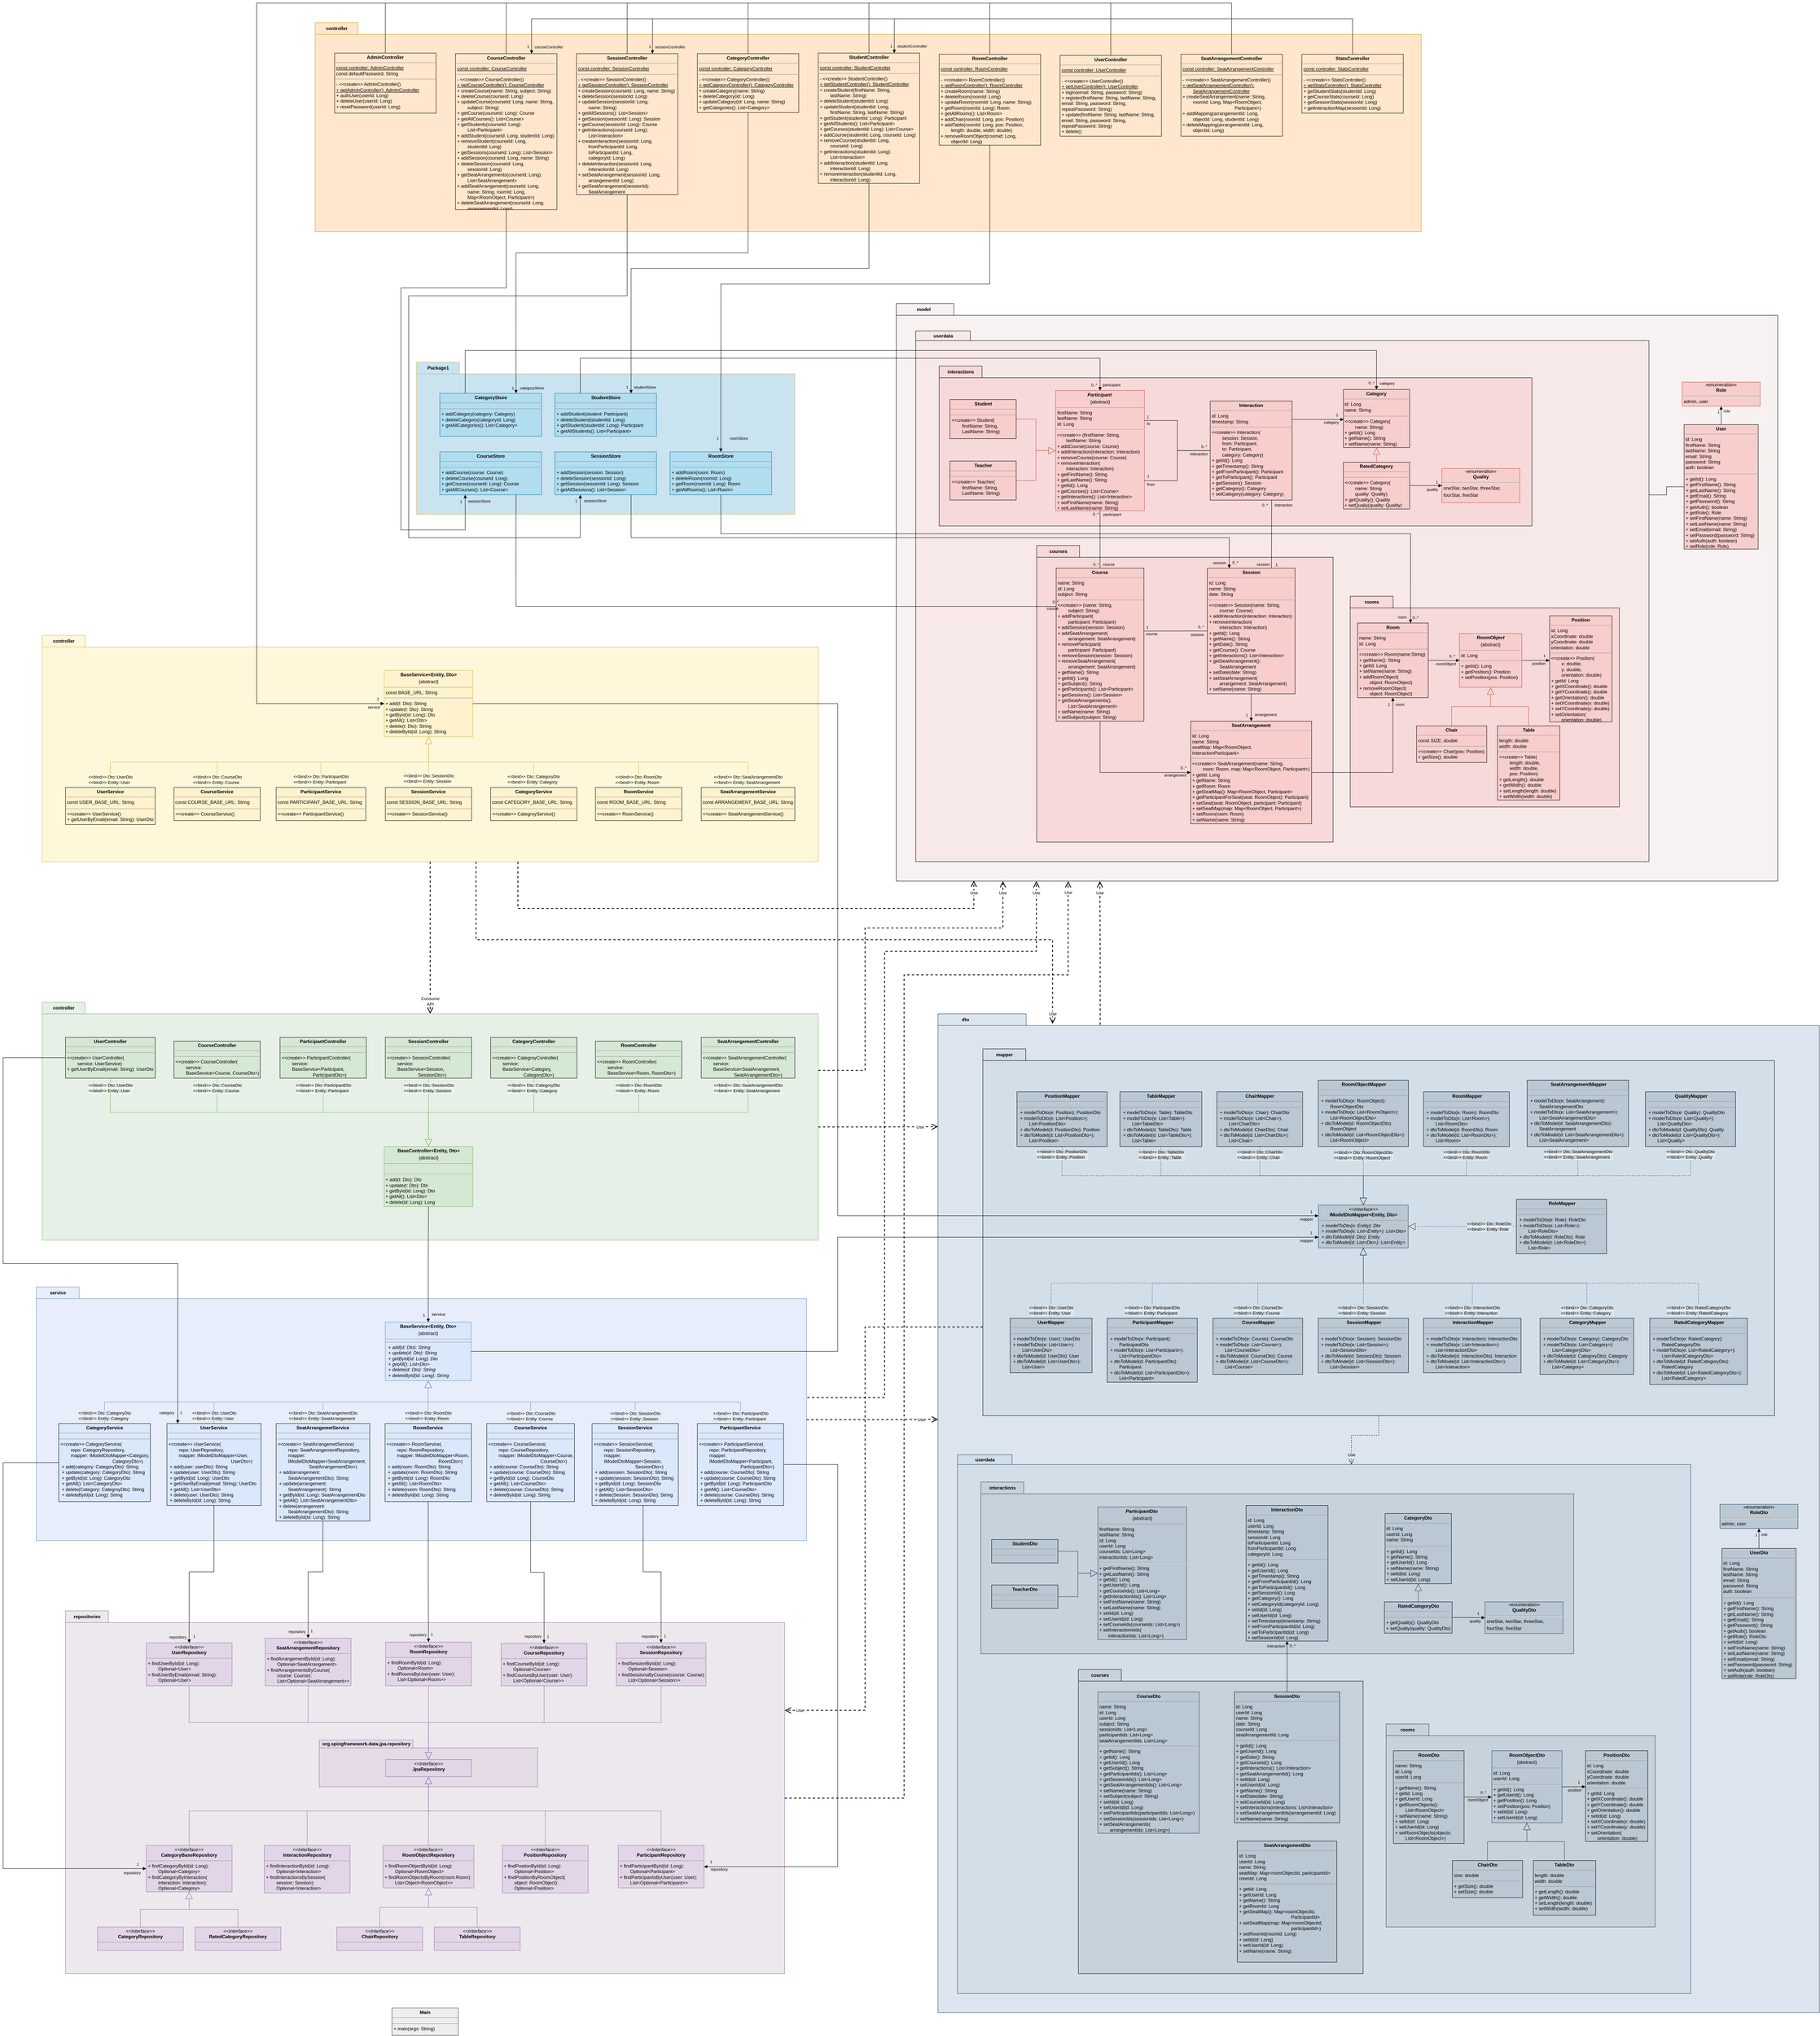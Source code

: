 <mxfile version="20.8.4" type="device"><diagram id="C5RBs43oDa-KdzZeNtuy" name="Page-1"><mxGraphModel dx="5706" dy="5539" grid="0" gridSize="10" guides="1" tooltips="1" connect="1" arrows="1" fold="1" page="0" pageScale="1" pageWidth="827" pageHeight="1169" math="0" shadow="0"><root><mxCell id="WIyWlLk6GJQsqaUBKTNV-0"/><mxCell id="WIyWlLk6GJQsqaUBKTNV-1" parent="WIyWlLk6GJQsqaUBKTNV-0"/><mxCell id="RyNf-5SN5kQilIxM2BOU-61" value="Package1" style="shape=folder;fontStyle=1;tabWidth=110;tabHeight=30;tabPosition=left;html=1;boundedLbl=1;labelInHeader=1;container=1;collapsible=0;recursiveResize=0;strokeColor=#D6B656;fillColor=#CAE3F0;" parent="WIyWlLk6GJQsqaUBKTNV-1" vertex="1"><mxGeometry x="-2880" y="-3270" width="970" height="390" as="geometry"/></mxCell><mxCell id="RyNf-5SN5kQilIxM2BOU-20" value="&lt;p style=&quot;margin:0px;margin-top:4px;text-align:center;&quot;&gt;&lt;b&gt;StudentStore&lt;/b&gt;&lt;/p&gt;&lt;hr size=&quot;1&quot;&gt;&lt;div style=&quot;height:2px;&quot;&gt;&lt;br&gt;&lt;/div&gt;&lt;hr size=&quot;1&quot;&gt;&lt;div style=&quot;height:2px;&quot;&gt;&lt;p style=&quot;margin: 0px 0px 0px 4px;&quot;&gt;+ addStudent(student: Participant)&lt;/p&gt;&lt;p style=&quot;margin: 0px 0px 0px 4px;&quot;&gt;+ deleteStudent(studentId: Long)&lt;/p&gt;&lt;p style=&quot;margin: 0px 0px 0px 4px;&quot;&gt;+ getStudent(studentId: Long): Participant&lt;/p&gt;&lt;p style=&quot;margin: 0px 0px 0px 4px;&quot;&gt;+ getAllStudents(): List&amp;lt;Participant&amp;gt;&lt;/p&gt;&lt;div&gt;&lt;br&gt;&lt;/div&gt;&lt;/div&gt;" style="verticalAlign=top;align=left;overflow=fill;fontSize=12;fontFamily=Helvetica;html=1;fillStyle=auto;fillColor=#b1ddf0;strokeColor=#10739e;" parent="RyNf-5SN5kQilIxM2BOU-61" vertex="1"><mxGeometry x="354.75" y="80.0" width="260.5" height="110" as="geometry"/></mxCell><mxCell id="RyNf-5SN5kQilIxM2BOU-24" value="&lt;p style=&quot;margin:0px;margin-top:4px;text-align:center;&quot;&gt;&lt;b&gt;CategoryStore&lt;/b&gt;&lt;/p&gt;&lt;hr size=&quot;1&quot;&gt;&lt;div style=&quot;height:2px;&quot;&gt;&lt;br&gt;&lt;/div&gt;&lt;hr size=&quot;1&quot;&gt;&lt;div style=&quot;height:2px;&quot;&gt;&lt;p style=&quot;margin: 0px 0px 0px 4px;&quot;&gt;+ addCategory(category: Category)&lt;/p&gt;&lt;p style=&quot;margin: 0px 0px 0px 4px;&quot;&gt;+ deleteCategory(categoryId: Long)&lt;/p&gt;&lt;p style=&quot;margin: 0px 0px 0px 4px;&quot;&gt;+ getAllCategories(): List&amp;lt;Category&amp;gt;&lt;/p&gt;&lt;div&gt;&lt;br&gt;&lt;/div&gt;&lt;/div&gt;" style="verticalAlign=top;align=left;overflow=fill;fontSize=12;fontFamily=Helvetica;html=1;fillStyle=auto;fillColor=#b1ddf0;strokeColor=#10739e;" parent="RyNf-5SN5kQilIxM2BOU-61" vertex="1"><mxGeometry x="59.75" y="80" width="260.5" height="110" as="geometry"/></mxCell><mxCell id="RyNf-5SN5kQilIxM2BOU-22" value="&lt;p style=&quot;margin:0px;margin-top:4px;text-align:center;&quot;&gt;&lt;b&gt;SessionStore&lt;/b&gt;&lt;/p&gt;&lt;hr size=&quot;1&quot;&gt;&lt;div style=&quot;height:2px;&quot;&gt;&lt;br&gt;&lt;/div&gt;&lt;hr size=&quot;1&quot;&gt;&lt;div style=&quot;height:2px;&quot;&gt;&lt;p style=&quot;margin: 0px 0px 0px 4px;&quot;&gt;+ addSession(session: Session)&lt;/p&gt;&lt;p style=&quot;margin: 0px 0px 0px 4px;&quot;&gt;+ deleteSession(sessionId: Long)&lt;/p&gt;&lt;p style=&quot;margin: 0px 0px 0px 4px;&quot;&gt;+ getSession(sessionId: Long): Session&lt;/p&gt;&lt;p style=&quot;margin: 0px 0px 0px 4px;&quot;&gt;+ getAllSessions(): List&amp;lt;Session&amp;gt;&lt;/p&gt;&lt;div&gt;&lt;br&gt;&lt;/div&gt;&lt;/div&gt;" style="verticalAlign=top;align=left;overflow=fill;fontSize=12;fontFamily=Helvetica;html=1;fillStyle=auto;fillColor=#b1ddf0;strokeColor=#10739e;" parent="RyNf-5SN5kQilIxM2BOU-61" vertex="1"><mxGeometry x="354.75" y="230.0" width="260.5" height="110" as="geometry"/></mxCell><mxCell id="RyNf-5SN5kQilIxM2BOU-21" value="&lt;p style=&quot;margin:0px;margin-top:4px;text-align:center;&quot;&gt;&lt;b&gt;CourseStore&lt;/b&gt;&lt;/p&gt;&lt;hr size=&quot;1&quot;&gt;&lt;div style=&quot;height:2px;&quot;&gt;&lt;br&gt;&lt;/div&gt;&lt;hr size=&quot;1&quot;&gt;&lt;div style=&quot;height:2px;&quot;&gt;&lt;p style=&quot;margin: 0px 0px 0px 4px;&quot;&gt;+ addCourse(course: Course)&lt;/p&gt;&lt;p style=&quot;margin: 0px 0px 0px 4px;&quot;&gt;+ deleteCourse(courseId: Long)&lt;/p&gt;&lt;p style=&quot;margin: 0px 0px 0px 4px;&quot;&gt;+ getCourse(courseId: Long): Course&lt;/p&gt;&lt;p style=&quot;margin: 0px 0px 0px 4px;&quot;&gt;+ getAllCourses(): List&amp;lt;Course&amp;gt;&lt;/p&gt;&lt;div&gt;&lt;br&gt;&lt;/div&gt;&lt;/div&gt;" style="verticalAlign=top;align=left;overflow=fill;fontSize=12;fontFamily=Helvetica;html=1;fillStyle=auto;fillColor=#B1DDF0;strokeColor=#10739e;" parent="RyNf-5SN5kQilIxM2BOU-61" vertex="1"><mxGeometry x="59.75" y="230" width="260.5" height="110" as="geometry"/></mxCell><mxCell id="RyNf-5SN5kQilIxM2BOU-23" value="&lt;p style=&quot;margin:0px;margin-top:4px;text-align:center;&quot;&gt;&lt;b&gt;RoomStore&lt;/b&gt;&lt;/p&gt;&lt;hr size=&quot;1&quot;&gt;&lt;div style=&quot;height:2px;&quot;&gt;&lt;br&gt;&lt;/div&gt;&lt;hr size=&quot;1&quot;&gt;&lt;div style=&quot;height:2px;&quot;&gt;&lt;p style=&quot;margin: 0px 0px 0px 4px;&quot;&gt;+ addRoom(room: Room)&lt;/p&gt;&lt;p style=&quot;margin: 0px 0px 0px 4px;&quot;&gt;+ deleteRoom(roomId: Long)&lt;/p&gt;&lt;p style=&quot;margin: 0px 0px 0px 4px;&quot;&gt;+ getRoom(roomId: Long): Room&lt;/p&gt;&lt;p style=&quot;margin: 0px 0px 0px 4px;&quot;&gt;+ getAllRooms(): List&amp;lt;Room&amp;gt;&lt;/p&gt;&lt;div&gt;&lt;br&gt;&lt;/div&gt;&lt;/div&gt;" style="verticalAlign=top;align=left;overflow=fill;fontSize=12;fontFamily=Helvetica;html=1;fillStyle=auto;fillColor=#b1ddf0;strokeColor=#10739e;" parent="RyNf-5SN5kQilIxM2BOU-61" vertex="1"><mxGeometry x="650" y="230" width="260.5" height="110" as="geometry"/></mxCell><mxCell id="PMwa_KMmCfql18e0geQk-5" value="controller" style="shape=folder;fontStyle=1;tabWidth=110;tabHeight=30;tabPosition=left;html=1;boundedLbl=1;labelInHeader=1;container=1;collapsible=0;recursiveResize=0;fillColor=#ffe6cc;strokeColor=#d79b00;" parent="WIyWlLk6GJQsqaUBKTNV-1" vertex="1"><mxGeometry x="-3140" y="-4140" width="2836" height="536" as="geometry"/></mxCell><mxCell id="nx1R-g8mLkD40E3429j1-5" value="&lt;p style=&quot;margin:0px;margin-top:4px;text-align:center;&quot;&gt;&lt;b&gt;AdminController&lt;/b&gt;&lt;/p&gt;&lt;hr size=&quot;1&quot;&gt;&lt;p style=&quot;margin:0px;margin-left:4px;&quot;&gt;&lt;u style=&quot;border-color: var(--border-color);&quot;&gt;const controller: AdminController&lt;/u&gt;&lt;br&gt;&lt;/p&gt;&lt;p style=&quot;margin:0px;margin-left:4px;&quot;&gt;const defaultPassword: String&lt;/p&gt;&lt;hr size=&quot;1&quot;&gt;&lt;p style=&quot;border-color: var(--border-color); margin: 0px 0px 0px 4px;&quot;&gt;&lt;span style=&quot;border-color: var(--border-color);&quot;&gt;- &amp;lt;&amp;lt;create&amp;gt;&amp;gt; AdminController()&lt;/span&gt;&lt;/p&gt;&lt;p style=&quot;border-color: var(--border-color); margin: 0px 0px 0px 4px;&quot;&gt;&lt;span style=&quot;border-color: var(--border-color);&quot;&gt;&lt;u style=&quot;border-color: var(--border-color);&quot;&gt;+ getAdminController(): AdminController&lt;/u&gt;&lt;/span&gt;&lt;/p&gt;&lt;p style=&quot;border-color: var(--border-color); margin: 0px 0px 0px 4px;&quot;&gt;&lt;span style=&quot;border-color: var(--border-color);&quot;&gt;+ authUser(userId: Long)&lt;/span&gt;&lt;/p&gt;&lt;p style=&quot;border-color: var(--border-color); margin: 0px 0px 0px 4px;&quot;&gt;&lt;span style=&quot;border-color: var(--border-color);&quot;&gt;+ deleteUser(userId: Long)&lt;/span&gt;&lt;/p&gt;&lt;p style=&quot;border-color: var(--border-color); margin: 0px 0px 0px 4px;&quot;&gt;&lt;span style=&quot;border-color: var(--border-color);&quot;&gt;+ resetPassword(userId: Long)&lt;/span&gt;&lt;/p&gt;&lt;p style=&quot;margin:0px;margin-left:4px;&quot;&gt;&lt;br&gt;&lt;/p&gt;" style="verticalAlign=top;align=left;overflow=fill;fontSize=12;fontFamily=Helvetica;html=1;fillStyle=auto;fillColor=#ffe6cc;strokeColor=#000000;" parent="PMwa_KMmCfql18e0geQk-5" vertex="1"><mxGeometry x="50" y="78" width="260" height="154" as="geometry"/></mxCell><mxCell id="nx1R-g8mLkD40E3429j1-8" value="&lt;p style=&quot;margin:0px;margin-top:4px;text-align:center;&quot;&gt;&lt;b&gt;SessionController&lt;/b&gt;&lt;/p&gt;&lt;hr size=&quot;1&quot;&gt;&lt;p style=&quot;margin:0px;margin-left:4px;&quot;&gt;&lt;u style=&quot;border-color: var(--border-color);&quot;&gt;const controller: SessionController&lt;/u&gt;&lt;/p&gt;&lt;hr size=&quot;1&quot;&gt;&lt;p style=&quot;border-color: var(--border-color); margin: 0px 0px 0px 4px;&quot;&gt;&lt;span style=&quot;border-color: var(--border-color);&quot;&gt;- &amp;lt;&amp;lt;create&amp;gt;&amp;gt; SessionController()&lt;/span&gt;&lt;/p&gt;&lt;p style=&quot;border-color: var(--border-color); margin: 0px 0px 0px 4px;&quot;&gt;&lt;span style=&quot;border-color: var(--border-color);&quot;&gt;&lt;u style=&quot;border-color: var(--border-color);&quot;&gt;+ getSessionController(): SessionController&lt;/u&gt;&lt;/span&gt;&lt;/p&gt;&lt;p style=&quot;border-color: var(--border-color); margin: 0px 0px 0px 4px;&quot;&gt;&lt;span style=&quot;white-space: pre;&quot;&gt;+ createSession(courseId: Long, name: String)&lt;/span&gt;&lt;/p&gt;&lt;p style=&quot;border-color: var(--border-color); margin: 0px 0px 0px 4px;&quot;&gt;&lt;span style=&quot;white-space: pre;&quot;&gt;+ deleteSession(sessionId: Long)&lt;/span&gt;&lt;/p&gt;&lt;p style=&quot;border-color: var(--border-color); margin: 0px 0px 0px 4px;&quot;&gt;&lt;span style=&quot;white-space: pre;&quot;&gt;+ updateSession(sessionId: Long,&amp;nbsp;&lt;/span&gt;&lt;/p&gt;&lt;p style=&quot;border-color: var(--border-color); margin: 0px 0px 0px 4px;&quot;&gt;&lt;span style=&quot;white-space: pre;&quot;&gt;&lt;span style=&quot;white-space: pre;&quot;&gt;&#9;&lt;/span&gt;name: String)&lt;/span&gt;&lt;/p&gt;&lt;p style=&quot;border-color: var(--border-color); margin: 0px 0px 0px 4px;&quot;&gt;&lt;span style=&quot;white-space: pre;&quot;&gt;+ getAllSessions(): List&amp;lt;Session&amp;gt;&lt;/span&gt;&lt;/p&gt;&lt;p style=&quot;border-color: var(--border-color); margin: 0px 0px 0px 4px;&quot;&gt;&lt;span style=&quot;white-space: pre;&quot;&gt;+ getSession(sessionId: Long): Session&lt;/span&gt;&lt;/p&gt;&lt;p style=&quot;border-color: var(--border-color); margin: 0px 0px 0px 4px;&quot;&gt;&lt;span style=&quot;white-space: pre;&quot;&gt;+ getCourse(sessionId: Long): Course&lt;/span&gt;&lt;/p&gt;&lt;p style=&quot;border-color: var(--border-color); margin: 0px 0px 0px 4px;&quot;&gt;&lt;span style=&quot;white-space: pre;&quot;&gt;+ getInteractions(courseId: Long):&lt;/span&gt;&lt;/p&gt;&lt;p style=&quot;border-color: var(--border-color); margin: 0px 0px 0px 4px;&quot;&gt;&lt;span style=&quot;white-space: pre;&quot;&gt;&lt;span style=&quot;white-space: pre;&quot;&gt;&#9;List&amp;lt;Interaction&amp;gt;&lt;/span&gt;&lt;/span&gt;&lt;/p&gt;&lt;p style=&quot;border-color: var(--border-color); margin: 0px 0px 0px 4px;&quot;&gt;&lt;span style=&quot;white-space: pre;&quot;&gt;&lt;span style=&quot;white-space: pre;&quot;&gt;+ createInteraction(sessionId: Long,&lt;/span&gt;&lt;/span&gt;&lt;/p&gt;&lt;p style=&quot;border-color: var(--border-color); margin: 0px 0px 0px 4px;&quot;&gt;&lt;span style=&quot;white-space: pre;&quot;&gt;&lt;span style=&quot;white-space: pre;&quot;&gt;&lt;span style=&quot;white-space: pre;&quot;&gt;&#9;fromParticipantId: Long,&lt;/span&gt;&lt;br&gt;&lt;/span&gt;&lt;/span&gt;&lt;/p&gt;&lt;p style=&quot;border-color: var(--border-color); margin: 0px 0px 0px 4px;&quot;&gt;&lt;span style=&quot;white-space: pre;&quot;&gt;&lt;span style=&quot;white-space: pre;&quot;&gt;&lt;span style=&quot;white-space: pre;&quot;&gt;&lt;span style=&quot;white-space: pre;&quot;&gt;&#9;toParticipantId: Long,&lt;/span&gt;&lt;br&gt;&lt;/span&gt;&lt;/span&gt;&lt;/span&gt;&lt;/p&gt;&lt;p style=&quot;border-color: var(--border-color); margin: 0px 0px 0px 4px;&quot;&gt;&lt;span style=&quot;white-space: pre;&quot;&gt;&lt;span style=&quot;white-space: pre;&quot;&gt;&lt;span style=&quot;white-space: pre;&quot;&gt;&lt;span style=&quot;white-space: pre;&quot;&gt;&lt;span style=&quot;white-space: pre;&quot;&gt;&#9;categoryId: Long)&lt;/span&gt;&lt;br&gt;&lt;/span&gt;&lt;/span&gt;&lt;/span&gt;&lt;/span&gt;&lt;/p&gt;&lt;p style=&quot;border-color: var(--border-color); margin: 0px 0px 0px 4px;&quot;&gt;&lt;span style=&quot;white-space: pre;&quot;&gt;&lt;span style=&quot;white-space: pre;&quot;&gt;&lt;span style=&quot;white-space: pre;&quot;&gt;&lt;span style=&quot;white-space: pre;&quot;&gt;&lt;span style=&quot;white-space: pre;&quot;&gt;+ deleteInteraction(sessionId: Long,&lt;/span&gt;&lt;/span&gt;&lt;/span&gt;&lt;/span&gt;&lt;/span&gt;&lt;/p&gt;&lt;p style=&quot;border-color: var(--border-color); margin: 0px 0px 0px 4px;&quot;&gt;&lt;span style=&quot;white-space: pre;&quot;&gt;&lt;span style=&quot;white-space: pre;&quot;&gt;&lt;span style=&quot;white-space: pre;&quot;&gt;&lt;span style=&quot;white-space: pre;&quot;&gt;&lt;span style=&quot;white-space: pre;&quot;&gt;&lt;span style=&quot;white-space: pre;&quot;&gt;&#9;interactionId: Long)&lt;/span&gt;&lt;br&gt;&lt;/span&gt;&lt;/span&gt;&lt;/span&gt;&lt;/span&gt;&lt;/span&gt;&lt;/p&gt;&lt;p style=&quot;border-color: var(--border-color); margin: 0px 0px 0px 4px;&quot;&gt;&lt;span style=&quot;white-space: pre;&quot;&gt;&lt;span style=&quot;white-space: pre;&quot;&gt;&lt;span style=&quot;white-space: pre;&quot;&gt;&lt;span style=&quot;white-space: pre;&quot;&gt;&lt;span style=&quot;white-space: pre;&quot;&gt;&lt;span style=&quot;white-space: pre;&quot;&gt;+ setSeatArrangement(sessionId: Long, &lt;/span&gt;&lt;/span&gt;&lt;/span&gt;&lt;/span&gt;&lt;/span&gt;&lt;/span&gt;&lt;/p&gt;&lt;p style=&quot;border-color: var(--border-color); margin: 0px 0px 0px 4px;&quot;&gt;&lt;span style=&quot;white-space: pre;&quot;&gt;&lt;span style=&quot;white-space: pre;&quot;&gt;&lt;span style=&quot;white-space: pre;&quot;&gt;&lt;span style=&quot;white-space: pre;&quot;&gt;&lt;span style=&quot;white-space: pre;&quot;&gt;&lt;span style=&quot;white-space: pre;&quot;&gt;&lt;span style=&quot;white-space: pre;&quot;&gt;&#9;arrangementId: Long)&lt;/span&gt;&lt;br&gt;&lt;/span&gt;&lt;/span&gt;&lt;/span&gt;&lt;/span&gt;&lt;/span&gt;&lt;/span&gt;&lt;/p&gt;&lt;p style=&quot;border-color: var(--border-color); margin: 0px 0px 0px 4px;&quot;&gt;&lt;span style=&quot;white-space: pre;&quot;&gt;&lt;span style=&quot;white-space: pre;&quot;&gt;&lt;span style=&quot;white-space: pre;&quot;&gt;&lt;span style=&quot;white-space: pre;&quot;&gt;&lt;span style=&quot;white-space: pre;&quot;&gt;&lt;span style=&quot;white-space: pre;&quot;&gt;+ getSeatArrangement(sessionId):&lt;/span&gt;&lt;/span&gt;&lt;/span&gt;&lt;/span&gt;&lt;/span&gt;&lt;/span&gt;&lt;/p&gt;&lt;p style=&quot;border-color: var(--border-color); margin: 0px 0px 0px 4px;&quot;&gt;&lt;span style=&quot;white-space: pre;&quot;&gt;&lt;span style=&quot;white-space: pre;&quot;&gt;&lt;span style=&quot;white-space: pre;&quot;&gt;&lt;span style=&quot;white-space: pre;&quot;&gt;&lt;span style=&quot;white-space: pre;&quot;&gt;&lt;span style=&quot;white-space: pre;&quot;&gt;&lt;span style=&quot;white-space: pre;&quot;&gt;&#9;SeatArrangement&lt;/span&gt;&lt;/span&gt;&lt;/span&gt;&lt;/span&gt;&lt;/span&gt;&lt;/span&gt;&lt;/span&gt;&lt;/p&gt;&lt;p style=&quot;margin:0px;margin-left:4px;&quot;&gt;&lt;br&gt;&lt;/p&gt;" style="verticalAlign=top;align=left;overflow=fill;fontSize=12;fontFamily=Helvetica;html=1;fillStyle=auto;fillColor=#ffe6cc;strokeColor=#000000;" parent="PMwa_KMmCfql18e0geQk-5" vertex="1"><mxGeometry x="670" y="79.5" width="260" height="361" as="geometry"/></mxCell><mxCell id="nx1R-g8mLkD40E3429j1-4" value="&lt;p style=&quot;margin:0px;margin-top:4px;text-align:center;&quot;&gt;&lt;b&gt;UserController&lt;/b&gt;&lt;/p&gt;&lt;hr size=&quot;1&quot;&gt;&lt;p style=&quot;margin:0px;margin-left:4px;&quot;&gt;&lt;u style=&quot;border-color: var(--border-color);&quot;&gt;const controller: UserController&lt;/u&gt;&lt;/p&gt;&lt;hr size=&quot;1&quot;&gt;&lt;p style=&quot;border-color: var(--border-color); margin: 0px 0px 0px 4px;&quot;&gt;&lt;span style=&quot;border-color: var(--border-color);&quot;&gt;- &amp;lt;&amp;lt;create&amp;gt;&amp;gt; UserController()&lt;/span&gt;&lt;/p&gt;&lt;p style=&quot;border-color: var(--border-color); margin: 0px 0px 0px 4px;&quot;&gt;&lt;span style=&quot;border-color: var(--border-color);&quot;&gt;&lt;u style=&quot;border-color: var(--border-color);&quot;&gt;+ getUserController(): UserController&lt;/u&gt;&lt;/span&gt;&lt;/p&gt;&lt;p style=&quot;border-color: var(--border-color); margin: 0px 0px 0px 4px;&quot;&gt;&lt;span style=&quot;border-color: var(--border-color);&quot;&gt;+ login(email: String, password: String)&lt;/span&gt;&lt;br style=&quot;border-color: var(--border-color);&quot;&gt;&lt;/p&gt;&lt;p style=&quot;border-color: var(--border-color); margin: 0px 0px 0px 4px;&quot;&gt;&lt;span style=&quot;border-color: var(--border-color);&quot;&gt;+ register(firstName: String, lastName: String,&lt;/span&gt;&lt;/p&gt;&lt;p style=&quot;border-color: var(--border-color); margin: 0px 0px 0px 4px;&quot;&gt;&lt;span style=&quot;border-color: var(--border-color);&quot;&gt;&#9;&lt;/span&gt;email: String, password: String,&amp;nbsp;&lt;/p&gt;&lt;p style=&quot;border-color: var(--border-color); margin: 0px 0px 0px 4px;&quot;&gt;&lt;span style=&quot;border-color: var(--border-color);&quot;&gt;&#9;&lt;/span&gt;repeatPassword: String)&lt;/p&gt;&lt;p style=&quot;border-color: var(--border-color); margin: 0px 0px 0px 4px;&quot;&gt;&lt;span style=&quot;border-color: var(--border-color);&quot;&gt;+ update(firstName: String, lastName: String,&lt;/span&gt;&lt;/p&gt;&lt;p style=&quot;border-color: var(--border-color); margin: 0px 0px 0px 4px;&quot;&gt;&lt;span style=&quot;border-color: var(--border-color);&quot;&gt;&#9;&lt;/span&gt;email: String, password: String,&amp;nbsp;&lt;/p&gt;&lt;p style=&quot;border-color: var(--border-color); margin: 0px 0px 0px 4px;&quot;&gt;&lt;span style=&quot;border-color: var(--border-color);&quot;&gt;&#9;&lt;/span&gt;repeatPassword: String)&lt;/p&gt;&lt;p style=&quot;border-color: var(--border-color); margin: 0px 0px 0px 4px;&quot;&gt;+ delete()&lt;/p&gt;&lt;p style=&quot;margin:0px;margin-left:4px;&quot;&gt;&lt;br&gt;&lt;/p&gt;" style="verticalAlign=top;align=left;overflow=fill;fontSize=12;fontFamily=Helvetica;html=1;fillStyle=auto;fillColor=#ffe6cc;strokeColor=#000000;" parent="PMwa_KMmCfql18e0geQk-5" vertex="1"><mxGeometry x="1910" y="84" width="260" height="207" as="geometry"/></mxCell><mxCell id="PMwa_KMmCfql18e0geQk-9" value="&lt;p style=&quot;margin:0px;margin-top:4px;text-align:center;&quot;&gt;&lt;b&gt;StatsController&lt;/b&gt;&lt;/p&gt;&lt;hr size=&quot;1&quot;&gt;&lt;p style=&quot;margin:0px;margin-left:4px;&quot;&gt;&lt;u style=&quot;border-color: var(--border-color);&quot;&gt;const controller: StatsController&lt;/u&gt;&lt;/p&gt;&lt;hr size=&quot;1&quot;&gt;&lt;p style=&quot;border-color: var(--border-color); margin: 0px 0px 0px 4px;&quot;&gt;&lt;span style=&quot;border-color: var(--border-color);&quot;&gt;- &amp;lt;&amp;lt;create&amp;gt;&amp;gt; StatsController()&lt;/span&gt;&lt;/p&gt;&lt;p style=&quot;border-color: var(--border-color); margin: 0px 0px 0px 4px;&quot;&gt;&lt;span style=&quot;border-color: var(--border-color);&quot;&gt;&lt;u style=&quot;border-color: var(--border-color);&quot;&gt;+ getStatsController(): StatsController&lt;/u&gt;&lt;/span&gt;&lt;/p&gt;&lt;p style=&quot;border-color: var(--border-color); margin: 0px 0px 0px 4px;&quot;&gt;+ getStudentStats(studentId: Long)&lt;/p&gt;&lt;p style=&quot;border-color: var(--border-color); margin: 0px 0px 0px 4px;&quot;&gt;+ getCourseStats(courseId: Long)&lt;/p&gt;&lt;p style=&quot;border-color: var(--border-color); margin: 0px 0px 0px 4px;&quot;&gt;+ getSessionStats(sessionId: Long)&lt;/p&gt;&lt;p style=&quot;border-color: var(--border-color); margin: 0px 0px 0px 4px;&quot;&gt;+ getInteractionMap(sessionId: Long)&lt;/p&gt;&lt;p style=&quot;margin:0px;margin-left:4px;&quot;&gt;&lt;br&gt;&lt;/p&gt;" style="verticalAlign=top;align=left;overflow=fill;fontSize=12;fontFamily=Helvetica;html=1;fillStyle=auto;fillColor=#ffe6cc;strokeColor=#000000;" parent="PMwa_KMmCfql18e0geQk-5" vertex="1"><mxGeometry x="2530" y="81" width="260" height="151" as="geometry"/></mxCell><mxCell id="PMwa_KMmCfql18e0geQk-4" value="&lt;p style=&quot;margin:0px;margin-top:4px;text-align:center;&quot;&gt;&lt;b&gt;RoomController&lt;/b&gt;&lt;/p&gt;&lt;hr size=&quot;1&quot;&gt;&lt;p style=&quot;margin:0px;margin-left:4px;&quot;&gt;&lt;u style=&quot;border-color: var(--border-color);&quot;&gt;const controller: RoomController&lt;/u&gt;&lt;/p&gt;&lt;hr size=&quot;1&quot;&gt;&lt;p style=&quot;border-color: var(--border-color); margin: 0px 0px 0px 4px;&quot;&gt;&lt;span style=&quot;border-color: var(--border-color);&quot;&gt;- &amp;lt;&amp;lt;create&amp;gt;&amp;gt; RoomController()&lt;/span&gt;&lt;/p&gt;&lt;p style=&quot;border-color: var(--border-color); margin: 0px 0px 0px 4px;&quot;&gt;&lt;span style=&quot;border-color: var(--border-color);&quot;&gt;&lt;u style=&quot;border-color: var(--border-color);&quot;&gt;+ getRoomController(): RoomController&lt;/u&gt;&lt;/span&gt;&lt;/p&gt;&lt;p style=&quot;border-color: var(--border-color); margin: 0px 0px 0px 4px;&quot;&gt;&lt;span style=&quot;border-color: var(--border-color);&quot;&gt;&lt;span style=&quot;border-color: var(--border-color);&quot;&gt;+ createRoom(name: String)&lt;/span&gt;&lt;/span&gt;&lt;/p&gt;&lt;p style=&quot;border-color: var(--border-color); margin: 0px 0px 0px 4px;&quot;&gt;&lt;span style=&quot;border-color: var(--border-color);&quot;&gt;&lt;span style=&quot;border-color: var(--border-color);&quot;&gt;+ deleteRoom(roomId: Long)&lt;/span&gt;&lt;/span&gt;&lt;/p&gt;&lt;p style=&quot;border-color: var(--border-color); margin: 0px 0px 0px 4px;&quot;&gt;+ updateRoom(roomId: Long, name: String)&lt;/p&gt;&lt;p style=&quot;border-color: var(--border-color); margin: 0px 0px 0px 4px;&quot;&gt;&lt;span style=&quot;border-color: var(--border-color);&quot;&gt;&lt;span style=&quot;border-color: var(--border-color);&quot;&gt;+ getRoom(roomId: Long): Room&lt;/span&gt;&lt;/span&gt;&lt;/p&gt;&lt;p style=&quot;border-color: var(--border-color); margin: 0px 0px 0px 4px;&quot;&gt;&lt;span style=&quot;border-color: var(--border-color);&quot;&gt;&lt;span style=&quot;border-color: var(--border-color);&quot;&gt;+ getAllRooms(): List&amp;lt;Room&amp;gt;&lt;/span&gt;&lt;/span&gt;&lt;/p&gt;&lt;p style=&quot;border-color: var(--border-color); margin: 0px 0px 0px 4px;&quot;&gt;&lt;span style=&quot;border-color: var(--border-color);&quot;&gt;&lt;span style=&quot;border-color: var(--border-color);&quot;&gt;+ addChair(roomId: Long, pos: Position)&lt;/span&gt;&lt;/span&gt;&lt;/p&gt;&lt;p style=&quot;border-color: var(--border-color); margin: 0px 0px 0px 4px;&quot;&gt;&lt;span style=&quot;border-color: var(--border-color);&quot;&gt;&lt;span style=&quot;border-color: var(--border-color);&quot;&gt;+ addTable(roomId: Long, pos: Position,&amp;nbsp;&lt;/span&gt;&lt;/span&gt;&lt;/p&gt;&lt;p style=&quot;border-color: var(--border-color); margin: 0px 0px 0px 4px;&quot;&gt;&lt;span style=&quot;border-color: var(--border-color);&quot;&gt;&lt;span style=&quot;border-color: var(--border-color);&quot;&gt;&lt;span style=&quot;white-space: pre;&quot;&gt;&#9;length: double, width: double)&lt;/span&gt;&lt;br&gt;&lt;/span&gt;&lt;/span&gt;&lt;/p&gt;&lt;p style=&quot;border-color: var(--border-color); margin: 0px 0px 0px 4px;&quot;&gt;&lt;span style=&quot;border-color: var(--border-color);&quot;&gt;&lt;span style=&quot;border-color: var(--border-color);&quot;&gt;&lt;span style=&quot;white-space: pre;&quot;&gt;+ removeRoomObject(roomid: Long,&amp;nbsp;&lt;/span&gt;&lt;/span&gt;&lt;/span&gt;&lt;/p&gt;&lt;p style=&quot;border-color: var(--border-color); margin: 0px 0px 0px 4px;&quot;&gt;&lt;span style=&quot;border-color: var(--border-color);&quot;&gt;&lt;span style=&quot;border-color: var(--border-color);&quot;&gt;&lt;span style=&quot;white-space: pre;&quot;&gt;&lt;span style=&quot;white-space: pre;&quot;&gt;&#9;&lt;/span&gt;objectId: Long)&lt;/span&gt;&lt;/span&gt;&lt;/span&gt;&lt;/p&gt;&lt;p style=&quot;margin:0px;margin-left:4px;&quot;&gt;&lt;br&gt;&lt;/p&gt;" style="verticalAlign=top;align=left;overflow=fill;fontSize=12;fontFamily=Helvetica;html=1;fillStyle=auto;fillColor=#ffe6cc;strokeColor=#000000;" parent="PMwa_KMmCfql18e0geQk-5" vertex="1"><mxGeometry x="1600" y="81" width="260" height="233" as="geometry"/></mxCell><mxCell id="nx1R-g8mLkD40E3429j1-6" value="&lt;p style=&quot;margin:0px;margin-top:4px;text-align:center;&quot;&gt;&lt;b&gt;StudentController&lt;/b&gt;&lt;/p&gt;&lt;hr size=&quot;1&quot;&gt;&lt;p style=&quot;margin:0px;margin-left:4px;&quot;&gt;&lt;u style=&quot;border-color: var(--border-color);&quot;&gt;const controller: StudentController&lt;/u&gt;&lt;/p&gt;&lt;hr size=&quot;1&quot;&gt;&lt;p style=&quot;border-color: var(--border-color); margin: 0px 0px 0px 4px;&quot;&gt;&lt;span style=&quot;border-color: var(--border-color);&quot;&gt;- &amp;lt;&amp;lt;create&amp;gt;&amp;gt; StudentController()&lt;/span&gt;&lt;/p&gt;&lt;p style=&quot;border-color: var(--border-color); margin: 0px 0px 0px 4px;&quot;&gt;&lt;span style=&quot;border-color: var(--border-color);&quot;&gt;&lt;u style=&quot;border-color: var(--border-color);&quot;&gt;+ getStudentController(): StudentController&lt;/u&gt;&lt;/span&gt;&lt;/p&gt;&lt;p style=&quot;border-color: var(--border-color); margin: 0px 0px 0px 4px;&quot;&gt;&lt;span style=&quot;border-color: var(--border-color);&quot;&gt;+ createStudent(firstName: String,&amp;nbsp;&lt;/span&gt;&lt;/p&gt;&lt;p style=&quot;border-color: var(--border-color); margin: 0px 0px 0px 4px;&quot;&gt;&lt;span style=&quot;white-space: pre;&quot;&gt;&#9;&lt;/span&gt;lastName: String)&lt;/p&gt;&lt;p style=&quot;border-color: var(--border-color); margin: 0px 0px 0px 4px;&quot;&gt;+ deleteStudent(studentId: Long)&lt;/p&gt;&lt;p style=&quot;border-color: var(--border-color); margin: 0px 0px 0px 4px;&quot;&gt;+ updateStudent(studentId: Long,&amp;nbsp;&lt;/p&gt;&lt;p style=&quot;border-color: var(--border-color); margin: 0px 0px 0px 4px;&quot;&gt;&lt;span style=&quot;white-space: pre;&quot;&gt;&#9;&lt;/span&gt;firstName: String, lastName: String)&lt;/p&gt;&lt;p style=&quot;border-color: var(--border-color); margin: 0px 0px 0px 4px;&quot;&gt;+ getStudent(studentId: Long): Participant&lt;/p&gt;&lt;p style=&quot;border-color: var(--border-color); margin: 0px 0px 0px 4px;&quot;&gt;+ getAllStudents(): List&amp;lt;Participant&amp;gt;&lt;/p&gt;&lt;p style=&quot;border-color: var(--border-color); margin: 0px 0px 0px 4px;&quot;&gt;+ getCourses(studentId: Long): List&amp;lt;Course&amp;gt;&lt;/p&gt;&lt;p style=&quot;border-color: var(--border-color); margin: 0px 0px 0px 4px;&quot;&gt;+ addCourse(studentId: Long, courseId: Long)&lt;/p&gt;&lt;p style=&quot;border-color: var(--border-color); margin: 0px 0px 0px 4px;&quot;&gt;+ removeCourse(studentId: Long,&lt;/p&gt;&lt;p style=&quot;border-color: var(--border-color); margin: 0px 0px 0px 4px;&quot;&gt;&lt;span style=&quot;white-space: pre;&quot;&gt;&#9;courseId: Long)&lt;/span&gt;&lt;br&gt;&lt;/p&gt;&lt;p style=&quot;border-color: var(--border-color); margin: 0px 0px 0px 4px;&quot;&gt;+ getInteractions(studentId: Long):&amp;nbsp;&lt;/p&gt;&lt;p style=&quot;border-color: var(--border-color); margin: 0px 0px 0px 4px;&quot;&gt;&lt;span style=&quot;white-space: pre;&quot;&gt;&#9;&lt;/span&gt;List&amp;lt;Interaction&amp;gt;&lt;/p&gt;&lt;p style=&quot;border-color: var(--border-color); margin: 0px 0px 0px 4px;&quot;&gt;+ addInteraction(studentId: Long,&amp;nbsp;&lt;/p&gt;&lt;p style=&quot;border-color: var(--border-color); margin: 0px 0px 0px 4px;&quot;&gt;&lt;span style=&quot;white-space: pre;&quot;&gt;&#9;&lt;/span&gt;interactionId: Long)&lt;/p&gt;&lt;p style=&quot;border-color: var(--border-color); margin: 0px 0px 0px 4px;&quot;&gt;+ removeInteraction(studentId: Long,&amp;nbsp;&lt;/p&gt;&lt;p style=&quot;border-color: var(--border-color); margin: 0px 0px 0px 4px;&quot;&gt;&lt;span style=&quot;white-space: pre;&quot;&gt;&#9;interactionId: Long)&lt;/span&gt;&lt;br&gt;&lt;/p&gt;&lt;p style=&quot;margin:0px;margin-left:4px;&quot;&gt;&lt;br&gt;&lt;/p&gt;" style="verticalAlign=top;align=left;overflow=fill;fontSize=12;fontFamily=Helvetica;html=1;fillStyle=auto;fillColor=#ffe6cc;strokeColor=#000000;" parent="PMwa_KMmCfql18e0geQk-5" vertex="1"><mxGeometry x="1290" y="78" width="260" height="334" as="geometry"/></mxCell><mxCell id="nx1R-g8mLkD40E3429j1-7" value="&lt;p style=&quot;margin:0px;margin-top:4px;text-align:center;&quot;&gt;&lt;b&gt;CourseController&lt;/b&gt;&lt;/p&gt;&lt;hr size=&quot;1&quot;&gt;&lt;p style=&quot;margin:0px;margin-left:4px;&quot;&gt;&lt;u style=&quot;border-color: var(--border-color);&quot;&gt;const controller: CourseController&lt;/u&gt;&lt;/p&gt;&lt;hr size=&quot;1&quot;&gt;&lt;p style=&quot;border-color: var(--border-color); margin: 0px 0px 0px 4px;&quot;&gt;&lt;span style=&quot;border-color: var(--border-color);&quot;&gt;- &amp;lt;&amp;lt;create&amp;gt;&amp;gt; CourseController()&lt;/span&gt;&lt;/p&gt;&lt;p style=&quot;border-color: var(--border-color); margin: 0px 0px 0px 4px;&quot;&gt;&lt;span style=&quot;border-color: var(--border-color);&quot;&gt;&lt;u style=&quot;border-color: var(--border-color);&quot;&gt;+ getCourseController(): CourseController&lt;/u&gt;&lt;/span&gt;&lt;/p&gt;&lt;p style=&quot;border-color: var(--border-color); margin: 0px 0px 0px 4px;&quot;&gt;&lt;span style=&quot;border-color: var(--border-color);&quot;&gt;+ createCourse(name: String,&amp;nbsp;&lt;/span&gt;subject: String)&lt;/p&gt;&lt;p style=&quot;border-color: var(--border-color); margin: 0px 0px 0px 4px;&quot;&gt;+ deleteCourse(courseId: Long)&lt;/p&gt;&lt;p style=&quot;border-color: var(--border-color); margin: 0px 0px 0px 4px;&quot;&gt;+ updateCourse(courseId: Long, name: String,&lt;/p&gt;&lt;p style=&quot;border-color: var(--border-color); margin: 0px 0px 0px 4px;&quot;&gt;&lt;span style=&quot;white-space: pre;&quot;&gt;&#9;subject: String)&lt;/span&gt;&lt;br&gt;&lt;/p&gt;&lt;p style=&quot;border-color: var(--border-color); margin: 0px 0px 0px 4px;&quot;&gt;+ getCourse(courseId: Long): Course&lt;/p&gt;&lt;p style=&quot;border-color: var(--border-color); margin: 0px 0px 0px 4px;&quot;&gt;+ getAllCourses(): List&amp;lt;Course&amp;gt;&lt;/p&gt;&lt;p style=&quot;border-color: var(--border-color); margin: 0px 0px 0px 4px;&quot;&gt;+ getStudents(courseId: Long):&amp;nbsp;&lt;/p&gt;&lt;p style=&quot;border-color: var(--border-color); margin: 0px 0px 0px 4px;&quot;&gt;&lt;span style=&quot;white-space: pre;&quot;&gt;&#9;&lt;/span&gt;List&amp;lt;Participant&amp;gt;&lt;/p&gt;&lt;p style=&quot;border-color: var(--border-color); margin: 0px 0px 0px 4px;&quot;&gt;+ addStudent(courseId: Long, studentId: Long)&lt;/p&gt;&lt;p style=&quot;border-color: var(--border-color); margin: 0px 0px 0px 4px;&quot;&gt;+ removeStudent(courseId: Long,&lt;/p&gt;&lt;p style=&quot;border-color: var(--border-color); margin: 0px 0px 0px 4px;&quot;&gt;&lt;span style=&quot;white-space: pre;&quot;&gt;&#9;&lt;/span&gt;studentId: Long)&lt;/p&gt;&lt;p style=&quot;border-color: var(--border-color); margin: 0px 0px 0px 4px;&quot;&gt;+ getSessions(courseId: Long): List&amp;lt;Session&amp;gt;&lt;/p&gt;&lt;p style=&quot;border-color: var(--border-color); margin: 0px 0px 0px 4px;&quot;&gt;+ addSession(courseId: Long, name: String)&lt;/p&gt;&lt;p style=&quot;border-color: var(--border-color); margin: 0px 0px 0px 4px;&quot;&gt;+ deleteSession(courseId: Long,&amp;nbsp;&lt;/p&gt;&lt;p style=&quot;border-color: var(--border-color); margin: 0px 0px 0px 4px;&quot;&gt;&lt;span style=&quot;white-space: pre;&quot;&gt;&#9;&lt;/span&gt;sessionId: Long)&lt;/p&gt;&lt;p style=&quot;border-color: var(--border-color); margin: 0px 0px 0px 4px;&quot;&gt;+ getSeatArrangements(courseId: Long):&lt;/p&gt;&lt;p style=&quot;border-color: var(--border-color); margin: 0px 0px 0px 4px;&quot;&gt;&lt;span style=&quot;white-space: pre;&quot;&gt;&#9;List&amp;lt;SeatArrangement&amp;gt;&lt;/span&gt;&lt;br&gt;&lt;/p&gt;&lt;p style=&quot;border-color: var(--border-color); margin: 0px 0px 0px 4px;&quot;&gt;+ addSeatArrangement(courseId: Long,&lt;/p&gt;&lt;p style=&quot;border-color: var(--border-color); margin: 0px 0px 0px 4px;&quot;&gt;&lt;span style=&quot;white-space: pre;&quot;&gt;&#9;name: String, roomId: Long,&lt;/span&gt;&lt;br&gt;&lt;/p&gt;&lt;p style=&quot;border-color: var(--border-color); margin: 0px 0px 0px 4px;&quot;&gt;&lt;span style=&quot;white-space: pre;&quot;&gt;&lt;span style=&quot;white-space: pre;&quot;&gt;&#9;Map&amp;lt;RoomObject, Participant&amp;gt;)&lt;/span&gt;&lt;br&gt;&lt;/span&gt;&lt;/p&gt;&lt;p style=&quot;margin:0px;margin-left:4px;&quot;&gt;+ deleteSeatArrangement(courseId: Long,&amp;nbsp;&lt;/p&gt;&lt;p style=&quot;margin:0px;margin-left:4px;&quot;&gt;&lt;span style=&quot;white-space: pre;&quot;&gt;&#9;arrangementId: Long)&lt;/span&gt;&lt;br&gt;&lt;/p&gt;" style="verticalAlign=top;align=left;overflow=fill;fontSize=12;fontFamily=Helvetica;html=1;fillStyle=auto;fillColor=#ffe6cc;strokeColor=#000000;" parent="PMwa_KMmCfql18e0geQk-5" vertex="1"><mxGeometry x="360" y="79.5" width="260" height="400" as="geometry"/></mxCell><mxCell id="PMwa_KMmCfql18e0geQk-8" value="&lt;p style=&quot;margin:0px;margin-top:4px;text-align:center;&quot;&gt;&lt;b&gt;SeatArrangementController&lt;/b&gt;&lt;/p&gt;&lt;hr size=&quot;1&quot;&gt;&lt;p style=&quot;margin:0px;margin-left:4px;&quot;&gt;&lt;u style=&quot;border-color: var(--border-color);&quot;&gt;const controller: SeatArrangementController&lt;/u&gt;&lt;/p&gt;&lt;hr size=&quot;1&quot;&gt;&lt;p style=&quot;border-color: var(--border-color); margin: 0px 0px 0px 4px;&quot;&gt;&lt;span style=&quot;border-color: var(--border-color);&quot;&gt;- &amp;lt;&amp;lt;create&amp;gt;&amp;gt; SeatArrangementController()&lt;/span&gt;&lt;/p&gt;&lt;p style=&quot;border-color: var(--border-color); margin: 0px 0px 0px 4px;&quot;&gt;&lt;span style=&quot;border-color: var(--border-color);&quot;&gt;&lt;u style=&quot;border-color: var(--border-color);&quot;&gt;+ getSeatArrangementController():&lt;/u&gt;&lt;span style=&quot;border-color: var(--border-color);&quot;&gt;&amp;nbsp;&lt;/span&gt;&lt;/span&gt;&lt;/p&gt;&lt;p style=&quot;border-color: var(--border-color); margin: 0px 0px 0px 4px;&quot;&gt;&lt;span style=&quot;border-color: var(--border-color);&quot;&gt;&lt;span style=&quot;border-color: var(--border-color);&quot;&gt;&lt;span style=&quot;white-space: pre;&quot;&gt;&#9;&lt;/span&gt;&lt;u&gt;SeatArrangementController&lt;/u&gt;&lt;/span&gt;&lt;/span&gt;&lt;/p&gt;&lt;p style=&quot;border-color: var(--border-color); margin: 0px 0px 0px 4px;&quot;&gt;&lt;span style=&quot;border-color: var(--border-color);&quot;&gt;&lt;span style=&quot;border-color: var(--border-color);&quot;&gt;+ createSeatArrangement(name: String,&lt;/span&gt;&lt;/span&gt;&lt;/p&gt;&lt;p style=&quot;border-color: var(--border-color); margin: 0px 0px 0px 4px;&quot;&gt;&lt;span style=&quot;border-color: var(--border-color);&quot;&gt;&lt;span style=&quot;border-color: var(--border-color);&quot;&gt;&lt;span style=&quot;white-space: pre;&quot;&gt;&#9;roomId: Long, Map&amp;lt;RoomObject,&lt;/span&gt;&lt;/span&gt;&lt;/span&gt;&lt;/p&gt;&lt;p style=&quot;border-color: var(--border-color); margin: 0px 0px 0px 4px;&quot;&gt;&lt;span style=&quot;border-color: var(--border-color);&quot;&gt;&lt;span style=&quot;border-color: var(--border-color);&quot;&gt;&lt;span style=&quot;white-space: pre;&quot;&gt;&#9;&lt;span style=&quot;white-space: pre;&quot;&gt;&#9;&lt;span style=&quot;white-space: pre;&quot;&gt;&#9;&lt;span style=&quot;white-space: pre;&quot;&gt;&#9;&lt;span style=&quot;white-space: pre;&quot;&gt;&#9;Participant&amp;gt;&lt;/span&gt;&lt;/span&gt;&lt;/span&gt;&lt;/span&gt;&lt;/span&gt;)&lt;/span&gt;&lt;/span&gt;&lt;/p&gt;&lt;p style=&quot;border-color: var(--border-color); margin: 0px 0px 0px 4px;&quot;&gt;&lt;span style=&quot;border-color: var(--border-color);&quot;&gt;&lt;span style=&quot;border-color: var(--border-color);&quot;&gt;+ addMapping(arrangementId: Long,&lt;/span&gt;&lt;/span&gt;&lt;/p&gt;&lt;p style=&quot;border-color: var(--border-color); margin: 0px 0px 0px 4px;&quot;&gt;&lt;span style=&quot;border-color: var(--border-color);&quot;&gt;&lt;span style=&quot;border-color: var(--border-color);&quot;&gt;&lt;span style=&quot;white-space: pre;&quot;&gt;&#9;&lt;/span&gt;objectId: Long, studentId: Long)&lt;/span&gt;&lt;/span&gt;&lt;/p&gt;&lt;p style=&quot;border-color: var(--border-color); margin: 0px 0px 0px 4px;&quot;&gt;&lt;span style=&quot;border-color: var(--border-color);&quot;&gt;&lt;span style=&quot;border-color: var(--border-color);&quot;&gt;+ deleteMapping(arrangementId: Long,&lt;/span&gt;&lt;/span&gt;&lt;/p&gt;&lt;p style=&quot;border-color: var(--border-color); margin: 0px 0px 0px 4px;&quot;&gt;&lt;span style=&quot;border-color: var(--border-color);&quot;&gt;&lt;span style=&quot;border-color: var(--border-color);&quot;&gt;&lt;span style=&quot;white-space: pre;&quot;&gt;&#9;&lt;/span&gt;objectId: Long)&lt;/span&gt;&lt;/span&gt;&lt;/p&gt;&lt;p style=&quot;margin:0px;margin-left:4px;&quot;&gt;&lt;br&gt;&lt;/p&gt;" style="verticalAlign=top;align=left;overflow=fill;fontSize=12;fontFamily=Helvetica;html=1;fillStyle=auto;fillColor=#ffe6cc;strokeColor=#000000;" parent="PMwa_KMmCfql18e0geQk-5" vertex="1"><mxGeometry x="2220" y="81" width="260" height="210" as="geometry"/></mxCell><mxCell id="RyNf-5SN5kQilIxM2BOU-25" value="&lt;p style=&quot;margin:0px;margin-top:4px;text-align:center;&quot;&gt;&lt;b&gt;CategoryController&lt;/b&gt;&lt;/p&gt;&lt;hr size=&quot;1&quot;&gt;&lt;p style=&quot;margin:0px;margin-left:4px;&quot;&gt;&lt;u style=&quot;border-color: var(--border-color);&quot;&gt;const controller: CategoryController&lt;/u&gt;&lt;/p&gt;&lt;hr size=&quot;1&quot;&gt;&lt;p style=&quot;border-color: var(--border-color); margin: 0px 0px 0px 4px;&quot;&gt;&lt;span style=&quot;border-color: var(--border-color);&quot;&gt;- &amp;lt;&amp;lt;create&amp;gt;&amp;gt; CategoryController()&lt;/span&gt;&lt;/p&gt;&lt;p style=&quot;border-color: var(--border-color); margin: 0px 0px 0px 4px;&quot;&gt;&lt;span style=&quot;border-color: var(--border-color);&quot;&gt;&lt;u style=&quot;border-color: var(--border-color);&quot;&gt;+ getCategoryController(): CategoryController&lt;/u&gt;&lt;/span&gt;&lt;/p&gt;&lt;p style=&quot;border-color: var(--border-color); margin: 0px 0px 0px 4px;&quot;&gt;+ createCategory(name: String)&lt;/p&gt;&lt;p style=&quot;border-color: var(--border-color); margin: 0px 0px 0px 4px;&quot;&gt;+ deleteCategory(id: Long)&lt;/p&gt;&lt;p style=&quot;border-color: var(--border-color); margin: 0px 0px 0px 4px;&quot;&gt;+ updateCategory(id: Long, name: String)&lt;/p&gt;&lt;p style=&quot;border-color: var(--border-color); margin: 0px 0px 0px 4px;&quot;&gt;+ getCategories(): List&amp;lt;Category&amp;gt;&lt;/p&gt;&lt;p style=&quot;margin:0px;margin-left:4px;&quot;&gt;&lt;br&gt;&lt;/p&gt;" style="verticalAlign=top;align=left;overflow=fill;fontSize=12;fontFamily=Helvetica;html=1;fillStyle=auto;fillColor=#ffe6cc;strokeColor=#000000;" parent="PMwa_KMmCfql18e0geQk-5" vertex="1"><mxGeometry x="980" y="79.5" width="260" height="151" as="geometry"/></mxCell><mxCell id="TkeazMz8qVYtNvZTt9Ej-3" value="" style="verticalAlign=bottom;html=1;endArrow=block;edgeStyle=orthogonalEdgeStyle;rounded=0;exitX=0.5;exitY=0;exitDx=0;exitDy=0;entryX=0.75;entryY=0;entryDx=0;entryDy=0;endFill=1;" parent="PMwa_KMmCfql18e0geQk-5" source="PMwa_KMmCfql18e0geQk-9" target="nx1R-g8mLkD40E3429j1-6" edge="1"><mxGeometry relative="1" as="geometry"><mxPoint x="2368" y="601.874" as="sourcePoint"/><mxPoint x="2499.39" y="601.973" as="targetPoint"/><Array as="points"><mxPoint x="2660" y="-10"/><mxPoint x="1485" y="-10"/></Array></mxGeometry></mxCell><mxCell id="TkeazMz8qVYtNvZTt9Ej-4" value="1" style="resizable=0;html=1;align=right;verticalAlign=top;labelBackgroundColor=none;fontSize=10" parent="TkeazMz8qVYtNvZTt9Ej-3" connectable="0" vertex="1"><mxGeometry x="0.9" relative="1" as="geometry"><mxPoint x="-5" y="37" as="offset"/></mxGeometry></mxCell><mxCell id="TkeazMz8qVYtNvZTt9Ej-5" value="studentController" style="resizable=0;html=1;align=right;verticalAlign=bottom;labelBackgroundColor=none;fontSize=10" parent="TkeazMz8qVYtNvZTt9Ej-3" connectable="0" vertex="1"><mxGeometry x="0.9" relative="1" as="geometry"><mxPoint x="84" y="58" as="offset"/></mxGeometry></mxCell><mxCell id="TkeazMz8qVYtNvZTt9Ej-6" value="" style="verticalAlign=bottom;html=1;endArrow=block;edgeStyle=orthogonalEdgeStyle;rounded=0;exitX=0.5;exitY=0;exitDx=0;exitDy=0;entryX=0.75;entryY=0;entryDx=0;entryDy=0;endFill=1;" parent="PMwa_KMmCfql18e0geQk-5" source="PMwa_KMmCfql18e0geQk-9" target="nx1R-g8mLkD40E3429j1-8" edge="1"><mxGeometry relative="1" as="geometry"><mxPoint x="2295" y="91" as="sourcePoint"/><mxPoint x="1495" y="88" as="targetPoint"/><Array as="points"><mxPoint x="2660" y="-10"/><mxPoint x="865" y="-10"/></Array></mxGeometry></mxCell><mxCell id="TkeazMz8qVYtNvZTt9Ej-7" value="1" style="resizable=0;html=1;align=right;verticalAlign=top;labelBackgroundColor=none;fontSize=10" parent="TkeazMz8qVYtNvZTt9Ej-6" connectable="0" vertex="1"><mxGeometry x="0.9" relative="1" as="geometry"><mxPoint x="-13" y="59" as="offset"/></mxGeometry></mxCell><mxCell id="TkeazMz8qVYtNvZTt9Ej-8" value="sessionController" style="resizable=0;html=1;align=right;verticalAlign=bottom;labelBackgroundColor=none;fontSize=10" parent="TkeazMz8qVYtNvZTt9Ej-6" connectable="0" vertex="1"><mxGeometry x="0.9" relative="1" as="geometry"><mxPoint x="75" y="80" as="offset"/></mxGeometry></mxCell><mxCell id="TkeazMz8qVYtNvZTt9Ej-9" value="" style="verticalAlign=bottom;html=1;endArrow=block;edgeStyle=orthogonalEdgeStyle;rounded=0;exitX=0.5;exitY=0;exitDx=0;exitDy=0;entryX=0.75;entryY=0;entryDx=0;entryDy=0;endFill=1;" parent="PMwa_KMmCfql18e0geQk-5" source="PMwa_KMmCfql18e0geQk-9" target="nx1R-g8mLkD40E3429j1-7" edge="1"><mxGeometry relative="1" as="geometry"><mxPoint x="2295" y="91" as="sourcePoint"/><mxPoint x="875" y="89.5" as="targetPoint"/><Array as="points"><mxPoint x="2660" y="-10"/><mxPoint x="555" y="-10"/></Array></mxGeometry></mxCell><mxCell id="TkeazMz8qVYtNvZTt9Ej-10" value="1" style="resizable=0;html=1;align=right;verticalAlign=top;labelBackgroundColor=none;fontSize=10" parent="TkeazMz8qVYtNvZTt9Ej-9" connectable="0" vertex="1"><mxGeometry x="0.9" relative="1" as="geometry"><mxPoint x="-31" y="59" as="offset"/></mxGeometry></mxCell><mxCell id="TkeazMz8qVYtNvZTt9Ej-11" value="courseController" style="resizable=0;html=1;align=right;verticalAlign=bottom;labelBackgroundColor=none;fontSize=10" parent="TkeazMz8qVYtNvZTt9Ej-9" connectable="0" vertex="1"><mxGeometry x="0.9" relative="1" as="geometry"><mxPoint x="56" y="80" as="offset"/></mxGeometry></mxCell><mxCell id="Q34ocu4-qdiM4upUrHt3-23" value="dto" style="shape=folder;fontStyle=1;tabWidth=140;tabHeight=30;tabPosition=left;html=1;boundedLbl=1;labelInHeader=1;container=1;collapsible=0;recursiveResize=0;fillColor=#DCE5ED;strokeColor=#23445d;" parent="WIyWlLk6GJQsqaUBKTNV-1" vertex="1"><mxGeometry x="-1543" y="-1600" width="2260" height="2560" as="geometry"/></mxCell><mxCell id="Q34ocu4-qdiM4upUrHt3-24" value="userdata" style="shape=folder;fontStyle=1;tabWidth=140;tabHeight=25;tabPosition=left;html=1;boundedLbl=1;labelInHeader=1;container=1;collapsible=0;recursiveResize=0;fillColor=#D3DFE8;strokeColor=#23445d;" parent="Q34ocu4-qdiM4upUrHt3-23" vertex="1"><mxGeometry x="50" y="1130" width="1880" height="1380" as="geometry"/></mxCell><mxCell id="Q34ocu4-qdiM4upUrHt3-65" value="rooms" style="shape=folder;fontStyle=1;tabWidth=110;tabHeight=30;tabPosition=left;html=1;boundedLbl=1;labelInHeader=1;container=1;collapsible=0;recursiveResize=0;fillStyle=auto;fillColor=#C8D2DB;strokeColor=#23445d;" parent="Q34ocu4-qdiM4upUrHt3-24" vertex="1"><mxGeometry x="1098.92" y="690" width="690" height="520" as="geometry"/></mxCell><mxCell id="Q34ocu4-qdiM4upUrHt3-66" value="&lt;p style=&quot;margin:0px;margin-top:4px;text-align:center;&quot;&gt;&lt;b&gt;PositionDto&lt;/b&gt;&lt;/p&gt;&lt;hr size=&quot;1&quot;&gt;&lt;p style=&quot;margin:0px;margin-left:4px;&quot;&gt;id: Long&lt;/p&gt;&lt;p style=&quot;margin:0px;margin-left:4px;&quot;&gt;xCoordinate: double&lt;/p&gt;&lt;p style=&quot;margin:0px;margin-left:4px;&quot;&gt;yCoordinate: double&lt;/p&gt;&lt;p style=&quot;margin:0px;margin-left:4px;&quot;&gt;orientation: double&lt;/p&gt;&lt;hr size=&quot;1&quot;&gt;&lt;p style=&quot;margin:0px;margin-left:4px;&quot;&gt;&lt;span style=&quot;white-space: pre;&quot;&gt;+ getId: Long&lt;/span&gt;&lt;/p&gt;&lt;p style=&quot;margin:0px;margin-left:4px;&quot;&gt;&lt;span style=&quot;white-space: pre;&quot;&gt;+ getXCoordinate(): double&lt;/span&gt;&lt;br&gt;&lt;/p&gt;&lt;p style=&quot;margin:0px;margin-left:4px;&quot;&gt;&lt;span style=&quot;white-space: pre;&quot;&gt;&lt;span style=&quot;white-space: pre;&quot;&gt;+ getYCoordinate(): double&lt;/span&gt;&lt;/span&gt;&lt;/p&gt;&lt;p style=&quot;margin:0px;margin-left:4px;&quot;&gt;&lt;span style=&quot;white-space: pre;&quot;&gt;&lt;span style=&quot;white-space: pre;&quot;&gt;+ getOrientation(): double&lt;/span&gt;&lt;/span&gt;&lt;/p&gt;&lt;p style=&quot;margin:0px;margin-left:4px;&quot;&gt;&lt;span style=&quot;white-space: pre;&quot;&gt;&lt;span style=&quot;white-space: pre;&quot;&gt;+ setId(id: Long)&lt;/span&gt;&lt;/span&gt;&lt;/p&gt;&lt;p style=&quot;margin:0px;margin-left:4px;&quot;&gt;&lt;span style=&quot;white-space: pre;&quot;&gt;&lt;span style=&quot;white-space: pre;&quot;&gt;+ setXCoordinate(x: double)&lt;/span&gt;&lt;/span&gt;&lt;/p&gt;&lt;p style=&quot;margin:0px;margin-left:4px;&quot;&gt;&lt;span style=&quot;white-space: pre;&quot;&gt;&lt;span style=&quot;white-space: pre;&quot;&gt;+ setYCoordinate(y: double)&lt;/span&gt;&lt;/span&gt;&lt;/p&gt;&lt;p style=&quot;margin:0px;margin-left:4px;&quot;&gt;&lt;span style=&quot;white-space: pre;&quot;&gt;&lt;span style=&quot;white-space: pre;&quot;&gt;+ setOrientation(&lt;/span&gt;&lt;/span&gt;&lt;/p&gt;&lt;p style=&quot;margin:0px;margin-left:4px;&quot;&gt;&lt;span style=&quot;white-space: pre;&quot;&gt;&lt;span style=&quot;white-space: pre;&quot;&gt;&lt;span style=&quot;white-space: pre;&quot;&gt;&#9;orientation: double)&lt;/span&gt;&lt;br&gt;&lt;/span&gt;&lt;/span&gt;&lt;/p&gt;" style="verticalAlign=top;align=left;overflow=fill;fontSize=12;fontFamily=Helvetica;html=1;fillStyle=auto;fillColor=#bac8d3;strokeColor=#000000;" parent="Q34ocu4-qdiM4upUrHt3-65" vertex="1"><mxGeometry x="511.08" y="68.5" width="160" height="232.5" as="geometry"/></mxCell><mxCell id="Q34ocu4-qdiM4upUrHt3-67" value="&lt;p style=&quot;margin:0px;margin-top:4px;text-align:center;&quot;&gt;&lt;b&gt;RoomDto&lt;/b&gt;&lt;/p&gt;&lt;hr size=&quot;1&quot;&gt;&lt;p style=&quot;margin:0px;margin-left:4px;&quot;&gt;name: String&lt;/p&gt;&lt;p style=&quot;margin:0px;margin-left:4px;&quot;&gt;id: Long&lt;/p&gt;&lt;p style=&quot;margin:0px;margin-left:4px;&quot;&gt;userId: Long&lt;/p&gt;&lt;hr size=&quot;1&quot;&gt;&lt;p style=&quot;margin:0px;margin-left:4px;&quot;&gt;+ getName(): String&lt;br&gt;&lt;/p&gt;&lt;p style=&quot;margin:0px;margin-left:4px;&quot;&gt;+ getId: Long&lt;/p&gt;&lt;p style=&quot;margin:0px;margin-left:4px;&quot;&gt;+ getUserId: Long&lt;/p&gt;&lt;p style=&quot;margin:0px;margin-left:4px;&quot;&gt;+ getRoomObjects():&lt;/p&gt;&lt;p style=&quot;margin:0px;margin-left:4px;&quot;&gt;&lt;span style=&quot;white-space: pre;&quot;&gt;&#9;List&amp;lt;RoomObject&amp;gt;&lt;/span&gt;&lt;br&gt;&lt;/p&gt;&lt;p style=&quot;margin:0px;margin-left:4px;&quot;&gt;+ setName(name: String)&lt;/p&gt;&lt;p style=&quot;margin:0px;margin-left:4px;&quot;&gt;+ setId(id: Long)&lt;/p&gt;&lt;p style=&quot;margin:0px;margin-left:4px;&quot;&gt;+ setUserId(id: Long)&lt;/p&gt;&lt;p style=&quot;margin:0px;margin-left:4px;&quot;&gt;+ setRoomObjects(&lt;span style=&quot;white-space: pre;&quot;&gt;objects&lt;/span&gt;:&amp;nbsp;&lt;/p&gt;&lt;p style=&quot;margin:0px;margin-left:4px;&quot;&gt;&lt;span style=&quot;white-space: pre;&quot;&gt;&#9;&lt;/span&gt;List&amp;lt;RoomObject&amp;gt;)&lt;/p&gt;" style="verticalAlign=top;align=left;overflow=fill;fontSize=12;fontFamily=Helvetica;html=1;fillStyle=auto;fillColor=#bac8d3;strokeColor=#000000;" parent="Q34ocu4-qdiM4upUrHt3-65" vertex="1"><mxGeometry x="18.75" y="68.5" width="181.25" height="237.5" as="geometry"/></mxCell><mxCell id="Q34ocu4-qdiM4upUrHt3-68" value="&lt;p style=&quot;margin:0px;margin-top:4px;text-align:center;&quot;&gt;&lt;b&gt;&lt;i&gt;RoomObjectDto&lt;/i&gt;&lt;/b&gt;&lt;/p&gt;&lt;p style=&quot;margin:0px;margin-top:4px;text-align:center;&quot;&gt;{abstract}&lt;/p&gt;&lt;hr size=&quot;1&quot;&gt;&lt;p style=&quot;margin:0px;margin-left:4px;&quot;&gt;id: Long&lt;br&gt;&lt;/p&gt;&lt;p style=&quot;margin:0px;margin-left:4px;&quot;&gt;userId: Long&lt;/p&gt;&lt;hr size=&quot;1&quot;&gt;&lt;p style=&quot;margin:0px;margin-left:4px;&quot;&gt;+ getId(): Long&lt;br&gt;&lt;/p&gt;&lt;p style=&quot;margin:0px;margin-left:4px;&quot;&gt;+ getUserId(): Long&lt;/p&gt;&lt;p style=&quot;margin:0px;margin-left:4px;&quot;&gt;+ getPosition(): Long&lt;br&gt;&lt;/p&gt;&lt;p style=&quot;margin:0px;margin-left:4px;&quot;&gt;+ setPosition(pos: Position)&lt;/p&gt;&lt;p style=&quot;margin:0px;margin-left:4px;&quot;&gt;+ setId(id: Long)&lt;/p&gt;&lt;p style=&quot;margin:0px;margin-left:4px;&quot;&gt;+ setUserId(id: Long)&lt;/p&gt;" style="verticalAlign=top;align=left;overflow=fill;fontSize=12;fontFamily=Helvetica;html=1;fillStyle=auto;fillColor=#BAC8D3;strokeColor=#23445D;" parent="Q34ocu4-qdiM4upUrHt3-65" vertex="1"><mxGeometry x="271.08" y="68.5" width="180" height="184.5" as="geometry"/></mxCell><mxCell id="Q34ocu4-qdiM4upUrHt3-75" value="&lt;p style=&quot;margin:0px;margin-top:4px;text-align:center;&quot;&gt;&lt;b&gt;ChairDto&lt;/b&gt;&lt;/p&gt;&lt;hr size=&quot;1&quot;&gt;&lt;p style=&quot;margin:0px;margin-left:4px;&quot;&gt;size: double&lt;/p&gt;&lt;hr size=&quot;1&quot;&gt;&lt;p style=&quot;margin:0px;margin-left:4px;&quot;&gt;+ getSize(): double&lt;/p&gt;&lt;p style=&quot;margin:0px;margin-left:4px;&quot;&gt;+ setSize(): double&lt;/p&gt;" style="verticalAlign=top;align=left;overflow=fill;fontSize=12;fontFamily=Helvetica;html=1;fillStyle=auto;fillColor=#bac8d3;strokeColor=#000000;" parent="Q34ocu4-qdiM4upUrHt3-65" vertex="1"><mxGeometry x="170" y="350" width="180" height="95" as="geometry"/></mxCell><mxCell id="Q34ocu4-qdiM4upUrHt3-76" value="" style="endArrow=block;endSize=16;endFill=0;html=1;rounded=0;exitX=0.5;exitY=0;exitDx=0;exitDy=0;entryX=0.5;entryY=1;entryDx=0;entryDy=0;edgeStyle=orthogonalEdgeStyle;strokeColor=#23445D;" parent="Q34ocu4-qdiM4upUrHt3-65" source="Q34ocu4-qdiM4upUrHt3-75" target="Q34ocu4-qdiM4upUrHt3-68" edge="1"><mxGeometry width="160" relative="1" as="geometry"><mxPoint x="18.75" y="274.77" as="sourcePoint"/><mxPoint x="108.75" y="211.26" as="targetPoint"/></mxGeometry></mxCell><mxCell id="Q34ocu4-qdiM4upUrHt3-77" value="&lt;p style=&quot;margin:0px;margin-top:4px;text-align:center;&quot;&gt;&lt;b&gt;TableDto&lt;/b&gt;&lt;/p&gt;&lt;hr size=&quot;1&quot;&gt;&lt;p style=&quot;margin:0px;margin-left:4px;&quot;&gt;length: double&lt;br&gt;&lt;/p&gt;&lt;p style=&quot;margin:0px;margin-left:4px;&quot;&gt;width: double&lt;/p&gt;&lt;hr size=&quot;1&quot;&gt;&lt;p style=&quot;margin:0px;margin-left:4px;&quot;&gt;+ getLength(): double&lt;/p&gt;&lt;p style=&quot;margin:0px;margin-left:4px;&quot;&gt;+ getWidth(): double&lt;/p&gt;&lt;p style=&quot;margin:0px;margin-left:4px;&quot;&gt;+ setLength(length: double)&lt;/p&gt;&lt;p style=&quot;margin:0px;margin-left:4px;&quot;&gt;+ setWidth(width: double)&lt;/p&gt;" style="verticalAlign=top;align=left;overflow=fill;fontSize=12;fontFamily=Helvetica;html=1;fillStyle=auto;fillColor=#bac8d3;strokeColor=#000000;" parent="Q34ocu4-qdiM4upUrHt3-65" vertex="1"><mxGeometry x="377.5" y="350" width="160" height="140" as="geometry"/></mxCell><mxCell id="Q34ocu4-qdiM4upUrHt3-78" value="" style="endArrow=block;endSize=16;endFill=0;html=1;rounded=0;exitX=0.5;exitY=0;exitDx=0;exitDy=0;entryX=0.5;entryY=1;entryDx=0;entryDy=0;edgeStyle=orthogonalEdgeStyle;strokeColor=#23445D;" parent="Q34ocu4-qdiM4upUrHt3-65" source="Q34ocu4-qdiM4upUrHt3-77" target="Q34ocu4-qdiM4upUrHt3-68" edge="1"><mxGeometry width="160" relative="1" as="geometry"><mxPoint x="202.75" y="274.77" as="sourcePoint"/><mxPoint x="108.75" y="211.26" as="targetPoint"/></mxGeometry></mxCell><mxCell id="RyNf-5SN5kQilIxM2BOU-104" value="" style="verticalAlign=bottom;html=1;endArrow=block;edgeStyle=orthogonalEdgeStyle;rounded=0;exitX=1;exitY=0.5;exitDx=0;exitDy=0;entryX=-0.002;entryY=0.643;entryDx=0;entryDy=0;endFill=1;entryPerimeter=0;" parent="Q34ocu4-qdiM4upUrHt3-65" source="Q34ocu4-qdiM4upUrHt3-67" target="Q34ocu4-qdiM4upUrHt3-68" edge="1"><mxGeometry relative="1" as="geometry"><mxPoint x="-243.92" y="-72" as="sourcePoint"/><mxPoint x="-243.92" y="-202.5" as="targetPoint"/><Array as="points"/></mxGeometry></mxCell><mxCell id="RyNf-5SN5kQilIxM2BOU-105" value="0..*" style="resizable=0;html=1;align=right;verticalAlign=top;labelBackgroundColor=none;fontSize=10" parent="RyNf-5SN5kQilIxM2BOU-104" connectable="0" vertex="1"><mxGeometry x="0.9" relative="1" as="geometry"><mxPoint x="-10" y="-24" as="offset"/></mxGeometry></mxCell><mxCell id="RyNf-5SN5kQilIxM2BOU-106" value="roomObject" style="resizable=0;html=1;align=right;verticalAlign=bottom;labelBackgroundColor=none;fontSize=10" parent="RyNf-5SN5kQilIxM2BOU-104" connectable="0" vertex="1"><mxGeometry x="0.9" relative="1" as="geometry"><mxPoint x="-6" y="15" as="offset"/></mxGeometry></mxCell><mxCell id="RyNf-5SN5kQilIxM2BOU-107" value="" style="verticalAlign=bottom;html=1;endArrow=block;edgeStyle=orthogonalEdgeStyle;rounded=0;exitX=1;exitY=0.5;exitDx=0;exitDy=0;endFill=1;entryX=0;entryY=0.396;entryDx=0;entryDy=0;entryPerimeter=0;" parent="Q34ocu4-qdiM4upUrHt3-65" source="Q34ocu4-qdiM4upUrHt3-68" target="Q34ocu4-qdiM4upUrHt3-66" edge="1"><mxGeometry relative="1" as="geometry"><mxPoint x="210" y="204.25" as="sourcePoint"/><mxPoint x="510.08" y="161" as="targetPoint"/><Array as="points"/></mxGeometry></mxCell><mxCell id="RyNf-5SN5kQilIxM2BOU-108" value="1" style="resizable=0;html=1;align=right;verticalAlign=top;labelBackgroundColor=none;fontSize=10" parent="RyNf-5SN5kQilIxM2BOU-107" connectable="0" vertex="1"><mxGeometry x="0.9" relative="1" as="geometry"><mxPoint x="-10" y="-24" as="offset"/></mxGeometry></mxCell><mxCell id="RyNf-5SN5kQilIxM2BOU-109" value="position" style="resizable=0;html=1;align=right;verticalAlign=bottom;labelBackgroundColor=none;fontSize=10" parent="RyNf-5SN5kQilIxM2BOU-107" connectable="0" vertex="1"><mxGeometry x="0.9" relative="1" as="geometry"><mxPoint x="-6" y="17" as="offset"/></mxGeometry></mxCell><mxCell id="Q34ocu4-qdiM4upUrHt3-25" value="courses" style="shape=folder;fontStyle=1;tabWidth=110;tabHeight=30;tabPosition=left;html=1;boundedLbl=1;labelInHeader=1;container=1;collapsible=0;recursiveResize=0;fillStyle=auto;fillColor=#C8D2DB;strokeColor=#000000;" parent="Q34ocu4-qdiM4upUrHt3-24" vertex="1"><mxGeometry x="310" y="550" width="730" height="780" as="geometry"/></mxCell><mxCell id="Q34ocu4-qdiM4upUrHt3-26" value="&lt;p style=&quot;margin:0px;margin-top:4px;text-align:center;&quot;&gt;&lt;b&gt;CourseDto&lt;/b&gt;&lt;/p&gt;&lt;hr size=&quot;1&quot;&gt;&lt;p style=&quot;margin:0px;margin-left:4px;&quot;&gt;name: String&lt;br style=&quot;padding: 0px; margin: 0px;&quot;&gt;id: Long&lt;/p&gt;&lt;p style=&quot;margin:0px;margin-left:4px;&quot;&gt;userId: Long&lt;br style=&quot;padding: 0px; margin: 0px;&quot;&gt;subject: String&lt;br&gt;&lt;/p&gt;&lt;p style=&quot;margin:0px;margin-left:4px;&quot;&gt;sessionIds: List&amp;lt;Long&amp;gt;&lt;/p&gt;&lt;p style=&quot;margin:0px;margin-left:4px;&quot;&gt;participantIds: List&amp;lt;Long&amp;gt;&lt;/p&gt;&lt;p style=&quot;margin:0px;margin-left:4px;&quot;&gt;seatArrangementIds: List&amp;lt;Long&amp;gt;&lt;/p&gt;&lt;hr size=&quot;1&quot;&gt;&lt;p style=&quot;margin:0px;margin-left:4px;&quot;&gt;+ getName(): String&lt;br&gt;&lt;/p&gt;&lt;p style=&quot;margin: 0px 0px 0px 4px;&quot;&gt;+ getId(): Long&lt;/p&gt;&lt;p style=&quot;margin: 0px 0px 0px 4px;&quot;&gt;+ getUserId(): Long&lt;/p&gt;&lt;p style=&quot;margin: 0px 0px 0px 4px;&quot;&gt;+ getSubject(): String&lt;/p&gt;&lt;p style=&quot;margin: 0px 0px 0px 4px;&quot;&gt;+ getParticipantIds():&amp;nbsp;&lt;span style=&quot;white-space: pre;&quot;&gt;List&amp;lt;Long&amp;gt;&lt;/span&gt;&lt;/p&gt;&lt;p style=&quot;margin: 0px 0px 0px 4px;&quot;&gt;+ getSessionIds(): List&amp;lt;Long&amp;gt;&lt;/p&gt;&lt;p style=&quot;margin: 0px 0px 0px 4px;&quot;&gt;+ getSeatArrangementIds():&amp;nbsp;&lt;span style=&quot;white-space: pre;&quot;&gt;List&amp;lt;Long&amp;gt;&lt;/span&gt;&lt;/p&gt;&lt;p style=&quot;margin: 0px 0px 0px 4px;&quot;&gt;+ setName(name: String)&lt;/p&gt;&lt;p style=&quot;margin: 0px 0px 0px 4px;&quot;&gt;+ setSubject(subject: String)&lt;/p&gt;&lt;p style=&quot;margin: 0px 0px 0px 4px;&quot;&gt;+ setId(id: Long)&lt;/p&gt;&lt;p style=&quot;margin: 0px 0px 0px 4px;&quot;&gt;+ setUserId(id: Long)&lt;/p&gt;&lt;p style=&quot;margin: 0px 0px 0px 4px;&quot;&gt;+ setParticipantIds(&lt;span style=&quot;white-space: pre;&quot;&gt;participantIds: List&amp;lt;Long&amp;gt;)&lt;/span&gt;&lt;/p&gt;&lt;p style=&quot;margin: 0px 0px 0px 4px;&quot;&gt;&lt;span style=&quot;white-space: pre;&quot;&gt;+ setSessionIds(&lt;/span&gt;&lt;span style=&quot;white-space: pre;&quot;&gt;sessionIds: List&amp;lt;Long&amp;gt;)&lt;/span&gt;&lt;/p&gt;&lt;p style=&quot;margin: 0px 0px 0px 4px;&quot;&gt;&lt;span style=&quot;white-space: pre;&quot;&gt;+ setSeatArrangements(&lt;/span&gt;&lt;/p&gt;&lt;p style=&quot;margin: 0px 0px 0px 4px;&quot;&gt;&lt;span style=&quot;white-space: pre;&quot;&gt;&lt;span style=&quot;white-space: pre;&quot;&gt;&#9;&lt;/span&gt;arrangementIds:&amp;nbsp;&lt;/span&gt;&lt;span style=&quot;white-space: pre;&quot;&gt;List&amp;lt;Long&amp;gt;)&lt;/span&gt;&lt;/p&gt;&lt;p style=&quot;margin:0px;margin-left:4px;&quot;&gt;&lt;br&gt;&lt;/p&gt;" style="verticalAlign=top;align=left;overflow=fill;fontSize=12;fontFamily=Helvetica;html=1;fillStyle=auto;fillColor=#bac8d3;strokeColor=#23445d;" parent="Q34ocu4-qdiM4upUrHt3-25" vertex="1"><mxGeometry x="50" y="58" width="260" height="362" as="geometry"/></mxCell><mxCell id="Q34ocu4-qdiM4upUrHt3-27" value="&lt;p style=&quot;margin:0px;margin-top:4px;text-align:center;&quot;&gt;&lt;b&gt;SessionDto&lt;/b&gt;&lt;/p&gt;&lt;hr size=&quot;1&quot;&gt;&lt;p style=&quot;margin:0px;margin-left:4px;&quot;&gt;id: Long&lt;/p&gt;&lt;p style=&quot;margin:0px;margin-left:4px;&quot;&gt;userId: Long&lt;/p&gt;&lt;p style=&quot;margin:0px;margin-left:4px;&quot;&gt;name: String&lt;/p&gt;&lt;p style=&quot;margin:0px;margin-left:4px;&quot;&gt;date: String&lt;/p&gt;&lt;p style=&quot;margin:0px;margin-left:4px;&quot;&gt;courseId: Long&lt;/p&gt;&lt;p style=&quot;margin:0px;margin-left:4px;&quot;&gt;seatArrangementId: Long&lt;/p&gt;&lt;hr size=&quot;1&quot;&gt;&lt;p style=&quot;margin:0px;margin-left:4px;&quot;&gt;+ getId(): Long&lt;br&gt;&lt;/p&gt;&lt;p style=&quot;margin:0px;margin-left:4px;&quot;&gt;+ getUserId(): Long&lt;/p&gt;&lt;p style=&quot;margin:0px;margin-left:4px;&quot;&gt;+ getDate(): String&lt;/p&gt;&lt;p style=&quot;margin:0px;margin-left:4px;&quot;&gt;+ getCourseId(): Long&lt;/p&gt;&lt;p style=&quot;margin:0px;margin-left:4px;&quot;&gt;+ getInteractions(): List&amp;lt;Interaction&amp;gt;&lt;/p&gt;&lt;p style=&quot;margin:0px;margin-left:4px;&quot;&gt;+ getSeatArrangementId(): Long&lt;/p&gt;&lt;p style=&quot;margin:0px;margin-left:4px;&quot;&gt;&lt;span style=&quot;white-space: pre;&quot;&gt;+ setId(id: Long)&lt;/span&gt;&lt;/p&gt;&lt;p style=&quot;margin:0px;margin-left:4px;&quot;&gt;&lt;span style=&quot;white-space: pre;&quot;&gt;+ setUserId(id: Long)&lt;/span&gt;&lt;/p&gt;&lt;p style=&quot;margin:0px;margin-left:4px;&quot;&gt;&lt;span style=&quot;white-space: pre;&quot;&gt;+ getName(): String&lt;/span&gt;&lt;/p&gt;&lt;p style=&quot;margin:0px;margin-left:4px;&quot;&gt;+ setDate(date: String)&lt;/p&gt;&lt;p style=&quot;margin:0px;margin-left:4px;&quot;&gt;+ setCourseId(id: Long)&lt;/p&gt;&lt;p style=&quot;margin:0px;margin-left:4px;&quot;&gt;+ setInteractions(interactions: List&amp;lt;Interaction&amp;gt;&lt;/p&gt;&lt;p style=&quot;margin: 0px 0px 0px 4px;&quot;&gt;+ setSeatArrangementIds(arrangementId: Long)&lt;/p&gt;&lt;p style=&quot;margin: 0px 0px 0px 4px;&quot;&gt;+ setName(name: String)&lt;/p&gt;&lt;div&gt;&lt;br&gt;&lt;/div&gt;" style="verticalAlign=top;align=left;overflow=fill;fontSize=12;fontFamily=Helvetica;html=1;fillStyle=auto;fillColor=#bac8d3;strokeColor=#000000;" parent="Q34ocu4-qdiM4upUrHt3-25" vertex="1"><mxGeometry x="400" y="58" width="270" height="335" as="geometry"/></mxCell><mxCell id="Q34ocu4-qdiM4upUrHt3-33" value="&lt;p style=&quot;margin:0px;margin-top:4px;text-align:center;&quot;&gt;&lt;b&gt;SeatArrangementDto&lt;/b&gt;&lt;/p&gt;&lt;hr size=&quot;1&quot;&gt;&lt;p style=&quot;margin:0px;margin-left:4px;&quot;&gt;id: Long&lt;/p&gt;&lt;p style=&quot;margin:0px;margin-left:4px;&quot;&gt;userId: Long&lt;/p&gt;&lt;p style=&quot;margin:0px;margin-left:4px;&quot;&gt;name: String&lt;/p&gt;&lt;p style=&quot;margin:0px;margin-left:4px;&quot;&gt;seatMap: Map&amp;lt;roomObjectId, participantId&amp;gt;&lt;/p&gt;&lt;p style=&quot;margin:0px;margin-left:4px;&quot;&gt;roomId: Long&lt;/p&gt;&lt;hr size=&quot;1&quot;&gt;&lt;p style=&quot;margin:0px;margin-left:4px;&quot;&gt;+ getId: Long&lt;br&gt;&lt;/p&gt;&lt;p style=&quot;margin:0px;margin-left:4px;&quot;&gt;+ getUserId: Long&lt;/p&gt;&lt;p style=&quot;margin:0px;margin-left:4px;&quot;&gt;+ getName(): String&lt;/p&gt;&lt;p style=&quot;margin: 0px 0px 0px 4px;&quot;&gt;+ getRoomId: Long&lt;/p&gt;&lt;p style=&quot;margin:0px;margin-left:4px;&quot;&gt;&lt;span style=&quot;&quot;&gt;&lt;span style=&quot;&quot;&gt;&lt;span style=&quot;&quot;&gt;+ getSeatMap():&amp;nbsp;&lt;/span&gt;&lt;/span&gt;&lt;/span&gt;&lt;span style=&quot;white-space: pre;&quot;&gt;Map&amp;lt;roomObjectId,&lt;/span&gt;&lt;/p&gt;&lt;p style=&quot;margin:0px;margin-left:4px;&quot;&gt;&lt;span style=&quot;&quot;&gt;&lt;span style=&quot;&quot;&gt;&lt;span style=&quot;&quot;&gt;&lt;span style=&quot;white-space: pre;&quot;&gt;&lt;span style=&quot;white-space: pre;&quot;&gt;&#9;&lt;span style=&quot;white-space: pre;&quot;&gt;&#9;&lt;span style=&quot;white-space: pre;&quot;&gt;&#9;&lt;span style=&quot;white-space: pre;&quot;&gt;&#9;&lt;span style=&quot;white-space: pre;&quot;&gt;&#9;&lt;/span&gt;&lt;/span&gt;&lt;/span&gt;&lt;/span&gt;&lt;/span&gt;ParticipantId&amp;gt;&lt;/span&gt;&lt;/span&gt;&lt;/span&gt;&lt;/span&gt;&lt;/p&gt;&lt;p style=&quot;margin:0px;margin-left:4px;&quot;&gt;&lt;span style=&quot;&quot;&gt;&lt;span style=&quot;&quot;&gt;&lt;span style=&quot;&quot;&gt;&lt;span style=&quot;&quot;&gt;&lt;span style=&quot;&quot;&gt;+ setSeatMap(&lt;/span&gt;&lt;/span&gt;&lt;/span&gt;&lt;/span&gt;&lt;/span&gt;&lt;span style=&quot;white-space: pre;&quot;&gt;map&lt;/span&gt;: Map&amp;lt;roomObjectId,&lt;/p&gt;&lt;p style=&quot;margin:0px;margin-left:4px;&quot;&gt;&lt;span style=&quot;white-space: pre;&quot;&gt;&lt;span style=&quot;white-space: pre;&quot;&gt;&#9;&lt;span style=&quot;white-space: pre;&quot;&gt;&#9;&lt;span style=&quot;white-space: pre;&quot;&gt;&#9;&lt;span style=&quot;white-space: pre;&quot;&gt;&#9;&lt;span style=&quot;white-space: pre;&quot;&gt;&#9;&lt;/span&gt;&lt;/span&gt;&lt;/span&gt;&lt;/span&gt;&lt;/span&gt;participantId&lt;/span&gt;&amp;gt;)&lt;/p&gt;&lt;p style=&quot;margin:0px;margin-left:4px;&quot;&gt;&lt;span style=&quot;&quot;&gt;&lt;span style=&quot;&quot;&gt;&lt;span style=&quot;&quot;&gt;&lt;span style=&quot;&quot;&gt;&lt;span style=&quot;&quot;&gt;&lt;span style=&quot;&quot;&gt;&lt;span style=&quot;&quot;&gt;&lt;span style=&quot;&quot;&gt;&lt;span style=&quot;&quot;&gt;+ setRoomId(roomId: Long)&lt;/span&gt;&lt;/span&gt;&lt;/span&gt;&lt;/span&gt;&lt;/span&gt;&lt;/span&gt;&lt;/span&gt;&lt;/span&gt;&lt;/span&gt;&lt;/p&gt;&lt;p style=&quot;margin:0px;margin-left:4px;&quot;&gt;&lt;span style=&quot;&quot;&gt;&lt;span style=&quot;&quot;&gt;&lt;span style=&quot;&quot;&gt;&lt;span style=&quot;&quot;&gt;&lt;span style=&quot;&quot;&gt;&lt;span style=&quot;&quot;&gt;&lt;span style=&quot;&quot;&gt;&lt;span style=&quot;&quot;&gt;&lt;span style=&quot;&quot;&gt;+ setId(id: Long)&lt;/span&gt;&lt;/span&gt;&lt;/span&gt;&lt;/span&gt;&lt;/span&gt;&lt;/span&gt;&lt;/span&gt;&lt;/span&gt;&lt;/span&gt;&lt;/p&gt;&lt;p style=&quot;margin:0px;margin-left:4px;&quot;&gt;&lt;span style=&quot;&quot;&gt;&lt;span style=&quot;&quot;&gt;&lt;span style=&quot;&quot;&gt;&lt;span style=&quot;&quot;&gt;&lt;span style=&quot;&quot;&gt;&lt;span style=&quot;&quot;&gt;&lt;span style=&quot;&quot;&gt;&lt;span style=&quot;&quot;&gt;&lt;span style=&quot;&quot;&gt;+ setUserId(id: Long)&lt;/span&gt;&lt;/span&gt;&lt;/span&gt;&lt;/span&gt;&lt;/span&gt;&lt;/span&gt;&lt;/span&gt;&lt;/span&gt;&lt;/span&gt;&lt;/p&gt;&lt;p style=&quot;margin:0px;margin-left:4px;&quot;&gt;&lt;span style=&quot;&quot;&gt;&lt;span style=&quot;&quot;&gt;&lt;span style=&quot;&quot;&gt;&lt;span style=&quot;&quot;&gt;&lt;span style=&quot;&quot;&gt;&lt;span style=&quot;&quot;&gt;&lt;span style=&quot;&quot;&gt;&lt;span style=&quot;&quot;&gt;&lt;span style=&quot;&quot;&gt;+ setName(name: String)&lt;/span&gt;&lt;/span&gt;&lt;/span&gt;&lt;/span&gt;&lt;/span&gt;&lt;/span&gt;&lt;/span&gt;&lt;/span&gt;&lt;/span&gt;&lt;/p&gt;" style="verticalAlign=top;align=left;overflow=fill;fontSize=12;fontFamily=Helvetica;html=1;fillStyle=auto;fillColor=#bac8d3;strokeColor=#000000;" parent="Q34ocu4-qdiM4upUrHt3-25" vertex="1"><mxGeometry x="407.5" y="440" width="255" height="310" as="geometry"/></mxCell><mxCell id="Q34ocu4-qdiM4upUrHt3-40" value="interactions" style="shape=folder;fontStyle=1;tabWidth=110;tabHeight=30;tabPosition=left;html=1;boundedLbl=1;labelInHeader=1;container=1;collapsible=0;recursiveResize=0;fillStyle=auto;fillColor=#C8D2DB;strokeColor=#23445d;" parent="Q34ocu4-qdiM4upUrHt3-24" vertex="1"><mxGeometry x="60" y="70" width="1520" height="440" as="geometry"/></mxCell><mxCell id="Q34ocu4-qdiM4upUrHt3-41" value="&lt;p style=&quot;margin:0px;margin-top:4px;text-align:center;&quot;&gt;&lt;b&gt;StudentDto&lt;/b&gt;&lt;/p&gt;&lt;hr size=&quot;1&quot;&gt;&lt;div style=&quot;height:2px;&quot;&gt;&lt;br&gt;&lt;/div&gt;&lt;hr size=&quot;1&quot;&gt;&lt;div style=&quot;height:2px;&quot;&gt;&lt;p style=&quot;margin: 0px 0px 0px 4px;&quot;&gt;&lt;br&gt;&lt;/p&gt;&lt;div&gt;&lt;br&gt;&lt;/div&gt;&lt;/div&gt;" style="verticalAlign=top;align=left;overflow=fill;fontSize=12;fontFamily=Helvetica;html=1;fillStyle=auto;fillColor=#bac8d3;strokeColor=#000000;" parent="Q34ocu4-qdiM4upUrHt3-40" vertex="1"><mxGeometry x="27.5" y="147.26" width="170" height="60" as="geometry"/></mxCell><mxCell id="Q34ocu4-qdiM4upUrHt3-42" value="&lt;p style=&quot;margin:0px;margin-top:4px;text-align:center;&quot;&gt;&lt;b&gt;TeacherDto&lt;/b&gt;&lt;/p&gt;&lt;hr size=&quot;1&quot;&gt;&lt;div style=&quot;height:2px;&quot;&gt;&lt;br&gt;&lt;/div&gt;&lt;hr size=&quot;1&quot;&gt;&lt;div style=&quot;height:2px;&quot;&gt;&lt;p style=&quot;margin: 0px 0px 0px 4px;&quot;&gt;&lt;br&gt;&lt;/p&gt;&lt;div&gt;&lt;br&gt;&lt;/div&gt;&lt;/div&gt;" style="verticalAlign=top;align=left;overflow=fill;fontSize=12;fontFamily=Helvetica;html=1;fillStyle=auto;fillColor=#bac8d3;strokeColor=#000000;" parent="Q34ocu4-qdiM4upUrHt3-40" vertex="1"><mxGeometry x="27.5" y="263.75" width="170" height="60" as="geometry"/></mxCell><mxCell id="Q34ocu4-qdiM4upUrHt3-43" value="&lt;p style=&quot;margin:0px;margin-top:4px;text-align:center;&quot;&gt;&lt;b&gt;&lt;i&gt;ParticipantDto&lt;/i&gt;&lt;/b&gt;&lt;i&gt;&amp;nbsp;&lt;/i&gt;&lt;/p&gt;&lt;p style=&quot;margin:0px;margin-top:4px;text-align:center;&quot;&gt;{abstract}&lt;/p&gt;&lt;hr size=&quot;1&quot;&gt;&lt;p style=&quot;margin:0px;margin-left:4px;&quot;&gt;firstName: String&lt;/p&gt;&lt;p style=&quot;margin:0px;margin-left:4px;&quot;&gt;lastName: String&lt;br&gt;id: Long&lt;/p&gt;&lt;p style=&quot;margin:0px;margin-left:4px;&quot;&gt;userId: Long&lt;/p&gt;&lt;p style=&quot;margin:0px;margin-left:4px;&quot;&gt;courseIds: List&amp;lt;Long&amp;gt;&lt;/p&gt;&lt;p style=&quot;margin:0px;margin-left:4px;&quot;&gt;interactionIds: List&amp;lt;Long&amp;gt;&lt;/p&gt;&lt;hr&gt;&amp;nbsp;+ getFirstName(): String&lt;br&gt;&amp;nbsp;+ getLastName(): String&lt;br&gt;&amp;nbsp;+ getId(): Long&lt;br&gt;&amp;nbsp;+ getUserId(): Long&lt;br&gt;&amp;nbsp;+ getCourseIds(): List&amp;lt;Long&amp;gt;&lt;br&gt;&amp;nbsp;+ getInteractionIds(): List&amp;lt;Long&amp;gt;&lt;br&gt;&amp;nbsp;+ setFirstName(name: String)&lt;br&gt;&amp;nbsp;+ setLastName(name: String)&lt;br&gt;&amp;nbsp;+ setId(id: Long)&lt;br&gt;&amp;nbsp;+ setUserId(id: Long)&lt;br&gt;&amp;nbsp;+ setCourseIds(courseIds: List&amp;lt;Long&amp;gt;)&lt;br&gt;&amp;nbsp;+ setInteractionsIds(&lt;br&gt;&lt;span style=&quot;white-space: pre;&quot;&gt;&#9;&lt;/span&gt;interactionIds: List&amp;lt;Long&amp;gt;)&amp;nbsp;" style="verticalAlign=top;align=left;overflow=fill;fontSize=12;fontFamily=Helvetica;html=1;fillColor=#bac8d3;strokeColor=#23445d;" parent="Q34ocu4-qdiM4upUrHt3-40" vertex="1"><mxGeometry x="300" y="63.75" width="227.5" height="340" as="geometry"/></mxCell><mxCell id="Q34ocu4-qdiM4upUrHt3-44" value="" style="endArrow=block;endSize=16;endFill=0;html=1;rounded=0;exitX=1;exitY=0.5;exitDx=0;exitDy=0;entryX=0;entryY=0.5;entryDx=0;entryDy=0;edgeStyle=orthogonalEdgeStyle;strokeColor=#23445D;" parent="Q34ocu4-qdiM4upUrHt3-40" source="Q34ocu4-qdiM4upUrHt3-41" target="Q34ocu4-qdiM4upUrHt3-43" edge="1"><mxGeometry width="160" relative="1" as="geometry"><mxPoint x="90" y="871.51" as="sourcePoint"/><mxPoint x="330" y="901.51" as="targetPoint"/></mxGeometry></mxCell><mxCell id="Q34ocu4-qdiM4upUrHt3-45" value="" style="endArrow=block;endSize=16;endFill=0;html=1;rounded=0;exitX=1;exitY=0.5;exitDx=0;exitDy=0;entryX=0;entryY=0.5;entryDx=0;entryDy=0;edgeStyle=orthogonalEdgeStyle;strokeColor=#23445D;" parent="Q34ocu4-qdiM4upUrHt3-40" source="Q34ocu4-qdiM4upUrHt3-42" target="Q34ocu4-qdiM4upUrHt3-43" edge="1"><mxGeometry width="160" relative="1" as="geometry"><mxPoint x="260" y="871.51" as="sourcePoint"/><mxPoint x="330" y="901.51" as="targetPoint"/></mxGeometry></mxCell><mxCell id="Q34ocu4-qdiM4upUrHt3-46" value="&lt;p style=&quot;margin:0px;margin-top:4px;text-align:center;&quot;&gt;&lt;b&gt;InteractionDto&lt;/b&gt;&lt;/p&gt;&lt;hr size=&quot;1&quot;&gt;&lt;p style=&quot;margin:0px;margin-left:4px;&quot;&gt;id: Long&lt;/p&gt;&lt;p style=&quot;margin:0px;margin-left:4px;&quot;&gt;userId: Long&lt;/p&gt;&lt;p style=&quot;margin:0px;margin-left:4px;&quot;&gt;timestamp: String&lt;/p&gt;&lt;p style=&quot;margin:0px;margin-left:4px;&quot;&gt;sessionId: Long&lt;/p&gt;&lt;p style=&quot;margin:0px;margin-left:4px;&quot;&gt;toParticipantId: Long&lt;/p&gt;&lt;p style=&quot;margin:0px;margin-left:4px;&quot;&gt;fromParticipantId: Long&lt;/p&gt;&lt;p style=&quot;margin:0px;margin-left:4px;&quot;&gt;categoryId: Long&lt;/p&gt;&lt;hr size=&quot;1&quot;&gt;&lt;p style=&quot;margin: 0px 0px 0px 4px;&quot;&gt;+ getId(): Long&lt;br&gt;&lt;/p&gt;&lt;p style=&quot;margin: 0px 0px 0px 4px;&quot;&gt;+ getUserId(): Long&lt;/p&gt;&lt;div&gt;&lt;p style=&quot;margin: 0px 0px 0px 4px;&quot;&gt;+ getTimestamp(): String&lt;/p&gt;&lt;p style=&quot;margin: 0px 0px 0px 4px;&quot;&gt;+ getFromParticipantId(): Long&lt;/p&gt;&lt;p style=&quot;margin: 0px 0px 0px 4px;&quot;&gt;+ getToParticipantId(): Long&lt;/p&gt;&lt;p style=&quot;margin: 0px 0px 0px 4px;&quot;&gt;+ getSessionId(): Long&lt;/p&gt;&lt;p style=&quot;margin: 0px 0px 0px 4px;&quot;&gt;+ getCategory(): Long&lt;/p&gt;&lt;p style=&quot;margin: 0px 0px 0px 4px;&quot;&gt;+ setCategoryId(categoryId: Long)&lt;/p&gt;&lt;p style=&quot;margin: 0px 0px 0px 4px;&quot;&gt;+ setId(id: Long)&lt;/p&gt;&lt;p style=&quot;margin: 0px 0px 0px 4px;&quot;&gt;+ setUserId(id: Long)&lt;/p&gt;&lt;p style=&quot;margin: 0px 0px 0px 4px;&quot;&gt;+ setTimestamp(timestamp: String)&lt;/p&gt;&lt;p style=&quot;margin: 0px 0px 0px 4px;&quot;&gt;+ setFromParticipantId(id: Long)&lt;/p&gt;&lt;p style=&quot;margin: 0px 0px 0px 4px;&quot;&gt;+ setToParticipantId(id: Long)&lt;br&gt;&lt;/p&gt;&lt;p style=&quot;margin: 0px 0px 0px 4px;&quot;&gt;+ setSessionId(id: Long)&lt;/p&gt;&lt;/div&gt;" style="verticalAlign=top;align=left;overflow=fill;fontSize=12;fontFamily=Helvetica;html=1;fillStyle=auto;fillColor=#bac8d3;strokeColor=#000000;" parent="Q34ocu4-qdiM4upUrHt3-40" vertex="1"><mxGeometry x="680" y="59.99" width="210" height="347.51" as="geometry"/></mxCell><mxCell id="Q34ocu4-qdiM4upUrHt3-50" value="&lt;p style=&quot;margin:0px;margin-top:4px;text-align:center;&quot;&gt;&lt;b&gt;CategoryDto&lt;/b&gt;&lt;/p&gt;&lt;hr size=&quot;1&quot;&gt;&amp;nbsp;id: Long&lt;br&gt;&amp;nbsp;userId: Long&lt;br&gt;&amp;nbsp;name: String&lt;br&gt;&lt;div style=&quot;height:2px;&quot;&gt;&lt;br&gt;&lt;/div&gt;&lt;hr size=&quot;1&quot;&gt;&lt;div style=&quot;height:2px;&quot;&gt;&lt;p style=&quot;margin: 0px 0px 0px 4px;&quot;&gt;+ getId(): Long&lt;/p&gt;&lt;p style=&quot;margin: 0px 0px 0px 4px;&quot;&gt;+ getName(): String&lt;/p&gt;&lt;p style=&quot;margin: 0px 0px 0px 4px;&quot;&gt;+ getUserId(): Long&lt;/p&gt;&lt;p style=&quot;margin: 0px 0px 0px 4px;&quot;&gt;+ setName(name: String)&lt;/p&gt;&lt;p style=&quot;margin: 0px 0px 0px 4px;&quot;&gt;+ setId(id: Long)&lt;/p&gt;&lt;p style=&quot;margin: 0px 0px 0px 4px;&quot;&gt;+ setUserId(id: Long)&lt;/p&gt;&lt;/div&gt;" style="verticalAlign=top;align=left;overflow=fill;fontSize=12;fontFamily=Helvetica;html=1;fillStyle=auto;fillColor=#bac8d3;strokeColor=#000000;" parent="Q34ocu4-qdiM4upUrHt3-40" vertex="1"><mxGeometry x="1036.42" y="80.51" width="170" height="180" as="geometry"/></mxCell><mxCell id="Q34ocu4-qdiM4upUrHt3-54" value="&lt;p style=&quot;margin:0px;margin-top:4px;text-align:center;&quot;&gt;&lt;b&gt;RatedCategoryDto&lt;/b&gt;&lt;/p&gt;&lt;hr size=&quot;1&quot;&gt;&lt;div style=&quot;height:2px;&quot;&gt;&lt;br&gt;&lt;/div&gt;&lt;hr size=&quot;1&quot;&gt;&lt;div style=&quot;height:2px;&quot;&gt;&lt;p style=&quot;margin: 0px 0px 0px 4px;&quot;&gt;+ getQuality(): QualityDto&lt;/p&gt;&lt;p style=&quot;margin: 0px 0px 0px 4px;&quot;&gt;+ setQualiy(quality: QualityDto)&lt;/p&gt;&lt;/div&gt;" style="verticalAlign=top;align=left;overflow=fill;fontSize=12;fontFamily=Helvetica;html=1;fillStyle=auto;fillColor=#bac8d3;strokeColor=#000000;" parent="Q34ocu4-qdiM4upUrHt3-40" vertex="1"><mxGeometry x="1034.63" y="307" width="173.58" height="80" as="geometry"/></mxCell><mxCell id="Q34ocu4-qdiM4upUrHt3-55" value="" style="endArrow=block;endSize=16;endFill=0;html=1;rounded=0;exitX=0.5;exitY=0;exitDx=0;exitDy=0;entryX=0.5;entryY=1;entryDx=0;entryDy=0;edgeStyle=orthogonalEdgeStyle;strokeColor=#23445D;" parent="Q34ocu4-qdiM4upUrHt3-40" source="Q34ocu4-qdiM4upUrHt3-54" target="Q34ocu4-qdiM4upUrHt3-50" edge="1"><mxGeometry width="160" relative="1" as="geometry"><mxPoint x="1121.42" y="287.0" as="sourcePoint"/><mxPoint x="1046.42" y="298.75" as="targetPoint"/></mxGeometry></mxCell><mxCell id="Q34ocu4-qdiM4upUrHt3-56" value="&lt;span style=&quot;&quot;&gt;«enumeration»&lt;br&gt;&lt;/span&gt;&lt;b&gt;QualityDto&lt;/b&gt;&lt;span style=&quot;&quot;&gt;&lt;br&gt;&lt;/span&gt;&lt;hr&gt;&lt;p style=&quot;border-color: var(--border-color); margin: 4px 0px 0px 4px; text-align: left;&quot;&gt;oneStar, twoStar, threeStar,&amp;nbsp;&lt;/p&gt;&lt;p style=&quot;border-color: var(--border-color); margin: 4px 0px 0px 4px; text-align: left;&quot;&gt;fourStar, fiveStar&lt;/p&gt;" style="shape=rect;html=1;overflow=fill;whiteSpace=wrap;fillColor=#bac8d3;strokeColor=#23445d;" parent="Q34ocu4-qdiM4upUrHt3-40" vertex="1"><mxGeometry x="1292.5" y="307" width="200" height="81" as="geometry"/></mxCell><mxCell id="Q34ocu4-qdiM4upUrHt3-57" value="" style="verticalAlign=bottom;html=1;endArrow=block;edgeStyle=orthogonalEdgeStyle;rounded=0;exitX=1;exitY=0.5;exitDx=0;exitDy=0;entryX=0;entryY=0.5;entryDx=0;entryDy=0;endFill=1;" parent="Q34ocu4-qdiM4upUrHt3-40" source="Q34ocu4-qdiM4upUrHt3-54" target="Q34ocu4-qdiM4upUrHt3-56" edge="1"><mxGeometry relative="1" as="geometry"><mxPoint x="1206.42" y="324.0" as="sourcePoint"/><mxPoint x="1101.42" y="413.02" as="targetPoint"/><Array as="points"/></mxGeometry></mxCell><mxCell id="Q34ocu4-qdiM4upUrHt3-58" value="1" style="resizable=0;html=1;align=right;verticalAlign=top;labelBackgroundColor=none;fontSize=10" parent="Q34ocu4-qdiM4upUrHt3-57" connectable="0" vertex="1"><mxGeometry x="0.9" relative="1" as="geometry"><mxPoint x="-10" y="-24" as="offset"/></mxGeometry></mxCell><mxCell id="Q34ocu4-qdiM4upUrHt3-59" value="quality" style="resizable=0;html=1;align=right;verticalAlign=bottom;labelBackgroundColor=none;fontSize=10" parent="Q34ocu4-qdiM4upUrHt3-57" connectable="0" vertex="1"><mxGeometry x="0.9" relative="1" as="geometry"><mxPoint x="-6" y="17" as="offset"/></mxGeometry></mxCell><mxCell id="RyNf-5SN5kQilIxM2BOU-101" value="" style="verticalAlign=bottom;html=1;endArrow=block;edgeStyle=orthogonalEdgeStyle;rounded=0;exitX=0.5;exitY=0;exitDx=0;exitDy=0;entryX=0.5;entryY=1;entryDx=0;entryDy=0;endFill=1;" parent="Q34ocu4-qdiM4upUrHt3-24" source="Q34ocu4-qdiM4upUrHt3-27" target="Q34ocu4-qdiM4upUrHt3-46" edge="1"><mxGeometry relative="1" as="geometry"><mxPoint x="1278.21" y="427" as="sourcePoint"/><mxPoint x="1362.5" y="427.0" as="targetPoint"/><Array as="points"/></mxGeometry></mxCell><mxCell id="RyNf-5SN5kQilIxM2BOU-102" value="0..*" style="resizable=0;html=1;align=right;verticalAlign=top;labelBackgroundColor=none;fontSize=10" parent="RyNf-5SN5kQilIxM2BOU-101" connectable="0" vertex="1"><mxGeometry x="0.9" relative="1" as="geometry"><mxPoint x="22" y="-7" as="offset"/></mxGeometry></mxCell><mxCell id="RyNf-5SN5kQilIxM2BOU-103" value="interaction" style="resizable=0;html=1;align=right;verticalAlign=bottom;labelBackgroundColor=none;fontSize=10" parent="RyNf-5SN5kQilIxM2BOU-101" connectable="0" vertex="1"><mxGeometry x="0.9" relative="1" as="geometry"><mxPoint x="-5" y="14" as="offset"/></mxGeometry></mxCell><mxCell id="Q34ocu4-qdiM4upUrHt3-92" value="&lt;p style=&quot;margin:0px;margin-top:4px;text-align:center;&quot;&gt;&lt;b&gt;UserDto&lt;/b&gt;&lt;/p&gt;&lt;hr size=&quot;1&quot;&gt;&amp;nbsp;id: Long&lt;br&gt;&amp;nbsp;firstName: String&lt;br&gt;&amp;nbsp;lastName: String&lt;br&gt;&lt;span style=&quot;white-space: pre;&quot;&gt;&amp;nbsp;email: String&lt;br&gt;&lt;/span&gt;&amp;nbsp;password: String&lt;br&gt;&amp;nbsp;auth: boolean&lt;br&gt;&lt;div style=&quot;height:2px;&quot;&gt;&lt;br&gt;&lt;/div&gt;&lt;hr size=&quot;1&quot;&gt;&lt;div style=&quot;height:2px;&quot;&gt;&lt;p style=&quot;margin: 0px 0px 0px 4px;&quot;&gt;+ getId(): Long&lt;br&gt;&lt;/p&gt;&lt;p style=&quot;margin: 0px 0px 0px 4px;&quot;&gt;+ getFirstName(): String&lt;/p&gt;&lt;p style=&quot;margin: 0px 0px 0px 4px;&quot;&gt;+ getLastName(): String&lt;/p&gt;&lt;p style=&quot;margin: 0px 0px 0px 4px;&quot;&gt;+ getEmail(): String&lt;/p&gt;&lt;p style=&quot;margin: 0px 0px 0px 4px;&quot;&gt;+ getPassword(): String&lt;/p&gt;&lt;p style=&quot;margin: 0px 0px 0px 4px;&quot;&gt;+ getAuth(): boolean&lt;/p&gt;&lt;p style=&quot;margin: 0px 0px 0px 4px;&quot;&gt;+ getRole(): RoleDto&lt;/p&gt;&lt;p style=&quot;margin: 0px 0px 0px 4px;&quot;&gt;+ setId(id: Long)&lt;/p&gt;&lt;p style=&quot;margin: 0px 0px 0px 4px;&quot;&gt;+ setFirstName(name: String)&lt;/p&gt;&lt;p style=&quot;margin: 0px 0px 0px 4px;&quot;&gt;+ setLastName(name: String)&lt;/p&gt;&lt;p style=&quot;margin: 0px 0px 0px 4px;&quot;&gt;+ setEmail(email: String)&lt;/p&gt;&lt;p style=&quot;margin: 0px 0px 0px 4px;&quot;&gt;+ setPassword(password: String)&lt;/p&gt;&lt;p style=&quot;margin: 0px 0px 0px 4px;&quot;&gt;+ setAuth(auth: boolean)&lt;/p&gt;&lt;p style=&quot;margin: 0px 0px 0px 4px;&quot;&gt;+ setRole(role: RoleDto)&lt;/p&gt;&lt;/div&gt;" style="verticalAlign=top;align=left;overflow=fill;fontSize=12;fontFamily=Helvetica;html=1;fillStyle=auto;fillColor=#BAC8D3;strokeColor=#000000;" parent="Q34ocu4-qdiM4upUrHt3-23" vertex="1"><mxGeometry x="2010" y="1370" width="190" height="334" as="geometry"/></mxCell><mxCell id="CkF-eMRzF5lW8kNDnXuH-39" value="mapper" style="shape=folder;fontStyle=1;tabWidth=110;tabHeight=30;tabPosition=left;html=1;boundedLbl=1;labelInHeader=1;container=1;collapsible=0;recursiveResize=0;strokeColor=#000000;fillColor=#D3DFE8;" parent="Q34ocu4-qdiM4upUrHt3-23" vertex="1"><mxGeometry x="115" y="90" width="2030" height="940" as="geometry"/></mxCell><mxCell id="CkF-eMRzF5lW8kNDnXuH-16" value="&lt;p style=&quot;margin:0px;margin-top:4px;text-align:center;&quot;&gt;&lt;b&gt;PositionMapper&lt;/b&gt;&lt;/p&gt;&lt;hr size=&quot;1&quot;&gt;&lt;div style=&quot;height:2px;&quot;&gt;&lt;br&gt;&lt;/div&gt;&lt;hr size=&quot;1&quot;&gt;&lt;div style=&quot;height:2px;&quot;&gt;&lt;p style=&quot;border-color: var(--border-color); margin: 0px 0px 0px 4px;&quot;&gt;&amp;nbsp;+ modelToDto(e: Position): PositionDto&lt;/p&gt;&lt;p style=&quot;border-color: var(--border-color); margin: 0px 0px 0px 4px;&quot;&gt;&amp;nbsp;+ modelToDto(e: List&amp;lt;Position&amp;gt;):&amp;nbsp;&lt;/p&gt;&lt;p style=&quot;border-color: var(--border-color); margin: 0px 0px 0px 4px;&quot;&gt;&lt;span style=&quot;white-space: pre;&quot;&gt;&#9;&lt;/span&gt;List&amp;lt;PositionDto&amp;gt;&lt;/p&gt;&lt;p style=&quot;border-color: var(--border-color); margin: 0px 0px 0px 4px;&quot;&gt;&amp;nbsp;+ dtoToModel(d: PositionDto): Position&lt;/p&gt;&lt;p style=&quot;border-color: var(--border-color); margin: 0px 0px 0px 4px;&quot;&gt;&amp;nbsp;+ dtoToModel(d: List&amp;lt;PositionDto&amp;gt;):&amp;nbsp;&lt;/p&gt;&lt;p style=&quot;border-color: var(--border-color); margin: 0px 0px 0px 4px;&quot;&gt;&lt;span style=&quot;white-space: pre;&quot;&gt;&#9;&lt;/span&gt;List&amp;lt;Position&amp;gt;&lt;/p&gt;&lt;div&gt;&lt;br&gt;&lt;/div&gt;&lt;/div&gt;" style="verticalAlign=top;align=left;overflow=fill;fontSize=12;fontFamily=Helvetica;html=1;fillStyle=auto;fillColor=#bac8d3;strokeColor=#000000;" parent="CkF-eMRzF5lW8kNDnXuH-39" vertex="1"><mxGeometry x="87.5" y="110" width="231.25" height="140" as="geometry"/></mxCell><mxCell id="CkF-eMRzF5lW8kNDnXuH-15" value="&lt;p style=&quot;margin:0px;margin-top:4px;text-align:center;&quot;&gt;&lt;b&gt;TableMapper&lt;/b&gt;&lt;/p&gt;&lt;hr size=&quot;1&quot;&gt;&lt;div style=&quot;height:2px;&quot;&gt;&lt;br&gt;&lt;/div&gt;&lt;hr size=&quot;1&quot;&gt;&lt;div style=&quot;height:2px;&quot;&gt;&lt;p style=&quot;border-color: var(--border-color); margin: 0px 0px 0px 4px;&quot;&gt;&amp;nbsp;+ modelToDto(e: Table): TableDto&lt;/p&gt;&lt;p style=&quot;border-color: var(--border-color); margin: 0px 0px 0px 4px;&quot;&gt;&amp;nbsp;+ modelToDto(e: List&amp;lt;Table&amp;gt;):&amp;nbsp;&lt;/p&gt;&lt;p style=&quot;border-color: var(--border-color); margin: 0px 0px 0px 4px;&quot;&gt;&lt;span style=&quot;white-space: pre;&quot;&gt;&#9;&lt;/span&gt;List&amp;lt;TableDto&amp;gt;&lt;/p&gt;&lt;p style=&quot;border-color: var(--border-color); margin: 0px 0px 0px 4px;&quot;&gt;&amp;nbsp;+ dtoToModel(d: TableDto): Table&lt;/p&gt;&lt;p style=&quot;border-color: var(--border-color); margin: 0px 0px 0px 4px;&quot;&gt;&amp;nbsp;+ dtoToModel(d: List&amp;lt;TableDto&amp;gt;):&amp;nbsp;&lt;/p&gt;&lt;p style=&quot;border-color: var(--border-color); margin: 0px 0px 0px 4px;&quot;&gt;&lt;span style=&quot;white-space: pre;&quot;&gt;&#9;&lt;/span&gt;List&amp;lt;Table&amp;gt;&lt;/p&gt;&lt;div&gt;&lt;br&gt;&lt;/div&gt;&lt;/div&gt;" style="verticalAlign=top;align=left;overflow=fill;fontSize=12;fontFamily=Helvetica;html=1;fillStyle=auto;fillColor=#bac8d3;strokeColor=#000000;" parent="CkF-eMRzF5lW8kNDnXuH-39" vertex="1"><mxGeometry x="351.5" y="110" width="210" height="140" as="geometry"/></mxCell><mxCell id="CkF-eMRzF5lW8kNDnXuH-14" value="&lt;p style=&quot;margin:0px;margin-top:4px;text-align:center;&quot;&gt;&lt;b&gt;ChairMapper&lt;/b&gt;&lt;/p&gt;&lt;hr size=&quot;1&quot;&gt;&lt;div style=&quot;height:2px;&quot;&gt;&lt;br&gt;&lt;/div&gt;&lt;hr size=&quot;1&quot;&gt;&lt;div style=&quot;height:2px;&quot;&gt;&lt;p style=&quot;border-color: var(--border-color); margin: 0px 0px 0px 4px;&quot;&gt;&amp;nbsp;+ modelToDto(e: Chair): ChairDto&lt;/p&gt;&lt;p style=&quot;border-color: var(--border-color); margin: 0px 0px 0px 4px;&quot;&gt;&amp;nbsp;+ modelToDto(e: List&amp;lt;Chair&amp;gt;):&amp;nbsp;&lt;/p&gt;&lt;p style=&quot;border-color: var(--border-color); margin: 0px 0px 0px 4px;&quot;&gt;&lt;span style=&quot;white-space: pre;&quot;&gt;&#9;&lt;/span&gt;List&amp;lt;ChairDto&amp;gt;&lt;/p&gt;&lt;p style=&quot;border-color: var(--border-color); margin: 0px 0px 0px 4px;&quot;&gt;&amp;nbsp;+ dtoToModel(d: ChairDto): Chair&lt;/p&gt;&lt;p style=&quot;border-color: var(--border-color); margin: 0px 0px 0px 4px;&quot;&gt;&amp;nbsp;+ dtoToModel(d: List&amp;lt;ChairDto&amp;gt;):&amp;nbsp;&lt;/p&gt;&lt;p style=&quot;border-color: var(--border-color); margin: 0px 0px 0px 4px;&quot;&gt;&lt;span style=&quot;white-space: pre;&quot;&gt;&#9;&lt;/span&gt;List&amp;lt;Chair&amp;gt;&lt;/p&gt;&lt;div&gt;&lt;br&gt;&lt;/div&gt;&lt;/div&gt;" style="verticalAlign=top;align=left;overflow=fill;fontSize=12;fontFamily=Helvetica;html=1;fillStyle=auto;fillColor=#bac8d3;strokeColor=#000000;" parent="CkF-eMRzF5lW8kNDnXuH-39" vertex="1"><mxGeometry x="600" y="110" width="220" height="140" as="geometry"/></mxCell><mxCell id="CkF-eMRzF5lW8kNDnXuH-13" value="&lt;p style=&quot;margin:0px;margin-top:4px;text-align:center;&quot;&gt;&lt;b&gt;&amp;nbsp;RoomObjectMapper&lt;/b&gt;&lt;/p&gt;&lt;hr size=&quot;1&quot;&gt;&lt;div style=&quot;height:2px;&quot;&gt;&lt;br&gt;&lt;/div&gt;&lt;hr size=&quot;1&quot;&gt;&lt;div style=&quot;height:2px;&quot;&gt;&lt;p style=&quot;border-color: var(--border-color); margin: 0px 0px 0px 4px;&quot;&gt;&amp;nbsp;+ modelToDto(e: RoomObject):&amp;nbsp;&lt;/p&gt;&lt;p style=&quot;border-color: var(--border-color); margin: 0px 0px 0px 4px;&quot;&gt;&lt;span style=&quot;white-space: pre;&quot;&gt;&#9;&lt;/span&gt;RoomObjectDto&lt;/p&gt;&lt;p style=&quot;border-color: var(--border-color); margin: 0px 0px 0px 4px;&quot;&gt;&amp;nbsp;+ modelToDto(e: List&amp;lt;RoomObject&amp;gt;):&amp;nbsp;&lt;/p&gt;&lt;p style=&quot;border-color: var(--border-color); margin: 0px 0px 0px 4px;&quot;&gt;&lt;span style=&quot;white-space: pre;&quot;&gt;&#9;&lt;/span&gt;List&amp;lt;RoomObjectDto&amp;gt;&lt;/p&gt;&lt;p style=&quot;border-color: var(--border-color); margin: 0px 0px 0px 4px;&quot;&gt;&amp;nbsp;+ dtoToModel(d: RoomObjectDto):&amp;nbsp;&lt;/p&gt;&lt;p style=&quot;border-color: var(--border-color); margin: 0px 0px 0px 4px;&quot;&gt;&lt;span style=&quot;white-space: pre;&quot;&gt;&#9;&lt;/span&gt;RoomObject&lt;/p&gt;&lt;p style=&quot;border-color: var(--border-color); margin: 0px 0px 0px 4px;&quot;&gt;&amp;nbsp;+ dtoToModel(d: List&amp;lt;RoomObjectDto&amp;gt;):&amp;nbsp;&lt;/p&gt;&lt;p style=&quot;border-color: var(--border-color); margin: 0px 0px 0px 4px;&quot;&gt;&lt;span style=&quot;white-space: pre;&quot;&gt;&#9;&lt;/span&gt;List&amp;lt;RoomObject&amp;gt;&lt;/p&gt;&lt;div&gt;&lt;br&gt;&lt;/div&gt;&lt;/div&gt;" style="verticalAlign=top;align=left;overflow=fill;fontSize=12;fontFamily=Helvetica;html=1;fillStyle=auto;fillColor=#bac8d3;strokeColor=#000000;" parent="CkF-eMRzF5lW8kNDnXuH-39" vertex="1"><mxGeometry x="860" y="80" width="231.25" height="170" as="geometry"/></mxCell><mxCell id="CkF-eMRzF5lW8kNDnXuH-12" value="&lt;p style=&quot;margin:0px;margin-top:4px;text-align:center;&quot;&gt;&lt;b&gt;&amp;nbsp;RoomMapper&lt;/b&gt;&lt;/p&gt;&lt;hr size=&quot;1&quot;&gt;&lt;div style=&quot;height:2px;&quot;&gt;&lt;br&gt;&lt;/div&gt;&lt;hr size=&quot;1&quot;&gt;&lt;div style=&quot;height:2px;&quot;&gt;&lt;p style=&quot;border-color: var(--border-color); margin: 0px 0px 0px 4px;&quot;&gt;&amp;nbsp;+ modelToDto(e: Room): RoomDto&lt;/p&gt;&lt;p style=&quot;border-color: var(--border-color); margin: 0px 0px 0px 4px;&quot;&gt;&amp;nbsp;+ modelToDto(e: List&amp;lt;Room&amp;gt;):&amp;nbsp;&lt;/p&gt;&lt;p style=&quot;border-color: var(--border-color); margin: 0px 0px 0px 4px;&quot;&gt;&lt;span style=&quot;white-space: pre;&quot;&gt;&#9;&lt;/span&gt;List&amp;lt;RoomDto&amp;gt;&lt;/p&gt;&lt;p style=&quot;border-color: var(--border-color); margin: 0px 0px 0px 4px;&quot;&gt;&amp;nbsp;+ dtoToModel(d: RoomDto): Room&lt;/p&gt;&lt;p style=&quot;border-color: var(--border-color); margin: 0px 0px 0px 4px;&quot;&gt;&amp;nbsp;+ dtoToModel(d: List&amp;lt;RoomDto&amp;gt;):&amp;nbsp;&lt;/p&gt;&lt;p style=&quot;border-color: var(--border-color); margin: 0px 0px 0px 4px;&quot;&gt;&lt;span style=&quot;white-space: pre;&quot;&gt;&#9;&lt;/span&gt;List&amp;lt;Room&amp;gt;&lt;/p&gt;&lt;div&gt;&lt;br&gt;&lt;/div&gt;&lt;/div&gt;" style="verticalAlign=top;align=left;overflow=fill;fontSize=12;fontFamily=Helvetica;html=1;fillStyle=auto;fillColor=#bac8d3;strokeColor=#000000;" parent="CkF-eMRzF5lW8kNDnXuH-39" vertex="1"><mxGeometry x="1130" y="110" width="220" height="140" as="geometry"/></mxCell><mxCell id="CkF-eMRzF5lW8kNDnXuH-11" value="&lt;p style=&quot;margin:0px;margin-top:4px;text-align:center;&quot;&gt;&lt;b&gt;&amp;nbsp;SeatArrangementMapper&lt;/b&gt;&lt;/p&gt;&lt;hr size=&quot;1&quot;&gt;&lt;div style=&quot;height:2px;&quot;&gt;&lt;br&gt;&lt;/div&gt;&lt;hr size=&quot;1&quot;&gt;&lt;div style=&quot;height:2px;&quot;&gt;&lt;p style=&quot;border-color: var(--border-color); margin: 0px 0px 0px 4px;&quot;&gt;&amp;nbsp;+ modelToDto(e: SeatArrangement):&amp;nbsp;&lt;/p&gt;&lt;p style=&quot;border-color: var(--border-color); margin: 0px 0px 0px 4px;&quot;&gt;&lt;span style=&quot;white-space: pre;&quot;&gt;&#9;&lt;/span&gt;SeatArrangementDto&lt;/p&gt;&lt;p style=&quot;border-color: var(--border-color); margin: 0px 0px 0px 4px;&quot;&gt;&amp;nbsp;+ modelToDto(e: List&amp;lt;SeatArrangement&amp;gt;):&amp;nbsp;&lt;/p&gt;&lt;p style=&quot;border-color: var(--border-color); margin: 0px 0px 0px 4px;&quot;&gt;&lt;span style=&quot;white-space: pre;&quot;&gt;&#9;&lt;/span&gt;List&amp;lt;SeatArrangementDto&amp;gt;&lt;/p&gt;&lt;p style=&quot;border-color: var(--border-color); margin: 0px 0px 0px 4px;&quot;&gt;&amp;nbsp;+ dtoToModel(d: SeatArrangementDto):&amp;nbsp;&lt;/p&gt;&lt;p style=&quot;border-color: var(--border-color); margin: 0px 0px 0px 4px;&quot;&gt;&lt;span style=&quot;white-space: pre;&quot;&gt;&#9;&lt;/span&gt;SeatArrangement&lt;/p&gt;&lt;p style=&quot;border-color: var(--border-color); margin: 0px 0px 0px 4px;&quot;&gt;&amp;nbsp;+ dtoToModel(d: List&amp;lt;SeatArrangementDto&amp;gt;):&amp;nbsp;&lt;/p&gt;&lt;p style=&quot;border-color: var(--border-color); margin: 0px 0px 0px 4px;&quot;&gt;&lt;span style=&quot;white-space: pre;&quot;&gt;&#9;&lt;/span&gt;List&amp;lt;SeatArrangement&amp;gt;&lt;/p&gt;&lt;div&gt;&lt;br&gt;&lt;/div&gt;&lt;/div&gt;" style="verticalAlign=top;align=left;overflow=fill;fontSize=12;fontFamily=Helvetica;html=1;fillStyle=auto;fillColor=#bac8d3;strokeColor=#000000;" parent="CkF-eMRzF5lW8kNDnXuH-39" vertex="1"><mxGeometry x="1395.63" y="80" width="260" height="170" as="geometry"/></mxCell><mxCell id="CkF-eMRzF5lW8kNDnXuH-8" value="&lt;p style=&quot;margin:0px;margin-top:4px;text-align:center;&quot;&gt;&lt;b&gt;&amp;nbsp;QualityMapper&lt;/b&gt;&lt;/p&gt;&lt;hr size=&quot;1&quot;&gt;&lt;div style=&quot;height:2px;&quot;&gt;&lt;br&gt;&lt;/div&gt;&lt;hr size=&quot;1&quot;&gt;&lt;div style=&quot;height:2px;&quot;&gt;&lt;p style=&quot;border-color: var(--border-color); margin: 0px 0px 0px 4px;&quot;&gt;&amp;nbsp;+ modelToDto(e: Quality): QualityDto&lt;/p&gt;&lt;p style=&quot;border-color: var(--border-color); margin: 0px 0px 0px 4px;&quot;&gt;&amp;nbsp;+ modelToDto(e: List&amp;lt;Quality&amp;gt;):&amp;nbsp;&lt;/p&gt;&lt;p style=&quot;border-color: var(--border-color); margin: 0px 0px 0px 4px;&quot;&gt;&lt;span style=&quot;white-space: pre;&quot;&gt;&#9;&lt;/span&gt;List&amp;lt;QualityDto&amp;gt;&lt;/p&gt;&lt;p style=&quot;border-color: var(--border-color); margin: 0px 0px 0px 4px;&quot;&gt;&amp;nbsp;+ dtoToModel(d: QualityDto): Quality&lt;/p&gt;&lt;p style=&quot;border-color: var(--border-color); margin: 0px 0px 0px 4px;&quot;&gt;&amp;nbsp;+ dtoToModel(d: List&amp;lt;QualityDto&amp;gt;):&amp;nbsp;&lt;/p&gt;&lt;p style=&quot;border-color: var(--border-color); margin: 0px 0px 0px 4px;&quot;&gt;&lt;span style=&quot;white-space: pre;&quot;&gt;&#9;&lt;/span&gt;List&amp;lt;Quality&amp;gt;&lt;/p&gt;&lt;div&gt;&lt;br&gt;&lt;/div&gt;&lt;/div&gt;" style="verticalAlign=top;align=left;overflow=fill;fontSize=12;fontFamily=Helvetica;html=1;fillStyle=auto;fillColor=#bac8d3;strokeColor=#000000;" parent="CkF-eMRzF5lW8kNDnXuH-39" vertex="1"><mxGeometry x="1698.75" y="110" width="231.25" height="140" as="geometry"/></mxCell><mxCell id="CkF-eMRzF5lW8kNDnXuH-9" value="&lt;p style=&quot;margin:0px;margin-top:4px;text-align:center;&quot;&gt;&lt;b&gt;&amp;nbsp;SessionMapper&lt;/b&gt;&lt;/p&gt;&lt;hr size=&quot;1&quot;&gt;&lt;div style=&quot;height:2px;&quot;&gt;&lt;br&gt;&lt;/div&gt;&lt;hr size=&quot;1&quot;&gt;&lt;div style=&quot;height:2px;&quot;&gt;&lt;p style=&quot;border-color: var(--border-color); margin: 0px 0px 0px 4px;&quot;&gt;&amp;nbsp;+ modelToDto(e: Session): SessionDto&lt;/p&gt;&lt;p style=&quot;border-color: var(--border-color); margin: 0px 0px 0px 4px;&quot;&gt;&amp;nbsp;+ modelToDto(e: List&amp;lt;Session&amp;gt;):&amp;nbsp;&lt;/p&gt;&lt;p style=&quot;border-color: var(--border-color); margin: 0px 0px 0px 4px;&quot;&gt;&lt;span style=&quot;white-space: pre;&quot;&gt;&#9;&lt;/span&gt;List&amp;lt;SessionDto&amp;gt;&lt;/p&gt;&lt;p style=&quot;border-color: var(--border-color); margin: 0px 0px 0px 4px;&quot;&gt;&amp;nbsp;+ dtoToModel(d: SessionDto): Session&lt;/p&gt;&lt;p style=&quot;border-color: var(--border-color); margin: 0px 0px 0px 4px;&quot;&gt;&amp;nbsp;+ dtoToModel(d: List&amp;lt;SessionDto&amp;gt;):&amp;nbsp;&lt;/p&gt;&lt;p style=&quot;border-color: var(--border-color); margin: 0px 0px 0px 4px;&quot;&gt;&lt;span style=&quot;white-space: pre;&quot;&gt;&#9;&lt;/span&gt;List&amp;lt;Session&amp;gt;&lt;/p&gt;&lt;div&gt;&lt;br&gt;&lt;/div&gt;&lt;/div&gt;" style="verticalAlign=top;align=left;overflow=fill;fontSize=12;fontFamily=Helvetica;html=1;fillStyle=auto;fillColor=#bac8d3;strokeColor=#000000;" parent="CkF-eMRzF5lW8kNDnXuH-39" vertex="1"><mxGeometry x="860.01" y="690" width="231.25" height="140" as="geometry"/></mxCell><mxCell id="CkF-eMRzF5lW8kNDnXuH-10" value="&lt;p style=&quot;margin:0px;margin-top:4px;text-align:center;&quot;&gt;&lt;b&gt;&amp;nbsp;InteractionMapper&lt;/b&gt;&lt;/p&gt;&lt;hr size=&quot;1&quot;&gt;&lt;div style=&quot;height:2px;&quot;&gt;&lt;br&gt;&lt;/div&gt;&lt;hr size=&quot;1&quot;&gt;&lt;div style=&quot;height:2px;&quot;&gt;&lt;p style=&quot;border-color: var(--border-color); margin: 0px 0px 0px 4px;&quot;&gt;&amp;nbsp;+ modelToDto(e: Interaction): InteractionDto&lt;/p&gt;&lt;p style=&quot;border-color: var(--border-color); margin: 0px 0px 0px 4px;&quot;&gt;&amp;nbsp;+ modelToDto(e: List&amp;lt;Interaction&amp;gt;):&amp;nbsp;&lt;/p&gt;&lt;p style=&quot;border-color: var(--border-color); margin: 0px 0px 0px 4px;&quot;&gt;&lt;span style=&quot;white-space: pre;&quot;&gt;&#9;&lt;/span&gt;List&amp;lt;InteractionDto&amp;gt;&lt;/p&gt;&lt;p style=&quot;border-color: var(--border-color); margin: 0px 0px 0px 4px;&quot;&gt;&amp;nbsp;+ dtoToModel(d: InteractionDto): Interaction&lt;/p&gt;&lt;p style=&quot;border-color: var(--border-color); margin: 0px 0px 0px 4px;&quot;&gt;&amp;nbsp;+ dtoToModel(d: List&amp;lt;InteractionDto&amp;gt;):&amp;nbsp;&lt;/p&gt;&lt;p style=&quot;border-color: var(--border-color); margin: 0px 0px 0px 4px;&quot;&gt;&lt;span style=&quot;white-space: pre;&quot;&gt;&#9;&lt;/span&gt;List&amp;lt;Interaction&amp;gt;&lt;/p&gt;&lt;div&gt;&lt;br&gt;&lt;/div&gt;&lt;/div&gt;" style="verticalAlign=top;align=left;overflow=fill;fontSize=12;fontFamily=Helvetica;html=1;fillStyle=auto;fillColor=#bac8d3;strokeColor=#000000;" parent="CkF-eMRzF5lW8kNDnXuH-39" vertex="1"><mxGeometry x="1130" y="690" width="250" height="140" as="geometry"/></mxCell><mxCell id="CkF-eMRzF5lW8kNDnXuH-2" value="&lt;p style=&quot;margin:0px;margin-top:4px;text-align:center;&quot;&gt;&lt;b&gt;&amp;nbsp;CategoryMapper&lt;/b&gt;&lt;/p&gt;&lt;hr size=&quot;1&quot;&gt;&lt;div style=&quot;height:2px;&quot;&gt;&lt;br&gt;&lt;/div&gt;&lt;hr size=&quot;1&quot;&gt;&lt;div style=&quot;height:2px;&quot;&gt;&lt;p style=&quot;border-color: var(--border-color); margin: 0px 0px 0px 4px;&quot;&gt;&amp;nbsp;+ modelToDto(e: Category): CategoryDto&lt;/p&gt;&lt;p style=&quot;border-color: var(--border-color); margin: 0px 0px 0px 4px;&quot;&gt;&amp;nbsp;+ modelToDto(e: List&amp;lt;Category&amp;gt;):&amp;nbsp;&lt;/p&gt;&lt;p style=&quot;border-color: var(--border-color); margin: 0px 0px 0px 4px;&quot;&gt;&lt;span style=&quot;&quot;&gt;&#9;&lt;/span&gt;&lt;span style=&quot;white-space: pre;&quot;&gt;&#9;&lt;/span&gt;List&amp;lt;CategoryDto&amp;gt;&lt;/p&gt;&lt;p style=&quot;border-color: var(--border-color); margin: 0px 0px 0px 4px;&quot;&gt;&amp;nbsp;+ dtoToModel(d: CategoryDto): Category&lt;/p&gt;&lt;p style=&quot;border-color: var(--border-color); margin: 0px 0px 0px 4px;&quot;&gt;&amp;nbsp;+ dtoToModel(d: List&amp;lt;CategoryDto&amp;gt;):&amp;nbsp;&lt;/p&gt;&lt;p style=&quot;border-color: var(--border-color); margin: 0px 0px 0px 4px;&quot;&gt;&lt;span style=&quot;white-space: pre;&quot;&gt;&#9;&lt;/span&gt;List&amp;lt;Category&amp;gt;&lt;/p&gt;&lt;div&gt;&lt;br&gt;&lt;/div&gt;&lt;/div&gt;" style="verticalAlign=top;align=left;overflow=fill;fontSize=12;fontFamily=Helvetica;html=1;fillStyle=auto;fillColor=#bac8d3;strokeColor=#000000;" parent="CkF-eMRzF5lW8kNDnXuH-39" vertex="1"><mxGeometry x="1428.75" y="690" width="240" height="144" as="geometry"/></mxCell><mxCell id="CkF-eMRzF5lW8kNDnXuH-7" value="&lt;p style=&quot;margin:0px;margin-top:4px;text-align:center;&quot;&gt;&lt;b&gt;&amp;nbsp;RatedCategoryMapper&lt;/b&gt;&lt;/p&gt;&lt;hr size=&quot;1&quot;&gt;&lt;div style=&quot;height:2px;&quot;&gt;&lt;br&gt;&lt;/div&gt;&lt;hr size=&quot;1&quot;&gt;&lt;div style=&quot;height:2px;&quot;&gt;&lt;p style=&quot;border-color: var(--border-color); margin: 0px 0px 0px 4px;&quot;&gt;&amp;nbsp;+ modelToDto(e: RatedCategory):&amp;nbsp;&lt;/p&gt;&lt;p style=&quot;border-color: var(--border-color); margin: 0px 0px 0px 4px;&quot;&gt;&lt;span style=&quot;white-space: pre;&quot;&gt;&#9;&lt;/span&gt;RatedCategoryDto&lt;/p&gt;&lt;p style=&quot;border-color: var(--border-color); margin: 0px 0px 0px 4px;&quot;&gt;&amp;nbsp;+ modelToDto(e: List&amp;lt;RatedCategory&amp;gt;):&amp;nbsp;&lt;/p&gt;&lt;p style=&quot;border-color: var(--border-color); margin: 0px 0px 0px 4px;&quot;&gt;&lt;span style=&quot;&quot;&gt;&#9;&lt;/span&gt;&lt;span style=&quot;white-space: pre;&quot;&gt;&#9;&lt;/span&gt;List&amp;lt;RatedCategoryDto&amp;gt;&lt;/p&gt;&lt;p style=&quot;border-color: var(--border-color); margin: 0px 0px 0px 4px;&quot;&gt;&amp;nbsp;+ dtoToModel(d: RatedCategoryDto):&amp;nbsp;&lt;/p&gt;&lt;p style=&quot;border-color: var(--border-color); margin: 0px 0px 0px 4px;&quot;&gt;&lt;span style=&quot;white-space: pre;&quot;&gt;&#9;&lt;/span&gt;RatedCategory&lt;/p&gt;&lt;p style=&quot;border-color: var(--border-color); margin: 0px 0px 0px 4px;&quot;&gt;&amp;nbsp;+ dtoToModel(d: List&amp;lt;RatedCategoryDto&amp;gt;):&amp;nbsp;&lt;/p&gt;&lt;p style=&quot;border-color: var(--border-color); margin: 0px 0px 0px 4px;&quot;&gt;&lt;span style=&quot;&quot;&gt;&#9;&lt;/span&gt;&lt;span style=&quot;white-space: pre;&quot;&gt;&#9;&lt;/span&gt;List&amp;lt;RatedCategory&amp;gt;&lt;/p&gt;&lt;div&gt;&lt;br&gt;&lt;/div&gt;&lt;/div&gt;" style="verticalAlign=top;align=left;overflow=fill;fontSize=12;fontFamily=Helvetica;html=1;fillStyle=auto;fillColor=#bac8d3;strokeColor=#000000;" parent="CkF-eMRzF5lW8kNDnXuH-39" vertex="1"><mxGeometry x="1710" y="690" width="250" height="170" as="geometry"/></mxCell><mxCell id="CkF-eMRzF5lW8kNDnXuH-0" value="&lt;p style=&quot;margin:0px;margin-top:4px;text-align:center;&quot;&gt;&lt;b&gt;&amp;nbsp;CourseMapper&lt;/b&gt;&lt;/p&gt;&lt;hr size=&quot;1&quot;&gt;&lt;div style=&quot;height:2px;&quot;&gt;&lt;br&gt;&lt;/div&gt;&lt;hr size=&quot;1&quot;&gt;&lt;div style=&quot;height:2px;&quot;&gt;&lt;p style=&quot;border-color: var(--border-color); margin: 0px 0px 0px 4px;&quot;&gt;&amp;nbsp;+ modelToDto(e: Course): CourseDto&lt;/p&gt;&lt;p style=&quot;border-color: var(--border-color); margin: 0px 0px 0px 4px;&quot;&gt;&amp;nbsp;+ modelToDto(e: List&amp;lt;Course&amp;gt;):&amp;nbsp;&lt;/p&gt;&lt;p style=&quot;border-color: var(--border-color); margin: 0px 0px 0px 4px;&quot;&gt;&lt;span style=&quot;white-space: pre;&quot;&gt;&#9;&lt;/span&gt;List&amp;lt;CourseDto&amp;gt;&lt;/p&gt;&lt;p style=&quot;border-color: var(--border-color); margin: 0px 0px 0px 4px;&quot;&gt;&amp;nbsp;+ dtoToModel(d: CourseDto): Course&lt;/p&gt;&lt;p style=&quot;border-color: var(--border-color); margin: 0px 0px 0px 4px;&quot;&gt;&amp;nbsp;+ dtoToModel(d: List&amp;lt;CourseDto&amp;gt;):&amp;nbsp;&lt;/p&gt;&lt;p style=&quot;border-color: var(--border-color); margin: 0px 0px 0px 4px;&quot;&gt;&lt;span style=&quot;white-space: pre;&quot;&gt;&#9;&lt;/span&gt;List&amp;lt;Course&amp;gt;&lt;/p&gt;&lt;div&gt;&lt;br&gt;&lt;/div&gt;&lt;/div&gt;" style="verticalAlign=top;align=left;overflow=fill;fontSize=12;fontFamily=Helvetica;html=1;fillStyle=auto;fillColor=#bac8d3;strokeColor=#000000;" parent="CkF-eMRzF5lW8kNDnXuH-39" vertex="1"><mxGeometry x="590" y="690" width="230" height="144" as="geometry"/></mxCell><mxCell id="CkF-eMRzF5lW8kNDnXuH-1" value="&lt;p style=&quot;margin:0px;margin-top:4px;text-align:center;&quot;&gt;&lt;b&gt;&amp;nbsp;ParticipantMapper&lt;/b&gt;&lt;/p&gt;&lt;hr size=&quot;1&quot;&gt;&lt;div style=&quot;height:2px;&quot;&gt;&lt;br&gt;&lt;/div&gt;&lt;hr size=&quot;1&quot;&gt;&lt;div style=&quot;height:2px;&quot;&gt;&lt;p style=&quot;border-color: var(--border-color); margin: 0px 0px 0px 4px;&quot;&gt;&amp;nbsp;+ modelToDto(e:&amp;nbsp;&lt;span style=&quot;border-color: var(--border-color); text-align: center;&quot;&gt;Participant&lt;/span&gt;):&amp;nbsp;&lt;/p&gt;&lt;p style=&quot;border-color: var(--border-color); margin: 0px 0px 0px 4px;&quot;&gt;&lt;span style=&quot;text-align: center;&quot;&gt;&lt;span style=&quot;white-space: pre;&quot;&gt;&#9;&lt;/span&gt;Participant&lt;/span&gt;Dto&lt;/p&gt;&lt;p style=&quot;border-color: var(--border-color); margin: 0px 0px 0px 4px;&quot;&gt;&amp;nbsp;+ modelToDto(e: List&amp;lt;&lt;span style=&quot;text-align: center;&quot;&gt;Participant&lt;/span&gt;&amp;gt;):&amp;nbsp;&lt;/p&gt;&lt;p style=&quot;border-color: var(--border-color); margin: 0px 0px 0px 4px;&quot;&gt;&lt;span style=&quot;white-space: pre;&quot;&gt;&#9;&lt;/span&gt;List&amp;lt;&lt;span style=&quot;text-align: center;&quot;&gt;Participant&lt;/span&gt;Dto&amp;gt;&lt;/p&gt;&lt;p style=&quot;border-color: var(--border-color); margin: 0px 0px 0px 4px;&quot;&gt;&amp;nbsp;+ dtoToModel(d:&amp;nbsp;&lt;span style=&quot;text-align: center;&quot;&gt;Participant&lt;/span&gt;Dto):&amp;nbsp;&lt;/p&gt;&lt;p style=&quot;border-color: var(--border-color); margin: 0px 0px 0px 4px;&quot;&gt;&lt;span style=&quot;text-align: center;&quot;&gt;&lt;span style=&quot;white-space: pre;&quot;&gt;&#9;&lt;/span&gt;Participant&lt;/span&gt;&lt;/p&gt;&lt;p style=&quot;border-color: var(--border-color); margin: 0px 0px 0px 4px;&quot;&gt;&amp;nbsp;+ dtoToModel(d: List&amp;lt;&lt;span style=&quot;text-align: center;&quot;&gt;Participant&lt;/span&gt;Dto&amp;gt;):&amp;nbsp;&lt;/p&gt;&lt;p style=&quot;border-color: var(--border-color); margin: 0px 0px 0px 4px;&quot;&gt;&lt;span style=&quot;white-space: pre;&quot;&gt;&#9;&lt;/span&gt;List&amp;lt;&lt;span style=&quot;text-align: center;&quot;&gt;Participant&lt;/span&gt;&amp;gt;&lt;/p&gt;&lt;div&gt;&lt;br&gt;&lt;/div&gt;&lt;/div&gt;" style="verticalAlign=top;align=left;overflow=fill;fontSize=12;fontFamily=Helvetica;html=1;fillStyle=auto;fillColor=#bac8d3;strokeColor=#000000;" parent="CkF-eMRzF5lW8kNDnXuH-39" vertex="1"><mxGeometry x="318.75" y="690" width="231.25" height="164" as="geometry"/></mxCell><mxCell id="AnYhkwGYM57SZjMgHYfP-34" value="&lt;p style=&quot;margin:0px;margin-top:4px;text-align:center;&quot;&gt;&lt;b&gt;UserMapper&lt;/b&gt;&lt;/p&gt;&lt;hr size=&quot;1&quot;&gt;&lt;div style=&quot;height:2px;&quot;&gt;&lt;br&gt;&lt;/div&gt;&lt;hr size=&quot;1&quot;&gt;&lt;div style=&quot;height:2px;&quot;&gt;&lt;p style=&quot;border-color: var(--border-color); margin: 0px 0px 0px 4px;&quot;&gt;&amp;nbsp;+ modelToDto(e: User): UserDto&lt;/p&gt;&lt;p style=&quot;border-color: var(--border-color); margin: 0px 0px 0px 4px;&quot;&gt;&amp;nbsp;+ modelToDto(e: List&amp;lt;User&amp;gt;):&amp;nbsp;&lt;/p&gt;&lt;p style=&quot;border-color: var(--border-color); margin: 0px 0px 0px 4px;&quot;&gt;&lt;span style=&quot;white-space: pre;&quot;&gt;&#9;&lt;/span&gt;List&amp;lt;UserDto&amp;gt;&lt;/p&gt;&lt;p style=&quot;border-color: var(--border-color); margin: 0px 0px 0px 4px;&quot;&gt;&amp;nbsp;+ dtoToModel(d: UserDto): User&lt;/p&gt;&lt;p style=&quot;border-color: var(--border-color); margin: 0px 0px 0px 4px;&quot;&gt;&amp;nbsp;+ dtoToModel(d: List&amp;lt;UserDto&amp;gt;):&amp;nbsp;&lt;/p&gt;&lt;p style=&quot;border-color: var(--border-color); margin: 0px 0px 0px 4px;&quot;&gt;&lt;span style=&quot;white-space: pre;&quot;&gt;&#9;&lt;/span&gt;List&amp;lt;User&amp;gt;&lt;/p&gt;&lt;div&gt;&lt;br&gt;&lt;/div&gt;&lt;/div&gt;" style="verticalAlign=top;align=left;overflow=fill;fontSize=12;fontFamily=Helvetica;html=1;fillStyle=auto;fillColor=#bac8d3;strokeColor=#000000;" parent="CkF-eMRzF5lW8kNDnXuH-39" vertex="1"><mxGeometry x="70" y="690" width="210" height="140" as="geometry"/></mxCell><mxCell id="AnYhkwGYM57SZjMgHYfP-33" value="&lt;p style=&quot;margin:0px;margin-top:4px;text-align:center;&quot;&gt;&lt;i&gt;&amp;lt;&amp;lt;Interface&amp;gt;&amp;gt;&lt;/i&gt;&lt;br&gt;&lt;b&gt;IModelDtoMapper&amp;lt;Entity, Dto&amp;gt;&lt;/b&gt;&lt;/p&gt;&lt;hr size=&quot;1&quot;&gt;&lt;p style=&quot;margin:0px;margin-left:4px;&quot;&gt;&lt;/p&gt;&lt;p style=&quot;margin:0px;margin-left:4px;&quot;&gt;&amp;nbsp;&lt;i&gt;+ modelToDto(e: Entity): Dto&lt;/i&gt;&lt;/p&gt;&lt;p style=&quot;margin:0px;margin-left:4px;&quot;&gt;&lt;i&gt;&amp;nbsp;+ modelToDto(e: List&amp;lt;Entity&amp;gt;): List&amp;lt;Dto&amp;gt;&lt;/i&gt;&lt;/p&gt;&lt;p style=&quot;margin:0px;margin-left:4px;&quot;&gt;&lt;i&gt;&amp;nbsp;+ dtoToModel(d: Dto): Entity&lt;/i&gt;&lt;/p&gt;&lt;p style=&quot;margin:0px;margin-left:4px;&quot;&gt;&lt;i&gt;&amp;nbsp;+ dtoToModel(d: List&amp;lt;Dto&amp;gt;): List&amp;lt;Entity&amp;gt;&lt;/i&gt;&lt;/p&gt;" style="verticalAlign=top;align=left;overflow=fill;fontSize=12;fontFamily=Helvetica;html=1;fillColor=#bac8d3;strokeColor=#23445d;" parent="CkF-eMRzF5lW8kNDnXuH-39" vertex="1"><mxGeometry x="860.63" y="400" width="230" height="110" as="geometry"/></mxCell><mxCell id="CkF-eMRzF5lW8kNDnXuH-36" value="&lt;span style=&quot;background-color: rgb(211, 223, 232);&quot;&gt;&amp;lt;&amp;lt;bind&amp;gt;&amp;gt; Dto::PositionDto&lt;br&gt;&lt;/span&gt;&lt;div style=&quot;text-align: left;&quot;&gt;&lt;span style=&quot;background-color: rgb(211, 223, 232);&quot;&gt;&amp;lt;&amp;lt;bind&amp;gt;&amp;gt; Entity::Position &amp;nbsp;&lt;/span&gt;&lt;/div&gt;" style="endArrow=block;endSize=16;endFill=0;html=1;rounded=0;dashed=1;labelBackgroundColor=#FFFFFF;strokeColor=#23445D;entryX=0.5;entryY=0;entryDx=0;entryDy=0;exitX=0.5;exitY=1;exitDx=0;exitDy=0;edgeStyle=orthogonalEdgeStyle;" parent="CkF-eMRzF5lW8kNDnXuH-39" source="CkF-eMRzF5lW8kNDnXuH-16" target="AnYhkwGYM57SZjMgHYfP-33" edge="1"><mxGeometry x="-0.957" width="160" relative="1" as="geometry"><mxPoint x="465" y="270" as="sourcePoint"/><mxPoint x="985" y="410" as="targetPoint"/><mxPoint as="offset"/></mxGeometry></mxCell><mxCell id="CkF-eMRzF5lW8kNDnXuH-35" value="&lt;span style=&quot;background-color: rgb(211, 223, 232);&quot;&gt;&amp;lt;&amp;lt;bind&amp;gt;&amp;gt; Dto::TableDto&lt;br&gt;&lt;/span&gt;&lt;div style=&quot;text-align: left;&quot;&gt;&lt;span style=&quot;background-color: rgb(211, 223, 232);&quot;&gt;&amp;lt;&amp;lt;bind&amp;gt;&amp;gt; Entity::Table &amp;nbsp;&lt;/span&gt;&lt;/div&gt;" style="endArrow=block;endSize=16;endFill=0;html=1;rounded=0;dashed=1;labelBackgroundColor=#FFFFFF;strokeColor=#23445D;entryX=0.5;entryY=0;entryDx=0;entryDy=0;exitX=0.5;exitY=1;exitDx=0;exitDy=0;edgeStyle=orthogonalEdgeStyle;" parent="CkF-eMRzF5lW8kNDnXuH-39" source="CkF-eMRzF5lW8kNDnXuH-15" target="AnYhkwGYM57SZjMgHYfP-33" edge="1"><mxGeometry x="-0.939" width="160" relative="1" as="geometry"><mxPoint x="720" y="270" as="sourcePoint"/><mxPoint x="985" y="410" as="targetPoint"/><mxPoint as="offset"/></mxGeometry></mxCell><mxCell id="CkF-eMRzF5lW8kNDnXuH-34" value="&lt;span style=&quot;background-color: rgb(211, 223, 232);&quot;&gt;&amp;lt;&amp;lt;bind&amp;gt;&amp;gt; Dto::ChairDto&lt;br&gt;&lt;/span&gt;&lt;div style=&quot;text-align: left;&quot;&gt;&lt;span style=&quot;background-color: rgb(211, 223, 232);&quot;&gt;&amp;lt;&amp;lt;bind&amp;gt;&amp;gt; Entity::Chair &amp;nbsp;&lt;/span&gt;&lt;/div&gt;" style="endArrow=block;endSize=16;endFill=0;html=1;rounded=0;dashed=1;labelBackgroundColor=#FFFFFF;strokeColor=#23445D;entryX=0.5;entryY=0;entryDx=0;entryDy=0;exitX=0.5;exitY=1;exitDx=0;exitDy=0;edgeStyle=orthogonalEdgeStyle;" parent="CkF-eMRzF5lW8kNDnXuH-39" source="CkF-eMRzF5lW8kNDnXuH-14" target="AnYhkwGYM57SZjMgHYfP-33" edge="1"><mxGeometry x="-0.901" width="160" relative="1" as="geometry"><mxPoint x="985.625" y="270" as="sourcePoint"/><mxPoint x="985" y="410" as="targetPoint"/><mxPoint as="offset"/></mxGeometry></mxCell><mxCell id="CkF-eMRzF5lW8kNDnXuH-33" value="&lt;span style=&quot;background-color: rgb(211, 223, 232);&quot;&gt;&amp;lt;&amp;lt;bind&amp;gt;&amp;gt; Dto::QualityDto&lt;br&gt;&lt;/span&gt;&lt;div style=&quot;text-align: left;&quot;&gt;&lt;span style=&quot;background-color: rgb(211, 223, 232);&quot;&gt;&amp;lt;&amp;lt;bind&amp;gt;&amp;gt; Entity::Quality &amp;nbsp;&lt;/span&gt;&lt;/div&gt;" style="endArrow=block;endSize=16;endFill=0;html=1;rounded=0;dashed=1;labelBackgroundColor=#FFFFFF;strokeColor=#23445D;entryX=0.5;entryY=0;entryDx=0;entryDy=0;exitX=0.5;exitY=1;exitDx=0;exitDy=0;edgeStyle=orthogonalEdgeStyle;" parent="CkF-eMRzF5lW8kNDnXuH-39" source="CkF-eMRzF5lW8kNDnXuH-8" target="AnYhkwGYM57SZjMgHYfP-33" edge="1"><mxGeometry x="-0.959" width="160" relative="1" as="geometry"><mxPoint x="1535.63" y="270" as="sourcePoint"/><mxPoint x="985" y="410" as="targetPoint"/><mxPoint as="offset"/></mxGeometry></mxCell><mxCell id="CkF-eMRzF5lW8kNDnXuH-32" value="&lt;span style=&quot;background-color: rgb(211, 223, 232);&quot;&gt;&amp;lt;&amp;lt;bind&amp;gt;&amp;gt; Dto::SeatArrangementDto&lt;br&gt;&lt;/span&gt;&lt;div style=&quot;text-align: left;&quot;&gt;&lt;span style=&quot;background-color: rgb(211, 223, 232);&quot;&gt;&amp;lt;&amp;lt;bind&amp;gt;&amp;gt; Entity::SeatArrangement &amp;nbsp;&lt;/span&gt;&lt;/div&gt;" style="endArrow=block;endSize=16;endFill=0;html=1;rounded=0;dashed=1;labelBackgroundColor=#FFFFFF;strokeColor=#23445D;entryX=0.5;entryY=0;entryDx=0;entryDy=0;exitX=0.5;exitY=1;exitDx=0;exitDy=0;edgeStyle=orthogonalEdgeStyle;" parent="CkF-eMRzF5lW8kNDnXuH-39" source="CkF-eMRzF5lW8kNDnXuH-11" target="AnYhkwGYM57SZjMgHYfP-33" edge="1"><mxGeometry x="-0.942" width="160" relative="1" as="geometry"><mxPoint x="1250" y="270" as="sourcePoint"/><mxPoint x="985" y="410" as="targetPoint"/><mxPoint as="offset"/></mxGeometry></mxCell><mxCell id="CkF-eMRzF5lW8kNDnXuH-31" value="&lt;span style=&quot;background-color: rgb(211, 223, 232);&quot;&gt;&amp;lt;&amp;lt;bind&amp;gt;&amp;gt; Dto::RoomDto&lt;br&gt;&lt;/span&gt;&lt;div style=&quot;text-align: left;&quot;&gt;&lt;span style=&quot;background-color: rgb(211, 223, 232);&quot;&gt;&amp;lt;&amp;lt;bind&amp;gt;&amp;gt; Entity::Room &amp;nbsp;&lt;/span&gt;&lt;/div&gt;" style="endArrow=block;endSize=16;endFill=0;html=1;rounded=0;dashed=1;labelBackgroundColor=#FFFFFF;strokeColor=#23445D;entryX=0.5;entryY=0;entryDx=0;entryDy=0;exitX=0.5;exitY=1;exitDx=0;exitDy=0;edgeStyle=orthogonalEdgeStyle;" parent="CkF-eMRzF5lW8kNDnXuH-39" source="CkF-eMRzF5lW8kNDnXuH-12" target="AnYhkwGYM57SZjMgHYfP-33" edge="1"><mxGeometry x="-0.901" width="160" relative="1" as="geometry"><mxPoint x="985.625" y="270" as="sourcePoint"/><mxPoint x="985" y="410" as="targetPoint"/><mxPoint as="offset"/></mxGeometry></mxCell><mxCell id="CkF-eMRzF5lW8kNDnXuH-30" value="&lt;span style=&quot;background-color: rgb(211, 223, 232);&quot;&gt;&amp;lt;&amp;lt;bind&amp;gt;&amp;gt; Dto::RoomObjectDto&lt;br&gt;&lt;/span&gt;&lt;div style=&quot;text-align: left;&quot;&gt;&lt;span style=&quot;background-color: rgb(211, 223, 232);&quot;&gt;&amp;lt;&amp;lt;bind&amp;gt;&amp;gt; Entity::RoomObject &amp;nbsp;&lt;/span&gt;&lt;/div&gt;" style="endArrow=block;endSize=16;endFill=0;html=1;rounded=0;dashed=1;labelBackgroundColor=#FFFFFF;strokeColor=#23445D;entryX=0.5;entryY=0;entryDx=0;entryDy=0;exitX=0.5;exitY=1;exitDx=0;exitDy=0;edgeStyle=orthogonalEdgeStyle;" parent="CkF-eMRzF5lW8kNDnXuH-39" source="CkF-eMRzF5lW8kNDnXuH-13" target="AnYhkwGYM57SZjMgHYfP-33" edge="1"><mxGeometry x="-0.716" y="-1" width="160" relative="1" as="geometry"><mxPoint x="985.625" y="700" as="sourcePoint"/><mxPoint x="985" y="520" as="targetPoint"/><mxPoint as="offset"/></mxGeometry></mxCell><mxCell id="CkF-eMRzF5lW8kNDnXuH-29" value="&lt;span style=&quot;background-color: rgb(211, 223, 232);&quot;&gt;&amp;lt;&amp;lt;bind&amp;gt;&amp;gt; Dto::UserDto&lt;/span&gt;&lt;br&gt;&lt;div style=&quot;text-align: left;&quot;&gt;&lt;span style=&quot;background-color: rgb(211, 223, 232);&quot;&gt;&amp;lt;&amp;lt;bind&amp;gt;&amp;gt; Entity::User &amp;nbsp;&lt;/span&gt;&lt;/div&gt;" style="endArrow=block;endSize=16;endFill=0;html=1;rounded=0;dashed=1;labelBackgroundColor=#FFFFFF;strokeColor=#23445D;entryX=0.5;entryY=1;entryDx=0;entryDy=0;exitX=0.5;exitY=0;exitDx=0;exitDy=0;edgeStyle=orthogonalEdgeStyle;" parent="CkF-eMRzF5lW8kNDnXuH-39" source="AnYhkwGYM57SZjMgHYfP-34" target="AnYhkwGYM57SZjMgHYfP-33" edge="1"><mxGeometry x="-0.959" width="160" relative="1" as="geometry"><mxPoint x="444.375" y="700" as="sourcePoint"/><mxPoint x="985" y="520" as="targetPoint"/><mxPoint as="offset"/></mxGeometry></mxCell><mxCell id="CkF-eMRzF5lW8kNDnXuH-28" value="&lt;span style=&quot;background-color: rgb(211, 223, 232);&quot;&gt;&amp;lt;&amp;lt;bind&amp;gt;&amp;gt; Dto::ParticipantDto&lt;br&gt;&lt;/span&gt;&lt;div style=&quot;text-align: left;&quot;&gt;&lt;span style=&quot;background-color: rgb(211, 223, 232);&quot;&gt;&amp;lt;&amp;lt;bind&amp;gt;&amp;gt; Entity::Participant &amp;nbsp;&lt;/span&gt;&lt;/div&gt;" style="endArrow=block;endSize=16;endFill=0;html=1;rounded=0;dashed=1;labelBackgroundColor=#FFFFFF;strokeColor=#23445D;entryX=0.5;entryY=1;entryDx=0;entryDy=0;exitX=0.5;exitY=0;exitDx=0;exitDy=0;edgeStyle=orthogonalEdgeStyle;" parent="CkF-eMRzF5lW8kNDnXuH-39" source="CkF-eMRzF5lW8kNDnXuH-1" target="AnYhkwGYM57SZjMgHYfP-33" edge="1"><mxGeometry x="-0.945" width="160" relative="1" as="geometry"><mxPoint x="715" y="700" as="sourcePoint"/><mxPoint x="985" y="520" as="targetPoint"/><mxPoint as="offset"/></mxGeometry></mxCell><mxCell id="CkF-eMRzF5lW8kNDnXuH-27" value="&lt;span style=&quot;background-color: rgb(211, 223, 232);&quot;&gt;&amp;lt;&amp;lt;bind&amp;gt;&amp;gt; Dto::CourseDto&lt;br&gt;&lt;/span&gt;&lt;div style=&quot;text-align: left;&quot;&gt;&lt;span style=&quot;background-color: rgb(211, 223, 232);&quot;&gt;&amp;lt;&amp;lt;bind&amp;gt;&amp;gt; Entity::Course &amp;nbsp;&lt;/span&gt;&lt;/div&gt;" style="endArrow=block;endSize=16;endFill=0;html=1;rounded=0;dashed=1;labelBackgroundColor=#FFFFFF;strokeColor=#23445D;entryX=0.5;entryY=1;entryDx=0;entryDy=0;exitX=0.5;exitY=0;exitDx=0;exitDy=0;edgeStyle=orthogonalEdgeStyle;" parent="CkF-eMRzF5lW8kNDnXuH-39" source="CkF-eMRzF5lW8kNDnXuH-0" target="AnYhkwGYM57SZjMgHYfP-33" edge="1"><mxGeometry x="-0.911" width="160" relative="1" as="geometry"><mxPoint x="985.625" y="700" as="sourcePoint"/><mxPoint x="985" y="520" as="targetPoint"/><mxPoint as="offset"/></mxGeometry></mxCell><mxCell id="CkF-eMRzF5lW8kNDnXuH-26" value="&lt;span style=&quot;background-color: rgb(211, 223, 232);&quot;&gt;&amp;lt;&amp;lt;bind&amp;gt;&amp;gt; Dto::RatedCategoryDto&lt;br&gt;&lt;/span&gt;&lt;div style=&quot;text-align: left;&quot;&gt;&lt;span style=&quot;background-color: rgb(211, 223, 232);&quot;&gt;&amp;lt;&amp;lt;bind&amp;gt;&amp;gt; Entity::RatedCategory &amp;nbsp;&lt;/span&gt;&lt;/div&gt;" style="endArrow=block;endSize=16;endFill=0;html=1;rounded=0;dashed=1;labelBackgroundColor=#FFFFFF;strokeColor=#23445D;entryX=0.5;entryY=1;entryDx=0;entryDy=0;exitX=0.5;exitY=0;exitDx=0;exitDy=0;edgeStyle=orthogonalEdgeStyle;" parent="CkF-eMRzF5lW8kNDnXuH-39" source="CkF-eMRzF5lW8kNDnXuH-7" target="AnYhkwGYM57SZjMgHYfP-33" edge="1"><mxGeometry x="-0.961" width="160" relative="1" as="geometry"><mxPoint x="1550" y="700" as="sourcePoint"/><mxPoint x="985" y="520" as="targetPoint"/><mxPoint as="offset"/></mxGeometry></mxCell><mxCell id="CkF-eMRzF5lW8kNDnXuH-25" value="&lt;span style=&quot;background-color: rgb(211, 223, 232);&quot;&gt;&amp;lt;&amp;lt;bind&amp;gt;&amp;gt; Dto::CategoryDto&lt;br&gt;&lt;/span&gt;&lt;div style=&quot;text-align: left;&quot;&gt;&lt;span style=&quot;background-color: rgb(211, 223, 232);&quot;&gt;&amp;lt;&amp;lt;bind&amp;gt;&amp;gt; Entity::Category &amp;nbsp;&lt;/span&gt;&lt;/div&gt;" style="endArrow=block;endSize=16;endFill=0;html=1;rounded=0;dashed=1;labelBackgroundColor=#FFFFFF;strokeColor=#23445D;entryX=0.5;entryY=1;entryDx=0;entryDy=0;exitX=0.5;exitY=0;exitDx=0;exitDy=0;edgeStyle=orthogonalEdgeStyle;" parent="CkF-eMRzF5lW8kNDnXuH-39" source="CkF-eMRzF5lW8kNDnXuH-2" target="AnYhkwGYM57SZjMgHYfP-33" edge="1"><mxGeometry x="-0.946" width="160" relative="1" as="geometry"><mxPoint x="1265" y="700" as="sourcePoint"/><mxPoint x="985" y="520" as="targetPoint"/><mxPoint as="offset"/></mxGeometry></mxCell><mxCell id="CkF-eMRzF5lW8kNDnXuH-24" value="&lt;span style=&quot;background-color: rgb(211, 223, 232);&quot;&gt;&amp;lt;&amp;lt;bind&amp;gt;&amp;gt; Dto::InteractionDto&lt;br&gt;&lt;/span&gt;&lt;div style=&quot;text-align: left;&quot;&gt;&lt;span style=&quot;background-color: rgb(211, 223, 232);&quot;&gt;&amp;lt;&amp;lt;bind&amp;gt;&amp;gt; Entity::Interaction &amp;nbsp;&lt;/span&gt;&lt;/div&gt;" style="endArrow=block;endSize=16;endFill=0;html=1;rounded=0;dashed=1;labelBackgroundColor=#FFFFFF;strokeColor=#23445D;entryX=0.5;entryY=1;entryDx=0;entryDy=0;exitX=0.5;exitY=0;exitDx=0;exitDy=0;edgeStyle=orthogonalEdgeStyle;" parent="CkF-eMRzF5lW8kNDnXuH-39" source="CkF-eMRzF5lW8kNDnXuH-10" target="AnYhkwGYM57SZjMgHYfP-33" edge="1"><mxGeometry x="-0.913" width="160" relative="1" as="geometry"><mxPoint x="985.625" y="620" as="sourcePoint"/><mxPoint x="985" y="520" as="targetPoint"/><mxPoint as="offset"/></mxGeometry></mxCell><mxCell id="CkF-eMRzF5lW8kNDnXuH-23" value="&lt;span style=&quot;background-color: rgb(211, 223, 232);&quot;&gt;&amp;lt;&amp;lt;bind&amp;gt;&amp;gt; Dto::SessionDto&lt;br&gt;&lt;/span&gt;&lt;div style=&quot;text-align: left;&quot;&gt;&lt;span style=&quot;background-color: rgb(211, 223, 232);&quot;&gt;&amp;lt;&amp;lt;bind&amp;gt;&amp;gt; Entity::Session &amp;nbsp;&lt;/span&gt;&lt;/div&gt;" style="endArrow=block;endSize=16;endFill=0;html=1;rounded=0;dashed=1;labelBackgroundColor=#FFFFFF;strokeColor=#23445D;entryX=0.5;entryY=1;entryDx=0;entryDy=0;exitX=0.5;exitY=0;exitDx=0;exitDy=0;edgeStyle=orthogonalEdgeStyle;" parent="CkF-eMRzF5lW8kNDnXuH-39" source="CkF-eMRzF5lW8kNDnXuH-9" target="AnYhkwGYM57SZjMgHYfP-33" edge="1"><mxGeometry x="-0.778" y="1" width="160" relative="1" as="geometry"><mxPoint x="990" y="600" as="sourcePoint"/><mxPoint x="1150" y="600" as="targetPoint"/><mxPoint as="offset"/></mxGeometry></mxCell><mxCell id="TkeazMz8qVYtNvZTt9Ej-16" value="&lt;p style=&quot;margin:0px;margin-top:4px;text-align:center;&quot;&gt;&lt;b&gt;&amp;nbsp;RoleMapper&lt;/b&gt;&lt;/p&gt;&lt;hr size=&quot;1&quot;&gt;&lt;div style=&quot;height:2px;&quot;&gt;&lt;br&gt;&lt;/div&gt;&lt;hr size=&quot;1&quot;&gt;&lt;div style=&quot;height:2px;&quot;&gt;&lt;p style=&quot;border-color: var(--border-color); margin: 0px 0px 0px 4px;&quot;&gt;&amp;nbsp;+ modelToDto(e: Role): RoleDto&lt;/p&gt;&lt;p style=&quot;border-color: var(--border-color); margin: 0px 0px 0px 4px;&quot;&gt;&amp;nbsp;+ modelToDto(e: List&amp;lt;Role&amp;gt;):&amp;nbsp;&lt;/p&gt;&lt;p style=&quot;border-color: var(--border-color); margin: 0px 0px 0px 4px;&quot;&gt;&lt;span style=&quot;white-space: pre;&quot;&gt;&#9;&lt;/span&gt;List&amp;lt;RoleDto&amp;gt;&lt;/p&gt;&lt;p style=&quot;border-color: var(--border-color); margin: 0px 0px 0px 4px;&quot;&gt;&amp;nbsp;+ dtoToModel(d: RoleDto): Role&lt;/p&gt;&lt;p style=&quot;border-color: var(--border-color); margin: 0px 0px 0px 4px;&quot;&gt;&amp;nbsp;+ dtoToModel(d: List&amp;lt;RoleDto&amp;gt;):&amp;nbsp;&lt;/p&gt;&lt;p style=&quot;border-color: var(--border-color); margin: 0px 0px 0px 4px;&quot;&gt;&lt;span style=&quot;white-space: pre;&quot;&gt;&#9;&lt;/span&gt;List&amp;lt;Role&amp;gt;&lt;/p&gt;&lt;div&gt;&lt;br&gt;&lt;/div&gt;&lt;/div&gt;" style="verticalAlign=top;align=left;overflow=fill;fontSize=12;fontFamily=Helvetica;html=1;fillStyle=auto;fillColor=#bac8d3;strokeColor=#000000;" parent="CkF-eMRzF5lW8kNDnXuH-39" vertex="1"><mxGeometry x="1368" y="385" width="231.25" height="140" as="geometry"/></mxCell><mxCell id="TkeazMz8qVYtNvZTt9Ej-17" value="&lt;span style=&quot;background-color: rgb(211, 223, 232);&quot;&gt;&amp;lt;&amp;lt;bind&amp;gt;&amp;gt; Dto::RoleDto&lt;br&gt;&lt;/span&gt;&lt;div style=&quot;text-align: left;&quot;&gt;&lt;span style=&quot;background-color: rgb(211, 223, 232);&quot;&gt;&amp;lt;&amp;lt;bind&amp;gt;&amp;gt; Entity::Role &amp;nbsp;&lt;/span&gt;&lt;/div&gt;" style="endArrow=block;endSize=16;endFill=0;html=1;rounded=0;dashed=1;labelBackgroundColor=#FFFFFF;strokeColor=#23445D;entryX=1;entryY=0.5;entryDx=0;entryDy=0;exitX=0;exitY=0.5;exitDx=0;exitDy=0;edgeStyle=orthogonalEdgeStyle;" parent="CkF-eMRzF5lW8kNDnXuH-39" source="TkeazMz8qVYtNvZTt9Ej-16" target="AnYhkwGYM57SZjMgHYfP-33" edge="1"><mxGeometry x="-0.495" width="160" relative="1" as="geometry"><mxPoint x="1824.375" y="260" as="sourcePoint"/><mxPoint x="985.63" y="410" as="targetPoint"/><mxPoint as="offset"/></mxGeometry></mxCell><mxCell id="uFdOGZx5bljf98mp8uCy-0" value="&lt;span style=&quot;background-color: rgb(220, 229, 237);&quot;&gt;Use&lt;/span&gt;" style="endArrow=open;endSize=12;dashed=1;html=1;rounded=0;exitX=0.5;exitY=1;exitDx=0;exitDy=0;exitPerimeter=0;entryX=0;entryY=0;entryDx=1010;entryDy=25;entryPerimeter=0;edgeStyle=orthogonalEdgeStyle;" parent="Q34ocu4-qdiM4upUrHt3-23" source="CkF-eMRzF5lW8kNDnXuH-39" target="Q34ocu4-qdiM4upUrHt3-24" edge="1"><mxGeometry x="0.744" width="160" relative="1" as="geometry"><mxPoint x="700" y="1080" as="sourcePoint"/><mxPoint x="860" y="1080" as="targetPoint"/><mxPoint as="offset"/></mxGeometry></mxCell><mxCell id="TkeazMz8qVYtNvZTt9Ej-12" value="&lt;span style=&quot;&quot;&gt;«enumeration»&lt;br&gt;&lt;/span&gt;&lt;b&gt;RoleDto&lt;/b&gt;&lt;span style=&quot;&quot;&gt;&lt;br&gt;&lt;/span&gt;&lt;hr&gt;&lt;p style=&quot;margin:0px;margin-top:4px;margin-left:4px;text-align:left;&quot;&gt;admin, user&lt;/p&gt;" style="shape=rect;html=1;overflow=fill;whiteSpace=wrap;fillColor=#BAC8D3;strokeColor=#23445D;" parent="Q34ocu4-qdiM4upUrHt3-23" vertex="1"><mxGeometry x="2005" y="1257" width="200" height="62" as="geometry"/></mxCell><mxCell id="TkeazMz8qVYtNvZTt9Ej-13" value="" style="verticalAlign=bottom;html=1;endArrow=block;edgeStyle=orthogonalEdgeStyle;rounded=0;exitX=0.5;exitY=0;exitDx=0;exitDy=0;entryX=0.5;entryY=1;entryDx=0;entryDy=0;endFill=1;" parent="Q34ocu4-qdiM4upUrHt3-23" source="Q34ocu4-qdiM4upUrHt3-92" target="TkeazMz8qVYtNvZTt9Ej-12" edge="1"><mxGeometry relative="1" as="geometry"><mxPoint x="2104.63" y="1363" as="sourcePoint"/><mxPoint x="2104.63" y="1316" as="targetPoint"/><Array as="points"/></mxGeometry></mxCell><mxCell id="TkeazMz8qVYtNvZTt9Ej-14" value="1" style="resizable=0;html=1;align=right;verticalAlign=top;labelBackgroundColor=none;fontSize=10" parent="TkeazMz8qVYtNvZTt9Ej-13" connectable="0" vertex="1"><mxGeometry x="0.9" relative="1" as="geometry"><mxPoint x="-4" y="1" as="offset"/></mxGeometry></mxCell><mxCell id="TkeazMz8qVYtNvZTt9Ej-15" value="role" style="resizable=0;html=1;align=right;verticalAlign=bottom;labelBackgroundColor=none;fontSize=10" parent="TkeazMz8qVYtNvZTt9Ej-13" connectable="0" vertex="1"><mxGeometry x="0.9" relative="1" as="geometry"><mxPoint x="22" y="21" as="offset"/></mxGeometry></mxCell><mxCell id="npQCb7B6CpgacSJCAPdV-4" value="controller" style="shape=folder;fontStyle=1;tabWidth=110;tabHeight=30;tabPosition=left;html=1;boundedLbl=1;labelInHeader=1;container=1;collapsible=0;recursiveResize=0;fillColor=#E6F0E7;strokeColor=#82b366;" parent="WIyWlLk6GJQsqaUBKTNV-1" vertex="1"><mxGeometry x="-3840" y="-1630" width="1990" height="610" as="geometry"/></mxCell><mxCell id="AnYhkwGYM57SZjMgHYfP-0" value="&lt;p style=&quot;margin:0px;margin-top:4px;text-align:center;&quot;&gt;&lt;b&gt;UserController&lt;/b&gt;&lt;/p&gt;&lt;hr size=&quot;1&quot;&gt;&lt;div style=&quot;height:2px;&quot;&gt;&lt;br&gt;&lt;/div&gt;&lt;hr size=&quot;1&quot;&gt;&lt;div style=&quot;height:2px;&quot;&gt;&lt;p style=&quot;margin: 0px 0px 0px 4px;&quot;&gt;&amp;lt;&amp;lt;create&amp;gt;&amp;gt; UserController(&lt;/p&gt;&lt;p style=&quot;margin: 0px 0px 0px 4px;&quot;&gt;&lt;span style=&quot;white-space: pre;&quot;&gt;&#9;service:&amp;nbsp;&lt;/span&gt;&lt;span style=&quot;white-space: pre;&quot;&gt;User&lt;/span&gt;&lt;span style=&quot;white-space: pre;&quot;&gt;Service)&lt;/span&gt;&lt;/p&gt;&lt;p style=&quot;margin: 0px 0px 0px 4px;&quot;&gt;&lt;span style=&quot;white-space: pre;&quot;&gt;+ getUserByEmail(email: String): UserDto&lt;/span&gt;&lt;/p&gt;&lt;div&gt;&lt;br&gt;&lt;/div&gt;&lt;/div&gt;" style="verticalAlign=top;align=left;overflow=fill;fontSize=12;fontFamily=Helvetica;html=1;fillStyle=auto;fillColor=#d5e8d4;strokeColor=#000000;" parent="npQCb7B6CpgacSJCAPdV-4" vertex="1"><mxGeometry x="60" y="90" width="230" height="105" as="geometry"/></mxCell><mxCell id="AnYhkwGYM57SZjMgHYfP-1" value="&lt;p style=&quot;margin:0px;margin-top:4px;text-align:center;&quot;&gt;&lt;b&gt;CourseController&lt;/b&gt;&lt;/p&gt;&lt;hr size=&quot;1&quot;&gt;&lt;div style=&quot;height:2px;&quot;&gt;&lt;br&gt;&lt;/div&gt;&lt;hr size=&quot;1&quot;&gt;&lt;div style=&quot;height:2px;&quot;&gt;&lt;p style=&quot;margin: 0px 0px 0px 4px;&quot;&gt;&amp;lt;&amp;lt;create&amp;gt;&amp;gt; CourseController(&lt;/p&gt;&lt;p style=&quot;margin: 0px 0px 0px 4px;&quot;&gt;&lt;span style=&quot;white-space: pre;&quot;&gt;&#9;service:&amp;nbsp;&lt;/span&gt;&lt;/p&gt;&lt;p style=&quot;margin: 0px 0px 0px 4px;&quot;&gt;&lt;span style=&quot;white-space: pre;&quot;&gt;&lt;span style=&quot;white-space: pre;&quot;&gt;&#9;&lt;/span&gt;BaseService&amp;lt;Course, CourseDto&amp;gt;)&lt;/span&gt;&lt;br&gt;&lt;/p&gt;&lt;div&gt;&lt;br&gt;&lt;/div&gt;&lt;/div&gt;" style="verticalAlign=top;align=left;overflow=fill;fontSize=12;fontFamily=Helvetica;html=1;fillStyle=auto;fillColor=#d5e8d4;strokeColor=#000000;" parent="npQCb7B6CpgacSJCAPdV-4" vertex="1"><mxGeometry x="338" y="100" width="221.25" height="95" as="geometry"/></mxCell><mxCell id="Q34ocu4-qdiM4upUrHt3-104" value="&lt;p style=&quot;margin:0px;margin-top:4px;text-align:center;&quot;&gt;&lt;b&gt;ParticipantController&lt;/b&gt;&lt;/p&gt;&lt;hr size=&quot;1&quot;&gt;&lt;div style=&quot;height:2px;&quot;&gt;&lt;br&gt;&lt;/div&gt;&lt;hr size=&quot;1&quot;&gt;&lt;div style=&quot;height:2px;&quot;&gt;&lt;p style=&quot;margin: 0px 0px 0px 4px;&quot;&gt;&amp;lt;&amp;lt;create&amp;gt;&amp;gt; ParticipantController(&lt;/p&gt;&lt;p style=&quot;margin: 0px 0px 0px 4px;&quot;&gt;&lt;span style=&quot;white-space: pre;&quot;&gt;&#9;service:&amp;nbsp;&lt;/span&gt;&lt;/p&gt;&lt;p style=&quot;margin: 0px 0px 0px 4px;&quot;&gt;&lt;span style=&quot;white-space: pre;&quot;&gt;&lt;span style=&quot;white-space: pre;&quot;&gt;&#9;&lt;/span&gt;BaseService&amp;lt;Participant,&lt;/span&gt;&lt;/p&gt;&lt;p style=&quot;margin: 0px 0px 0px 4px;&quot;&gt;&lt;span style=&quot;white-space: pre;&quot;&gt;&lt;span style=&quot;white-space: pre;&quot;&gt;&#9;&lt;span style=&quot;white-space: pre;&quot;&gt;&#9;&lt;span style=&quot;white-space: pre;&quot;&gt;&#9;&lt;/span&gt;&lt;/span&gt;&lt;/span&gt;ParticipantDto&amp;gt;)&lt;/span&gt;&lt;br&gt;&lt;/p&gt;&lt;div&gt;&lt;br&gt;&lt;/div&gt;&lt;/div&gt;" style="verticalAlign=top;align=left;overflow=fill;fontSize=12;fontFamily=Helvetica;html=1;fillStyle=auto;fillColor=#d5e8d4;strokeColor=#000000;" parent="npQCb7B6CpgacSJCAPdV-4" vertex="1"><mxGeometry x="610" y="90" width="221.25" height="105" as="geometry"/></mxCell><mxCell id="AnYhkwGYM57SZjMgHYfP-2" value="&lt;p style=&quot;margin:0px;margin-top:4px;text-align:center;&quot;&gt;&lt;b&gt;SessionController&lt;/b&gt;&lt;/p&gt;&lt;hr size=&quot;1&quot;&gt;&lt;div style=&quot;height:2px;&quot;&gt;&lt;br&gt;&lt;/div&gt;&lt;hr size=&quot;1&quot;&gt;&lt;div style=&quot;height:2px;&quot;&gt;&lt;p style=&quot;margin: 0px 0px 0px 4px;&quot;&gt;&amp;lt;&amp;lt;create&amp;gt;&amp;gt; SessionController(&lt;/p&gt;&lt;p style=&quot;margin: 0px 0px 0px 4px;&quot;&gt;&lt;span style=&quot;white-space: pre;&quot;&gt;&#9;service:&amp;nbsp;&lt;/span&gt;&lt;/p&gt;&lt;p style=&quot;margin: 0px 0px 0px 4px;&quot;&gt;&lt;span style=&quot;white-space: pre;&quot;&gt;&lt;span style=&quot;white-space: pre;&quot;&gt;&#9;&lt;/span&gt;BaseService&amp;lt;Session,&amp;nbsp;&lt;/span&gt;&lt;/p&gt;&lt;p style=&quot;margin: 0px 0px 0px 4px;&quot;&gt;&lt;span style=&quot;white-space: pre;&quot;&gt;&lt;span style=&quot;white-space: pre;&quot;&gt;&#9;&lt;span style=&quot;white-space: pre;&quot;&gt;&#9;&lt;span style=&quot;white-space: pre;&quot;&gt;&#9;&lt;/span&gt;&lt;/span&gt;&lt;/span&gt;SessionDto&amp;gt;)&lt;/span&gt;&lt;br&gt;&lt;/p&gt;&lt;div&gt;&lt;br&gt;&lt;/div&gt;&lt;/div&gt;" style="verticalAlign=top;align=left;overflow=fill;fontSize=12;fontFamily=Helvetica;html=1;fillStyle=auto;fillColor=#d5e8d4;strokeColor=#000000;" parent="npQCb7B6CpgacSJCAPdV-4" vertex="1"><mxGeometry x="880.01" y="90" width="221.25" height="105" as="geometry"/></mxCell><mxCell id="AnYhkwGYM57SZjMgHYfP-4" value="&lt;p style=&quot;margin:0px;margin-top:4px;text-align:center;&quot;&gt;&lt;b&gt;CategoryController&lt;/b&gt;&lt;/p&gt;&lt;hr size=&quot;1&quot;&gt;&lt;div style=&quot;height:2px;&quot;&gt;&lt;br&gt;&lt;/div&gt;&lt;hr size=&quot;1&quot;&gt;&lt;div style=&quot;height:2px;&quot;&gt;&lt;p style=&quot;margin: 0px 0px 0px 4px;&quot;&gt;&amp;lt;&amp;lt;create&amp;gt;&amp;gt; CategroyController(&lt;/p&gt;&lt;p style=&quot;margin: 0px 0px 0px 4px;&quot;&gt;&lt;span style=&quot;white-space: pre;&quot;&gt;&#9;service:&amp;nbsp;&lt;/span&gt;&lt;/p&gt;&lt;p style=&quot;margin: 0px 0px 0px 4px;&quot;&gt;&lt;span style=&quot;white-space: pre;&quot;&gt;&lt;span style=&quot;white-space: pre;&quot;&gt;&#9;Base&lt;/span&gt;Service&amp;lt;Category,&amp;nbsp;&lt;/span&gt;&lt;/p&gt;&lt;p style=&quot;margin: 0px 0px 0px 4px;&quot;&gt;&lt;span style=&quot;white-space: pre;&quot;&gt;&lt;span style=&quot;white-space: pre;&quot;&gt;&#9;&lt;span style=&quot;white-space: pre;&quot;&gt;&#9;&lt;span style=&quot;white-space: pre;&quot;&gt;&#9;&lt;/span&gt;&lt;/span&gt;&lt;/span&gt;CategoryDto&amp;gt;)&lt;/span&gt;&lt;br&gt;&lt;/p&gt;&lt;div&gt;&lt;br&gt;&lt;/div&gt;&lt;/div&gt;" style="verticalAlign=top;align=left;overflow=fill;fontSize=12;fontFamily=Helvetica;html=1;fillStyle=auto;fillColor=#d5e8d4;strokeColor=#000000;" parent="npQCb7B6CpgacSJCAPdV-4" vertex="1"><mxGeometry x="1150" y="90" width="221.25" height="105" as="geometry"/></mxCell><mxCell id="AnYhkwGYM57SZjMgHYfP-7" value="&lt;p style=&quot;margin:0px;margin-top:4px;text-align:center;&quot;&gt;&lt;b&gt;RoomController&lt;/b&gt;&lt;/p&gt;&lt;hr size=&quot;1&quot;&gt;&lt;div style=&quot;height:2px;&quot;&gt;&lt;br&gt;&lt;/div&gt;&lt;hr size=&quot;1&quot;&gt;&lt;div style=&quot;height:2px;&quot;&gt;&lt;p style=&quot;margin: 0px 0px 0px 4px;&quot;&gt;&amp;lt;&amp;lt;create&amp;gt;&amp;gt; RoomController(&lt;/p&gt;&lt;p style=&quot;margin: 0px 0px 0px 4px;&quot;&gt;&lt;span style=&quot;white-space: pre;&quot;&gt;&#9;service:&amp;nbsp;&lt;/span&gt;&lt;/p&gt;&lt;p style=&quot;margin: 0px 0px 0px 4px;&quot;&gt;&lt;span style=&quot;white-space: pre;&quot;&gt;&lt;span style=&quot;white-space: pre;&quot;&gt;&#9;&lt;/span&gt;BaseService&amp;lt;Room, RoomDto&amp;gt;)&lt;/span&gt;&lt;br&gt;&lt;/p&gt;&lt;div&gt;&lt;br&gt;&lt;/div&gt;&lt;/div&gt;" style="verticalAlign=top;align=left;overflow=fill;fontSize=12;fontFamily=Helvetica;html=1;fillStyle=auto;fillColor=#d5e8d4;strokeColor=#000000;" parent="npQCb7B6CpgacSJCAPdV-4" vertex="1"><mxGeometry x="1418.75" y="100" width="221.25" height="95" as="geometry"/></mxCell><mxCell id="AnYhkwGYM57SZjMgHYfP-5" value="&lt;p style=&quot;margin:0px;margin-top:4px;text-align:center;&quot;&gt;&lt;b&gt;SeatArrangementController&lt;/b&gt;&lt;/p&gt;&lt;hr size=&quot;1&quot;&gt;&lt;div style=&quot;height:2px;&quot;&gt;&lt;br&gt;&lt;/div&gt;&lt;hr size=&quot;1&quot;&gt;&lt;div style=&quot;height:2px;&quot;&gt;&lt;p style=&quot;margin: 0px 0px 0px 4px;&quot;&gt;&amp;lt;&amp;lt;create&amp;gt;&amp;gt; SeatArrangementController(&lt;/p&gt;&lt;p style=&quot;margin: 0px 0px 0px 4px;&quot;&gt;&lt;span style=&quot;white-space: pre;&quot;&gt;&#9;service:&amp;nbsp;&lt;/span&gt;&lt;/p&gt;&lt;p style=&quot;margin: 0px 0px 0px 4px;&quot;&gt;&lt;span style=&quot;white-space: pre;&quot;&gt;&lt;span style=&quot;white-space: pre;&quot;&gt;&#9;Base&lt;/span&gt;Service&amp;lt;SeatArrangement,&lt;/span&gt;&lt;/p&gt;&lt;p style=&quot;margin: 0px 0px 0px 4px;&quot;&gt;&lt;span style=&quot;white-space: pre;&quot;&gt;&lt;span style=&quot;white-space: pre;&quot;&gt;&#9;&lt;span style=&quot;white-space: pre;&quot;&gt;&#9;&lt;span style=&quot;white-space: pre;&quot;&gt;&#9;&lt;/span&gt;&lt;/span&gt;&lt;/span&gt;SeatArrangementDto&amp;gt;)&lt;/span&gt;&lt;br&gt;&lt;/p&gt;&lt;div&gt;&lt;br&gt;&lt;/div&gt;&lt;/div&gt;" style="verticalAlign=top;align=left;overflow=fill;fontSize=12;fontFamily=Helvetica;html=1;fillStyle=auto;fillColor=#d5e8d4;strokeColor=#000000;" parent="npQCb7B6CpgacSJCAPdV-4" vertex="1"><mxGeometry x="1690" y="90" width="240" height="105" as="geometry"/></mxCell><mxCell id="Q34ocu4-qdiM4upUrHt3-101" value="&lt;p style=&quot;margin:0px;margin-top:4px;text-align:center;&quot;&gt;&lt;b&gt;BaseController&amp;lt;Entity, Dto&amp;gt;&lt;/b&gt;&lt;/p&gt;&lt;p style=&quot;margin:0px;margin-top:4px;text-align:center;&quot;&gt;{abstract}&lt;br&gt;&lt;/p&gt;&lt;hr size=&quot;1&quot;&gt;&lt;p style=&quot;margin:0px;margin-left:4px;&quot;&gt;&lt;br&gt;&lt;/p&gt;&lt;hr&gt;&amp;nbsp;+ add(t: Dto): Dto&lt;br&gt;&amp;nbsp;+ update(t: Dto): Dto&lt;br&gt;&amp;nbsp;+ getById(id: Long): Dto&lt;br&gt;&amp;nbsp;+ getAll(): List&amp;lt;Dto&amp;gt;&lt;br&gt;&amp;nbsp;+ delete(id: Long): Long&lt;br&gt;&amp;nbsp;" style="verticalAlign=top;align=left;overflow=fill;fontSize=12;fontFamily=Helvetica;html=1;fillColor=#d5e8d4;strokeColor=#82B366;" parent="npQCb7B6CpgacSJCAPdV-4" vertex="1"><mxGeometry x="876.89" y="370" width="227.5" height="154" as="geometry"/></mxCell><mxCell id="Q34ocu4-qdiM4upUrHt3-105" value="&lt;div style=&quot;text-align: left;&quot;&gt;&lt;span style=&quot;background-color: rgb(230, 240, 231);&quot;&gt;&amp;lt;&amp;lt;bind&amp;gt;&amp;gt; Dto::ParticipantDto&lt;/span&gt;&lt;br&gt;&lt;/div&gt;&lt;div style=&quot;text-align: left;&quot;&gt;&lt;span style=&quot;background-color: rgb(230, 240, 231);&quot;&gt;&amp;lt;&amp;lt;bind&amp;gt;&amp;gt; Entity::Participant &amp;nbsp;&lt;/span&gt;&lt;span style=&quot;background-color: rgb(230, 240, 231);&quot;&gt;&lt;br&gt;&lt;/span&gt;&lt;/div&gt;" style="endArrow=block;endSize=16;endFill=0;html=1;rounded=0;entryX=0.5;entryY=0;entryDx=0;entryDy=0;exitX=0.5;exitY=1;exitDx=0;exitDy=0;edgeStyle=orthogonalEdgeStyle;strokeColor=#82B366;" parent="npQCb7B6CpgacSJCAPdV-4" source="Q34ocu4-qdiM4upUrHt3-104" target="Q34ocu4-qdiM4upUrHt3-101" edge="1"><mxGeometry x="-0.888" width="160" relative="1" as="geometry"><mxPoint x="920" y="485" as="sourcePoint"/><mxPoint x="920" y="300.0" as="targetPoint"/><mxPoint as="offset"/></mxGeometry></mxCell><mxCell id="AnYhkwGYM57SZjMgHYfP-9" value="&lt;div style=&quot;text-align: left;&quot;&gt;&lt;span style=&quot;background-color: rgb(230, 240, 231);&quot;&gt;&amp;lt;&amp;lt;bind&amp;gt;&amp;gt; Dto::SessionDto&lt;/span&gt;&lt;br&gt;&lt;/div&gt;&lt;div style=&quot;text-align: left;&quot;&gt;&lt;span style=&quot;background-color: rgb(230, 240, 231);&quot;&gt;&amp;lt;&amp;lt;bind&amp;gt;&amp;gt; Entity::Session &amp;nbsp;&lt;/span&gt;&lt;/div&gt;" style="endArrow=block;endSize=16;endFill=0;html=1;rounded=0;entryX=0.5;entryY=0;entryDx=0;entryDy=0;exitX=0.5;exitY=1;exitDx=0;exitDy=0;edgeStyle=orthogonalEdgeStyle;strokeColor=#82B366;" parent="npQCb7B6CpgacSJCAPdV-4" source="AnYhkwGYM57SZjMgHYfP-2" target="Q34ocu4-qdiM4upUrHt3-101" edge="1"><mxGeometry x="-0.714" width="160" relative="1" as="geometry"><mxPoint x="720.625" y="205" as="sourcePoint"/><mxPoint x="1043.75" y="370" as="targetPoint"/><mxPoint as="offset"/></mxGeometry></mxCell><mxCell id="AnYhkwGYM57SZjMgHYfP-10" value="&lt;div style=&quot;text-align: left;&quot;&gt;&lt;span style=&quot;background-color: rgb(230, 240, 231);&quot;&gt;&amp;lt;&amp;lt;bind&amp;gt;&amp;gt; Dto::CategoryDto&lt;/span&gt;&lt;br&gt;&lt;/div&gt;&lt;div style=&quot;text-align: left;&quot;&gt;&lt;span style=&quot;background-color: rgb(230, 240, 231);&quot;&gt;&amp;lt;&amp;lt;bind&amp;gt;&amp;gt; Entity::Category &amp;nbsp;&lt;/span&gt;&lt;span style=&quot;background-color: rgb(230, 240, 231);&quot;&gt;&lt;br&gt;&lt;/span&gt;&lt;/div&gt;" style="endArrow=block;endSize=16;endFill=0;html=1;rounded=0;entryX=0.5;entryY=0;entryDx=0;entryDy=0;exitX=0.5;exitY=1;exitDx=0;exitDy=0;edgeStyle=orthogonalEdgeStyle;strokeColor=#82B366;" parent="npQCb7B6CpgacSJCAPdV-4" source="AnYhkwGYM57SZjMgHYfP-4" target="Q34ocu4-qdiM4upUrHt3-101" edge="1"><mxGeometry x="-0.888" y="-1" width="160" relative="1" as="geometry"><mxPoint x="990.625" y="205" as="sourcePoint"/><mxPoint x="1043.75" y="370" as="targetPoint"/><mxPoint as="offset"/></mxGeometry></mxCell><mxCell id="AnYhkwGYM57SZjMgHYfP-11" value="&lt;div style=&quot;text-align: left;&quot;&gt;&lt;span style=&quot;background-color: rgb(230, 240, 231);&quot;&gt;&amp;lt;&amp;lt;bind&amp;gt;&amp;gt; Dto::RoomDto&lt;/span&gt;&lt;br&gt;&lt;/div&gt;&lt;div style=&quot;text-align: left;&quot;&gt;&lt;span style=&quot;background-color: rgb(230, 240, 231);&quot;&gt;&amp;lt;&amp;lt;bind&amp;gt;&amp;gt; Entity::Room &amp;nbsp;&lt;/span&gt;&lt;span style=&quot;background-color: rgb(230, 240, 231);&quot;&gt;&lt;br&gt;&lt;/span&gt;&lt;/div&gt;" style="endArrow=block;endSize=16;endFill=0;html=1;rounded=0;entryX=0.5;entryY=0;entryDx=0;entryDy=0;exitX=0.5;exitY=1;exitDx=0;exitDy=0;edgeStyle=orthogonalEdgeStyle;strokeColor=#82B366;" parent="npQCb7B6CpgacSJCAPdV-4" source="AnYhkwGYM57SZjMgHYfP-7" target="Q34ocu4-qdiM4upUrHt3-101" edge="1"><mxGeometry x="-0.93" width="160" relative="1" as="geometry"><mxPoint x="1260.625" y="205" as="sourcePoint"/><mxPoint x="1043.75" y="370" as="targetPoint"/><mxPoint as="offset"/></mxGeometry></mxCell><mxCell id="AnYhkwGYM57SZjMgHYfP-12" value="&lt;div style=&quot;text-align: left;&quot;&gt;&lt;span style=&quot;background-color: rgb(230, 240, 231);&quot;&gt;&amp;lt;&amp;lt;bind&amp;gt;&amp;gt; Dto::SeatArrangementDto&lt;/span&gt;&lt;br&gt;&lt;/div&gt;&lt;div style=&quot;text-align: left;&quot;&gt;&lt;span style=&quot;background-color: rgb(230, 240, 231);&quot;&gt;&amp;lt;&amp;lt;bind&amp;gt;&amp;gt; Entity::SeatArrangement &amp;nbsp;&lt;/span&gt;&lt;span style=&quot;background-color: rgb(230, 240, 231);&quot;&gt;&lt;br&gt;&lt;/span&gt;&lt;/div&gt;" style="endArrow=block;endSize=16;endFill=0;html=1;rounded=0;entryX=0.5;entryY=0;entryDx=0;entryDy=0;exitX=0.5;exitY=1;exitDx=0;exitDy=0;edgeStyle=orthogonalEdgeStyle;strokeColor=#82B366;" parent="npQCb7B6CpgacSJCAPdV-4" source="AnYhkwGYM57SZjMgHYfP-5" target="Q34ocu4-qdiM4upUrHt3-101" edge="1"><mxGeometry x="-0.95" width="160" relative="1" as="geometry"><mxPoint x="1529.375" y="205" as="sourcePoint"/><mxPoint x="1043.75" y="370" as="targetPoint"/><mxPoint as="offset"/></mxGeometry></mxCell><mxCell id="AnYhkwGYM57SZjMgHYfP-13" value="&lt;div style=&quot;text-align: left;&quot;&gt;&lt;span style=&quot;background-color: rgb(230, 240, 231);&quot;&gt;&amp;lt;&amp;lt;bind&amp;gt;&amp;gt; Dto::CourseDto&lt;/span&gt;&lt;br&gt;&lt;/div&gt;&lt;div style=&quot;text-align: left;&quot;&gt;&lt;span style=&quot;background-color: rgb(230, 240, 231);&quot;&gt;&amp;lt;&amp;lt;bind&amp;gt;&amp;gt; Entity::Course &amp;nbsp;&lt;/span&gt;&lt;span style=&quot;background-color: rgb(230, 240, 231);&quot;&gt;&lt;br&gt;&lt;/span&gt;&lt;/div&gt;" style="endArrow=block;endSize=16;endFill=0;html=1;rounded=0;entryX=0.5;entryY=0;entryDx=0;entryDy=0;exitX=0.5;exitY=1;exitDx=0;exitDy=0;edgeStyle=orthogonalEdgeStyle;strokeColor=#82B366;" parent="npQCb7B6CpgacSJCAPdV-4" source="AnYhkwGYM57SZjMgHYfP-1" target="Q34ocu4-qdiM4upUrHt3-101" edge="1"><mxGeometry x="-0.93" width="160" relative="1" as="geometry"><mxPoint x="720.625" y="205" as="sourcePoint"/><mxPoint x="1043.75" y="370" as="targetPoint"/><mxPoint as="offset"/></mxGeometry></mxCell><mxCell id="AnYhkwGYM57SZjMgHYfP-14" value="&lt;div style=&quot;text-align: left;&quot;&gt;&lt;span style=&quot;background-color: rgb(230, 240, 231);&quot;&gt;&amp;lt;&amp;lt;bind&amp;gt;&amp;gt; Dto::UserDto&lt;/span&gt;&lt;br&gt;&lt;/div&gt;&lt;div style=&quot;text-align: left;&quot;&gt;&lt;span style=&quot;background-color: rgb(230, 240, 231);&quot;&gt;&amp;lt;&amp;lt;bind&amp;gt;&amp;gt; Entity::User &amp;nbsp;&lt;/span&gt;&lt;span style=&quot;background-color: rgb(230, 240, 231);&quot;&gt;&lt;br&gt;&lt;/span&gt;&lt;/div&gt;" style="endArrow=block;endSize=16;endFill=0;html=1;rounded=0;entryX=0.5;entryY=0;entryDx=0;entryDy=0;exitX=0.5;exitY=1;exitDx=0;exitDy=0;edgeStyle=orthogonalEdgeStyle;strokeColor=#82B366;" parent="npQCb7B6CpgacSJCAPdV-4" source="AnYhkwGYM57SZjMgHYfP-0" target="Q34ocu4-qdiM4upUrHt3-101" edge="1"><mxGeometry x="-0.95" width="160" relative="1" as="geometry"><mxPoint x="448.625" y="205" as="sourcePoint"/><mxPoint x="1043.75" y="370" as="targetPoint"/><mxPoint as="offset"/></mxGeometry></mxCell><mxCell id="npQCb7B6CpgacSJCAPdV-6" value="service" style="shape=folder;fontStyle=1;tabWidth=110;tabHeight=30;tabPosition=left;html=1;boundedLbl=1;labelInHeader=1;container=1;collapsible=0;recursiveResize=0;fillColor=#E7EDFA;strokeColor=#6c8ebf;" parent="WIyWlLk6GJQsqaUBKTNV-1" vertex="1"><mxGeometry x="-3855" y="-900" width="1975" height="650" as="geometry"/></mxCell><mxCell id="Q34ocu4-qdiM4upUrHt3-102" value="&lt;p style=&quot;margin:0px;margin-top:4px;text-align:center;&quot;&gt;&lt;b&gt;BaseService&amp;lt;Entity, Dto&amp;gt;&lt;/b&gt;&lt;/p&gt;&lt;p style=&quot;margin:0px;margin-top:4px;text-align:center;&quot;&gt;{abstract}&lt;/p&gt;&lt;hr&gt;&lt;hr size=&quot;1&quot;&gt;&lt;p style=&quot;margin:0px;margin-left:4px;&quot;&gt;&lt;/p&gt;&lt;p style=&quot;margin:0px;margin-left:4px;&quot;&gt;&lt;i&gt;&amp;nbsp;&lt;/i&gt;&lt;i&gt;+ add(d: Dto): String&lt;/i&gt;&lt;/p&gt;&lt;p style=&quot;margin:0px;margin-left:4px;&quot;&gt;&lt;i&gt;&amp;nbsp;+ update(d: Dto): String&lt;br&gt;&lt;/i&gt;&lt;/p&gt;&lt;p style=&quot;margin:0px;margin-left:4px;&quot;&gt;&lt;i&gt;&amp;nbsp;+ getById(id: Long): Dto&lt;br style=&quot;border-color: var(--border-color);&quot;&gt;&amp;nbsp;+ getAll(): List&amp;lt;Dto&amp;gt;&lt;br style=&quot;border-color: var(--border-color);&quot;&gt;&amp;nbsp;+ delete(d: Dto): String&lt;br style=&quot;border-color: var(--border-color);&quot;&gt;&amp;nbsp;+ deleteById(id: Long): String&lt;/i&gt;&lt;br&gt;&lt;/p&gt;" style="verticalAlign=top;align=left;overflow=fill;fontSize=12;fontFamily=Helvetica;html=1;fillColor=#dae8fc;strokeColor=#6C8EBF;" parent="npQCb7B6CpgacSJCAPdV-6" vertex="1"><mxGeometry x="895" y="90" width="220" height="150" as="geometry"/></mxCell><mxCell id="AnYhkwGYM57SZjMgHYfP-16" value="&lt;p style=&quot;margin:0px;margin-top:4px;text-align:center;&quot;&gt;&lt;b&gt;UserService&lt;/b&gt;&lt;/p&gt;&lt;hr size=&quot;1&quot;&gt;&lt;div style=&quot;height:2px;&quot;&gt;&lt;br&gt;&lt;/div&gt;&lt;hr size=&quot;1&quot;&gt;&lt;div style=&quot;height:2px;&quot;&gt;&lt;p style=&quot;margin: 0px 0px 0px 4px;&quot;&gt;&amp;lt;&amp;lt;create&amp;gt;&amp;gt; UserService(&lt;/p&gt;&lt;p style=&quot;margin: 0px 0px 0px 4px;&quot;&gt;&lt;span style=&quot;white-space: pre;&quot;&gt;&#9;&lt;/span&gt;repo: UserRepository,&lt;/p&gt;&lt;p style=&quot;margin: 0px 0px 0px 4px;&quot;&gt;&lt;span style=&quot;white-space: pre;&quot;&gt;&#9;mapper: IModelDtoMapper&amp;lt;User,&lt;/span&gt;&lt;/p&gt;&lt;p style=&quot;margin: 0px 0px 0px 4px;&quot;&gt;&lt;span style=&quot;white-space: pre;&quot;&gt;&lt;span style=&quot;white-space: pre;&quot;&gt;&#9;&lt;span style=&quot;white-space: pre;&quot;&gt;&#9;&lt;span style=&quot;white-space: pre;&quot;&gt;&#9;&lt;span style=&quot;white-space: pre;&quot;&gt;&#9;&lt;span style=&quot;white-space: pre;&quot;&gt;&#9;&lt;span style=&quot;white-space: pre;&quot;&gt;&#9;UserDto&amp;gt;&lt;/span&gt;&lt;/span&gt;&lt;/span&gt;&lt;/span&gt;&lt;/span&gt;&lt;/span&gt;)&lt;/span&gt;&lt;br&gt;&lt;/p&gt;&lt;p style=&quot;margin: 0px 0px 0px 4px;&quot;&gt;&amp;nbsp;+ add(user: userDto): String&lt;/p&gt;&lt;p style=&quot;border-color: var(--border-color); margin: 0px 0px 0px 4px;&quot;&gt;&amp;nbsp;+ update(user: UserDto): String&lt;br style=&quot;border-color: var(--border-color);&quot;&gt;&lt;/p&gt;&lt;p style=&quot;border-color: var(--border-color); margin: 0px 0px 0px 4px;&quot;&gt;&amp;nbsp;+ getById(id: Long): UserDto&lt;/p&gt;&lt;p style=&quot;border-color: var(--border-color); margin: 0px 0px 0px 4px;&quot;&gt;&amp;nbsp;+ getUserByEmail(email: String): UserDto&lt;br style=&quot;border-color: var(--border-color);&quot;&gt;&amp;nbsp;+ getAll(): List&amp;lt;UserDto&amp;gt;&lt;br style=&quot;border-color: var(--border-color);&quot;&gt;&amp;nbsp;+ delete(user: UserDto): String&lt;br style=&quot;border-color: var(--border-color);&quot;&gt;&amp;nbsp;+ deleteById(id: Long): String&lt;/p&gt;&lt;div&gt;&lt;br&gt;&lt;/div&gt;&lt;/div&gt;" style="verticalAlign=top;align=left;overflow=fill;fontSize=12;fontFamily=Helvetica;html=1;fillStyle=auto;fillColor=#dae8fc;strokeColor=#000000;" parent="npQCb7B6CpgacSJCAPdV-6" vertex="1"><mxGeometry x="335" y="350" width="241.25" height="210" as="geometry"/></mxCell><mxCell id="AnYhkwGYM57SZjMgHYfP-19" value="&lt;span style=&quot;background-color: rgb(231, 237, 250);&quot;&gt;&amp;lt;&amp;lt;bind&amp;gt;&amp;gt; Dto::UserDto&lt;/span&gt;&lt;br&gt;&lt;div style=&quot;text-align: left;&quot;&gt;&lt;span style=&quot;background-color: rgb(231, 237, 250);&quot;&gt;&amp;lt;&amp;lt;bind&amp;gt;&amp;gt; Entity::User &amp;nbsp;&lt;/span&gt;&lt;/div&gt;" style="endArrow=block;endSize=16;html=1;rounded=0;labelBackgroundColor=#E6F0E7;strokeColor=#6C8EBF;exitX=0.5;exitY=0;exitDx=0;exitDy=0;entryX=0.5;entryY=1;entryDx=0;entryDy=0;endFill=0;edgeStyle=orthogonalEdgeStyle;" parent="npQCb7B6CpgacSJCAPdV-6" source="AnYhkwGYM57SZjMgHYfP-16" target="Q34ocu4-qdiM4upUrHt3-102" edge="1"><mxGeometry x="-0.939" width="160" relative="1" as="geometry"><mxPoint x="420" y="280" as="sourcePoint"/><mxPoint x="580" y="280" as="targetPoint"/><mxPoint as="offset"/></mxGeometry></mxCell><mxCell id="AnYhkwGYM57SZjMgHYfP-18" value="&lt;p style=&quot;margin:0px;margin-top:4px;text-align:center;&quot;&gt;&lt;b&gt;CourseService&lt;/b&gt;&lt;/p&gt;&lt;hr size=&quot;1&quot;&gt;&lt;div style=&quot;height:2px;&quot;&gt;&lt;br&gt;&lt;/div&gt;&lt;hr size=&quot;1&quot;&gt;&lt;div style=&quot;height:2px;&quot;&gt;&lt;p style=&quot;margin: 0px 0px 0px 4px;&quot;&gt;&amp;lt;&amp;lt;create&amp;gt;&amp;gt; CourseService(&lt;/p&gt;&lt;p style=&quot;margin: 0px 0px 0px 4px;&quot;&gt;&lt;span style=&quot;white-space: pre;&quot;&gt;&#9;&lt;/span&gt;repo: CourseRepository,&lt;/p&gt;&lt;p style=&quot;margin: 0px 0px 0px 4px;&quot;&gt;&#9;&lt;span style=&quot;white-space: pre;&quot;&gt;&#9;&lt;/span&gt;mapper:&lt;span style=&quot;white-space: pre;&quot;&gt;&amp;nbsp;&lt;/span&gt;IModelDtoMapper&amp;lt;Course,&lt;/p&gt;&lt;p style=&quot;margin: 0px 0px 0px 4px;&quot;&gt;&lt;span style=&quot;border-color: var(--border-color);&quot;&gt;&lt;span style=&quot;border-color: var(--border-color);&quot;&gt;&lt;span style=&quot;border-color: var(--border-color);&quot;&gt;&lt;span style=&quot;border-color: var(--border-color);&quot;&gt;&lt;span style=&quot;border-color: var(--border-color);&quot;&gt;&lt;span style=&quot;white-space: pre;&quot;&gt;&lt;span style=&quot;white-space: pre;&quot;&gt;&#9;&lt;span style=&quot;white-space: pre;&quot;&gt;&#9;&lt;span style=&quot;white-space: pre;&quot;&gt;&#9;&lt;span style=&quot;white-space: pre;&quot;&gt;&#9;&lt;span style=&quot;white-space: pre;&quot;&gt;&#9;&lt;/span&gt;&lt;/span&gt;&lt;/span&gt;&lt;/span&gt;&lt;/span&gt;Course&lt;/span&gt;Dto&amp;gt;&lt;/span&gt;&lt;/span&gt;&lt;/span&gt;&lt;/span&gt;&lt;/span&gt;)&lt;/p&gt;&lt;p style=&quot;margin: 0px 0px 0px 4px;&quot;&gt;&amp;nbsp;+ add(course: CourseDto): String&lt;/p&gt;&lt;p style=&quot;border-color: var(--border-color); margin: 0px 0px 0px 4px;&quot;&gt;&amp;nbsp;+ update(course: CourseDto): String&lt;br style=&quot;border-color: var(--border-color);&quot;&gt;&lt;/p&gt;&lt;p style=&quot;border-color: var(--border-color); margin: 0px 0px 0px 4px;&quot;&gt;&amp;nbsp;+ getById(id: Long): CourseDto&lt;br style=&quot;border-color: var(--border-color);&quot;&gt;&amp;nbsp;+ getAll(): List&amp;lt;CourseDto&amp;gt;&lt;br style=&quot;border-color: var(--border-color);&quot;&gt;&amp;nbsp;+ delete(course: CourseDto): String&lt;br style=&quot;border-color: var(--border-color);&quot;&gt;&amp;nbsp;+ deleteById(id: Long): String&lt;/p&gt;&lt;div&gt;&lt;br&gt;&lt;/div&gt;&lt;/div&gt;" style="verticalAlign=top;align=left;overflow=fill;fontSize=12;fontFamily=Helvetica;html=1;fillStyle=auto;fillColor=#dae8fc;strokeColor=#000000;" parent="npQCb7B6CpgacSJCAPdV-6" vertex="1"><mxGeometry x="1155" y="350" width="225" height="200" as="geometry"/></mxCell><mxCell id="AnYhkwGYM57SZjMgHYfP-25" value="&lt;span style=&quot;background-color: rgb(231, 237, 250);&quot;&gt;&amp;lt;&amp;lt;bind&amp;gt;&amp;gt; Dto::CourseDto&lt;/span&gt;&lt;br&gt;&lt;div style=&quot;text-align: left;&quot;&gt;&lt;span style=&quot;background-color: rgb(231, 237, 250);&quot;&gt;&amp;lt;&amp;lt;bind&amp;gt;&amp;gt; Entity::Course &amp;nbsp;&lt;/span&gt;&lt;br&gt;&lt;/div&gt;" style="endArrow=block;endSize=16;html=1;rounded=0;labelBackgroundColor=#E6F0E7;strokeColor=#6C8EBF;exitX=0.5;exitY=0;exitDx=0;exitDy=0;entryX=0.5;entryY=1;entryDx=0;entryDy=0;endFill=0;edgeStyle=orthogonalEdgeStyle;" parent="npQCb7B6CpgacSJCAPdV-6" source="AnYhkwGYM57SZjMgHYfP-18" target="Q34ocu4-qdiM4upUrHt3-102" edge="1"><mxGeometry x="-0.895" width="160" relative="1" as="geometry"><mxPoint x="200.625" y="370" as="sourcePoint"/><mxPoint x="499" y="250" as="targetPoint"/><mxPoint as="offset"/></mxGeometry></mxCell><mxCell id="AnYhkwGYM57SZjMgHYfP-21" value="&lt;p style=&quot;margin:0px;margin-top:4px;text-align:center;&quot;&gt;&lt;b&gt;SessionService&lt;/b&gt;&lt;/p&gt;&lt;hr size=&quot;1&quot;&gt;&lt;div style=&quot;height:2px;&quot;&gt;&lt;br&gt;&lt;/div&gt;&lt;hr size=&quot;1&quot;&gt;&lt;div style=&quot;height:2px;&quot;&gt;&lt;p style=&quot;margin: 0px 0px 0px 4px;&quot;&gt;&amp;lt;&amp;lt;create&amp;gt;&amp;gt; SessionService(&lt;/p&gt;&lt;p style=&quot;margin: 0px 0px 0px 4px;&quot;&gt;&lt;span style=&quot;white-space: pre;&quot;&gt;&#9;&lt;/span&gt;repo: SessionRepository,&lt;/p&gt;&lt;p style=&quot;margin: 0px 0px 0px 4px;&quot;&gt;&lt;span style=&quot;white-space: pre;&quot;&gt;&#9;&lt;/span&gt;mapper:&lt;span style=&quot;border-color: var(--border-color);&quot;&gt;&amp;nbsp;&lt;/span&gt;&lt;/p&gt;&lt;p style=&quot;margin: 0px 0px 0px 4px;&quot;&gt;&lt;span style=&quot;white-space: pre;&quot;&gt;&#9;&lt;/span&gt;IModelDtoMapper&amp;lt;Session,&lt;/p&gt;&lt;p style=&quot;margin: 0px 0px 0px 4px;&quot;&gt;&lt;span style=&quot;white-space: pre;&quot;&gt;&#9;&lt;span style=&quot;white-space: pre;&quot;&gt;&#9;&lt;span style=&quot;white-space: pre;&quot;&gt;&#9;&lt;span style=&quot;white-space: pre;&quot;&gt;&#9;&lt;/span&gt;&lt;/span&gt;&lt;/span&gt;&lt;/span&gt;SessionDto&amp;gt;)&lt;/p&gt;&lt;p style=&quot;margin: 0px 0px 0px 4px;&quot;&gt;&amp;nbsp;+ add(session: SessionDto): String&lt;/p&gt;&lt;p style=&quot;border-color: var(--border-color); margin: 0px 0px 0px 4px;&quot;&gt;&amp;nbsp;+ update(session: SessionDto): String&lt;br style=&quot;border-color: var(--border-color);&quot;&gt;&lt;/p&gt;&lt;p style=&quot;border-color: var(--border-color); margin: 0px 0px 0px 4px;&quot;&gt;&amp;nbsp;+ getById(id: Long): SessionDto&lt;br style=&quot;border-color: var(--border-color);&quot;&gt;&amp;nbsp;+ getAll(): List&amp;lt;SessionDto&amp;gt;&lt;br style=&quot;border-color: var(--border-color);&quot;&gt;&amp;nbsp;+ delete(Session: SessionDto): String&lt;br style=&quot;border-color: var(--border-color);&quot;&gt;&amp;nbsp;+ deleteById(id: Long): String&lt;/p&gt;&lt;div&gt;&lt;br&gt;&lt;/div&gt;&lt;/div&gt;" style="verticalAlign=top;align=left;overflow=fill;fontSize=12;fontFamily=Helvetica;html=1;fillStyle=auto;fillColor=#dae8fc;strokeColor=#000000;" parent="npQCb7B6CpgacSJCAPdV-6" vertex="1"><mxGeometry x="1425" y="350" width="221.25" height="210" as="geometry"/></mxCell><mxCell id="AnYhkwGYM57SZjMgHYfP-27" value="&lt;span style=&quot;background-color: rgb(231, 237, 250);&quot;&gt;&amp;lt;&amp;lt;bind&amp;gt;&amp;gt; Dto::SessionDto&lt;br&gt;&lt;/span&gt;&lt;span style=&quot;text-align: left; background-color: rgb(231, 237, 250);&quot;&gt;&amp;lt;&amp;lt;bind&amp;gt;&amp;gt; Entity::Session &amp;nbsp;&lt;/span&gt;&lt;span style=&quot;background-color: rgb(231, 237, 250);&quot;&gt;&lt;br&gt;&lt;/span&gt;" style="endArrow=block;endSize=16;html=1;rounded=0;labelBackgroundColor=#E6F0E7;strokeColor=#6C8EBF;exitX=0.5;exitY=0;exitDx=0;exitDy=0;entryX=0.5;entryY=1;entryDx=0;entryDy=0;endFill=0;edgeStyle=orthogonalEdgeStyle;" parent="npQCb7B6CpgacSJCAPdV-6" source="AnYhkwGYM57SZjMgHYfP-21" target="Q34ocu4-qdiM4upUrHt3-102" edge="1"><mxGeometry x="-0.939" width="160" relative="1" as="geometry"><mxPoint x="719.625" y="370" as="sourcePoint"/><mxPoint x="499" y="250" as="targetPoint"/><mxPoint as="offset"/></mxGeometry></mxCell><mxCell id="AnYhkwGYM57SZjMgHYfP-22" value="&lt;p style=&quot;margin:0px;margin-top:4px;text-align:center;&quot;&gt;&lt;b&gt;CategoryService&lt;/b&gt;&lt;/p&gt;&lt;hr size=&quot;1&quot;&gt;&lt;div style=&quot;height:2px;&quot;&gt;&lt;br&gt;&lt;/div&gt;&lt;hr size=&quot;1&quot;&gt;&lt;div style=&quot;height:2px;&quot;&gt;&lt;p style=&quot;margin: 0px 0px 0px 4px;&quot;&gt;&amp;lt;&amp;lt;create&amp;gt;&amp;gt; CategoryService(&lt;/p&gt;&lt;p style=&quot;margin: 0px 0px 0px 4px;&quot;&gt;&lt;span style=&quot;white-space: pre;&quot;&gt;&#9;&lt;/span&gt;repo: CategoryRepository,&lt;/p&gt;&lt;p style=&quot;margin: 0px 0px 0px 4px;&quot;&gt;&lt;span style=&quot;white-space: pre;&quot;&gt;&#9;&lt;/span&gt;mapper:&lt;span style=&quot;border-color: var(--border-color);&quot;&gt;&amp;nbsp;&lt;/span&gt;IModelDtoMapper&amp;lt;Category,&lt;/p&gt;&lt;p style=&quot;margin: 0px 0px 0px 4px;&quot;&gt;&lt;span style=&quot;border-color: var(--border-color);&quot;&gt;&lt;span style=&quot;white-space: pre;&quot;&gt;&#9;&lt;span style=&quot;white-space: pre;&quot;&gt;&#9;&lt;span style=&quot;white-space: pre;&quot;&gt;&#9;&lt;span style=&quot;white-space: pre;&quot;&gt;&#9;&lt;span style=&quot;white-space: pre;&quot;&gt;&#9;&lt;/span&gt;&lt;/span&gt;&lt;/span&gt;&lt;/span&gt;&lt;/span&gt;Category&lt;/span&gt;Dto&amp;gt;)&lt;/p&gt;&lt;p style=&quot;margin: 0px 0px 0px 4px;&quot;&gt;&amp;nbsp;+ add(category: CategoryDto): String&lt;/p&gt;&lt;p style=&quot;border-color: var(--border-color); margin: 0px 0px 0px 4px;&quot;&gt;&amp;nbsp;+ update(category: CategoryDto): String&lt;br style=&quot;border-color: var(--border-color);&quot;&gt;&lt;/p&gt;&lt;p style=&quot;border-color: var(--border-color); margin: 0px 0px 0px 4px;&quot;&gt;&amp;nbsp;+ getById(id: Long): CategoryDto&lt;br style=&quot;border-color: var(--border-color);&quot;&gt;&amp;nbsp;+ getAll(): List&amp;lt;CategoryDto&amp;gt;&lt;br style=&quot;border-color: var(--border-color);&quot;&gt;&amp;nbsp;+ delete(Category: CategroyDto): String&lt;br style=&quot;border-color: var(--border-color);&quot;&gt;&amp;nbsp;+ deleteById(id: Long): String&lt;/p&gt;&lt;div&gt;&lt;br&gt;&lt;/div&gt;&lt;/div&gt;" style="verticalAlign=top;align=left;overflow=fill;fontSize=12;fontFamily=Helvetica;html=1;fillStyle=auto;fillColor=#dae8fc;strokeColor=#000000;" parent="npQCb7B6CpgacSJCAPdV-6" vertex="1"><mxGeometry x="57.5" y="350" width="235" height="200" as="geometry"/></mxCell><mxCell id="AnYhkwGYM57SZjMgHYfP-28" value="&lt;span style=&quot;background-color: rgb(231, 237, 250);&quot;&gt;&amp;lt;&amp;lt;bind&amp;gt;&amp;gt; Dto::CategoryDto&lt;br&gt;&lt;/span&gt;&lt;span style=&quot;text-align: left; background-color: rgb(231, 237, 250);&quot;&gt;&amp;lt;&amp;lt;bind&amp;gt;&amp;gt; Entity::Category &amp;nbsp;&lt;/span&gt;&lt;span style=&quot;background-color: rgb(231, 237, 250);&quot;&gt;&lt;br&gt;&lt;/span&gt;" style="endArrow=block;endSize=16;html=1;rounded=0;labelBackgroundColor=#E6F0E7;strokeColor=#6C8EBF;exitX=0.5;exitY=0;exitDx=0;exitDy=0;entryX=0.5;entryY=1;entryDx=0;entryDy=0;endFill=0;edgeStyle=orthogonalEdgeStyle;" parent="npQCb7B6CpgacSJCAPdV-6" source="AnYhkwGYM57SZjMgHYfP-22" target="Q34ocu4-qdiM4upUrHt3-102" edge="1"><mxGeometry x="-0.957" width="160" relative="1" as="geometry"><mxPoint x="980.625" y="370" as="sourcePoint"/><mxPoint x="499" y="250" as="targetPoint"/><mxPoint as="offset"/></mxGeometry></mxCell><mxCell id="AnYhkwGYM57SZjMgHYfP-23" value="&lt;p style=&quot;margin:0px;margin-top:4px;text-align:center;&quot;&gt;&lt;b&gt;RoomService&lt;/b&gt;&lt;/p&gt;&lt;hr size=&quot;1&quot;&gt;&lt;div style=&quot;height:2px;&quot;&gt;&lt;br&gt;&lt;/div&gt;&lt;hr size=&quot;1&quot;&gt;&lt;div style=&quot;height:2px;&quot;&gt;&lt;p style=&quot;margin: 0px 0px 0px 4px;&quot;&gt;&amp;lt;&amp;lt;create&amp;gt;&amp;gt; RoomService(&lt;/p&gt;&lt;p style=&quot;margin: 0px 0px 0px 4px;&quot;&gt;&lt;span style=&quot;white-space: pre;&quot;&gt;&#9;&lt;/span&gt;repo: RoomRepository,&lt;/p&gt;&lt;p style=&quot;margin: 0px 0px 0px 4px;&quot;&gt;&lt;span style=&quot;white-space: pre;&quot;&gt;&#9;&lt;/span&gt;mapper:&lt;span style=&quot;border-color: var(--border-color);&quot;&gt;&amp;nbsp;&lt;/span&gt;IModelDtoMapper&amp;lt;Room,&lt;/p&gt;&lt;p style=&quot;margin: 0px 0px 0px 4px;&quot;&gt;&lt;span style=&quot;white-space: pre;&quot;&gt;&#9;&lt;span style=&quot;white-space: pre;&quot;&gt;&#9;&lt;span style=&quot;white-space: pre;&quot;&gt;&#9;&lt;span style=&quot;white-space: pre;&quot;&gt;&#9;&lt;span style=&quot;white-space: pre;&quot;&gt;&#9;&lt;/span&gt;&lt;/span&gt;&lt;/span&gt;&lt;/span&gt;&lt;/span&gt;RoomDto&amp;gt;)&lt;/p&gt;&lt;p style=&quot;margin: 0px 0px 0px 4px;&quot;&gt;&amp;nbsp;+ add(room: RoomDto): String&lt;/p&gt;&lt;p style=&quot;border-color: var(--border-color); margin: 0px 0px 0px 4px;&quot;&gt;&amp;nbsp;+ update(room: RoomDto): String&lt;br style=&quot;border-color: var(--border-color);&quot;&gt;&lt;/p&gt;&lt;p style=&quot;border-color: var(--border-color); margin: 0px 0px 0px 4px;&quot;&gt;&amp;nbsp;+ getById(id: Long): RoomDto&lt;br style=&quot;border-color: var(--border-color);&quot;&gt;&amp;nbsp;+ getAll(): List&amp;lt;RoomDto&amp;gt;&lt;br style=&quot;border-color: var(--border-color);&quot;&gt;&amp;nbsp;+ delete(room: RoomDto): String&lt;br style=&quot;border-color: var(--border-color);&quot;&gt;&amp;nbsp;+ deleteById(id: Long): String&lt;/p&gt;&lt;div&gt;&lt;br&gt;&lt;/div&gt;&lt;/div&gt;" style="verticalAlign=top;align=left;overflow=fill;fontSize=12;fontFamily=Helvetica;html=1;fillStyle=auto;fillColor=#dae8fc;strokeColor=#000000;" parent="npQCb7B6CpgacSJCAPdV-6" vertex="1"><mxGeometry x="894.38" y="350" width="221.25" height="200" as="geometry"/></mxCell><mxCell id="AnYhkwGYM57SZjMgHYfP-29" value="&lt;span style=&quot;background-color: rgb(231, 237, 250);&quot;&gt;&amp;lt;&amp;lt;bind&amp;gt;&amp;gt; Dto::RoomDto&lt;br&gt;&lt;/span&gt;&lt;span style=&quot;text-align: left; background-color: rgb(231, 237, 250);&quot;&gt;&amp;lt;&amp;lt;bind&amp;gt;&amp;gt; Entity::Room &amp;nbsp;&lt;/span&gt;&lt;span style=&quot;background-color: rgb(231, 237, 250);&quot;&gt;&lt;br&gt;&lt;/span&gt;" style="endArrow=block;endSize=16;html=1;rounded=0;labelBackgroundColor=#E6F0E7;strokeColor=#6C8EBF;exitX=0.5;exitY=0;exitDx=0;exitDy=0;entryX=0.5;entryY=1;entryDx=0;entryDy=0;endFill=0;edgeStyle=orthogonalEdgeStyle;" parent="npQCb7B6CpgacSJCAPdV-6" source="AnYhkwGYM57SZjMgHYfP-23" target="Q34ocu4-qdiM4upUrHt3-102" edge="1"><mxGeometry x="-0.636" width="160" relative="1" as="geometry"><mxPoint x="1234.375" y="370" as="sourcePoint"/><mxPoint x="499" y="250" as="targetPoint"/><mxPoint as="offset"/></mxGeometry></mxCell><mxCell id="AnYhkwGYM57SZjMgHYfP-24" value="&lt;p style=&quot;margin:0px;margin-top:4px;text-align:center;&quot;&gt;&lt;b&gt;SeatArrangemetService&lt;/b&gt;&lt;/p&gt;&lt;hr size=&quot;1&quot;&gt;&lt;div style=&quot;height:2px;&quot;&gt;&lt;br&gt;&lt;/div&gt;&lt;hr size=&quot;1&quot;&gt;&lt;div style=&quot;height:2px;&quot;&gt;&lt;p style=&quot;margin: 0px 0px 0px 4px;&quot;&gt;&amp;lt;&amp;lt;create&amp;gt;&amp;gt; SeatArrangemetService(&lt;/p&gt;&lt;p style=&quot;margin: 0px 0px 0px 4px;&quot;&gt;&lt;span style=&quot;white-space: pre;&quot;&gt;&#9;&lt;/span&gt;repo: SeatArrangementRepository,&lt;/p&gt;&lt;p style=&quot;margin: 0px 0px 0px 4px;&quot;&gt;&lt;span style=&quot;white-space: pre;&quot;&gt;&#9;&lt;/span&gt;mapper:&lt;span style=&quot;border-color: var(--border-color);&quot;&gt;&amp;nbsp;&lt;/span&gt;&lt;/p&gt;&lt;p style=&quot;border-color: var(--border-color); margin: 0px 0px 0px 4px;&quot;&gt;&lt;span style=&quot;white-space: pre;&quot;&gt;&#9;&lt;/span&gt;IModelDtoMapper&amp;lt;SeatArrangement,&lt;/p&gt;&lt;p style=&quot;border-color: var(--border-color); margin: 0px 0px 0px 4px;&quot;&gt;&lt;span style=&quot;white-space: pre;&quot;&gt;&#9;&lt;span style=&quot;white-space: pre;&quot;&gt;&#9;&lt;span style=&quot;white-space: pre;&quot;&gt;&#9;&lt;/span&gt;&lt;/span&gt;&lt;/span&gt;SeatArrangementDto&amp;gt;)&lt;/p&gt;&lt;p style=&quot;margin: 0px 0px 0px 4px;&quot;&gt;&amp;nbsp;+ add(arrangement:&amp;nbsp;&lt;/p&gt;&lt;p style=&quot;margin: 0px 0px 0px 4px;&quot;&gt;&lt;span style=&quot;&quot;&gt;&#9;&lt;/span&gt;&lt;span style=&quot;white-space: pre;&quot;&gt;&#9;&lt;/span&gt;SeatArrangementDto): String&lt;/p&gt;&lt;p style=&quot;border-color: var(--border-color); margin: 0px 0px 0px 4px;&quot;&gt;&amp;nbsp;+ update(arrangement:&amp;nbsp;&lt;/p&gt;&lt;p style=&quot;border-color: var(--border-color); margin: 0px 0px 0px 4px;&quot;&gt;&lt;span style=&quot;&quot;&gt;&#9;&lt;/span&gt;&lt;span style=&quot;white-space: pre;&quot;&gt;&#9;&lt;/span&gt;SeatArrangement): String&lt;br style=&quot;border-color: var(--border-color);&quot;&gt;&lt;/p&gt;&lt;p style=&quot;border-color: var(--border-color); margin: 0px 0px 0px 4px;&quot;&gt;&amp;nbsp;+ getById(id: Long): SeatArrangementDto&lt;br style=&quot;border-color: var(--border-color);&quot;&gt;&amp;nbsp;+ getAll(): List&amp;lt;SeatArrangementDto&amp;gt;&lt;br style=&quot;border-color: var(--border-color);&quot;&gt;&amp;nbsp;+ delete(arrangement:&amp;nbsp;&lt;/p&gt;&lt;p style=&quot;border-color: var(--border-color); margin: 0px 0px 0px 4px;&quot;&gt;&lt;span style=&quot;&quot;&gt;&#9;&lt;span style=&quot;white-space: pre;&quot;&gt;&#9;&lt;/span&gt;SeatArrangement&lt;/span&gt;Dto): String&lt;br style=&quot;border-color: var(--border-color);&quot;&gt;&amp;nbsp;+ deleteById(id: Long): String&lt;/p&gt;&lt;div&gt;&lt;br&gt;&lt;/div&gt;&lt;/div&gt;" style="verticalAlign=top;align=left;overflow=fill;fontSize=12;fontFamily=Helvetica;html=1;fillStyle=auto;fillColor=#dae8fc;strokeColor=#000000;" parent="npQCb7B6CpgacSJCAPdV-6" vertex="1"><mxGeometry x="615" y="350" width="240" height="250" as="geometry"/></mxCell><mxCell id="AnYhkwGYM57SZjMgHYfP-30" value="&lt;span style=&quot;background-color: rgb(231, 237, 250);&quot;&gt;&amp;lt;&amp;lt;bind&amp;gt;&amp;gt; Dto::SeatArrangementDto&lt;br&gt;&lt;/span&gt;&lt;span style=&quot;text-align: left; background-color: rgb(231, 237, 250);&quot;&gt;&amp;lt;&amp;lt;bind&amp;gt;&amp;gt; Entity::SeatArrangement &amp;nbsp;&lt;/span&gt;&lt;span style=&quot;background-color: rgb(231, 237, 250);&quot;&gt;&lt;br&gt;&lt;/span&gt;" style="endArrow=block;endSize=16;html=1;rounded=0;labelBackgroundColor=#E6F0E7;strokeColor=#6C8EBF;exitX=0.5;exitY=0;exitDx=0;exitDy=0;entryX=0.5;entryY=1;entryDx=0;entryDy=0;endFill=0;edgeStyle=orthogonalEdgeStyle;" parent="npQCb7B6CpgacSJCAPdV-6" source="AnYhkwGYM57SZjMgHYfP-24" target="Q34ocu4-qdiM4upUrHt3-102" edge="1"><mxGeometry x="-0.895" width="160" relative="1" as="geometry"><mxPoint x="1500.625" y="370" as="sourcePoint"/><mxPoint x="499" y="250" as="targetPoint"/><mxPoint as="offset"/></mxGeometry></mxCell><mxCell id="AnYhkwGYM57SZjMgHYfP-20" value="&lt;p style=&quot;margin:0px;margin-top:4px;text-align:center;&quot;&gt;&lt;b&gt;ParticipantService&lt;/b&gt;&lt;/p&gt;&lt;hr size=&quot;1&quot;&gt;&lt;div style=&quot;height:2px;&quot;&gt;&lt;br&gt;&lt;/div&gt;&lt;hr size=&quot;1&quot;&gt;&lt;div style=&quot;height:2px;&quot;&gt;&lt;p style=&quot;margin: 0px 0px 0px 4px;&quot;&gt;&amp;lt;&amp;lt;create&amp;gt;&amp;gt; ParticipantService(&lt;/p&gt;&lt;p style=&quot;margin: 0px 0px 0px 4px;&quot;&gt;&lt;span style=&quot;white-space: pre;&quot;&gt;&#9;&lt;/span&gt;repo: ParticipantRepository,&lt;/p&gt;&lt;p style=&quot;margin: 0px 0px 0px 4px;&quot;&gt;&lt;span style=&quot;white-space: pre;&quot;&gt;&#9;&lt;/span&gt;mapper:&lt;span style=&quot;border-color: var(--border-color);&quot;&gt;&amp;nbsp;&lt;/span&gt;&lt;/p&gt;&lt;p style=&quot;margin: 0px 0px 0px 4px;&quot;&gt;&lt;span style=&quot;white-space: pre;&quot;&gt;&#9;&lt;/span&gt;IModelDtoMapper&amp;lt;Participant,&lt;/p&gt;&lt;p style=&quot;margin: 0px 0px 0px 4px;&quot;&gt;&lt;span style=&quot;white-space: pre;&quot;&gt;&#9;&lt;span style=&quot;white-space: pre;&quot;&gt;&#9;&lt;span style=&quot;white-space: pre;&quot;&gt;&#9;&lt;span style=&quot;white-space: pre;&quot;&gt;&#9;&lt;/span&gt;&lt;/span&gt;&lt;/span&gt;&lt;/span&gt;ParticipantDto&amp;gt;)&lt;/p&gt;&lt;p style=&quot;margin: 0px 0px 0px 4px;&quot;&gt;&amp;nbsp;+ add(course: CourseDto): String&lt;/p&gt;&lt;p style=&quot;border-color: var(--border-color); margin: 0px 0px 0px 4px;&quot;&gt;&amp;nbsp;+ update(course: CourseDto): String&lt;br style=&quot;border-color: var(--border-color);&quot;&gt;&lt;/p&gt;&lt;p style=&quot;border-color: var(--border-color); margin: 0px 0px 0px 4px;&quot;&gt;&amp;nbsp;+ getById(id: Long): ParticipantDto&lt;br style=&quot;border-color: var(--border-color);&quot;&gt;&amp;nbsp;+ getAll(): List&amp;lt;CourseDto&amp;gt;&lt;br style=&quot;border-color: var(--border-color);&quot;&gt;&amp;nbsp;+ delete(course: CourseDto): String&lt;br style=&quot;border-color: var(--border-color);&quot;&gt;&amp;nbsp;+ deleteById(id: Long): String&lt;/p&gt;&lt;div&gt;&lt;br&gt;&lt;/div&gt;&lt;/div&gt;" style="verticalAlign=top;align=left;overflow=fill;fontSize=12;fontFamily=Helvetica;html=1;fillStyle=auto;fillColor=#dae8fc;strokeColor=#000000;" parent="npQCb7B6CpgacSJCAPdV-6" vertex="1"><mxGeometry x="1695" y="350" width="221.25" height="210" as="geometry"/></mxCell><mxCell id="AnYhkwGYM57SZjMgHYfP-26" value="&lt;span style=&quot;background-color: rgb(231, 237, 250);&quot;&gt;&amp;lt;&amp;lt;bind&amp;gt;&amp;gt; Dto::ParticipantDto&lt;br&gt;&lt;/span&gt;&lt;span style=&quot;text-align: left; background-color: rgb(231, 237, 250);&quot;&gt;&amp;lt;&amp;lt;bind&amp;gt;&amp;gt; Entity::Participant &amp;nbsp;&lt;/span&gt;&lt;span style=&quot;background-color: rgb(231, 237, 250);&quot;&gt;&lt;br&gt;&lt;/span&gt;" style="endArrow=block;endSize=16;html=1;rounded=0;labelBackgroundColor=#E6F0E7;strokeColor=#6C8EBF;exitX=0.5;exitY=0;exitDx=0;exitDy=0;entryX=0.5;entryY=1;entryDx=0;entryDy=0;endFill=0;edgeStyle=orthogonalEdgeStyle;" parent="npQCb7B6CpgacSJCAPdV-6" source="AnYhkwGYM57SZjMgHYfP-20" target="Q34ocu4-qdiM4upUrHt3-102" edge="1"><mxGeometry x="-0.957" width="160" relative="1" as="geometry"><mxPoint x="460.625" y="370" as="sourcePoint"/><mxPoint x="499" y="250" as="targetPoint"/><mxPoint as="offset"/></mxGeometry></mxCell><mxCell id="npQCb7B6CpgacSJCAPdV-8" value="&lt;p style=&quot;margin:0px;margin-top:4px;text-align:center;&quot;&gt;&lt;b&gt;Main&lt;/b&gt;&lt;/p&gt;&lt;hr size=&quot;1&quot;&gt;&lt;div style=&quot;height:2px;&quot;&gt;&lt;br&gt;&lt;/div&gt;&lt;hr size=&quot;1&quot;&gt;&lt;div style=&quot;height:2px;&quot;&gt;&lt;p style=&quot;margin: 0px 0px 0px 4px;&quot;&gt;+ main(args: String)&lt;/p&gt;&lt;/div&gt;" style="verticalAlign=top;align=left;overflow=fill;fontSize=12;fontFamily=Helvetica;html=1;fillStyle=auto;fillColor=#eeeeee;strokeColor=#36393d;" parent="WIyWlLk6GJQsqaUBKTNV-1" vertex="1"><mxGeometry x="-2943" y="948" width="170" height="70" as="geometry"/></mxCell><mxCell id="npQCb7B6CpgacSJCAPdV-11" value="repositories" style="shape=folder;fontStyle=1;tabWidth=110;tabHeight=30;tabPosition=left;html=1;boundedLbl=1;labelInHeader=1;container=1;collapsible=0;recursiveResize=0;fillColor=#EDE8ED;strokeColor=#9673a6;" parent="WIyWlLk6GJQsqaUBKTNV-1" vertex="1"><mxGeometry x="-3780" y="-70" width="1844" height="930" as="geometry"/></mxCell><mxCell id="npQCb7B6CpgacSJCAPdV-13" value="&lt;p style=&quot;margin:0px;margin-top:4px;text-align:center;&quot;&gt;&lt;i&gt;&amp;lt;&amp;lt;Interface&amp;gt;&amp;gt;&lt;/i&gt;&lt;br&gt;&lt;b&gt;UserRepository&lt;/b&gt;&lt;/p&gt;&lt;hr size=&quot;1&quot;&gt;&lt;p style=&quot;margin:0px;margin-left:4px;&quot;&gt;&lt;/p&gt;&lt;p style=&quot;margin:0px;margin-left:4px;&quot;&gt;+ findUserById(id: Long):&amp;nbsp;&lt;/p&gt;&lt;p style=&quot;margin:0px;margin-left:4px;&quot;&gt;&lt;span style=&quot;white-space: pre;&quot;&gt;&#9;&lt;/span&gt;Optional&amp;lt;User&amp;gt;&lt;/p&gt;&lt;p style=&quot;margin:0px;margin-left:4px;&quot;&gt;+ findUserByEmail(email: String):&amp;nbsp;&lt;/p&gt;&lt;p style=&quot;margin:0px;margin-left:4px;&quot;&gt;&lt;span style=&quot;white-space: pre;&quot;&gt;&#9;&lt;/span&gt;Optional&amp;lt;User&amp;gt;&lt;/p&gt;" style="verticalAlign=top;align=left;overflow=fill;fontSize=12;fontFamily=Helvetica;html=1;fillColor=#e1d5e7;strokeColor=#9673a6;" parent="npQCb7B6CpgacSJCAPdV-11" vertex="1"><mxGeometry x="207" y="82" width="220" height="110" as="geometry"/></mxCell><mxCell id="npQCb7B6CpgacSJCAPdV-15" value="org.spingframework.data.jpa.repository" style="shape=folder;fontStyle=1;tabWidth=240;tabHeight=20;tabPosition=left;html=1;boundedLbl=1;labelInHeader=1;container=1;collapsible=0;recursiveResize=0;fillColor=#E4DBE7;strokeColor=#9673a6;fillStyle=auto;gradientColor=none;" parent="npQCb7B6CpgacSJCAPdV-11" vertex="1"><mxGeometry x="650.63" y="331" width="560" height="120" as="geometry"/></mxCell><mxCell id="npQCb7B6CpgacSJCAPdV-14" value="&lt;p style=&quot;margin:0px;margin-top:4px;text-align:center;&quot;&gt;&lt;i&gt;&amp;lt;&amp;lt;Interface&amp;gt;&amp;gt;&lt;/i&gt;&lt;br&gt;&lt;b&gt;JpaRepository&lt;/b&gt;&lt;/p&gt;&lt;p style=&quot;margin:0px;margin-left:4px;&quot;&gt;&lt;br&gt;&lt;/p&gt;" style="verticalAlign=top;align=left;overflow=fill;fontSize=12;fontFamily=Helvetica;html=1;fillColor=#e1d5e7;strokeColor=#9673a6;" parent="npQCb7B6CpgacSJCAPdV-15" vertex="1"><mxGeometry x="170" y="50" width="220" height="44" as="geometry"/></mxCell><mxCell id="npQCb7B6CpgacSJCAPdV-16" value="" style="endArrow=block;endSize=16;endFill=0;html=1;rounded=0;exitX=0.5;exitY=1;exitDx=0;exitDy=0;entryX=0.5;entryY=0;entryDx=0;entryDy=0;edgeStyle=orthogonalEdgeStyle;fillColor=#e1d5e7;strokeColor=#9673a6;" parent="npQCb7B6CpgacSJCAPdV-11" source="npQCb7B6CpgacSJCAPdV-13" target="npQCb7B6CpgacSJCAPdV-14" edge="1"><mxGeometry width="160" relative="1" as="geometry"><mxPoint x="427" y="521" as="sourcePoint"/><mxPoint x="324.5" y="421" as="targetPoint"/></mxGeometry></mxCell><mxCell id="npQCb7B6CpgacSJCAPdV-17" value="&lt;p style=&quot;margin:0px;margin-top:4px;text-align:center;&quot;&gt;&lt;i&gt;&amp;lt;&amp;lt;Interface&amp;gt;&amp;gt;&lt;/i&gt;&lt;br&gt;&lt;b&gt;SessionRepository&lt;/b&gt;&lt;/p&gt;&lt;hr size=&quot;1&quot;&gt;&lt;p style=&quot;margin:0px;margin-left:4px;&quot;&gt;&lt;/p&gt;&lt;p style=&quot;margin:0px;margin-left:4px;&quot;&gt;+ findSessionById(id: Long):&amp;nbsp;&lt;/p&gt;&lt;p style=&quot;margin:0px;margin-left:4px;&quot;&gt;&lt;span style=&quot;&quot;&gt;&#9;&lt;/span&gt;&lt;span style=&quot;white-space: pre;&quot;&gt;&#9;&lt;/span&gt;Optional&amp;lt;Session&amp;gt;&lt;/p&gt;&lt;p style=&quot;margin:0px;margin-left:4px;&quot;&gt;+ findSessionsByCourse(course: Course):&amp;nbsp;&lt;/p&gt;&lt;p style=&quot;margin:0px;margin-left:4px;&quot;&gt;&lt;span style=&quot;white-space: pre;&quot;&gt;&lt;span style=&quot;white-space: pre;&quot;&gt;&#9;&lt;/span&gt;List&amp;lt;&lt;/span&gt;Optional&amp;lt;Session&amp;gt;&amp;gt;&lt;/p&gt;" style="verticalAlign=top;align=left;overflow=fill;fontSize=12;fontFamily=Helvetica;html=1;fillColor=#e1d5e7;strokeColor=#9673a6;" parent="npQCb7B6CpgacSJCAPdV-11" vertex="1"><mxGeometry x="1412" y="82" width="230" height="110" as="geometry"/></mxCell><mxCell id="npQCb7B6CpgacSJCAPdV-18" value="&lt;p style=&quot;margin:0px;margin-top:4px;text-align:center;&quot;&gt;&lt;i&gt;&amp;lt;&amp;lt;Interface&amp;gt;&amp;gt;&lt;/i&gt;&lt;br&gt;&lt;b&gt;CourseRepository&lt;/b&gt;&lt;/p&gt;&lt;hr size=&quot;1&quot;&gt;&lt;p style=&quot;margin:0px;margin-left:4px;&quot;&gt;&lt;/p&gt;&lt;p style=&quot;margin:0px;margin-left:4px;&quot;&gt;+ findCourseById(id: Long):&amp;nbsp;&lt;/p&gt;&lt;p style=&quot;margin:0px;margin-left:4px;&quot;&gt;&lt;span style=&quot;white-space: pre;&quot;&gt;&#9;&lt;/span&gt;Optional&amp;lt;Course&amp;gt;&lt;/p&gt;&lt;p style=&quot;margin:0px;margin-left:4px;&quot;&gt;+ findCoursesByUser(user: User):&amp;nbsp;&lt;/p&gt;&lt;p style=&quot;margin:0px;margin-left:4px;&quot;&gt;&lt;span style=&quot;white-space: pre;&quot;&gt;&#9;List&amp;lt;&lt;/span&gt;Optional&amp;lt;Course&amp;gt;&amp;gt;&lt;/p&gt;" style="verticalAlign=top;align=left;overflow=fill;fontSize=12;fontFamily=Helvetica;html=1;fillColor=#e1d5e7;strokeColor=#9673a6;" parent="npQCb7B6CpgacSJCAPdV-11" vertex="1"><mxGeometry x="1117" y="83" width="220" height="109" as="geometry"/></mxCell><mxCell id="npQCb7B6CpgacSJCAPdV-19" value="&lt;p style=&quot;margin:0px;margin-top:4px;text-align:center;&quot;&gt;&lt;i&gt;&amp;lt;&amp;lt;Interface&amp;gt;&amp;gt;&lt;/i&gt;&lt;br&gt;&lt;b&gt;ParticipantRepository&lt;/b&gt;&lt;/p&gt;&lt;hr size=&quot;1&quot;&gt;&lt;p style=&quot;margin:0px;margin-left:4px;&quot;&gt;&lt;/p&gt;&lt;p style=&quot;margin:0px;margin-left:4px;&quot;&gt;+ findParticipantById(id: Long):&amp;nbsp;&lt;/p&gt;&lt;p style=&quot;margin:0px;margin-left:4px;&quot;&gt;&lt;span style=&quot;white-space: pre;&quot;&gt;&#9;&lt;/span&gt;Optional&amp;lt;Participant&amp;gt;&lt;/p&gt;&lt;p style=&quot;margin:0px;margin-left:4px;&quot;&gt;+ findParticipantsByUser(user: User):&amp;nbsp;&lt;/p&gt;&lt;p style=&quot;margin:0px;margin-left:4px;&quot;&gt;&lt;span style=&quot;white-space: pre;&quot;&gt;&#9;&lt;/span&gt;List&amp;lt;Optional&amp;lt;Participant&amp;gt;&amp;gt;&lt;/p&gt;" style="verticalAlign=top;align=left;overflow=fill;fontSize=12;fontFamily=Helvetica;html=1;fillColor=#e1d5e7;strokeColor=#9673a6;" parent="npQCb7B6CpgacSJCAPdV-11" vertex="1"><mxGeometry x="1417" y="601" width="220" height="109" as="geometry"/></mxCell><mxCell id="npQCb7B6CpgacSJCAPdV-20" value="&lt;p style=&quot;margin:0px;margin-top:4px;text-align:center;&quot;&gt;&lt;i&gt;&amp;lt;&amp;lt;Interface&amp;gt;&amp;gt;&lt;/i&gt;&lt;br&gt;&lt;b&gt;SeatArrangementRepository&lt;/b&gt;&lt;/p&gt;&lt;hr size=&quot;1&quot;&gt;&lt;p style=&quot;margin:0px;margin-left:4px;&quot;&gt;&lt;/p&gt;&lt;p style=&quot;margin:0px;margin-left:4px;&quot;&gt;+ findArrangementById(id: Long):&amp;nbsp;&lt;/p&gt;&lt;p style=&quot;margin:0px;margin-left:4px;&quot;&gt;&lt;span style=&quot;&quot;&gt;&#9;&lt;/span&gt;&lt;span style=&quot;white-space: pre;&quot;&gt;&#9;&lt;/span&gt;Optional&amp;lt;SeatArrangement&amp;gt;&lt;/p&gt;&lt;p style=&quot;margin:0px;margin-left:4px;&quot;&gt;+ findArrangementsByCourse(&lt;br&gt;&lt;/p&gt;&lt;p style=&quot;margin:0px;margin-left:4px;&quot;&gt;&lt;span style=&quot;white-space: pre;&quot;&gt;&#9;course: Course):&lt;/span&gt;&lt;br&gt;&lt;/p&gt;&lt;p style=&quot;margin:0px;margin-left:4px;&quot;&gt;&lt;span style=&quot;white-space: pre;&quot;&gt;&lt;span style=&quot;white-space: pre;&quot;&gt;&#9;List&amp;lt;Optional&amp;lt;SeatArrangement&amp;gt;&amp;gt;&lt;/span&gt;&lt;br&gt;&lt;/span&gt;&lt;/p&gt;" style="verticalAlign=top;align=left;overflow=fill;fontSize=12;fontFamily=Helvetica;html=1;fillColor=#e1d5e7;strokeColor=#9673a6;" parent="npQCb7B6CpgacSJCAPdV-11" vertex="1"><mxGeometry x="512" y="70" width="220" height="122" as="geometry"/></mxCell><mxCell id="npQCb7B6CpgacSJCAPdV-21" value="&lt;p style=&quot;margin:0px;margin-top:4px;text-align:center;&quot;&gt;&lt;i&gt;&amp;lt;&amp;lt;Interface&amp;gt;&amp;gt;&lt;/i&gt;&lt;br&gt;&lt;b&gt;RoomRepository&lt;/b&gt;&lt;/p&gt;&lt;hr size=&quot;1&quot;&gt;&lt;p style=&quot;margin:0px;margin-left:4px;&quot;&gt;&lt;/p&gt;&lt;p style=&quot;margin:0px;margin-left:4px;&quot;&gt;+ findRoomById(id: Long):&amp;nbsp;&lt;/p&gt;&lt;p style=&quot;margin:0px;margin-left:4px;&quot;&gt;&lt;span style=&quot;&quot;&gt;&#9;&lt;/span&gt;&lt;span style=&quot;white-space: pre;&quot;&gt;&#9;&lt;/span&gt;Optional&amp;lt;Room&amp;gt;&lt;/p&gt;&lt;p style=&quot;margin:0px;margin-left:4px;&quot;&gt;+ findRoomsByUser(user: User):&lt;/p&gt;&lt;p style=&quot;margin:0px;margin-left:4px;&quot;&gt;&lt;span style=&quot;white-space: pre;&quot;&gt;&#9;List&amp;lt;Optional&amp;lt;Room&amp;gt;&amp;gt;&lt;/span&gt;&lt;br&gt;&lt;/p&gt;" style="verticalAlign=top;align=left;overflow=fill;fontSize=12;fontFamily=Helvetica;html=1;fillColor=#e1d5e7;strokeColor=#9673a6;" parent="npQCb7B6CpgacSJCAPdV-11" vertex="1"><mxGeometry x="820.63" y="80" width="220" height="112" as="geometry"/></mxCell><mxCell id="npQCb7B6CpgacSJCAPdV-22" value="&lt;p style=&quot;margin:0px;margin-top:4px;text-align:center;&quot;&gt;&lt;i&gt;&amp;lt;&amp;lt;Interface&amp;gt;&amp;gt;&lt;/i&gt;&lt;br&gt;&lt;b&gt;RoomObjectRepository&lt;/b&gt;&lt;/p&gt;&lt;hr size=&quot;1&quot;&gt;&lt;p style=&quot;margin:0px;margin-left:4px;&quot;&gt;&lt;/p&gt;&lt;p style=&quot;margin:0px;margin-left:4px;&quot;&gt;+ findRoomObjectById(id: Long):&amp;nbsp;&lt;/p&gt;&lt;p style=&quot;margin:0px;margin-left:4px;&quot;&gt;&lt;span style=&quot;&quot;&gt;&#9;&lt;/span&gt;&lt;span style=&quot;white-space: pre;&quot;&gt;&#9;&lt;/span&gt;Optional&amp;lt;RoomObject&amp;gt;&lt;/p&gt;&lt;p style=&quot;margin:0px;margin-left:4px;&quot;&gt;+ findRoomObjectsByRoom(room:Room):&lt;/p&gt;&lt;p style=&quot;margin:0px;margin-left:4px;&quot;&gt;&lt;span style=&quot;white-space: pre;&quot;&gt;&#9;List&amp;lt;Object&amp;lt;RoomObject&amp;gt;&amp;gt;&lt;/span&gt;&lt;br&gt;&lt;/p&gt;" style="verticalAlign=top;align=left;overflow=fill;fontSize=12;fontFamily=Helvetica;html=1;fillColor=#e1d5e7;strokeColor=#9673a6;" parent="npQCb7B6CpgacSJCAPdV-11" vertex="1"><mxGeometry x="814.13" y="601" width="233" height="109" as="geometry"/></mxCell><mxCell id="npQCb7B6CpgacSJCAPdV-23" value="&lt;p style=&quot;margin:0px;margin-top:4px;text-align:center;&quot;&gt;&lt;i&gt;&amp;lt;&amp;lt;Interface&amp;gt;&amp;gt;&lt;/i&gt;&lt;br&gt;&lt;b&gt;CategoryBaseRepository&lt;/b&gt;&lt;/p&gt;&lt;hr size=&quot;1&quot;&gt;&lt;p style=&quot;margin:0px;margin-left:4px;&quot;&gt;&lt;/p&gt;&lt;p style=&quot;margin:0px;margin-left:4px;&quot;&gt;+ findCategoryById(id: Long):&amp;nbsp;&lt;/p&gt;&lt;p style=&quot;margin:0px;margin-left:4px;&quot;&gt;&lt;span style=&quot;&quot;&gt;&#9;&lt;/span&gt;&lt;span style=&quot;white-space: pre;&quot;&gt;&#9;&lt;/span&gt;Optional&amp;lt;Category&amp;gt;&lt;/p&gt;&lt;p style=&quot;margin:0px;margin-left:4px;&quot;&gt;+ findCategoryByInteraction(&lt;/p&gt;&lt;p style=&quot;margin:0px;margin-left:4px;&quot;&gt;&lt;span style=&quot;white-space: pre;&quot;&gt;&#9;interaction: Interaction):&amp;nbsp;&lt;/span&gt;&lt;/p&gt;&lt;p style=&quot;margin:0px;margin-left:4px;&quot;&gt;&lt;span style=&quot;white-space: pre;&quot;&gt;&lt;span style=&quot;white-space: pre;&quot;&gt;&#9;&lt;/span&gt;Optional&amp;lt;Category&amp;gt;&lt;/span&gt;&lt;br&gt;&lt;/p&gt;" style="verticalAlign=top;align=left;overflow=fill;fontSize=12;fontFamily=Helvetica;html=1;fillColor=#e1d5e7;strokeColor=#9673a6;" parent="npQCb7B6CpgacSJCAPdV-11" vertex="1"><mxGeometry x="207" y="601" width="220" height="119" as="geometry"/></mxCell><mxCell id="npQCb7B6CpgacSJCAPdV-25" value="&lt;p style=&quot;margin:0px;margin-top:4px;text-align:center;&quot;&gt;&lt;i&gt;&amp;lt;&amp;lt;Interface&amp;gt;&amp;gt;&lt;/i&gt;&lt;br&gt;&lt;b&gt;PositionRepository&lt;/b&gt;&lt;/p&gt;&lt;hr size=&quot;1&quot;&gt;&lt;p style=&quot;margin:0px;margin-left:4px;&quot;&gt;&lt;/p&gt;&lt;p style=&quot;margin:0px;margin-left:4px;&quot;&gt;+ findPostionById(id: Long):&amp;nbsp;&lt;/p&gt;&lt;p style=&quot;margin:0px;margin-left:4px;&quot;&gt;&lt;span style=&quot;&quot;&gt;&#9;&lt;/span&gt;&lt;span style=&quot;white-space: pre;&quot;&gt;&#9;&lt;/span&gt;Optional&amp;lt;Position&amp;gt;&lt;/p&gt;&lt;p style=&quot;margin:0px;margin-left:4px;&quot;&gt;+ findPositionByRoomObject(&lt;/p&gt;&lt;p style=&quot;margin:0px;margin-left:4px;&quot;&gt;&lt;span style=&quot;white-space: pre;&quot;&gt;&#9;object: RoomObject):&lt;/span&gt;&lt;br&gt;&lt;/p&gt;&lt;p style=&quot;margin:0px;margin-left:4px;&quot;&gt;&lt;span style=&quot;white-space: pre;&quot;&gt;&lt;span style=&quot;white-space: pre;&quot;&gt;&#9;Optional&amp;lt;Position&amp;gt;&lt;/span&gt;&lt;br&gt;&lt;/span&gt;&lt;/p&gt;" style="verticalAlign=top;align=left;overflow=fill;fontSize=12;fontFamily=Helvetica;html=1;fillColor=#e1d5e7;strokeColor=#9673a6;" parent="npQCb7B6CpgacSJCAPdV-11" vertex="1"><mxGeometry x="1120" y="601" width="220" height="122" as="geometry"/></mxCell><mxCell id="npQCb7B6CpgacSJCAPdV-35" value="&lt;p style=&quot;margin:0px;margin-top:4px;text-align:center;&quot;&gt;&lt;i&gt;&amp;lt;&amp;lt;Interface&amp;gt;&amp;gt;&lt;/i&gt;&lt;br&gt;&lt;b&gt;InteractionRepository&lt;/b&gt;&lt;/p&gt;&lt;hr size=&quot;1&quot;&gt;&lt;p style=&quot;margin:0px;margin-left:4px;&quot;&gt;&lt;/p&gt;&lt;p style=&quot;margin:0px;margin-left:4px;&quot;&gt;+ findInteractionById(id: Long):&amp;nbsp;&lt;/p&gt;&lt;p style=&quot;margin:0px;margin-left:4px;&quot;&gt;&lt;span style=&quot;&quot;&gt;&#9;&lt;/span&gt;&lt;span style=&quot;white-space: pre;&quot;&gt;&#9;&lt;/span&gt;Optional&amp;lt;Interaction&amp;gt;&lt;/p&gt;&lt;p style=&quot;margin:0px;margin-left:4px;&quot;&gt;+ findInteractionsBySession(&lt;/p&gt;&lt;p style=&quot;margin:0px;margin-left:4px;&quot;&gt;&lt;span style=&quot;white-space: pre;&quot;&gt;&#9;&lt;/span&gt;session: Session):&amp;nbsp;&lt;/p&gt;&lt;p style=&quot;margin:0px;margin-left:4px;&quot;&gt;&lt;span style=&quot;white-space: pre;&quot;&gt;&#9;&lt;/span&gt;Optional&amp;lt;Interaction&amp;gt;&lt;/p&gt;" style="verticalAlign=top;align=left;overflow=fill;fontSize=12;fontFamily=Helvetica;html=1;fillColor=#e1d5e7;strokeColor=#9673a6;" parent="npQCb7B6CpgacSJCAPdV-11" vertex="1"><mxGeometry x="509.5" y="601" width="220" height="122" as="geometry"/></mxCell><mxCell id="kaQE4Eh2KvyFvvdVIe5o-2" value="" style="endArrow=block;endSize=16;endFill=0;html=1;rounded=0;exitX=0.5;exitY=1;exitDx=0;exitDy=0;edgeStyle=orthogonalEdgeStyle;fillColor=#e1d5e7;strokeColor=#9673a6;entryX=0.5;entryY=0;entryDx=0;entryDy=0;" parent="npQCb7B6CpgacSJCAPdV-11" source="npQCb7B6CpgacSJCAPdV-17" target="npQCb7B6CpgacSJCAPdV-14" edge="1"><mxGeometry width="160" relative="1" as="geometry"><mxPoint x="347" y="611" as="sourcePoint"/><mxPoint x="837" y="461" as="targetPoint"/></mxGeometry></mxCell><mxCell id="kaQE4Eh2KvyFvvdVIe5o-3" value="" style="endArrow=block;endSize=16;endFill=0;html=1;rounded=0;exitX=0.5;exitY=1;exitDx=0;exitDy=0;edgeStyle=orthogonalEdgeStyle;fillColor=#e1d5e7;strokeColor=#9673a6;entryX=0.5;entryY=0;entryDx=0;entryDy=0;" parent="npQCb7B6CpgacSJCAPdV-11" source="npQCb7B6CpgacSJCAPdV-18" target="npQCb7B6CpgacSJCAPdV-14" edge="1"><mxGeometry width="160" relative="1" as="geometry"><mxPoint x="632" y="611" as="sourcePoint"/><mxPoint x="767" y="415.0" as="targetPoint"/></mxGeometry></mxCell><mxCell id="kaQE4Eh2KvyFvvdVIe5o-4" value="" style="endArrow=block;endSize=16;endFill=0;html=1;rounded=0;exitX=0.5;exitY=0;exitDx=0;exitDy=0;edgeStyle=orthogonalEdgeStyle;fillColor=#e1d5e7;strokeColor=#9673a6;entryX=0.5;entryY=1;entryDx=0;entryDy=0;" parent="npQCb7B6CpgacSJCAPdV-11" source="npQCb7B6CpgacSJCAPdV-19" target="npQCb7B6CpgacSJCAPdV-14" edge="1"><mxGeometry width="160" relative="1" as="geometry"><mxPoint x="907" y="601" as="sourcePoint"/><mxPoint x="767" y="415.0" as="targetPoint"/></mxGeometry></mxCell><mxCell id="kaQE4Eh2KvyFvvdVIe5o-5" value="" style="endArrow=block;endSize=16;endFill=0;html=1;rounded=0;exitX=0.5;exitY=0;exitDx=0;exitDy=0;edgeStyle=orthogonalEdgeStyle;fillColor=#e1d5e7;strokeColor=#9673a6;entryX=0.5;entryY=1;entryDx=0;entryDy=0;" parent="npQCb7B6CpgacSJCAPdV-11" source="npQCb7B6CpgacSJCAPdV-22" target="npQCb7B6CpgacSJCAPdV-14" edge="1"><mxGeometry width="160" relative="1" as="geometry"><mxPoint x="1167" y="601" as="sourcePoint"/><mxPoint x="817" y="415.0" as="targetPoint"/></mxGeometry></mxCell><mxCell id="kaQE4Eh2KvyFvvdVIe5o-6" value="" style="endArrow=block;endSize=16;endFill=0;html=1;rounded=0;exitX=0.5;exitY=0;exitDx=0;exitDy=0;edgeStyle=orthogonalEdgeStyle;fillColor=#e1d5e7;strokeColor=#9673a6;entryX=0.5;entryY=1;entryDx=0;entryDy=0;" parent="npQCb7B6CpgacSJCAPdV-11" source="npQCb7B6CpgacSJCAPdV-35" target="npQCb7B6CpgacSJCAPdV-14" edge="1"><mxGeometry width="160" relative="1" as="geometry"><mxPoint x="1537" y="611" as="sourcePoint"/><mxPoint x="937" y="415" as="targetPoint"/></mxGeometry></mxCell><mxCell id="kaQE4Eh2KvyFvvdVIe5o-7" value="" style="endArrow=block;endSize=16;endFill=0;html=1;rounded=0;exitX=0.5;exitY=0;exitDx=0;exitDy=0;edgeStyle=orthogonalEdgeStyle;fillColor=#e1d5e7;strokeColor=#9673a6;entryX=0.5;entryY=1;entryDx=0;entryDy=0;" parent="npQCb7B6CpgacSJCAPdV-11" source="npQCb7B6CpgacSJCAPdV-25" target="npQCb7B6CpgacSJCAPdV-14" edge="1"><mxGeometry width="160" relative="1" as="geometry"><mxPoint x="1537" y="202" as="sourcePoint"/><mxPoint x="937" y="381" as="targetPoint"/></mxGeometry></mxCell><mxCell id="kaQE4Eh2KvyFvvdVIe5o-8" value="" style="endArrow=block;endSize=16;endFill=0;html=1;rounded=0;exitX=0.5;exitY=0;exitDx=0;exitDy=0;edgeStyle=orthogonalEdgeStyle;fillColor=#e1d5e7;strokeColor=#9673a6;entryX=0.5;entryY=1;entryDx=0;entryDy=0;" parent="npQCb7B6CpgacSJCAPdV-11" source="npQCb7B6CpgacSJCAPdV-23" target="npQCb7B6CpgacSJCAPdV-14" edge="1"><mxGeometry width="160" relative="1" as="geometry"><mxPoint x="1237" y="203" as="sourcePoint"/><mxPoint x="937" y="381" as="targetPoint"/></mxGeometry></mxCell><mxCell id="kaQE4Eh2KvyFvvdVIe5o-9" value="" style="endArrow=block;endSize=16;endFill=0;html=1;rounded=0;exitX=0.5;exitY=1;exitDx=0;exitDy=0;edgeStyle=orthogonalEdgeStyle;fillColor=#e1d5e7;strokeColor=#9673a6;entryX=0.5;entryY=0;entryDx=0;entryDy=0;" parent="npQCb7B6CpgacSJCAPdV-11" source="npQCb7B6CpgacSJCAPdV-20" target="npQCb7B6CpgacSJCAPdV-14" edge="1"><mxGeometry width="160" relative="1" as="geometry"><mxPoint x="937" y="203" as="sourcePoint"/><mxPoint x="937" y="381" as="targetPoint"/></mxGeometry></mxCell><mxCell id="kaQE4Eh2KvyFvvdVIe5o-10" value="" style="endArrow=block;endSize=16;endFill=0;html=1;rounded=0;exitX=0.5;exitY=1;exitDx=0;exitDy=0;edgeStyle=orthogonalEdgeStyle;fillColor=#e1d5e7;strokeColor=#9673a6;entryX=0.5;entryY=0;entryDx=0;entryDy=0;" parent="npQCb7B6CpgacSJCAPdV-11" source="npQCb7B6CpgacSJCAPdV-21" target="npQCb7B6CpgacSJCAPdV-14" edge="1"><mxGeometry width="160" relative="1" as="geometry"><mxPoint x="632" y="203" as="sourcePoint"/><mxPoint x="937" y="381" as="targetPoint"/></mxGeometry></mxCell><mxCell id="Q34ocu4-qdiM4upUrHt3-1" value="&lt;p style=&quot;margin:0px;margin-top:4px;text-align:center;&quot;&gt;&lt;i&gt;&amp;lt;&amp;lt;Interface&amp;gt;&amp;gt;&lt;/i&gt;&lt;br&gt;&lt;b&gt;ChairRepository&lt;/b&gt;&lt;/p&gt;&lt;hr size=&quot;1&quot;&gt;&lt;p style=&quot;margin:0px;margin-left:4px;&quot;&gt;&lt;/p&gt;&lt;p style=&quot;margin:0px;margin-left:4px;&quot;&gt;&lt;br&gt;&lt;/p&gt;" style="verticalAlign=top;align=left;overflow=fill;fontSize=12;fontFamily=Helvetica;html=1;fillColor=#e1d5e7;strokeColor=#9673a6;" parent="npQCb7B6CpgacSJCAPdV-11" vertex="1"><mxGeometry x="695.63" y="810" width="220" height="60" as="geometry"/></mxCell><mxCell id="Q34ocu4-qdiM4upUrHt3-3" value="&lt;p style=&quot;margin:0px;margin-top:4px;text-align:center;&quot;&gt;&lt;i&gt;&amp;lt;&amp;lt;Interface&amp;gt;&amp;gt;&lt;/i&gt;&lt;br&gt;&lt;b&gt;TableRepository&lt;/b&gt;&lt;/p&gt;&lt;hr size=&quot;1&quot;&gt;&lt;p style=&quot;margin:0px;margin-left:4px;&quot;&gt;&lt;/p&gt;&lt;p style=&quot;margin:0px;margin-left:4px;&quot;&gt;&lt;br&gt;&lt;/p&gt;" style="verticalAlign=top;align=left;overflow=fill;fontSize=12;fontFamily=Helvetica;html=1;fillColor=#e1d5e7;strokeColor=#9673a6;" parent="npQCb7B6CpgacSJCAPdV-11" vertex="1"><mxGeometry x="945.63" y="810" width="220" height="60" as="geometry"/></mxCell><mxCell id="Q34ocu4-qdiM4upUrHt3-4" value="" style="endArrow=block;endSize=16;endFill=0;html=1;rounded=0;exitX=0.5;exitY=0;exitDx=0;exitDy=0;edgeStyle=orthogonalEdgeStyle;fillColor=#e1d5e7;strokeColor=#9673a6;entryX=0.5;entryY=1;entryDx=0;entryDy=0;" parent="npQCb7B6CpgacSJCAPdV-11" source="Q34ocu4-qdiM4upUrHt3-1" target="npQCb7B6CpgacSJCAPdV-22" edge="1"><mxGeometry width="160" relative="1" as="geometry"><mxPoint x="769.0" y="749" as="sourcePoint"/><mxPoint x="769.0" y="573" as="targetPoint"/></mxGeometry></mxCell><mxCell id="Q34ocu4-qdiM4upUrHt3-5" value="" style="endArrow=block;endSize=16;endFill=0;html=1;rounded=0;exitX=0.5;exitY=0;exitDx=0;exitDy=0;edgeStyle=orthogonalEdgeStyle;fillColor=#e1d5e7;strokeColor=#9673a6;entryX=0.5;entryY=1;entryDx=0;entryDy=0;" parent="npQCb7B6CpgacSJCAPdV-11" source="Q34ocu4-qdiM4upUrHt3-3" target="npQCb7B6CpgacSJCAPdV-22" edge="1"><mxGeometry width="160" relative="1" as="geometry"><mxPoint x="809" y="800.0" as="sourcePoint"/><mxPoint x="932.0" y="711.0" as="targetPoint"/></mxGeometry></mxCell><mxCell id="Q34ocu4-qdiM4upUrHt3-10" value="&lt;p style=&quot;margin:0px;margin-top:4px;text-align:center;&quot;&gt;&lt;i&gt;&amp;lt;&amp;lt;Interface&amp;gt;&amp;gt;&lt;/i&gt;&lt;br&gt;&lt;b&gt;CategoryRepository&lt;/b&gt;&lt;/p&gt;&lt;hr size=&quot;1&quot;&gt;&lt;p style=&quot;margin:0px;margin-left:4px;&quot;&gt;&lt;/p&gt;&lt;p style=&quot;margin:0px;margin-left:4px;&quot;&gt;&lt;br&gt;&lt;/p&gt;" style="verticalAlign=top;align=left;overflow=fill;fontSize=12;fontFamily=Helvetica;html=1;fillColor=#e1d5e7;strokeColor=#9673a6;" parent="npQCb7B6CpgacSJCAPdV-11" vertex="1"><mxGeometry x="82" y="810" width="220" height="60" as="geometry"/></mxCell><mxCell id="Q34ocu4-qdiM4upUrHt3-11" value="" style="endArrow=block;endSize=16;endFill=0;html=1;rounded=0;exitX=0.5;exitY=0;exitDx=0;exitDy=0;edgeStyle=orthogonalEdgeStyle;fillColor=#e1d5e7;strokeColor=#9673a6;entryX=0.5;entryY=1;entryDx=0;entryDy=0;" parent="npQCb7B6CpgacSJCAPdV-11" source="Q34ocu4-qdiM4upUrHt3-10" target="npQCb7B6CpgacSJCAPdV-23" edge="1"><mxGeometry width="160" relative="1" as="geometry"><mxPoint x="454.0" y="879" as="sourcePoint"/><mxPoint x="454.0" y="703" as="targetPoint"/></mxGeometry></mxCell><mxCell id="Q34ocu4-qdiM4upUrHt3-12" value="&lt;p style=&quot;margin:0px;margin-top:4px;text-align:center;&quot;&gt;&lt;i&gt;&amp;lt;&amp;lt;Interface&amp;gt;&amp;gt;&lt;/i&gt;&lt;br&gt;&lt;b&gt;RatedCategoryRepository&lt;/b&gt;&lt;/p&gt;&lt;hr size=&quot;1&quot;&gt;&lt;p style=&quot;margin:0px;margin-left:4px;&quot;&gt;&lt;/p&gt;&lt;p style=&quot;margin:0px;margin-left:4px;&quot;&gt;&lt;br&gt;&lt;/p&gt;" style="verticalAlign=top;align=left;overflow=fill;fontSize=12;fontFamily=Helvetica;html=1;fillColor=#e1d5e7;strokeColor=#9673a6;" parent="npQCb7B6CpgacSJCAPdV-11" vertex="1"><mxGeometry x="332" y="810" width="220" height="60" as="geometry"/></mxCell><mxCell id="Q34ocu4-qdiM4upUrHt3-13" value="" style="endArrow=block;endSize=16;endFill=0;html=1;rounded=0;exitX=0.5;exitY=0;exitDx=0;exitDy=0;edgeStyle=orthogonalEdgeStyle;fillColor=#e1d5e7;strokeColor=#9673a6;entryX=0.5;entryY=1;entryDx=0;entryDy=0;" parent="npQCb7B6CpgacSJCAPdV-11" source="Q34ocu4-qdiM4upUrHt3-12" target="npQCb7B6CpgacSJCAPdV-23" edge="1"><mxGeometry width="160" relative="1" as="geometry"><mxPoint x="194" y="810.0" as="sourcePoint"/><mxPoint x="327" y="713" as="targetPoint"/></mxGeometry></mxCell><mxCell id="npQCb7B6CpgacSJCAPdV-26" value="model" style="shape=folder;fontStyle=1;tabWidth=140;tabHeight=30;tabPosition=left;html=1;boundedLbl=1;labelInHeader=1;container=1;collapsible=0;recursiveResize=0;fillColor=#F8F1F1;" parent="WIyWlLk6GJQsqaUBKTNV-1" vertex="1"><mxGeometry x="-1650" y="-3420" width="2260" height="1480" as="geometry"/></mxCell><mxCell id="npQCb7B6CpgacSJCAPdV-0" value="userdata" style="shape=folder;fontStyle=1;tabWidth=140;tabHeight=25;tabPosition=left;html=1;boundedLbl=1;labelInHeader=1;container=1;collapsible=0;recursiveResize=0;fillColor=#F8E9E9;" parent="npQCb7B6CpgacSJCAPdV-26" vertex="1"><mxGeometry x="50" y="70" width="1880" height="1360" as="geometry"/></mxCell><mxCell id="kaQE4Eh2KvyFvvdVIe5o-22" value="courses" style="shape=folder;fontStyle=1;tabWidth=110;tabHeight=30;tabPosition=left;html=1;boundedLbl=1;labelInHeader=1;container=1;collapsible=0;recursiveResize=0;fillStyle=auto;fillColor=#F8D9D9;gradientColor=none;" parent="npQCb7B6CpgacSJCAPdV-0" vertex="1"><mxGeometry x="310" y="550" width="760" height="760" as="geometry"/></mxCell><mxCell id="KMOFGohss3v7-jcdr90l-9" value="&lt;p style=&quot;margin:0px;margin-top:4px;text-align:center;&quot;&gt;&lt;b&gt;Course&lt;/b&gt;&lt;/p&gt;&lt;hr size=&quot;1&quot;&gt;&lt;p style=&quot;margin:0px;margin-left:4px;&quot;&gt;name: String&lt;br style=&quot;padding: 0px; margin: 0px;&quot;&gt;id: Long&lt;br style=&quot;padding: 0px; margin: 0px;&quot;&gt;subject: String&lt;br&gt;&lt;/p&gt;&lt;hr size=&quot;1&quot;&gt;&lt;p style=&quot;margin:0px;margin-left:4px;&quot;&gt;&amp;lt;&amp;lt;create&amp;gt;&amp;gt; (name: String,&amp;nbsp;&lt;/p&gt;&lt;p style=&quot;margin:0px;margin-left:4px;&quot;&gt;&lt;span style=&quot;white-space: pre;&quot;&gt;&#9;&lt;/span&gt;subject: String)&lt;/p&gt;&lt;p style=&quot;margin:0px;margin-left:4px;&quot;&gt;+ addParticipant(&lt;/p&gt;&lt;p style=&quot;margin:0px;margin-left:4px;&quot;&gt;&lt;span style=&quot;white-space: pre;&quot;&gt;&#9;&lt;/span&gt;participant: Participant)&lt;/p&gt;&lt;p style=&quot;margin:0px;margin-left:4px;&quot;&gt;&lt;span style=&quot;&quot;&gt;+ addSession(session: Session)&lt;/span&gt;&lt;/p&gt;&lt;p style=&quot;margin:0px;margin-left:4px;&quot;&gt;&lt;span style=&quot;&quot;&gt;+ addSeatArrangement(&lt;/span&gt;&lt;/p&gt;&lt;p style=&quot;margin:0px;margin-left:4px;&quot;&gt;&lt;span style=&quot;white-space: pre;&quot;&gt;&#9;&lt;/span&gt;arrangement: SeatArrangement)&lt;/p&gt;&lt;p style=&quot;margin: 0px 0px 0px 4px;&quot;&gt;+ removeParticipant(&lt;/p&gt;&lt;p style=&quot;margin: 0px 0px 0px 4px;&quot;&gt;&lt;span style=&quot;white-space: pre;&quot;&gt;&#9;&lt;/span&gt;participant: Participant)&lt;/p&gt;&lt;p style=&quot;margin: 0px 0px 0px 4px;&quot;&gt;+ removeSession(session: Session)&lt;/p&gt;&lt;p style=&quot;margin: 0px 0px 0px 4px;&quot;&gt;+ removeSeatArrangement(&lt;/p&gt;&lt;p style=&quot;margin: 0px 0px 0px 4px;&quot;&gt;&lt;span style=&quot;white-space: pre;&quot;&gt;&#9;&lt;/span&gt;arrangement: SeatArrangement)&lt;/p&gt;&lt;p style=&quot;margin: 0px 0px 0px 4px;&quot;&gt;+ getName(): String&lt;/p&gt;&lt;p style=&quot;margin: 0px 0px 0px 4px;&quot;&gt;+ getId(): Long&lt;/p&gt;&lt;p style=&quot;margin: 0px 0px 0px 4px;&quot;&gt;+ getSubject(): String&lt;/p&gt;&lt;p style=&quot;margin: 0px 0px 0px 4px;&quot;&gt;+ getParticipants():&amp;nbsp;&lt;span style=&quot;white-space: pre;&quot;&gt;List&amp;lt;Participant&amp;gt;&lt;/span&gt;&lt;/p&gt;&lt;p style=&quot;margin: 0px 0px 0px 4px;&quot;&gt;+ getSessions(): List&amp;lt;Session&amp;gt;&lt;/p&gt;&lt;p style=&quot;margin: 0px 0px 0px 4px;&quot;&gt;+ getSeatArrangements():&lt;/p&gt;&lt;p style=&quot;margin: 0px 0px 0px 4px;&quot;&gt;&lt;span style=&quot;white-space: pre;&quot;&gt;&#9;List&amp;lt;SeatArrangement&amp;gt;&lt;/span&gt;&lt;br&gt;&lt;/p&gt;&lt;p style=&quot;margin: 0px 0px 0px 4px;&quot;&gt;+ setName(name: String)&lt;/p&gt;&lt;p style=&quot;margin: 0px 0px 0px 4px;&quot;&gt;+ setSubject(subject: String)&lt;/p&gt;&lt;p style=&quot;margin:0px;margin-left:4px;&quot;&gt;&lt;br&gt;&lt;/p&gt;" style="verticalAlign=top;align=left;overflow=fill;fontSize=12;fontFamily=Helvetica;html=1;fillStyle=auto;fillColor=#F8CECC;" parent="kaQE4Eh2KvyFvvdVIe5o-22" vertex="1"><mxGeometry x="50" y="58" width="225" height="392" as="geometry"/></mxCell><mxCell id="KMOFGohss3v7-jcdr90l-4" value="&lt;p style=&quot;margin:0px;margin-top:4px;text-align:center;&quot;&gt;&lt;b&gt;Session&lt;/b&gt;&lt;/p&gt;&lt;hr size=&quot;1&quot;&gt;&lt;p style=&quot;margin:0px;margin-left:4px;&quot;&gt;id: Long&lt;/p&gt;&lt;p style=&quot;margin:0px;margin-left:4px;&quot;&gt;name: String&lt;/p&gt;&lt;p style=&quot;margin:0px;margin-left:4px;&quot;&gt;date: String&lt;/p&gt;&lt;hr size=&quot;1&quot;&gt;&lt;p style=&quot;margin:0px;margin-left:4px;&quot;&gt;&amp;lt;&amp;lt;create&amp;gt;&amp;gt; Session(&lt;span style=&quot;white-space: pre;&quot;&gt;name: String,&lt;/span&gt;&lt;/p&gt;&lt;p style=&quot;margin:0px;margin-left:4px;&quot;&gt;&lt;span style=&quot;white-space: pre;&quot;&gt;&#9;&lt;/span&gt;course: Course)&lt;/p&gt;&lt;p style=&quot;margin:0px;margin-left:4px;&quot;&gt;+ addInteraction(interaction: Interaction)&lt;/p&gt;&lt;p style=&quot;margin:0px;margin-left:4px;&quot;&gt;+ removeInteraction(&lt;br&gt;&lt;/p&gt;&lt;p style=&quot;margin:0px;margin-left:4px;&quot;&gt;&lt;span style=&quot;&quot;&gt;&#9;&lt;/span&gt;&lt;span style=&quot;white-space: pre;&quot;&gt;&#9;&lt;/span&gt;interaction: Interaction)&lt;/p&gt;&lt;p style=&quot;margin:0px;margin-left:4px;&quot;&gt;+ getId(): Long&lt;/p&gt;&lt;p style=&quot;margin:0px;margin-left:4px;&quot;&gt;+ getName(): String&lt;/p&gt;&lt;p style=&quot;margin:0px;margin-left:4px;&quot;&gt;+ getDate(): String&lt;/p&gt;&lt;p style=&quot;margin:0px;margin-left:4px;&quot;&gt;+ getCourse(): Course&lt;/p&gt;&lt;p style=&quot;margin:0px;margin-left:4px;&quot;&gt;+ getInteractions(): List&amp;lt;Interaction&amp;gt;&lt;/p&gt;&lt;p style=&quot;margin:0px;margin-left:4px;&quot;&gt;+ getSeatArrangement():&lt;/p&gt;&lt;p style=&quot;margin:0px;margin-left:4px;&quot;&gt;&lt;span style=&quot;white-space: pre;&quot;&gt;&lt;span style=&quot;white-space: pre;&quot;&gt;&#9;&lt;/span&gt;SeatArrangement&lt;/span&gt;&lt;/p&gt;&lt;p style=&quot;margin:0px;margin-left:4px;&quot;&gt;+ setDate(date: String)&lt;/p&gt;&lt;p style=&quot;margin: 0px 0px 0px 4px;&quot;&gt;+ setSeatArrangement(&lt;/p&gt;&lt;p style=&quot;margin: 0px 0px 0px 4px;&quot;&gt;&lt;span style=&quot;&quot;&gt;&#9;&lt;/span&gt;&lt;span style=&quot;white-space: pre;&quot;&gt;&#9;&lt;/span&gt;arrangement: SeatArrangement)&lt;/p&gt;&lt;p style=&quot;margin: 0px 0px 0px 4px;&quot;&gt;+ setName(name: String)&lt;/p&gt;&lt;div&gt;&lt;br&gt;&lt;/div&gt;" style="verticalAlign=top;align=left;overflow=fill;fontSize=12;fontFamily=Helvetica;html=1;fillStyle=auto;fillColor=#F8CECC;" parent="kaQE4Eh2KvyFvvdVIe5o-22" vertex="1"><mxGeometry x="437.5" y="58" width="225" height="322" as="geometry"/></mxCell><mxCell id="KMOFGohss3v7-jcdr90l-19" value="" style="verticalAlign=bottom;html=1;endArrow=none;edgeStyle=orthogonalEdgeStyle;rounded=0;exitX=0.996;exitY=0.411;exitDx=0;exitDy=0;entryX=0;entryY=0.5;entryDx=0;entryDy=0;exitPerimeter=0;" parent="kaQE4Eh2KvyFvvdVIe5o-22" source="KMOFGohss3v7-jcdr90l-9" target="KMOFGohss3v7-jcdr90l-4" edge="1"><mxGeometry relative="1" as="geometry"><mxPoint x="150" y="496.005" as="sourcePoint"/><mxPoint x="20" y="496.005" as="targetPoint"/></mxGeometry></mxCell><mxCell id="KMOFGohss3v7-jcdr90l-20" value="1" style="resizable=0;html=1;align=left;verticalAlign=top;labelBackgroundColor=none;fontSize=10" parent="KMOFGohss3v7-jcdr90l-19" connectable="0" vertex="1"><mxGeometry x="-1" relative="1" as="geometry"><mxPoint x="5" y="-22" as="offset"/></mxGeometry></mxCell><mxCell id="KMOFGohss3v7-jcdr90l-21" value="course" style="resizable=0;html=1;align=left;verticalAlign=bottom;labelBackgroundColor=none;fontSize=10" parent="KMOFGohss3v7-jcdr90l-19" connectable="0" vertex="1"><mxGeometry x="-1" relative="1" as="geometry"><mxPoint x="4" y="15" as="offset"/></mxGeometry></mxCell><mxCell id="KMOFGohss3v7-jcdr90l-22" value="0..*" style="resizable=0;html=1;align=right;verticalAlign=top;labelBackgroundColor=none;fontSize=10" parent="KMOFGohss3v7-jcdr90l-19" connectable="0" vertex="1"><mxGeometry x="0.9" relative="1" as="geometry"><mxPoint y="-23" as="offset"/></mxGeometry></mxCell><mxCell id="KMOFGohss3v7-jcdr90l-23" value="session" style="resizable=0;html=1;align=right;verticalAlign=bottom;labelBackgroundColor=none;fontSize=10" parent="KMOFGohss3v7-jcdr90l-19" connectable="0" vertex="1"><mxGeometry x="0.9" relative="1" as="geometry"><mxPoint y="17" as="offset"/></mxGeometry></mxCell><mxCell id="KMOFGohss3v7-jcdr90l-11" value="&lt;p style=&quot;margin:0px;margin-top:4px;text-align:center;&quot;&gt;&lt;b&gt;SeatArrangement&lt;/b&gt;&lt;/p&gt;&lt;hr size=&quot;1&quot;&gt;&lt;p style=&quot;margin:0px;margin-left:4px;&quot;&gt;id: Long&lt;/p&gt;&lt;p style=&quot;margin:0px;margin-left:4px;&quot;&gt;name: String&lt;/p&gt;&lt;p style=&quot;margin:0px;margin-left:4px;&quot;&gt;seatMap: Map&amp;lt;RoomObject,&lt;/p&gt;&lt;p style=&quot;margin:0px;margin-left:4px;&quot;&gt;&lt;span style=&quot;&quot;&gt;&#9;&lt;span style=&quot;&quot;&gt;&#9;&lt;/span&gt;&lt;/span&gt;InteractionParticipant&amp;gt;&lt;br&gt;&lt;/p&gt;&lt;hr size=&quot;1&quot;&gt;&lt;p style=&quot;margin:0px;margin-left:4px;&quot;&gt;&amp;lt;&amp;lt;create&amp;gt;&amp;gt; SeatArrangement(&lt;span style=&quot;white-space: pre;&quot;&gt;name: String,&lt;/span&gt;&lt;/p&gt;&lt;p style=&quot;margin:0px;margin-left:4px;&quot;&gt;&lt;span style=&quot;&quot;&gt;&#9;&lt;/span&gt;&lt;span style=&quot;white-space: pre;&quot;&gt;&#9;&lt;/span&gt;room: Room, map: Map&amp;lt;RoomObject,&amp;nbsp;Participant&amp;gt;)&lt;/p&gt;&lt;p style=&quot;margin: 0px 0px 0px 4px;&quot;&gt;+ getId: Long&lt;br&gt;&lt;/p&gt;&lt;p style=&quot;margin: 0px 0px 0px 4px;&quot;&gt;+ getName: String&lt;/p&gt;&lt;p style=&quot;margin: 0px 0px 0px 4px;&quot;&gt;+ getRoom: Room&lt;/p&gt;&lt;p style=&quot;margin:0px;margin-left:4px;&quot;&gt;&lt;span style=&quot;&quot;&gt;&lt;span style=&quot;&quot;&gt;&lt;span style=&quot;&quot;&gt;+ getSeatMap():&amp;nbsp;&lt;/span&gt;&lt;/span&gt;&lt;/span&gt;&lt;span style=&quot;white-space: pre;&quot;&gt;Map&amp;lt;RoomObject, &lt;/span&gt;&lt;span style=&quot;white-space: pre;&quot;&gt;Participant&amp;gt;&lt;/span&gt;&lt;/p&gt;&lt;p style=&quot;margin:0px;margin-left:4px;&quot;&gt;&lt;span style=&quot;&quot;&gt;&lt;span style=&quot;&quot;&gt;&lt;span style=&quot;&quot;&gt;+ getParticipantForSeat(&lt;/span&gt;&lt;/span&gt;&lt;/span&gt;seat: RoomObject):&amp;nbsp;Participant)&lt;/p&gt;&lt;p style=&quot;margin:0px;margin-left:4px;&quot;&gt;&lt;span style=&quot;&quot;&gt;&lt;span style=&quot;&quot;&gt;&lt;span style=&quot;&quot;&gt;&lt;span style=&quot;&quot;&gt;+ setSeat(seat: RoomObject,&amp;nbsp;&lt;/span&gt;&lt;/span&gt;&lt;/span&gt;&lt;/span&gt;participant: Participant)&lt;/p&gt;&lt;p style=&quot;margin:0px;margin-left:4px;&quot;&gt;&lt;span style=&quot;&quot;&gt;&lt;span style=&quot;&quot;&gt;&lt;span style=&quot;&quot;&gt;&lt;span style=&quot;&quot;&gt;&lt;span style=&quot;&quot;&gt;+ setSeatMap(m&lt;/span&gt;&lt;/span&gt;&lt;/span&gt;&lt;/span&gt;&lt;/span&gt;ap: Map&amp;lt;RoomObject, Participant&amp;gt;)&lt;/p&gt;&lt;p style=&quot;margin:0px;margin-left:4px;&quot;&gt;&lt;span style=&quot;&quot;&gt;&lt;span style=&quot;&quot;&gt;&lt;span style=&quot;&quot;&gt;&lt;span style=&quot;&quot;&gt;&lt;span style=&quot;&quot;&gt;&lt;span style=&quot;&quot;&gt;&lt;span style=&quot;&quot;&gt;&lt;span style=&quot;&quot;&gt;&lt;span style=&quot;&quot;&gt;+ setRoom(room: Room)&lt;/span&gt;&lt;/span&gt;&lt;/span&gt;&lt;/span&gt;&lt;/span&gt;&lt;/span&gt;&lt;/span&gt;&lt;/span&gt;&lt;/span&gt;&lt;/p&gt;&lt;p style=&quot;margin:0px;margin-left:4px;&quot;&gt;&lt;span style=&quot;&quot;&gt;&lt;span style=&quot;&quot;&gt;&lt;span style=&quot;&quot;&gt;&lt;span style=&quot;&quot;&gt;&lt;span style=&quot;&quot;&gt;&lt;span style=&quot;&quot;&gt;&lt;span style=&quot;&quot;&gt;&lt;span style=&quot;&quot;&gt;&lt;span style=&quot;&quot;&gt;+ setName(name: String)&lt;/span&gt;&lt;/span&gt;&lt;/span&gt;&lt;/span&gt;&lt;/span&gt;&lt;/span&gt;&lt;/span&gt;&lt;/span&gt;&lt;/span&gt;&lt;/p&gt;" style="verticalAlign=top;align=left;overflow=fill;fontSize=12;fontFamily=Helvetica;html=1;fillStyle=auto;fillColor=#F8CECC;" parent="kaQE4Eh2KvyFvvdVIe5o-22" vertex="1"><mxGeometry x="395" y="450" width="310" height="263" as="geometry"/></mxCell><mxCell id="VhGwGePB2ZALzZvNhnbI-70" value="" style="verticalAlign=bottom;html=1;endArrow=block;edgeStyle=orthogonalEdgeStyle;rounded=0;exitX=0.5;exitY=1;exitDx=0;exitDy=0;entryX=0.5;entryY=0;entryDx=0;entryDy=0;endFill=1;" parent="kaQE4Eh2KvyFvvdVIe5o-22" source="KMOFGohss3v7-jcdr90l-4" target="KMOFGohss3v7-jcdr90l-11" edge="1"><mxGeometry relative="1" as="geometry"><mxPoint x="290" y="393.51" as="sourcePoint"/><mxPoint x="530" y="552.74" as="targetPoint"/></mxGeometry></mxCell><mxCell id="VhGwGePB2ZALzZvNhnbI-71" value="1" style="resizable=0;html=1;align=right;verticalAlign=top;labelBackgroundColor=none;fontSize=10" parent="VhGwGePB2ZALzZvNhnbI-70" connectable="0" vertex="1"><mxGeometry x="0.9" relative="1" as="geometry"><mxPoint x="-8" y="-25" as="offset"/></mxGeometry></mxCell><mxCell id="VhGwGePB2ZALzZvNhnbI-72" value="arrangement" style="resizable=0;html=1;align=right;verticalAlign=bottom;labelBackgroundColor=none;fontSize=10" parent="VhGwGePB2ZALzZvNhnbI-70" connectable="0" vertex="1"><mxGeometry x="0.9" relative="1" as="geometry"><mxPoint x="66" y="-5" as="offset"/></mxGeometry></mxCell><mxCell id="VhGwGePB2ZALzZvNhnbI-39" value="" style="verticalAlign=bottom;html=1;endArrow=block;edgeStyle=orthogonalEdgeStyle;rounded=0;exitX=0.5;exitY=1;exitDx=0;exitDy=0;endFill=1;entryX=0;entryY=0.5;entryDx=0;entryDy=0;" parent="kaQE4Eh2KvyFvvdVIe5o-22" source="KMOFGohss3v7-jcdr90l-9" target="KMOFGohss3v7-jcdr90l-11" edge="1"><mxGeometry relative="1" as="geometry"><mxPoint x="290" y="600.74" as="sourcePoint"/><mxPoint x="350" y="586" as="targetPoint"/></mxGeometry></mxCell><mxCell id="VhGwGePB2ZALzZvNhnbI-42" value="0..*" style="resizable=0;html=1;align=right;verticalAlign=top;labelBackgroundColor=none;fontSize=10" parent="VhGwGePB2ZALzZvNhnbI-39" connectable="0" vertex="1"><mxGeometry x="0.9" relative="1" as="geometry"><mxPoint x="7" y="-25" as="offset"/></mxGeometry></mxCell><mxCell id="VhGwGePB2ZALzZvNhnbI-43" value="arrangement" style="resizable=0;html=1;align=right;verticalAlign=bottom;labelBackgroundColor=none;fontSize=10" parent="VhGwGePB2ZALzZvNhnbI-39" connectable="0" vertex="1"><mxGeometry x="0.9" relative="1" as="geometry"><mxPoint x="7" y="15" as="offset"/></mxGeometry></mxCell><mxCell id="kaQE4Eh2KvyFvvdVIe5o-20" value="interactions" style="shape=folder;fontStyle=1;tabWidth=110;tabHeight=30;tabPosition=left;html=1;boundedLbl=1;labelInHeader=1;container=1;collapsible=0;recursiveResize=0;fillStyle=auto;fillColor=#F8D9D9;gradientColor=none;" parent="npQCb7B6CpgacSJCAPdV-0" vertex="1"><mxGeometry x="60" y="90" width="1520" height="410" as="geometry"/></mxCell><mxCell id="FxlpeGlNVU1wiQ69qdkC-4" value="&lt;p style=&quot;margin:0px;margin-top:4px;text-align:center;&quot;&gt;&lt;b&gt;Student&lt;/b&gt;&lt;/p&gt;&lt;hr size=&quot;1&quot;&gt;&lt;div style=&quot;height:2px;&quot;&gt;&lt;br&gt;&lt;/div&gt;&lt;hr size=&quot;1&quot;&gt;&lt;div style=&quot;height:2px;&quot;&gt;&lt;p style=&quot;margin: 0px 0px 0px 4px;&quot;&gt;&amp;lt;&amp;lt;create&amp;gt;&amp;gt; Student(&lt;/p&gt;&lt;p style=&quot;margin: 0px 0px 0px 4px;&quot;&gt;&lt;span style=&quot;white-space: pre;&quot;&gt;&#9;firstName: String,&lt;/span&gt;&lt;br&gt;&lt;/p&gt;&lt;p style=&quot;margin: 0px 0px 0px 4px;&quot;&gt;&lt;span style=&quot;white-space: pre;&quot;&gt;&lt;span style=&quot;white-space: pre;&quot;&gt;&#9;LastName: String)&lt;/span&gt;&lt;br&gt;&lt;/span&gt;&lt;/p&gt;&lt;div&gt;&lt;br&gt;&lt;/div&gt;&lt;/div&gt;" style="verticalAlign=top;align=left;overflow=fill;fontSize=12;fontFamily=Helvetica;html=1;fillStyle=auto;fillColor=#F8CECC;" parent="kaQE4Eh2KvyFvvdVIe5o-20" vertex="1"><mxGeometry x="27.5" y="86.0" width="170" height="100" as="geometry"/></mxCell><mxCell id="FxlpeGlNVU1wiQ69qdkC-6" value="&lt;p style=&quot;margin:0px;margin-top:4px;text-align:center;&quot;&gt;&lt;b&gt;Teacher&lt;/b&gt;&lt;/p&gt;&lt;hr size=&quot;1&quot;&gt;&lt;div style=&quot;height:2px;&quot;&gt;&lt;br&gt;&lt;/div&gt;&lt;hr size=&quot;1&quot;&gt;&lt;div style=&quot;height:2px;&quot;&gt;&lt;p style=&quot;margin: 0px 0px 0px 4px;&quot;&gt;&amp;lt;&amp;lt;create&amp;gt;&amp;gt; Teacher(&lt;/p&gt;&lt;p style=&quot;margin: 0px 0px 0px 4px;&quot;&gt;&lt;span style=&quot;white-space: pre;&quot;&gt;&#9;firstName: String,&lt;/span&gt;&lt;br&gt;&lt;/p&gt;&lt;p style=&quot;margin: 0px 0px 0px 4px;&quot;&gt;&lt;span style=&quot;white-space: pre;&quot;&gt;&lt;span style=&quot;white-space: pre;&quot;&gt;&#9;LastName: String)&lt;/span&gt;&lt;br&gt;&lt;/span&gt;&lt;/p&gt;&lt;div&gt;&lt;br&gt;&lt;/div&gt;&lt;/div&gt;" style="verticalAlign=top;align=left;overflow=fill;fontSize=12;fontFamily=Helvetica;html=1;fillStyle=auto;fillColor=#F8CECC;" parent="kaQE4Eh2KvyFvvdVIe5o-20" vertex="1"><mxGeometry x="27.5" y="243.5" width="170" height="100" as="geometry"/></mxCell><mxCell id="JG_JYl9xk3q9le5tp8_Q-6" value="&lt;p style=&quot;margin:0px;margin-top:4px;text-align:center;&quot;&gt;&lt;b&gt;&lt;i&gt;Participant&lt;/i&gt;&lt;/b&gt;&lt;i&gt;&amp;nbsp;&lt;/i&gt;&lt;/p&gt;&lt;p style=&quot;margin:0px;margin-top:4px;text-align:center;&quot;&gt;{abstract}&lt;/p&gt;&lt;hr size=&quot;1&quot;&gt;&lt;p style=&quot;margin:0px;margin-left:4px;&quot;&gt;firstName: String&lt;/p&gt;&lt;p style=&quot;margin:0px;margin-left:4px;&quot;&gt;lastName: String&lt;br&gt;id: Long&lt;/p&gt;&lt;hr&gt;&amp;nbsp;&amp;lt;&amp;lt;create&amp;gt;&amp;gt; (firstName: String, &lt;br&gt;&lt;span style=&quot;white-space: pre;&quot;&gt;&#9;&lt;/span&gt;lastName: String&lt;br&gt;&amp;nbsp;+ addCourse(course: Course)&lt;br&gt;&amp;nbsp;+ addInteraction(interaction: Interaction)&lt;br&gt;&amp;nbsp;+ removeCourse(course: Course)&lt;br&gt;&amp;nbsp;+ removeInteraction(&lt;span style=&quot;&quot;&gt;&lt;br&gt;&lt;/span&gt;&lt;span style=&quot;&quot;&gt;&#9;&lt;span style=&quot;white-space: pre;&quot;&gt;&#9;&lt;/span&gt;interaction: Interaction)&lt;/span&gt;&lt;br&gt;&amp;nbsp;+ getFirstName(): String&lt;br&gt;&amp;nbsp;+ getLastName(): String&lt;br&gt;&amp;nbsp;+ getId(): Long&lt;br&gt;&amp;nbsp;+ getCourses(): List&amp;lt;Course&amp;gt;&lt;br&gt;&amp;nbsp;+ getInteractions(): List&amp;lt;Interaction&amp;gt;&lt;br&gt;&amp;nbsp;+ setFirstName(name: String)&lt;br&gt;&amp;nbsp;+ setLastName(name: String)&lt;br&gt;&amp;nbsp;" style="verticalAlign=top;align=left;overflow=fill;fontSize=12;fontFamily=Helvetica;html=1;fillColor=#f8cecc;strokeColor=#B85450;" parent="kaQE4Eh2KvyFvvdVIe5o-20" vertex="1"><mxGeometry x="298.75" y="62.65" width="227.5" height="308.09" as="geometry"/></mxCell><mxCell id="VhGwGePB2ZALzZvNhnbI-2" value="" style="endArrow=block;endSize=16;endFill=0;html=1;rounded=0;exitX=1;exitY=0.5;exitDx=0;exitDy=0;entryX=0;entryY=0.5;entryDx=0;entryDy=0;edgeStyle=orthogonalEdgeStyle;strokeColor=#B85450;" parent="kaQE4Eh2KvyFvvdVIe5o-20" source="FxlpeGlNVU1wiQ69qdkC-4" target="JG_JYl9xk3q9le5tp8_Q-6" edge="1"><mxGeometry width="160" relative="1" as="geometry"><mxPoint x="90" y="854" as="sourcePoint"/><mxPoint x="330" y="884" as="targetPoint"/></mxGeometry></mxCell><mxCell id="VhGwGePB2ZALzZvNhnbI-3" value="" style="endArrow=block;endSize=16;endFill=0;html=1;rounded=0;exitX=1;exitY=0.5;exitDx=0;exitDy=0;entryX=0;entryY=0.5;entryDx=0;entryDy=0;edgeStyle=orthogonalEdgeStyle;strokeColor=#B85450;" parent="kaQE4Eh2KvyFvvdVIe5o-20" source="FxlpeGlNVU1wiQ69qdkC-6" target="JG_JYl9xk3q9le5tp8_Q-6" edge="1"><mxGeometry width="160" relative="1" as="geometry"><mxPoint x="260" y="854" as="sourcePoint"/><mxPoint x="330" y="884" as="targetPoint"/></mxGeometry></mxCell><mxCell id="KMOFGohss3v7-jcdr90l-5" value="&lt;p style=&quot;margin:0px;margin-top:4px;text-align:center;&quot;&gt;&lt;b&gt;Interaction&lt;/b&gt;&lt;/p&gt;&lt;hr size=&quot;1&quot;&gt;&lt;p style=&quot;margin:0px;margin-left:4px;&quot;&gt;id: Long&lt;/p&gt;&lt;p style=&quot;margin:0px;margin-left:4px;&quot;&gt;timestamp: String&lt;/p&gt;&lt;hr size=&quot;1&quot;&gt;&lt;p style=&quot;margin: 0px 0px 0px 4px;&quot;&gt;&amp;lt;&amp;lt;create&amp;gt;&amp;gt; Interaction(&lt;/p&gt;&lt;p style=&quot;margin: 0px 0px 0px 4px;&quot;&gt;&lt;span style=&quot;white-space: pre;&quot;&gt;&#9;session: Session,&lt;/span&gt;&lt;br&gt;&lt;/p&gt;&lt;p style=&quot;margin: 0px 0px 0px 4px;&quot;&gt;&lt;span style=&quot;&quot;&gt;&lt;span style=&quot;white-space: pre;&quot;&gt;&#9;&lt;/span&gt;from:&amp;nbsp;&lt;/span&gt;Participant,&lt;/p&gt;&lt;p style=&quot;margin: 0px 0px 0px 4px;&quot;&gt;&lt;span style=&quot;&quot;&gt;&lt;span style=&quot;white-space: pre;&quot;&gt;&#9;&lt;/span&gt;to: Participant,&lt;/span&gt;&lt;/p&gt;&lt;p style=&quot;margin: 0px 0px 0px 4px;&quot;&gt;&lt;span style=&quot;&quot;&gt;&lt;span style=&quot;&quot;&gt;&lt;span style=&quot;white-space: pre;&quot;&gt;&#9;&lt;/span&gt;category: Category)&lt;/span&gt;&lt;/span&gt;&lt;/p&gt;&lt;div&gt;&lt;p style=&quot;margin: 0px 0px 0px 4px;&quot;&gt;+ getId(): Long&lt;/p&gt;&lt;p style=&quot;margin: 0px 0px 0px 4px;&quot;&gt;+ getTimestamp(): String&lt;/p&gt;&lt;p style=&quot;margin: 0px 0px 0px 4px;&quot;&gt;+ getFromParticipant(): Participant&lt;/p&gt;&lt;p style=&quot;margin: 0px 0px 0px 4px;&quot;&gt;+ getToParticipant():&amp;nbsp;&lt;span style=&quot;white-space: pre;&quot;&gt;Participant&lt;/span&gt;&lt;/p&gt;&lt;p style=&quot;margin: 0px 0px 0px 4px;&quot;&gt;+ getSession(): Session&lt;/p&gt;&lt;p style=&quot;margin: 0px 0px 0px 4px;&quot;&gt;+ getCategory(): Category&lt;/p&gt;&lt;p style=&quot;margin: 0px 0px 0px 4px;&quot;&gt;+ setCategory(category: Category)&lt;/p&gt;&lt;/div&gt;" style="verticalAlign=top;align=left;overflow=fill;fontSize=12;fontFamily=Helvetica;html=1;fillStyle=auto;fillColor=#F8CECC;" parent="kaQE4Eh2KvyFvvdVIe5o-20" vertex="1"><mxGeometry x="695" y="89.69" width="210" height="254" as="geometry"/></mxCell><mxCell id="VhGwGePB2ZALzZvNhnbI-102" value="" style="verticalAlign=bottom;html=1;endArrow=none;edgeStyle=orthogonalEdgeStyle;rounded=0;exitX=0;exitY=0.5;exitDx=0;exitDy=0;entryX=1;entryY=0.75;entryDx=0;entryDy=0;endFill=0;" parent="kaQE4Eh2KvyFvvdVIe5o-20" source="KMOFGohss3v7-jcdr90l-5" target="JG_JYl9xk3q9le5tp8_Q-6" edge="1"><mxGeometry relative="1" as="geometry"><mxPoint x="232.5" y="430.51" as="sourcePoint"/><mxPoint x="142.5" y="493.0" as="targetPoint"/></mxGeometry></mxCell><mxCell id="VhGwGePB2ZALzZvNhnbI-103" value="1" style="resizable=0;html=1;align=right;verticalAlign=top;labelBackgroundColor=none;fontSize=10" parent="VhGwGePB2ZALzZvNhnbI-102" connectable="0" vertex="1"><mxGeometry x="0.9" relative="1" as="geometry"><mxPoint x="1" y="-24" as="offset"/></mxGeometry></mxCell><mxCell id="VhGwGePB2ZALzZvNhnbI-104" value="from" style="resizable=0;html=1;align=right;verticalAlign=bottom;labelBackgroundColor=none;fontSize=10" parent="VhGwGePB2ZALzZvNhnbI-102" connectable="0" vertex="1"><mxGeometry x="0.9" relative="1" as="geometry"><mxPoint x="15" y="18" as="offset"/></mxGeometry></mxCell><mxCell id="FxlpeGlNVU1wiQ69qdkC-0" value="&lt;p style=&quot;margin:0px;margin-top:4px;text-align:center;&quot;&gt;&lt;b&gt;Category&lt;/b&gt;&lt;/p&gt;&lt;hr size=&quot;1&quot;&gt;&amp;nbsp;id: Long&lt;br&gt;&amp;nbsp;name: String&lt;br&gt;&lt;div style=&quot;height:2px;&quot;&gt;&lt;br&gt;&lt;/div&gt;&lt;hr size=&quot;1&quot;&gt;&lt;div style=&quot;height:2px;&quot;&gt;&lt;p style=&quot;margin: 0px 0px 0px 4px;&quot;&gt;&amp;lt;&amp;lt;create&amp;gt;&amp;gt; Category(&lt;/p&gt;&lt;p style=&quot;margin: 0px 0px 0px 4px;&quot;&gt;&lt;span style=&quot;white-space: pre;&quot;&gt;&#9;name: String&lt;/span&gt;)&lt;/p&gt;&lt;div&gt;&amp;nbsp;+ getId(): Long&lt;/div&gt;&lt;div&gt;&amp;nbsp;+ getName(): String&lt;/div&gt;&lt;div&gt;&amp;nbsp;+ setName(name: String)&lt;/div&gt;&lt;/div&gt;" style="verticalAlign=top;align=left;overflow=fill;fontSize=12;fontFamily=Helvetica;html=1;fillStyle=auto;fillColor=#F8CECC;" parent="kaQE4Eh2KvyFvvdVIe5o-20" vertex="1"><mxGeometry x="1036.42" y="60" width="170" height="149" as="geometry"/></mxCell><mxCell id="FxlpeGlNVU1wiQ69qdkC-1" value="" style="verticalAlign=bottom;html=1;endArrow=block;edgeStyle=orthogonalEdgeStyle;rounded=0;exitX=1.005;exitY=0.186;exitDx=0;exitDy=0;entryX=0.006;entryY=0.517;entryDx=0;entryDy=0;endFill=1;exitPerimeter=0;entryPerimeter=0;" parent="kaQE4Eh2KvyFvvdVIe5o-20" source="KMOFGohss3v7-jcdr90l-5" target="FxlpeGlNVU1wiQ69qdkC-0" edge="1"><mxGeometry relative="1" as="geometry"><mxPoint x="-101.25" y="299.51" as="sourcePoint"/><mxPoint x="-57.5" y="208" as="targetPoint"/><Array as="points"/></mxGeometry></mxCell><mxCell id="FxlpeGlNVU1wiQ69qdkC-2" value="1" style="resizable=0;html=1;align=right;verticalAlign=top;labelBackgroundColor=none;fontSize=10" parent="FxlpeGlNVU1wiQ69qdkC-1" connectable="0" vertex="1"><mxGeometry x="0.9" relative="1" as="geometry"><mxPoint x="-7" y="-24" as="offset"/></mxGeometry></mxCell><mxCell id="FxlpeGlNVU1wiQ69qdkC-3" value="category" style="resizable=0;html=1;align=right;verticalAlign=bottom;labelBackgroundColor=none;fontSize=10" parent="FxlpeGlNVU1wiQ69qdkC-1" connectable="0" vertex="1"><mxGeometry x="0.9" relative="1" as="geometry"><mxPoint x="-5" y="15" as="offset"/></mxGeometry></mxCell><mxCell id="kaQE4Eh2KvyFvvdVIe5o-0" value="&lt;p style=&quot;margin:0px;margin-top:4px;text-align:center;&quot;&gt;&lt;b&gt;RatedCategory&lt;/b&gt;&lt;/p&gt;&lt;hr size=&quot;1&quot;&gt;&lt;div style=&quot;height:2px;&quot;&gt;&lt;br&gt;&lt;/div&gt;&lt;hr size=&quot;1&quot;&gt;&lt;div style=&quot;height:2px;&quot;&gt;&lt;p style=&quot;margin: 0px 0px 0px 4px;&quot;&gt;&amp;lt;&amp;lt;create&amp;gt;&amp;gt; Category(&lt;/p&gt;&lt;p style=&quot;margin: 0px 0px 0px 4px;&quot;&gt;&lt;span style=&quot;white-space: pre;&quot;&gt;&#9;name: String&lt;/span&gt;&lt;/p&gt;&lt;p style=&quot;margin: 0px 0px 0px 4px;&quot;&gt;&lt;span style=&quot;white-space: pre;&quot;&gt;&#9;quality: Quality&lt;/span&gt;)&lt;/p&gt;&lt;p style=&quot;margin: 0px 0px 0px 4px;&quot;&gt;+ getQuality(): Quality&lt;/p&gt;&lt;div&gt;&amp;nbsp;+ setQualiy(quality: Quality)&lt;/div&gt;&lt;/div&gt;" style="verticalAlign=top;align=left;overflow=fill;fontSize=12;fontFamily=Helvetica;html=1;fillStyle=auto;fillColor=#F8CECC;" parent="kaQE4Eh2KvyFvvdVIe5o-20" vertex="1"><mxGeometry x="1036.42" y="246.49" width="170" height="120" as="geometry"/></mxCell><mxCell id="kaQE4Eh2KvyFvvdVIe5o-1" value="" style="endArrow=block;endSize=16;endFill=0;html=1;rounded=0;exitX=0.5;exitY=0;exitDx=0;exitDy=0;entryX=0.5;entryY=1;entryDx=0;entryDy=0;edgeStyle=orthogonalEdgeStyle;strokeColor=#B85450;" parent="kaQE4Eh2KvyFvvdVIe5o-20" source="kaQE4Eh2KvyFvvdVIe5o-0" target="FxlpeGlNVU1wiQ69qdkC-0" edge="1"><mxGeometry width="160" relative="1" as="geometry"><mxPoint x="1121.42" y="246.49" as="sourcePoint"/><mxPoint x="1046.42" y="258.24" as="targetPoint"/></mxGeometry></mxCell><mxCell id="VhGwGePB2ZALzZvNhnbI-11" value="&lt;span style=&quot;&quot;&gt;«enumeration»&lt;br&gt;&lt;/span&gt;&lt;b&gt;Quality&lt;/b&gt;&lt;span style=&quot;&quot;&gt;&lt;br&gt;&lt;/span&gt;&lt;hr&gt;&lt;p style=&quot;margin:0px;margin-top:4px;margin-left:4px;text-align:left;&quot;&gt;oneStar, twoStar, threeStar,&amp;nbsp;&lt;/p&gt;&lt;p style=&quot;margin:0px;margin-top:4px;margin-left:4px;text-align:left;&quot;&gt;fourStar, fiveStar&lt;/p&gt;" style="shape=rect;html=1;overflow=fill;whiteSpace=wrap;fillColor=#f8cecc;strokeColor=#B85450;" parent="kaQE4Eh2KvyFvvdVIe5o-20" vertex="1"><mxGeometry x="1289" y="262.62" width="200" height="87.73" as="geometry"/></mxCell><mxCell id="VhGwGePB2ZALzZvNhnbI-90" value="" style="verticalAlign=bottom;html=1;endArrow=block;edgeStyle=orthogonalEdgeStyle;rounded=0;exitX=1;exitY=0.5;exitDx=0;exitDy=0;entryX=0;entryY=0.5;entryDx=0;entryDy=0;endFill=1;" parent="kaQE4Eh2KvyFvvdVIe5o-20" source="kaQE4Eh2KvyFvvdVIe5o-0" target="VhGwGePB2ZALzZvNhnbI-11" edge="1"><mxGeometry relative="1" as="geometry"><mxPoint x="1206.42" y="306.49" as="sourcePoint"/><mxPoint x="1101.42" y="395.51" as="targetPoint"/><Array as="points"/></mxGeometry></mxCell><mxCell id="VhGwGePB2ZALzZvNhnbI-91" value="1" style="resizable=0;html=1;align=right;verticalAlign=top;labelBackgroundColor=none;fontSize=10" parent="VhGwGePB2ZALzZvNhnbI-90" connectable="0" vertex="1"><mxGeometry x="0.9" relative="1" as="geometry"><mxPoint x="-5" y="-21" as="offset"/></mxGeometry></mxCell><mxCell id="VhGwGePB2ZALzZvNhnbI-92" value="quality" style="resizable=0;html=1;align=right;verticalAlign=bottom;labelBackgroundColor=none;fontSize=10" parent="VhGwGePB2ZALzZvNhnbI-90" connectable="0" vertex="1"><mxGeometry x="0.9" relative="1" as="geometry"><mxPoint x="-5" y="18" as="offset"/></mxGeometry></mxCell><mxCell id="kaQE4Eh2KvyFvvdVIe5o-41" value="" style="verticalAlign=bottom;html=1;endArrow=none;edgeStyle=orthogonalEdgeStyle;rounded=0;exitX=0;exitY=0.5;exitDx=0;exitDy=0;entryX=1;entryY=0.25;entryDx=0;entryDy=0;" parent="kaQE4Eh2KvyFvvdVIe5o-20" source="KMOFGohss3v7-jcdr90l-5" target="JG_JYl9xk3q9le5tp8_Q-6" edge="1"><mxGeometry relative="1" as="geometry"><mxPoint x="641.5" y="242" as="sourcePoint"/><mxPoint x="641.5" y="385.51" as="targetPoint"/></mxGeometry></mxCell><mxCell id="kaQE4Eh2KvyFvvdVIe5o-42" value="0..*" style="resizable=0;html=1;align=left;verticalAlign=top;labelBackgroundColor=none;fontSize=10" parent="kaQE4Eh2KvyFvvdVIe5o-41" connectable="0" vertex="1"><mxGeometry x="-1" relative="1" as="geometry"><mxPoint x="-25" y="-23" as="offset"/></mxGeometry></mxCell><mxCell id="kaQE4Eh2KvyFvvdVIe5o-43" value="interaction" style="resizable=0;html=1;align=left;verticalAlign=bottom;labelBackgroundColor=none;fontSize=10" parent="kaQE4Eh2KvyFvvdVIe5o-41" connectable="0" vertex="1"><mxGeometry x="-1" relative="1" as="geometry"><mxPoint x="-54" y="17" as="offset"/></mxGeometry></mxCell><mxCell id="kaQE4Eh2KvyFvvdVIe5o-44" value="1" style="resizable=0;html=1;align=right;verticalAlign=top;labelBackgroundColor=none;fontSize=10" parent="kaQE4Eh2KvyFvvdVIe5o-41" connectable="0" vertex="1"><mxGeometry x="0.9" relative="1" as="geometry"><mxPoint y="-22" as="offset"/></mxGeometry></mxCell><mxCell id="kaQE4Eh2KvyFvvdVIe5o-45" value="to" style="resizable=0;html=1;align=right;verticalAlign=bottom;labelBackgroundColor=none;fontSize=10" parent="kaQE4Eh2KvyFvvdVIe5o-41" connectable="0" vertex="1"><mxGeometry x="0.9" relative="1" as="geometry"><mxPoint x="3" y="16" as="offset"/></mxGeometry></mxCell><mxCell id="KMOFGohss3v7-jcdr90l-17" value="rooms" style="shape=folder;fontStyle=1;tabWidth=110;tabHeight=30;tabPosition=left;html=1;boundedLbl=1;labelInHeader=1;container=1;collapsible=0;recursiveResize=0;fillStyle=auto;fillColor=#F8D9D9;" parent="npQCb7B6CpgacSJCAPdV-0" vertex="1"><mxGeometry x="1114" y="680" width="690" height="540" as="geometry"/></mxCell><mxCell id="KMOFGohss3v7-jcdr90l-12" value="&lt;p style=&quot;margin:0px;margin-top:4px;text-align:center;&quot;&gt;&lt;b&gt;Position&lt;/b&gt;&lt;/p&gt;&lt;hr size=&quot;1&quot;&gt;&lt;p style=&quot;margin:0px;margin-left:4px;&quot;&gt;id: Long&lt;/p&gt;&lt;p style=&quot;margin:0px;margin-left:4px;&quot;&gt;xCoordinate: double&lt;/p&gt;&lt;p style=&quot;margin:0px;margin-left:4px;&quot;&gt;yCoordinate: double&lt;/p&gt;&lt;p style=&quot;margin:0px;margin-left:4px;&quot;&gt;orientation: double&lt;/p&gt;&lt;hr size=&quot;1&quot;&gt;&lt;p style=&quot;margin:0px;margin-left:4px;&quot;&gt;&amp;lt;&amp;lt;create&amp;gt;&amp;gt; Position(&lt;/p&gt;&lt;p style=&quot;margin:0px;margin-left:4px;&quot;&gt;&lt;span style=&quot;white-space: pre;&quot;&gt;&#9;x: double,&lt;/span&gt;&lt;br&gt;&lt;/p&gt;&lt;p style=&quot;margin:0px;margin-left:4px;&quot;&gt;&lt;span style=&quot;white-space: pre;&quot;&gt;&lt;span style=&quot;white-space: pre;&quot;&gt;&#9;y: double,&lt;/span&gt;&lt;/span&gt;&lt;/p&gt;&lt;p style=&quot;margin:0px;margin-left:4px;&quot;&gt;&lt;span style=&quot;white-space: pre;&quot;&gt;&lt;span style=&quot;white-space: pre;&quot;&gt;&#9;orientation: double&lt;/span&gt;)&lt;/span&gt;&lt;/p&gt;&lt;p style=&quot;margin:0px;margin-left:4px;&quot;&gt;&lt;span style=&quot;white-space: pre;&quot;&gt;&lt;span style=&quot;white-space: pre;&quot;&gt;+ getId: Long&lt;/span&gt;&lt;/span&gt;&lt;/p&gt;&lt;p style=&quot;margin:0px;margin-left:4px;&quot;&gt;&lt;span style=&quot;white-space: pre;&quot;&gt;&lt;span style=&quot;white-space: pre;&quot;&gt;+ getXCoordinate(): double&lt;/span&gt;&lt;/span&gt;&lt;/p&gt;&lt;p style=&quot;margin:0px;margin-left:4px;&quot;&gt;&lt;span style=&quot;white-space: pre;&quot;&gt;&lt;span style=&quot;white-space: pre;&quot;&gt;+ getYCoordinate(): double&lt;/span&gt;&lt;/span&gt;&lt;/p&gt;&lt;p style=&quot;margin:0px;margin-left:4px;&quot;&gt;&lt;span style=&quot;white-space: pre;&quot;&gt;&lt;span style=&quot;white-space: pre;&quot;&gt;+ getOrientation(): double&lt;/span&gt;&lt;/span&gt;&lt;/p&gt;&lt;p style=&quot;margin:0px;margin-left:4px;&quot;&gt;&lt;span style=&quot;white-space: pre;&quot;&gt;&lt;span style=&quot;white-space: pre;&quot;&gt;+ setXCoordinate(x: double)&lt;/span&gt;&lt;/span&gt;&lt;/p&gt;&lt;p style=&quot;margin:0px;margin-left:4px;&quot;&gt;&lt;span style=&quot;white-space: pre;&quot;&gt;&lt;span style=&quot;white-space: pre;&quot;&gt;+ setYCoordinate(y: double)&lt;/span&gt;&lt;/span&gt;&lt;/p&gt;&lt;p style=&quot;margin:0px;margin-left:4px;&quot;&gt;&lt;span style=&quot;white-space: pre;&quot;&gt;&lt;span style=&quot;white-space: pre;&quot;&gt;+ setOrientation(&lt;/span&gt;&lt;/span&gt;&lt;/p&gt;&lt;p style=&quot;margin:0px;margin-left:4px;&quot;&gt;&lt;span style=&quot;white-space: pre;&quot;&gt;&lt;span style=&quot;white-space: pre;&quot;&gt;&lt;span style=&quot;white-space: pre;&quot;&gt;&#9;orientation: double)&lt;/span&gt;&lt;br&gt;&lt;/span&gt;&lt;/span&gt;&lt;/p&gt;" style="verticalAlign=top;align=left;overflow=fill;fontSize=12;fontFamily=Helvetica;html=1;fillStyle=auto;fillColor=#F8CECC;" parent="KMOFGohss3v7-jcdr90l-17" vertex="1"><mxGeometry x="511.25" y="50" width="160" height="272" as="geometry"/></mxCell><mxCell id="KMOFGohss3v7-jcdr90l-10" value="&lt;p style=&quot;margin:0px;margin-top:4px;text-align:center;&quot;&gt;&lt;b&gt;Room&lt;/b&gt;&lt;/p&gt;&lt;hr size=&quot;1&quot;&gt;&lt;p style=&quot;margin:0px;margin-left:4px;&quot;&gt;name: String&lt;/p&gt;&lt;p style=&quot;margin:0px;margin-left:4px;&quot;&gt;id: Long&lt;/p&gt;&lt;hr size=&quot;1&quot;&gt;&lt;p style=&quot;margin:0px;margin-left:4px;&quot;&gt;&amp;lt;&amp;lt;create&amp;gt;&amp;gt; Room(name:String)&lt;/p&gt;&lt;p style=&quot;margin:0px;margin-left:4px;&quot;&gt;+ getName(): String&lt;/p&gt;&lt;p style=&quot;margin:0px;margin-left:4px;&quot;&gt;+ getId: Long&lt;/p&gt;&lt;p style=&quot;margin:0px;margin-left:4px;&quot;&gt;+ setName(name: String)&lt;/p&gt;&lt;p style=&quot;margin:0px;margin-left:4px;&quot;&gt;+ addRoomObject(&lt;/p&gt;&lt;p style=&quot;margin:0px;margin-left:4px;&quot;&gt;&lt;span style=&quot;white-space: pre;&quot;&gt;&#9;object: RoomObject)&lt;/span&gt;&lt;br&gt;&lt;/p&gt;&lt;p style=&quot;margin:0px;margin-left:4px;&quot;&gt;&lt;span style=&quot;white-space: pre;&quot;&gt;+ removeRoomObject(&lt;/span&gt;&lt;/p&gt;&lt;p style=&quot;margin:0px;margin-left:4px;&quot;&gt;&lt;span style=&quot;white-space: pre;&quot;&gt;&lt;span style=&quot;white-space: pre;&quot;&gt;&#9;object: RoomObject)&lt;/span&gt;&lt;br&gt;&lt;/span&gt;&lt;/p&gt;" style="verticalAlign=top;align=left;overflow=fill;fontSize=12;fontFamily=Helvetica;html=1;fillStyle=auto;fillColor=#F8CECC;" parent="KMOFGohss3v7-jcdr90l-17" vertex="1"><mxGeometry x="18.75" y="68.5" width="181.25" height="191.5" as="geometry"/></mxCell><mxCell id="KMOFGohss3v7-jcdr90l-14" value="&lt;p style=&quot;margin:0px;margin-top:4px;text-align:center;&quot;&gt;&lt;b&gt;&lt;i&gt;RoomObject&lt;/i&gt;&lt;/b&gt;&lt;/p&gt;&lt;p style=&quot;margin:0px;margin-top:4px;text-align:center;&quot;&gt;{abstract}&lt;/p&gt;&lt;hr size=&quot;1&quot;&gt;&lt;p style=&quot;margin:0px;margin-left:4px;&quot;&gt;id: Long&lt;br&gt;&lt;/p&gt;&lt;hr size=&quot;1&quot;&gt;&lt;p style=&quot;margin:0px;margin-left:4px;&quot;&gt;+ getId(): Long&lt;br&gt;&lt;/p&gt;&lt;p style=&quot;margin:0px;margin-left:4px;&quot;&gt;+ getPosition(): Position&lt;br&gt;&lt;/p&gt;&lt;p style=&quot;margin:0px;margin-left:4px;&quot;&gt;+ setPosition(pos: Position)&lt;/p&gt;" style="verticalAlign=top;align=left;overflow=fill;fontSize=12;fontFamily=Helvetica;html=1;fillStyle=auto;fillColor=#F8CECC;strokeColor=#B85450;" parent="KMOFGohss3v7-jcdr90l-17" vertex="1"><mxGeometry x="280" y="95.26" width="160" height="138.12" as="geometry"/></mxCell><mxCell id="VhGwGePB2ZALzZvNhnbI-46" value="" style="verticalAlign=bottom;html=1;endArrow=block;edgeStyle=orthogonalEdgeStyle;rounded=0;exitX=1;exitY=0.5;exitDx=0;exitDy=0;endFill=1;entryX=0;entryY=0.42;entryDx=0;entryDy=0;entryPerimeter=0;" parent="KMOFGohss3v7-jcdr90l-17" source="KMOFGohss3v7-jcdr90l-14" target="KMOFGohss3v7-jcdr90l-12" edge="1"><mxGeometry relative="1" as="geometry"><mxPoint x="231.25" y="173.02" as="sourcePoint"/><mxPoint x="141.25" y="172.53" as="targetPoint"/></mxGeometry></mxCell><mxCell id="VhGwGePB2ZALzZvNhnbI-47" value="1" style="resizable=0;html=1;align=right;verticalAlign=top;labelBackgroundColor=none;fontSize=10" parent="VhGwGePB2ZALzZvNhnbI-46" connectable="0" vertex="1"><mxGeometry x="0.9" relative="1" as="geometry"><mxPoint x="-6" y="-24" as="offset"/></mxGeometry></mxCell><mxCell id="VhGwGePB2ZALzZvNhnbI-48" value="position" style="resizable=0;html=1;align=right;verticalAlign=bottom;labelBackgroundColor=none;fontSize=10" parent="VhGwGePB2ZALzZvNhnbI-46" connectable="0" vertex="1"><mxGeometry x="0.9" relative="1" as="geometry"><mxPoint x="-6" y="16" as="offset"/></mxGeometry></mxCell><mxCell id="VhGwGePB2ZALzZvNhnbI-112" value="" style="verticalAlign=bottom;html=1;endArrow=block;edgeStyle=orthogonalEdgeStyle;rounded=0;entryX=0;entryY=0.5;entryDx=0;entryDy=0;endFill=1;startArrow=none;startFill=0;exitX=1;exitY=0.5;exitDx=0;exitDy=0;" parent="KMOFGohss3v7-jcdr90l-17" source="KMOFGohss3v7-jcdr90l-10" target="KMOFGohss3v7-jcdr90l-14" edge="1"><mxGeometry relative="1" as="geometry"><mxPoint x="103.75" y="-6.76" as="sourcePoint"/><mxPoint x="103.75" y="166.99" as="targetPoint"/></mxGeometry></mxCell><mxCell id="VhGwGePB2ZALzZvNhnbI-113" value="0..*" style="resizable=0;html=1;align=left;verticalAlign=top;labelBackgroundColor=none;fontSize=10" parent="VhGwGePB2ZALzZvNhnbI-112" connectable="0" vertex="1"><mxGeometry x="0.9" relative="1" as="geometry"><mxPoint x="-24" y="-23" as="offset"/></mxGeometry></mxCell><mxCell id="VhGwGePB2ZALzZvNhnbI-114" value="roomObject" style="resizable=0;html=1;align=right;verticalAlign=bottom;labelBackgroundColor=none;fontSize=10" parent="VhGwGePB2ZALzZvNhnbI-112" connectable="0" vertex="1"><mxGeometry x="0.9" relative="1" as="geometry"><mxPoint x="-4" y="17" as="offset"/></mxGeometry></mxCell><mxCell id="KMOFGohss3v7-jcdr90l-16" value="&lt;p style=&quot;margin:0px;margin-top:4px;text-align:center;&quot;&gt;&lt;b&gt;Chair&lt;/b&gt;&lt;/p&gt;&lt;hr size=&quot;1&quot;&gt;&lt;p style=&quot;margin:0px;margin-left:4px;&quot;&gt;const SIZE: double&lt;/p&gt;&lt;hr size=&quot;1&quot;&gt;&lt;p style=&quot;margin:0px;margin-left:4px;&quot;&gt;&amp;lt;&amp;lt;create&amp;gt;&amp;gt; Chair(&lt;span style=&quot;&quot;&gt;pos: Position&lt;/span&gt;)&lt;/p&gt;&lt;p style=&quot;border-color: var(--border-color); margin: 0px 0px 0px 4px;&quot;&gt;+ getSize(): double&lt;/p&gt;" style="verticalAlign=top;align=left;overflow=fill;fontSize=12;fontFamily=Helvetica;html=1;fillStyle=auto;fillColor=#F8CECC;" parent="KMOFGohss3v7-jcdr90l-17" vertex="1"><mxGeometry x="170" y="332.18" width="180" height="93.82" as="geometry"/></mxCell><mxCell id="VhGwGePB2ZALzZvNhnbI-44" value="" style="endArrow=block;endSize=16;endFill=0;html=1;rounded=0;exitX=0.5;exitY=0;exitDx=0;exitDy=0;entryX=0.5;entryY=1;entryDx=0;entryDy=0;edgeStyle=orthogonalEdgeStyle;strokeColor=#B85450;" parent="KMOFGohss3v7-jcdr90l-17" source="KMOFGohss3v7-jcdr90l-16" target="KMOFGohss3v7-jcdr90l-14" edge="1"><mxGeometry width="160" relative="1" as="geometry"><mxPoint x="18.75" y="274.77" as="sourcePoint"/><mxPoint x="108.75" y="211.26" as="targetPoint"/></mxGeometry></mxCell><mxCell id="KMOFGohss3v7-jcdr90l-15" value="&lt;p style=&quot;margin:0px;margin-top:4px;text-align:center;&quot;&gt;&lt;b&gt;Table&lt;/b&gt;&lt;/p&gt;&lt;hr size=&quot;1&quot;&gt;&lt;p style=&quot;margin:0px;margin-left:4px;&quot;&gt;length: double&lt;br&gt;&lt;/p&gt;&lt;p style=&quot;margin:0px;margin-left:4px;&quot;&gt;width: double&lt;/p&gt;&lt;hr size=&quot;1&quot;&gt;&lt;p style=&quot;margin:0px;margin-left:4px;&quot;&gt;&amp;lt;&amp;lt;create&amp;gt;&amp;gt; Table(&lt;/p&gt;&lt;p style=&quot;margin:0px;margin-left:4px;&quot;&gt;&lt;span style=&quot;&quot;&gt;&#9;&lt;span style=&quot;white-space: pre;&quot;&gt;&#9;&lt;/span&gt;length: double,&lt;/span&gt;&lt;/p&gt;&lt;p style=&quot;margin:0px;margin-left:4px;&quot;&gt;&lt;span style=&quot;&quot;&gt;&#9;&lt;span style=&quot;white-space: pre;&quot;&gt;&#9;&lt;/span&gt;width: double,&lt;/span&gt;&lt;/p&gt;&lt;p style=&quot;margin:0px;margin-left:4px;&quot;&gt;&lt;span style=&quot;&quot;&gt;&#9;&lt;span style=&quot;white-space: pre;&quot;&gt;&#9;&lt;/span&gt;pos: Position&lt;/span&gt;)&lt;/p&gt;&lt;p style=&quot;border-color: var(--border-color); margin: 0px 0px 0px 4px;&quot;&gt;+ getLength(): double&lt;/p&gt;&lt;p style=&quot;border-color: var(--border-color); margin: 0px 0px 0px 4px;&quot;&gt;+ getWidth(): double&lt;/p&gt;&lt;p style=&quot;border-color: var(--border-color); margin: 0px 0px 0px 4px;&quot;&gt;+ setLength(length: double)&lt;/p&gt;&lt;p style=&quot;border-color: var(--border-color); margin: 0px 0px 0px 4px;&quot;&gt;+ setWidth(width: double)&lt;/p&gt;" style="verticalAlign=top;align=left;overflow=fill;fontSize=12;fontFamily=Helvetica;html=1;fillStyle=auto;fillColor=#F8CECC;" parent="KMOFGohss3v7-jcdr90l-17" vertex="1"><mxGeometry x="377.5" y="332.18" width="160" height="190" as="geometry"/></mxCell><mxCell id="VhGwGePB2ZALzZvNhnbI-45" value="" style="endArrow=block;endSize=16;endFill=0;html=1;rounded=0;exitX=0.5;exitY=0;exitDx=0;exitDy=0;entryX=0.5;entryY=1;entryDx=0;entryDy=0;edgeStyle=orthogonalEdgeStyle;strokeColor=#B85450;" parent="KMOFGohss3v7-jcdr90l-17" source="KMOFGohss3v7-jcdr90l-15" target="KMOFGohss3v7-jcdr90l-14" edge="1"><mxGeometry width="160" relative="1" as="geometry"><mxPoint x="202.75" y="274.77" as="sourcePoint"/><mxPoint x="108.75" y="211.26" as="targetPoint"/></mxGeometry></mxCell><mxCell id="KMOFGohss3v7-jcdr90l-24" value="" style="verticalAlign=bottom;html=1;endArrow=none;edgeStyle=orthogonalEdgeStyle;rounded=0;entryX=0.731;entryY=0.002;entryDx=0;entryDy=0;exitX=0.75;exitY=1;exitDx=0;exitDy=0;entryPerimeter=0;" parent="npQCb7B6CpgacSJCAPdV-0" source="KMOFGohss3v7-jcdr90l-5" target="KMOFGohss3v7-jcdr90l-4" edge="1"><mxGeometry relative="1" as="geometry"><mxPoint x="440" y="616" as="sourcePoint"/><mxPoint x="440" y="507.26" as="targetPoint"/></mxGeometry></mxCell><mxCell id="KMOFGohss3v7-jcdr90l-25" value="0..*" style="resizable=0;html=1;align=left;verticalAlign=top;labelBackgroundColor=none;fontSize=10" parent="KMOFGohss3v7-jcdr90l-24" connectable="0" vertex="1"><mxGeometry x="-1" relative="1" as="geometry"><mxPoint x="-27" as="offset"/></mxGeometry></mxCell><mxCell id="KMOFGohss3v7-jcdr90l-26" value="interaction" style="resizable=0;html=1;align=left;verticalAlign=bottom;labelBackgroundColor=none;fontSize=10" parent="KMOFGohss3v7-jcdr90l-24" connectable="0" vertex="1"><mxGeometry x="-1" relative="1" as="geometry"><mxPoint x="5" y="21" as="offset"/></mxGeometry></mxCell><mxCell id="KMOFGohss3v7-jcdr90l-27" value="1" style="resizable=0;html=1;align=right;verticalAlign=top;labelBackgroundColor=none;fontSize=10" parent="KMOFGohss3v7-jcdr90l-24" connectable="0" vertex="1"><mxGeometry x="0.9" relative="1" as="geometry"><mxPoint x="17" y="-13" as="offset"/></mxGeometry></mxCell><mxCell id="KMOFGohss3v7-jcdr90l-28" value="session" style="resizable=0;html=1;align=right;verticalAlign=bottom;labelBackgroundColor=none;fontSize=10" parent="KMOFGohss3v7-jcdr90l-24" connectable="0" vertex="1"><mxGeometry x="0.9" relative="1" as="geometry"><mxPoint x="-3" y="7" as="offset"/></mxGeometry></mxCell><mxCell id="VhGwGePB2ZALzZvNhnbI-67" value="" style="verticalAlign=bottom;html=1;endArrow=block;edgeStyle=orthogonalEdgeStyle;rounded=0;exitX=1;exitY=0.5;exitDx=0;exitDy=0;endFill=1;startArrow=none;startFill=0;entryX=0.5;entryY=1;entryDx=0;entryDy=0;" parent="npQCb7B6CpgacSJCAPdV-0" source="KMOFGohss3v7-jcdr90l-11" target="KMOFGohss3v7-jcdr90l-10" edge="1"><mxGeometry relative="1" as="geometry"><mxPoint x="870" y="1170.74" as="sourcePoint"/><mxPoint x="970" y="1170.74" as="targetPoint"/></mxGeometry></mxCell><mxCell id="VhGwGePB2ZALzZvNhnbI-68" value="1" style="resizable=0;html=1;align=right;verticalAlign=top;labelBackgroundColor=none;fontSize=10" parent="VhGwGePB2ZALzZvNhnbI-67" connectable="0" vertex="1"><mxGeometry x="0.9" relative="1" as="geometry"><mxPoint x="-7" y="-15" as="offset"/></mxGeometry></mxCell><mxCell id="VhGwGePB2ZALzZvNhnbI-69" value="room" style="resizable=0;html=1;align=right;verticalAlign=bottom;labelBackgroundColor=none;fontSize=10" parent="VhGwGePB2ZALzZvNhnbI-67" connectable="0" vertex="1"><mxGeometry x="0.9" relative="1" as="geometry"><mxPoint x="30" y="6" as="offset"/></mxGeometry></mxCell><mxCell id="VhGwGePB2ZALzZvNhnbI-27" value="" style="verticalAlign=bottom;html=1;endArrow=none;edgeStyle=orthogonalEdgeStyle;rounded=0;exitX=0.5;exitY=0;exitDx=0;exitDy=0;entryX=0.5;entryY=1;entryDx=0;entryDy=0;" parent="npQCb7B6CpgacSJCAPdV-0" source="KMOFGohss3v7-jcdr90l-9" target="JG_JYl9xk3q9le5tp8_Q-6" edge="1"><mxGeometry relative="1" as="geometry"><mxPoint x="570" y="730.74" as="sourcePoint"/><mxPoint x="420" y="615.89" as="targetPoint"/></mxGeometry></mxCell><mxCell id="VhGwGePB2ZALzZvNhnbI-28" value="0..*" style="resizable=0;html=1;align=left;verticalAlign=top;labelBackgroundColor=none;fontSize=10" parent="VhGwGePB2ZALzZvNhnbI-27" connectable="0" vertex="1"><mxGeometry x="-1" relative="1" as="geometry"><mxPoint x="-20" y="-22" as="offset"/></mxGeometry></mxCell><mxCell id="VhGwGePB2ZALzZvNhnbI-29" value="course" style="resizable=0;html=1;align=left;verticalAlign=bottom;labelBackgroundColor=none;fontSize=10" parent="VhGwGePB2ZALzZvNhnbI-27" connectable="0" vertex="1"><mxGeometry x="-1" relative="1" as="geometry"><mxPoint x="5" y="-2" as="offset"/></mxGeometry></mxCell><mxCell id="VhGwGePB2ZALzZvNhnbI-30" value="0..*" style="resizable=0;html=1;align=right;verticalAlign=top;labelBackgroundColor=none;fontSize=10" parent="VhGwGePB2ZALzZvNhnbI-27" connectable="0" vertex="1"><mxGeometry x="0.9" relative="1" as="geometry"><mxPoint x="-3" y="-11" as="offset"/></mxGeometry></mxCell><mxCell id="VhGwGePB2ZALzZvNhnbI-31" value="participant" style="resizable=0;html=1;align=right;verticalAlign=bottom;labelBackgroundColor=none;fontSize=10" parent="VhGwGePB2ZALzZvNhnbI-27" connectable="0" vertex="1"><mxGeometry x="0.9" relative="1" as="geometry"><mxPoint x="55" y="10" as="offset"/></mxGeometry></mxCell><mxCell id="npQCb7B6CpgacSJCAPdV-30" value="&lt;p style=&quot;margin:0px;margin-top:4px;text-align:center;&quot;&gt;&lt;b&gt;User&lt;/b&gt;&lt;/p&gt;&lt;hr size=&quot;1&quot;&gt;&amp;nbsp;id: Long&lt;br&gt;&amp;nbsp;firstName: String&lt;br&gt;&amp;nbsp;lastName: String&lt;br&gt;&lt;span style=&quot;white-space: pre;&quot;&gt;&amp;nbsp;email: String&lt;br&gt;&lt;/span&gt;&amp;nbsp;password: String&lt;br&gt;&amp;nbsp;auth: boolean&lt;br&gt;&lt;div style=&quot;height:2px;&quot;&gt;&lt;br&gt;&lt;/div&gt;&lt;hr size=&quot;1&quot;&gt;&lt;div style=&quot;height:2px;&quot;&gt;&lt;p style=&quot;margin: 0px 0px 0px 4px;&quot;&gt;+ getId(): Long&lt;br&gt;&lt;/p&gt;&lt;p style=&quot;margin: 0px 0px 0px 4px;&quot;&gt;+ getFirstName(): String&lt;/p&gt;&lt;p style=&quot;margin: 0px 0px 0px 4px;&quot;&gt;+ getLastName(): String&lt;/p&gt;&lt;p style=&quot;margin: 0px 0px 0px 4px;&quot;&gt;+ getEmail(): String&lt;/p&gt;&lt;p style=&quot;margin: 0px 0px 0px 4px;&quot;&gt;+ getPassword(): String&lt;/p&gt;&lt;p style=&quot;margin: 0px 0px 0px 4px;&quot;&gt;+ getAuth(): boolean&lt;/p&gt;&lt;p style=&quot;margin: 0px 0px 0px 4px;&quot;&gt;+ getRole(): Role&lt;/p&gt;&lt;p style=&quot;margin: 0px 0px 0px 4px;&quot;&gt;+ setFirstName(name: String)&lt;/p&gt;&lt;p style=&quot;margin: 0px 0px 0px 4px;&quot;&gt;+ setLastName(name: String)&lt;/p&gt;&lt;p style=&quot;margin: 0px 0px 0px 4px;&quot;&gt;+ setEmail(email: String)&lt;/p&gt;&lt;p style=&quot;margin: 0px 0px 0px 4px;&quot;&gt;+ setPassword(password: String)&lt;/p&gt;&lt;p style=&quot;margin: 0px 0px 0px 4px;&quot;&gt;+ setAuth(auth: boolean)&lt;/p&gt;&lt;p style=&quot;margin: 0px 0px 0px 4px;&quot;&gt;+ setRole(role: Role)&lt;/p&gt;&lt;/div&gt;" style="verticalAlign=top;align=left;overflow=fill;fontSize=12;fontFamily=Helvetica;html=1;fillStyle=auto;fillColor=#F8CECC;strokeColor=#000000;" parent="npQCb7B6CpgacSJCAPdV-26" vertex="1"><mxGeometry x="2020" y="310" width="190" height="319" as="geometry"/></mxCell><mxCell id="Q34ocu4-qdiM4upUrHt3-18" value="" style="verticalAlign=bottom;html=1;endArrow=none;edgeStyle=orthogonalEdgeStyle;rounded=0;exitX=0;exitY=0.5;exitDx=0;exitDy=0;entryX=1;entryY=0.309;entryDx=0;entryDy=0;entryPerimeter=0;" parent="npQCb7B6CpgacSJCAPdV-26" source="npQCb7B6CpgacSJCAPdV-30" target="npQCb7B6CpgacSJCAPdV-0" edge="1"><mxGeometry relative="1" as="geometry"><mxPoint x="1964" y="329.68" as="sourcePoint"/><mxPoint x="1964" y="500.31" as="targetPoint"/></mxGeometry></mxCell><mxCell id="RyNf-5SN5kQilIxM2BOU-110" value="&lt;span style=&quot;&quot;&gt;«enumeration»&lt;br&gt;&lt;/span&gt;&lt;b&gt;Role&lt;/b&gt;&lt;span style=&quot;&quot;&gt;&lt;br&gt;&lt;/span&gt;&lt;hr&gt;&lt;p style=&quot;margin:0px;margin-top:4px;margin-left:4px;text-align:left;&quot;&gt;admin, user&lt;/p&gt;" style="shape=rect;html=1;overflow=fill;whiteSpace=wrap;fillColor=#f8cecc;strokeColor=#B85450;" parent="npQCb7B6CpgacSJCAPdV-26" vertex="1"><mxGeometry x="2015" y="201" width="200" height="62" as="geometry"/></mxCell><mxCell id="RyNf-5SN5kQilIxM2BOU-111" value="" style="verticalAlign=bottom;html=1;endArrow=block;edgeStyle=orthogonalEdgeStyle;rounded=0;exitX=0.5;exitY=0;exitDx=0;exitDy=0;entryX=0.5;entryY=1;entryDx=0;entryDy=0;endFill=1;" parent="npQCb7B6CpgacSJCAPdV-26" source="npQCb7B6CpgacSJCAPdV-30" target="RyNf-5SN5kQilIxM2BOU-110" edge="1"><mxGeometry relative="1" as="geometry"><mxPoint x="2082" y="279" as="sourcePoint"/><mxPoint x="2168.08" y="279" as="targetPoint"/><Array as="points"/></mxGeometry></mxCell><mxCell id="RyNf-5SN5kQilIxM2BOU-112" value="1" style="resizable=0;html=1;align=right;verticalAlign=top;labelBackgroundColor=none;fontSize=10" parent="RyNf-5SN5kQilIxM2BOU-111" connectable="0" vertex="1"><mxGeometry x="0.9" relative="1" as="geometry"><mxPoint x="-4" y="-1" as="offset"/></mxGeometry></mxCell><mxCell id="RyNf-5SN5kQilIxM2BOU-113" value="role" style="resizable=0;html=1;align=right;verticalAlign=bottom;labelBackgroundColor=none;fontSize=10" parent="RyNf-5SN5kQilIxM2BOU-111" connectable="0" vertex="1"><mxGeometry x="0.9" relative="1" as="geometry"><mxPoint x="23" y="18" as="offset"/></mxGeometry></mxCell><mxCell id="AnYhkwGYM57SZjMgHYfP-31" value="&lt;span style=&quot;background-color: rgb(231, 237, 250);&quot;&gt;service&lt;/span&gt;" style="endArrow=none;endFill=0;html=1;edgeStyle=orthogonalEdgeStyle;align=left;verticalAlign=top;rounded=0;labelBackgroundColor=#FFFFFF;strokeColor=#000000;entryX=0.5;entryY=1;entryDx=0;entryDy=0;exitX=0.5;exitY=0;exitDx=0;exitDy=0;startArrow=block;startFill=1;strokeWidth=1;" parent="WIyWlLk6GJQsqaUBKTNV-1" source="Q34ocu4-qdiM4upUrHt3-102" target="Q34ocu4-qdiM4upUrHt3-101" edge="1"><mxGeometry x="-0.779" y="-7" relative="1" as="geometry"><mxPoint x="-2180" y="-440" as="sourcePoint"/><mxPoint x="-2240" y="-550" as="targetPoint"/><mxPoint as="offset"/></mxGeometry></mxCell><mxCell id="AnYhkwGYM57SZjMgHYfP-32" value="&lt;span style=&quot;background-color: rgb(231, 237, 250);&quot;&gt;1&lt;/span&gt;" style="edgeLabel;resizable=0;html=1;align=left;verticalAlign=bottom;strokeColor=#6C8EBF;fillColor=#E7EDFA;" parent="AnYhkwGYM57SZjMgHYfP-31" connectable="0" vertex="1"><mxGeometry x="-1" relative="1" as="geometry"><mxPoint x="-16" y="-10" as="offset"/></mxGeometry></mxCell><mxCell id="AnYhkwGYM57SZjMgHYfP-37" value="" style="verticalAlign=bottom;html=1;endArrow=block;edgeStyle=orthogonalEdgeStyle;rounded=0;entryX=0.115;entryY=-0.001;entryDx=0;entryDy=0;endFill=1;exitX=0;exitY=0.5;exitDx=0;exitDy=0;strokeWidth=1;entryPerimeter=0;" parent="WIyWlLk6GJQsqaUBKTNV-1" source="AnYhkwGYM57SZjMgHYfP-0" target="AnYhkwGYM57SZjMgHYfP-16" edge="1"><mxGeometry relative="1" as="geometry"><mxPoint x="-3190" y="300" as="sourcePoint"/><mxPoint x="-2749.63" y="270.0" as="targetPoint"/><Array as="points"><mxPoint x="-3940" y="-1487"/><mxPoint x="-3940" y="-960"/><mxPoint x="-3492" y="-960"/></Array></mxGeometry></mxCell><mxCell id="AnYhkwGYM57SZjMgHYfP-38" value="1" style="resizable=0;html=1;align=right;verticalAlign=top;labelBackgroundColor=none;fontSize=10" parent="AnYhkwGYM57SZjMgHYfP-37" connectable="0" vertex="1"><mxGeometry x="0.9" relative="1" as="geometry"><mxPoint x="12" y="38" as="offset"/></mxGeometry></mxCell><mxCell id="AnYhkwGYM57SZjMgHYfP-39" value="category" style="resizable=0;html=1;align=right;verticalAlign=bottom;labelBackgroundColor=none;fontSize=10" parent="AnYhkwGYM57SZjMgHYfP-37" connectable="0" vertex="1"><mxGeometry x="0.9" relative="1" as="geometry"><mxPoint x="-8" y="58" as="offset"/></mxGeometry></mxCell><mxCell id="CkF-eMRzF5lW8kNDnXuH-3" value="" style="verticalAlign=bottom;html=1;endArrow=block;edgeStyle=orthogonalEdgeStyle;rounded=0;endFill=1;exitX=1;exitY=0.5;exitDx=0;exitDy=0;entryX=0;entryY=0.75;entryDx=0;entryDy=0;strokeWidth=1;" parent="WIyWlLk6GJQsqaUBKTNV-1" source="Q34ocu4-qdiM4upUrHt3-102" target="AnYhkwGYM57SZjMgHYfP-33" edge="1"><mxGeometry relative="1" as="geometry"><mxPoint x="-3770" y="-1455" as="sourcePoint"/><mxPoint x="-1180" y="-860" as="targetPoint"/><Array as="points"><mxPoint x="-1800" y="-735"/><mxPoint x="-1800" y="-1027"/></Array></mxGeometry></mxCell><mxCell id="CkF-eMRzF5lW8kNDnXuH-4" value="1" style="resizable=0;html=1;align=right;verticalAlign=top;labelBackgroundColor=none;fontSize=10" parent="CkF-eMRzF5lW8kNDnXuH-3" connectable="0" vertex="1"><mxGeometry x="0.9" relative="1" as="geometry"><mxPoint x="108" y="-24" as="offset"/></mxGeometry></mxCell><mxCell id="CkF-eMRzF5lW8kNDnXuH-5" value="mapper" style="resizable=0;html=1;align=right;verticalAlign=bottom;labelBackgroundColor=none;fontSize=10" parent="CkF-eMRzF5lW8kNDnXuH-3" connectable="0" vertex="1"><mxGeometry x="0.9" relative="1" as="geometry"><mxPoint x="110" y="17" as="offset"/></mxGeometry></mxCell><mxCell id="sB_e0SJFAVUykF_L4z94-2" value="" style="verticalAlign=bottom;html=1;endArrow=block;edgeStyle=orthogonalEdgeStyle;rounded=0;exitX=0.5;exitY=1;exitDx=0;exitDy=0;entryX=0.5;entryY=0;entryDx=0;entryDy=0;endFill=1;strokeWidth=1;" parent="WIyWlLk6GJQsqaUBKTNV-1" source="AnYhkwGYM57SZjMgHYfP-16" target="npQCb7B6CpgacSJCAPdV-13" edge="1"><mxGeometry relative="1" as="geometry"><mxPoint x="-2350.0" y="-179.885" as="sourcePoint"/><mxPoint x="-2219.63" y="-180" as="targetPoint"/><Array as="points"><mxPoint x="-3399" y="-170"/><mxPoint x="-3463" y="-170"/></Array></mxGeometry></mxCell><mxCell id="sB_e0SJFAVUykF_L4z94-3" value="1" style="resizable=0;html=1;align=right;verticalAlign=top;labelBackgroundColor=none;fontSize=10" parent="sB_e0SJFAVUykF_L4z94-2" connectable="0" vertex="1"><mxGeometry x="0.9" relative="1" as="geometry"><mxPoint x="16" y="-8" as="offset"/></mxGeometry></mxCell><mxCell id="sB_e0SJFAVUykF_L4z94-4" value="repository" style="resizable=0;html=1;align=right;verticalAlign=bottom;labelBackgroundColor=none;fontSize=10" parent="sB_e0SJFAVUykF_L4z94-2" connectable="0" vertex="1"><mxGeometry x="0.9" relative="1" as="geometry"><mxPoint x="-7" y="14" as="offset"/></mxGeometry></mxCell><mxCell id="sB_e0SJFAVUykF_L4z94-6" value="" style="verticalAlign=bottom;html=1;endArrow=block;edgeStyle=orthogonalEdgeStyle;rounded=0;exitX=0.5;exitY=1;exitDx=0;exitDy=0;entryX=0.5;entryY=0;entryDx=0;entryDy=0;endFill=1;strokeWidth=1;" parent="WIyWlLk6GJQsqaUBKTNV-1" source="AnYhkwGYM57SZjMgHYfP-24" target="npQCb7B6CpgacSJCAPdV-20" edge="1"><mxGeometry relative="1" as="geometry"><mxPoint x="-3389.375" y="-320" as="sourcePoint"/><mxPoint x="-3442.5" y="22.0" as="targetPoint"/><Array as="points"><mxPoint x="-3120" y="-170"/><mxPoint x="-3158" y="-170"/></Array></mxGeometry></mxCell><mxCell id="sB_e0SJFAVUykF_L4z94-7" value="1" style="resizable=0;html=1;align=right;verticalAlign=top;labelBackgroundColor=none;fontSize=10" parent="sB_e0SJFAVUykF_L4z94-6" connectable="0" vertex="1"><mxGeometry x="0.9" relative="1" as="geometry"><mxPoint x="12" y="-14" as="offset"/></mxGeometry></mxCell><mxCell id="sB_e0SJFAVUykF_L4z94-8" value="repository" style="resizable=0;html=1;align=right;verticalAlign=bottom;labelBackgroundColor=none;fontSize=10" parent="sB_e0SJFAVUykF_L4z94-6" connectable="0" vertex="1"><mxGeometry x="0.9" relative="1" as="geometry"><mxPoint x="-6" y="8" as="offset"/></mxGeometry></mxCell><mxCell id="sB_e0SJFAVUykF_L4z94-9" value="" style="verticalAlign=bottom;html=1;endArrow=block;edgeStyle=orthogonalEdgeStyle;rounded=0;exitX=0.5;exitY=1;exitDx=0;exitDy=0;entryX=0.5;entryY=0;entryDx=0;entryDy=0;endFill=1;strokeWidth=1;" parent="WIyWlLk6GJQsqaUBKTNV-1" source="AnYhkwGYM57SZjMgHYfP-23" target="npQCb7B6CpgacSJCAPdV-21" edge="1"><mxGeometry relative="1" as="geometry"><mxPoint x="-3100" y="-270" as="sourcePoint"/><mxPoint x="-3137.5" y="10" as="targetPoint"/><Array as="points"/></mxGeometry></mxCell><mxCell id="sB_e0SJFAVUykF_L4z94-10" value="1" style="resizable=0;html=1;align=right;verticalAlign=top;labelBackgroundColor=none;fontSize=10" parent="sB_e0SJFAVUykF_L4z94-9" connectable="0" vertex="1"><mxGeometry x="0.9" relative="1" as="geometry"><mxPoint x="12" y="-14" as="offset"/></mxGeometry></mxCell><mxCell id="sB_e0SJFAVUykF_L4z94-11" value="repository" style="resizable=0;html=1;align=right;verticalAlign=bottom;labelBackgroundColor=none;fontSize=10" parent="sB_e0SJFAVUykF_L4z94-9" connectable="0" vertex="1"><mxGeometry x="0.9" relative="1" as="geometry"><mxPoint x="-4" y="8" as="offset"/></mxGeometry></mxCell><mxCell id="sB_e0SJFAVUykF_L4z94-12" value="" style="verticalAlign=bottom;html=1;endArrow=block;edgeStyle=orthogonalEdgeStyle;rounded=0;exitX=0.5;exitY=1;exitDx=0;exitDy=0;entryX=0.5;entryY=0;entryDx=0;entryDy=0;endFill=1;strokeWidth=1;" parent="WIyWlLk6GJQsqaUBKTNV-1" source="AnYhkwGYM57SZjMgHYfP-18" target="npQCb7B6CpgacSJCAPdV-18" edge="1"><mxGeometry relative="1" as="geometry"><mxPoint x="-2829.375" y="-310" as="sourcePoint"/><mxPoint x="-2832.5" y="20" as="targetPoint"/><Array as="points"/></mxGeometry></mxCell><mxCell id="sB_e0SJFAVUykF_L4z94-13" value="1" style="resizable=0;html=1;align=right;verticalAlign=top;labelBackgroundColor=none;fontSize=10" parent="sB_e0SJFAVUykF_L4z94-12" connectable="0" vertex="1"><mxGeometry x="0.9" relative="1" as="geometry"><mxPoint x="13" y="-10" as="offset"/></mxGeometry></mxCell><mxCell id="sB_e0SJFAVUykF_L4z94-14" value="repository" style="resizable=0;html=1;align=right;verticalAlign=bottom;labelBackgroundColor=none;fontSize=10" parent="sB_e0SJFAVUykF_L4z94-12" connectable="0" vertex="1"><mxGeometry x="0.9" relative="1" as="geometry"><mxPoint x="-6" y="10" as="offset"/></mxGeometry></mxCell><mxCell id="sB_e0SJFAVUykF_L4z94-15" value="" style="verticalAlign=bottom;html=1;endArrow=block;edgeStyle=orthogonalEdgeStyle;rounded=0;exitX=0.5;exitY=1;exitDx=0;exitDy=0;entryX=0.5;entryY=0;entryDx=0;entryDy=0;endFill=1;strokeWidth=1;" parent="WIyWlLk6GJQsqaUBKTNV-1" source="AnYhkwGYM57SZjMgHYfP-21" target="npQCb7B6CpgacSJCAPdV-17" edge="1"><mxGeometry relative="1" as="geometry"><mxPoint x="-2567.5" y="-325" as="sourcePoint"/><mxPoint x="-2532.5" y="23" as="targetPoint"/><Array as="points"><mxPoint x="-2299" y="-170"/><mxPoint x="-2253" y="-170"/></Array></mxGeometry></mxCell><mxCell id="sB_e0SJFAVUykF_L4z94-16" value="1" style="resizable=0;html=1;align=right;verticalAlign=top;labelBackgroundColor=none;fontSize=10" parent="sB_e0SJFAVUykF_L4z94-15" connectable="0" vertex="1"><mxGeometry x="0.9" relative="1" as="geometry"><mxPoint x="13" y="-9" as="offset"/></mxGeometry></mxCell><mxCell id="sB_e0SJFAVUykF_L4z94-17" value="repository" style="resizable=0;html=1;align=right;verticalAlign=bottom;labelBackgroundColor=none;fontSize=10" parent="sB_e0SJFAVUykF_L4z94-15" connectable="0" vertex="1"><mxGeometry x="0.9" relative="1" as="geometry"><mxPoint x="-6" y="12" as="offset"/></mxGeometry></mxCell><mxCell id="sB_e0SJFAVUykF_L4z94-18" value="" style="verticalAlign=bottom;html=1;endArrow=block;edgeStyle=orthogonalEdgeStyle;rounded=0;exitX=1;exitY=0.5;exitDx=0;exitDy=0;endFill=1;entryX=1;entryY=0.5;entryDx=0;entryDy=0;strokeWidth=1;" parent="WIyWlLk6GJQsqaUBKTNV-1" source="AnYhkwGYM57SZjMgHYfP-20" target="npQCb7B6CpgacSJCAPdV-19" edge="1"><mxGeometry relative="1" as="geometry"><mxPoint x="-2269.375" y="-320" as="sourcePoint"/><mxPoint x="-1810" y="260" as="targetPoint"/><Array as="points"><mxPoint x="-1800" y="-445"/><mxPoint x="-1800" y="586"/></Array></mxGeometry></mxCell><mxCell id="sB_e0SJFAVUykF_L4z94-19" value="1" style="resizable=0;html=1;align=right;verticalAlign=top;labelBackgroundColor=none;fontSize=10" parent="sB_e0SJFAVUykF_L4z94-18" connectable="0" vertex="1"><mxGeometry x="0.9" relative="1" as="geometry"><mxPoint x="-54" y="-25" as="offset"/></mxGeometry></mxCell><mxCell id="sB_e0SJFAVUykF_L4z94-20" value="repository" style="resizable=0;html=1;align=right;verticalAlign=bottom;labelBackgroundColor=none;fontSize=10" parent="sB_e0SJFAVUykF_L4z94-18" connectable="0" vertex="1"><mxGeometry x="0.9" relative="1" as="geometry"><mxPoint x="-14" y="15" as="offset"/></mxGeometry></mxCell><mxCell id="sB_e0SJFAVUykF_L4z94-21" value="" style="verticalAlign=bottom;html=1;endArrow=block;edgeStyle=orthogonalEdgeStyle;rounded=0;exitX=0;exitY=0.5;exitDx=0;exitDy=0;entryX=0;entryY=0.5;entryDx=0;entryDy=0;endFill=1;strokeWidth=1;" parent="WIyWlLk6GJQsqaUBKTNV-1" source="AnYhkwGYM57SZjMgHYfP-22" target="npQCb7B6CpgacSJCAPdV-23" edge="1"><mxGeometry relative="1" as="geometry"><mxPoint x="-3389.375" y="-320" as="sourcePoint"/><mxPoint x="-3442.5" y="22" as="targetPoint"/><Array as="points"><mxPoint x="-3940" y="-450"/><mxPoint x="-3940" y="591"/></Array></mxGeometry></mxCell><mxCell id="sB_e0SJFAVUykF_L4z94-22" value="1" style="resizable=0;html=1;align=right;verticalAlign=top;labelBackgroundColor=none;fontSize=10" parent="sB_e0SJFAVUykF_L4z94-21" connectable="0" vertex="1"><mxGeometry x="0.9" relative="1" as="geometry"><mxPoint x="59" y="-24" as="offset"/></mxGeometry></mxCell><mxCell id="sB_e0SJFAVUykF_L4z94-23" value="repository" style="resizable=0;html=1;align=right;verticalAlign=bottom;labelBackgroundColor=none;fontSize=10" parent="sB_e0SJFAVUykF_L4z94-21" connectable="0" vertex="1"><mxGeometry x="0.9" relative="1" as="geometry"><mxPoint x="64" y="19" as="offset"/></mxGeometry></mxCell><mxCell id="uFdOGZx5bljf98mp8uCy-8" value="Use" style="endArrow=open;endSize=12;dashed=1;html=1;rounded=0;exitX=0;exitY=0;exitDx=1990.0;exitDy=320;exitPerimeter=0;entryX=0;entryY=0.113;entryDx=0;entryDy=0;entryPerimeter=0;edgeStyle=orthogonalEdgeStyle;strokeWidth=2;" parent="WIyWlLk6GJQsqaUBKTNV-1" source="npQCb7B6CpgacSJCAPdV-4" target="Q34ocu4-qdiM4upUrHt3-23" edge="1"><mxGeometry x="0.701" y="-1" width="160" relative="1" as="geometry"><mxPoint x="-510" y="-560.0" as="sourcePoint"/><mxPoint x="-580" y="-435" as="targetPoint"/><mxPoint as="offset"/></mxGeometry></mxCell><mxCell id="uFdOGZx5bljf98mp8uCy-9" value="Use" style="endArrow=open;endSize=12;dashed=1;html=1;rounded=0;exitX=0;exitY=0;exitDx=1975;exitDy=340;exitPerimeter=0;entryX=0;entryY=0.406;entryDx=0;entryDy=0;entryPerimeter=0;edgeStyle=orthogonalEdgeStyle;strokeWidth=2;" parent="WIyWlLk6GJQsqaUBKTNV-1" source="npQCb7B6CpgacSJCAPdV-6" target="Q34ocu4-qdiM4upUrHt3-23" edge="1"><mxGeometry x="0.74" y="-1" width="160" relative="1" as="geometry"><mxPoint x="-1859" y="-646.28" as="sourcePoint"/><mxPoint x="-1659" y="-647" as="targetPoint"/><mxPoint x="1" as="offset"/></mxGeometry></mxCell><mxCell id="PMwa_KMmCfql18e0geQk-0" value="Use" style="endArrow=open;endSize=12;dashed=1;html=1;rounded=0;exitX=0.184;exitY=0.011;exitDx=0;exitDy=0;exitPerimeter=0;entryX=0.231;entryY=1;entryDx=0;entryDy=0;entryPerimeter=0;edgeStyle=orthogonalEdgeStyle;strokeWidth=2;" parent="WIyWlLk6GJQsqaUBKTNV-1" source="Q34ocu4-qdiM4upUrHt3-23" target="npQCb7B6CpgacSJCAPdV-26" edge="1"><mxGeometry x="0.836" width="160" relative="1" as="geometry"><mxPoint x="-920" y="-1762.5" as="sourcePoint"/><mxPoint x="-760" y="-1762.5" as="targetPoint"/><mxPoint as="offset"/></mxGeometry></mxCell><mxCell id="PMwa_KMmCfql18e0geQk-1" value="Use" style="endArrow=open;endSize=12;dashed=1;html=1;rounded=0;exitX=0;exitY=0;exitDx=1990.0;exitDy=175;exitPerimeter=0;entryX=0.121;entryY=1;entryDx=0;entryDy=0;entryPerimeter=0;edgeStyle=orthogonalEdgeStyle;strokeWidth=2;" parent="WIyWlLk6GJQsqaUBKTNV-1" source="npQCb7B6CpgacSJCAPdV-4" target="npQCb7B6CpgacSJCAPdV-26" edge="1"><mxGeometry x="0.937" width="160" relative="1" as="geometry"><mxPoint x="-2540" y="-1010" as="sourcePoint"/><mxPoint x="-2380" y="-1010" as="targetPoint"/><Array as="points"><mxPoint x="-1730" y="-1455"/><mxPoint x="-1730" y="-1820"/><mxPoint x="-1376" y="-1820"/></Array><mxPoint as="offset"/></mxGeometry></mxCell><mxCell id="PMwa_KMmCfql18e0geQk-2" value="Use" style="endArrow=open;endSize=12;dashed=1;html=1;rounded=0;exitX=1.001;exitY=0.436;exitDx=0;exitDy=0;exitPerimeter=0;entryX=0.159;entryY=1;entryDx=0;entryDy=0;entryPerimeter=0;edgeStyle=orthogonalEdgeStyle;strokeWidth=2;" parent="WIyWlLk6GJQsqaUBKTNV-1" source="npQCb7B6CpgacSJCAPdV-6" target="npQCb7B6CpgacSJCAPdV-26" edge="1"><mxGeometry x="0.969" width="160" relative="1" as="geometry"><mxPoint x="-1870" y="-550" as="sourcePoint"/><mxPoint x="-1640" y="-550.64" as="targetPoint"/><Array as="points"><mxPoint x="-1680" y="-617"/><mxPoint x="-1680" y="-1760"/><mxPoint x="-1291" y="-1760"/></Array><mxPoint as="offset"/></mxGeometry></mxCell><mxCell id="PMwa_KMmCfql18e0geQk-3" value="Use" style="endArrow=open;endSize=12;dashed=1;html=1;rounded=0;exitX=0;exitY=0;exitDx=1844.0;exitDy=480;exitPerimeter=0;edgeStyle=orthogonalEdgeStyle;entryX=0.195;entryY=1;entryDx=0;entryDy=0;entryPerimeter=0;strokeWidth=2;" parent="WIyWlLk6GJQsqaUBKTNV-1" source="npQCb7B6CpgacSJCAPdV-11" target="npQCb7B6CpgacSJCAPdV-26" edge="1"><mxGeometry x="0.981" width="160" relative="1" as="geometry"><mxPoint x="-1868.025" y="-606.6" as="sourcePoint"/><mxPoint x="-1180" y="-1770" as="targetPoint"/><Array as="points"><mxPoint x="-1630" y="410"/><mxPoint x="-1630" y="-1700"/><mxPoint x="-1209" y="-1700"/></Array><mxPoint as="offset"/></mxGeometry></mxCell><mxCell id="PMwa_KMmCfql18e0geQk-10" value="Use" style="endArrow=open;endSize=12;dashed=1;html=1;rounded=0;exitX=0;exitY=0;exitDx=0;exitDy=712.5;exitPerimeter=0;entryX=0;entryY=0;entryDx=1844;entryDy=255;entryPerimeter=0;edgeStyle=orthogonalEdgeStyle;strokeWidth=2;" parent="WIyWlLk6GJQsqaUBKTNV-1" source="CkF-eMRzF5lW8kNDnXuH-39" target="npQCb7B6CpgacSJCAPdV-11" edge="1"><mxGeometry x="0.948" width="160" relative="1" as="geometry"><mxPoint x="-1870" y="-550" as="sourcePoint"/><mxPoint x="-1640" y="-550.64" as="targetPoint"/><mxPoint as="offset"/><Array as="points"><mxPoint x="-1730" y="-798"/><mxPoint x="-1730" y="185"/></Array></mxGeometry></mxCell><mxCell id="RyNf-5SN5kQilIxM2BOU-0" value="controller" style="shape=folder;fontStyle=1;tabWidth=110;tabHeight=30;tabPosition=left;html=1;boundedLbl=1;labelInHeader=1;container=1;collapsible=0;recursiveResize=0;fillColor=#FFF7D9;strokeColor=#d6b656;" parent="WIyWlLk6GJQsqaUBKTNV-1" vertex="1"><mxGeometry x="-3840" y="-2570" width="1990" height="580" as="geometry"/></mxCell><mxCell id="RyNf-5SN5kQilIxM2BOU-1" value="&lt;p style=&quot;margin:0px;margin-top:4px;text-align:center;&quot;&gt;&lt;b&gt;UserService&lt;/b&gt;&lt;/p&gt;&lt;hr size=&quot;1&quot;&gt;&amp;nbsp;const USER_BASE_URL: String&lt;br&gt;&lt;div style=&quot;height:2px;&quot;&gt;&lt;br&gt;&lt;/div&gt;&lt;hr size=&quot;1&quot;&gt;&lt;div style=&quot;height:2px;&quot;&gt;&lt;p style=&quot;margin: 0px 0px 0px 4px;&quot;&gt;&amp;lt;&amp;lt;create&amp;gt;&amp;gt; UserService(&lt;span style=&quot;white-space: pre;&quot;&gt;)&lt;/span&gt;&lt;/p&gt;&lt;p style=&quot;margin: 0px 0px 0px 4px;&quot;&gt;&lt;span style=&quot;white-space: pre;&quot;&gt;+ getUserByEmail(email: String): UserDto&lt;/span&gt;&lt;/p&gt;&lt;div&gt;&lt;br&gt;&lt;/div&gt;&lt;/div&gt;" style="verticalAlign=top;align=left;overflow=fill;fontSize=12;fontFamily=Helvetica;html=1;fillStyle=auto;fillColor=#fff2cc;strokeColor=#000000;" parent="RyNf-5SN5kQilIxM2BOU-0" vertex="1"><mxGeometry x="60" y="390" width="230" height="95" as="geometry"/></mxCell><mxCell id="RyNf-5SN5kQilIxM2BOU-2" value="&lt;p style=&quot;margin:0px;margin-top:4px;text-align:center;&quot;&gt;&lt;b&gt;CourseService&lt;/b&gt;&lt;/p&gt;&lt;hr size=&quot;1&quot;&gt;&amp;nbsp;const COURSE_BASE_URL: String&lt;br&gt;&lt;div style=&quot;height:2px;&quot;&gt;&lt;br&gt;&lt;/div&gt;&lt;hr size=&quot;1&quot;&gt;&lt;div style=&quot;height:2px;&quot;&gt;&lt;p style=&quot;margin: 0px 0px 0px 4px;&quot;&gt;&amp;lt;&amp;lt;create&amp;gt;&amp;gt; CourseService(&lt;span style=&quot;white-space: pre;&quot;&gt;)&lt;/span&gt;&lt;/p&gt;&lt;div&gt;&lt;br&gt;&lt;/div&gt;&lt;/div&gt;" style="verticalAlign=top;align=left;overflow=fill;fontSize=12;fontFamily=Helvetica;html=1;fillStyle=auto;fillColor=#fff2cc;strokeColor=#000000;" parent="RyNf-5SN5kQilIxM2BOU-0" vertex="1"><mxGeometry x="338" y="390" width="221.25" height="85" as="geometry"/></mxCell><mxCell id="RyNf-5SN5kQilIxM2BOU-3" value="&lt;p style=&quot;margin:0px;margin-top:4px;text-align:center;&quot;&gt;&lt;b&gt;ParticipantService&lt;/b&gt;&lt;/p&gt;&lt;hr size=&quot;1&quot;&gt;&amp;nbsp;const PARTICIPANT_BASE_URL: String&lt;br style=&quot;border-color: var(--border-color);&quot;&gt;&lt;div style=&quot;height:2px;&quot;&gt;&lt;br&gt;&lt;/div&gt;&lt;hr size=&quot;1&quot;&gt;&lt;div style=&quot;height:2px;&quot;&gt;&lt;p style=&quot;margin: 0px 0px 0px 4px;&quot;&gt;&amp;lt;&amp;lt;create&amp;gt;&amp;gt; ParticipantService()&lt;/p&gt;&lt;div&gt;&lt;br&gt;&lt;/div&gt;&lt;/div&gt;" style="verticalAlign=top;align=left;overflow=fill;fontSize=12;fontFamily=Helvetica;html=1;fillStyle=auto;fillColor=#fff2cc;strokeColor=#000000;" parent="RyNf-5SN5kQilIxM2BOU-0" vertex="1"><mxGeometry x="600" y="390" width="230" height="85" as="geometry"/></mxCell><mxCell id="RyNf-5SN5kQilIxM2BOU-4" value="&lt;p style=&quot;margin:0px;margin-top:4px;text-align:center;&quot;&gt;&lt;b&gt;SessionService&lt;/b&gt;&lt;/p&gt;&lt;hr size=&quot;1&quot;&gt;&amp;nbsp;const SESSION_BASE_URL: String&lt;br&gt;&lt;div style=&quot;height:2px;&quot;&gt;&lt;br&gt;&lt;/div&gt;&lt;hr size=&quot;1&quot;&gt;&lt;div style=&quot;height:2px;&quot;&gt;&lt;p style=&quot;margin: 0px 0px 0px 4px;&quot;&gt;&amp;lt;&amp;lt;create&amp;gt;&amp;gt; SessionService(&lt;span style=&quot;white-space: pre;&quot;&gt;)&lt;/span&gt;&lt;/p&gt;&lt;div&gt;&lt;br&gt;&lt;/div&gt;&lt;/div&gt;" style="verticalAlign=top;align=left;overflow=fill;fontSize=12;fontFamily=Helvetica;html=1;fillStyle=auto;fillColor=#fff2cc;strokeColor=#000000;" parent="RyNf-5SN5kQilIxM2BOU-0" vertex="1"><mxGeometry x="880.01" y="390" width="221.25" height="85" as="geometry"/></mxCell><mxCell id="RyNf-5SN5kQilIxM2BOU-5" value="&lt;p style=&quot;margin:0px;margin-top:4px;text-align:center;&quot;&gt;&lt;b&gt;CategoryService&lt;/b&gt;&lt;/p&gt;&lt;hr size=&quot;1&quot;&gt;&amp;nbsp;const CATEGORY_BASE_URL: String&lt;br&gt;&lt;div style=&quot;height:2px;&quot;&gt;&lt;br&gt;&lt;/div&gt;&lt;hr size=&quot;1&quot;&gt;&lt;div style=&quot;height:2px;&quot;&gt;&lt;p style=&quot;margin: 0px 0px 0px 4px;&quot;&gt;&amp;lt;&amp;lt;create&amp;gt;&amp;gt; CategroyService(&lt;span style=&quot;white-space: pre;&quot;&gt;)&lt;/span&gt;&lt;/p&gt;&lt;div&gt;&lt;br&gt;&lt;/div&gt;&lt;/div&gt;" style="verticalAlign=top;align=left;overflow=fill;fontSize=12;fontFamily=Helvetica;html=1;fillStyle=auto;fillColor=#fff2cc;strokeColor=#000000;" parent="RyNf-5SN5kQilIxM2BOU-0" vertex="1"><mxGeometry x="1150" y="390" width="221.25" height="85" as="geometry"/></mxCell><mxCell id="RyNf-5SN5kQilIxM2BOU-6" value="&lt;p style=&quot;margin:0px;margin-top:4px;text-align:center;&quot;&gt;&lt;b&gt;RoomService&lt;/b&gt;&lt;/p&gt;&lt;hr size=&quot;1&quot;&gt;&amp;nbsp;const ROOM_BASE_URL: String&lt;br&gt;&lt;div style=&quot;height:2px;&quot;&gt;&lt;br&gt;&lt;/div&gt;&lt;hr size=&quot;1&quot;&gt;&lt;div style=&quot;height:2px;&quot;&gt;&lt;p style=&quot;margin: 0px 0px 0px 4px;&quot;&gt;&amp;lt;&amp;lt;create&amp;gt;&amp;gt; RoomService(&lt;span style=&quot;white-space: pre;&quot;&gt;)&lt;/span&gt;&lt;/p&gt;&lt;/div&gt;" style="verticalAlign=top;align=left;overflow=fill;fontSize=12;fontFamily=Helvetica;html=1;fillStyle=auto;fillColor=#fff2cc;strokeColor=#000000;" parent="RyNf-5SN5kQilIxM2BOU-0" vertex="1"><mxGeometry x="1418.75" y="390" width="221.25" height="85" as="geometry"/></mxCell><mxCell id="RyNf-5SN5kQilIxM2BOU-7" value="&lt;p style=&quot;margin:0px;margin-top:4px;text-align:center;&quot;&gt;&lt;b&gt;SeatArrangementService&lt;/b&gt;&lt;/p&gt;&lt;hr size=&quot;1&quot;&gt;&amp;nbsp;const ARRANGEMENT_BASE_URL: String&lt;br&gt;&lt;div style=&quot;height:2px;&quot;&gt;&lt;br&gt;&lt;/div&gt;&lt;hr size=&quot;1&quot;&gt;&lt;div style=&quot;height:2px;&quot;&gt;&lt;p style=&quot;margin: 0px 0px 0px 4px;&quot;&gt;&amp;lt;&amp;lt;create&amp;gt;&amp;gt; SeatArrangementService(&lt;span style=&quot;white-space: pre;&quot;&gt;)&lt;/span&gt;&lt;/p&gt;&lt;div&gt;&lt;br&gt;&lt;/div&gt;&lt;/div&gt;" style="verticalAlign=top;align=left;overflow=fill;fontSize=12;fontFamily=Helvetica;html=1;fillStyle=auto;fillColor=#fff2cc;strokeColor=#000000;" parent="RyNf-5SN5kQilIxM2BOU-0" vertex="1"><mxGeometry x="1690" y="390" width="240" height="85" as="geometry"/></mxCell><mxCell id="RyNf-5SN5kQilIxM2BOU-8" value="&lt;p style=&quot;margin:0px;margin-top:4px;text-align:center;&quot;&gt;&lt;b&gt;BaseService&amp;lt;Entity, Dto&amp;gt;&lt;/b&gt;&lt;/p&gt;&lt;p style=&quot;margin:0px;margin-top:4px;text-align:center;&quot;&gt;{abstract}&lt;br&gt;&lt;/p&gt;&lt;hr size=&quot;1&quot;&gt;&lt;p style=&quot;margin:0px;margin-left:4px;&quot;&gt;const BASE_URL: String&lt;/p&gt;&lt;hr&gt;&amp;nbsp;+ add(t: Dto): String&lt;br&gt;&amp;nbsp;+ update(t: Dto): String&lt;br&gt;&amp;nbsp;+ getById(id: Long): Dto&lt;br&gt;&amp;nbsp;+ getAll(): List&amp;lt;Dto&amp;gt;&lt;br&gt;&amp;nbsp;+ delete(t: Dto): String&lt;br&gt;&amp;nbsp;+ deleteById(id: Long): String&lt;br&gt;&amp;nbsp;" style="verticalAlign=top;align=left;overflow=fill;fontSize=12;fontFamily=Helvetica;html=1;fillColor=#fff2cc;strokeColor=#D6B656;" parent="RyNf-5SN5kQilIxM2BOU-0" vertex="1"><mxGeometry x="876.88" y="90" width="227.5" height="170" as="geometry"/></mxCell><mxCell id="RyNf-5SN5kQilIxM2BOU-9" value="&lt;div style=&quot;text-align: left;&quot;&gt;&lt;span style=&quot;background-color: rgb(255, 247, 217);&quot;&gt;&amp;lt;&amp;lt;bind&amp;gt;&amp;gt; Dto::ParticipantDto&lt;br&gt;&lt;/span&gt;&lt;/div&gt;&lt;div style=&quot;text-align: left;&quot;&gt;&lt;span style=&quot;background-color: rgb(255, 247, 217);&quot;&gt;&amp;lt;&amp;lt;bind&amp;gt;&amp;gt; Entity::Participant &amp;nbsp;&lt;/span&gt;&lt;span style=&quot;background-color: rgb(230, 240, 231);&quot;&gt;&lt;br&gt;&lt;/span&gt;&lt;/div&gt;" style="endArrow=block;endSize=16;endFill=0;html=1;rounded=0;entryX=0.5;entryY=1;entryDx=0;entryDy=0;exitX=0.5;exitY=0;exitDx=0;exitDy=0;edgeStyle=orthogonalEdgeStyle;strokeColor=#D6B656;" parent="RyNf-5SN5kQilIxM2BOU-0" source="RyNf-5SN5kQilIxM2BOU-3" target="RyNf-5SN5kQilIxM2BOU-8" edge="1"><mxGeometry x="-0.896" width="160" relative="1" as="geometry"><mxPoint x="920" y="465" as="sourcePoint"/><mxPoint x="920" y="280.0" as="targetPoint"/><mxPoint as="offset"/></mxGeometry></mxCell><mxCell id="RyNf-5SN5kQilIxM2BOU-10" value="&lt;div style=&quot;text-align: left;&quot;&gt;&lt;span style=&quot;background-color: rgb(255, 247, 217);&quot;&gt;&amp;lt;&amp;lt;bind&amp;gt;&amp;gt; Dto::SessionDto&lt;br&gt;&lt;/span&gt;&lt;/div&gt;&lt;div style=&quot;text-align: left;&quot;&gt;&lt;span style=&quot;background-color: rgb(255, 247, 217);&quot;&gt;&amp;lt;&amp;lt;bind&amp;gt;&amp;gt; Entity::Session &amp;nbsp;&lt;/span&gt;&lt;/div&gt;" style="endArrow=block;endSize=16;endFill=0;html=1;rounded=0;entryX=0.5;entryY=1;entryDx=0;entryDy=0;exitX=0.5;exitY=0;exitDx=0;exitDy=0;edgeStyle=orthogonalEdgeStyle;strokeColor=#D6B656;" parent="RyNf-5SN5kQilIxM2BOU-0" source="RyNf-5SN5kQilIxM2BOU-4" target="RyNf-5SN5kQilIxM2BOU-8" edge="1"><mxGeometry x="-0.636" width="160" relative="1" as="geometry"><mxPoint x="720.625" y="185" as="sourcePoint"/><mxPoint x="1043.75" y="350" as="targetPoint"/><mxPoint as="offset"/></mxGeometry></mxCell><mxCell id="RyNf-5SN5kQilIxM2BOU-11" value="&lt;div style=&quot;text-align: left;&quot;&gt;&lt;span style=&quot;background-color: rgb(255, 247, 217);&quot;&gt;&amp;lt;&amp;lt;bind&amp;gt;&amp;gt; Dto::CategoryDto&lt;br&gt;&lt;/span&gt;&lt;/div&gt;&lt;div style=&quot;text-align: left;&quot;&gt;&lt;span style=&quot;background-color: rgb(255, 247, 217);&quot;&gt;&amp;lt;&amp;lt;bind&amp;gt;&amp;gt; Entity::Category &amp;nbsp;&lt;/span&gt;&lt;span style=&quot;background-color: rgb(230, 240, 231);&quot;&gt;&lt;br&gt;&lt;/span&gt;&lt;/div&gt;" style="endArrow=block;endSize=16;endFill=0;html=1;rounded=0;entryX=0.5;entryY=1;entryDx=0;entryDy=0;exitX=0.5;exitY=0;exitDx=0;exitDy=0;edgeStyle=orthogonalEdgeStyle;strokeColor=#D6B656;" parent="RyNf-5SN5kQilIxM2BOU-0" source="RyNf-5SN5kQilIxM2BOU-5" target="RyNf-5SN5kQilIxM2BOU-8" edge="1"><mxGeometry x="-0.895" y="1" width="160" relative="1" as="geometry"><mxPoint x="990.625" y="185" as="sourcePoint"/><mxPoint x="1043.75" y="350" as="targetPoint"/><mxPoint as="offset"/></mxGeometry></mxCell><mxCell id="RyNf-5SN5kQilIxM2BOU-12" value="&lt;div style=&quot;text-align: left;&quot;&gt;&lt;span style=&quot;background-color: rgb(255, 247, 217);&quot;&gt;&amp;lt;&amp;lt;bind&amp;gt;&amp;gt; Dto::RoomDto&lt;br&gt;&lt;/span&gt;&lt;/div&gt;&lt;div style=&quot;text-align: left;&quot;&gt;&lt;span style=&quot;background-color: rgb(255, 247, 217);&quot;&gt;&amp;lt;&amp;lt;bind&amp;gt;&amp;gt; Entity::Room &amp;nbsp;&lt;/span&gt;&lt;span style=&quot;background-color: rgb(230, 240, 231);&quot;&gt;&lt;br&gt;&lt;/span&gt;&lt;/div&gt;" style="endArrow=block;endSize=16;endFill=0;html=1;rounded=0;entryX=0.5;entryY=1;entryDx=0;entryDy=0;exitX=0.5;exitY=0;exitDx=0;exitDy=0;edgeStyle=orthogonalEdgeStyle;strokeColor=#D6B656;" parent="RyNf-5SN5kQilIxM2BOU-0" source="RyNf-5SN5kQilIxM2BOU-6" target="RyNf-5SN5kQilIxM2BOU-8" edge="1"><mxGeometry x="-0.938" width="160" relative="1" as="geometry"><mxPoint x="1260.625" y="185" as="sourcePoint"/><mxPoint x="1043.75" y="350" as="targetPoint"/><mxPoint as="offset"/></mxGeometry></mxCell><mxCell id="RyNf-5SN5kQilIxM2BOU-13" value="&lt;div style=&quot;text-align: left;&quot;&gt;&lt;span style=&quot;background-color: rgb(255, 247, 217);&quot;&gt;&amp;lt;&amp;lt;bind&amp;gt;&amp;gt; Dto::SeatArrangementDto&lt;br&gt;&lt;/span&gt;&lt;/div&gt;&lt;div style=&quot;text-align: left;&quot;&gt;&lt;span style=&quot;background-color: rgb(255, 247, 217);&quot;&gt;&amp;lt;&amp;lt;bind&amp;gt;&amp;gt; Entity::SeatArrangement &amp;nbsp;&lt;/span&gt;&lt;span style=&quot;background-color: rgb(230, 240, 231);&quot;&gt;&lt;br&gt;&lt;/span&gt;&lt;/div&gt;" style="endArrow=block;endSize=16;endFill=0;html=1;rounded=0;entryX=0.5;entryY=1;entryDx=0;entryDy=0;exitX=0.5;exitY=0;exitDx=0;exitDy=0;edgeStyle=orthogonalEdgeStyle;strokeColor=#D6B656;" parent="RyNf-5SN5kQilIxM2BOU-0" source="RyNf-5SN5kQilIxM2BOU-7" target="RyNf-5SN5kQilIxM2BOU-8" edge="1"><mxGeometry x="-0.957" width="160" relative="1" as="geometry"><mxPoint x="1529.375" y="185" as="sourcePoint"/><mxPoint x="1043.75" y="350" as="targetPoint"/><mxPoint as="offset"/></mxGeometry></mxCell><mxCell id="RyNf-5SN5kQilIxM2BOU-14" value="&lt;div style=&quot;text-align: left;&quot;&gt;&lt;span style=&quot;background-color: rgb(255, 247, 217);&quot;&gt;&amp;lt;&amp;lt;bind&amp;gt;&amp;gt; Dto::CourseDto&lt;br&gt;&lt;/span&gt;&lt;/div&gt;&lt;div style=&quot;text-align: left;&quot;&gt;&lt;span style=&quot;background-color: rgb(255, 247, 217);&quot;&gt;&amp;lt;&amp;lt;bind&amp;gt;&amp;gt; Entity::Course &amp;nbsp;&lt;/span&gt;&lt;span style=&quot;background-color: rgb(230, 240, 231);&quot;&gt;&lt;br&gt;&lt;/span&gt;&lt;/div&gt;" style="endArrow=block;endSize=16;endFill=0;html=1;rounded=0;entryX=0.5;entryY=1;entryDx=0;entryDy=0;exitX=0.5;exitY=0;exitDx=0;exitDy=0;edgeStyle=orthogonalEdgeStyle;strokeColor=#D6B656;" parent="RyNf-5SN5kQilIxM2BOU-0" source="RyNf-5SN5kQilIxM2BOU-2" target="RyNf-5SN5kQilIxM2BOU-8" edge="1"><mxGeometry x="-0.939" width="160" relative="1" as="geometry"><mxPoint x="720.625" y="185" as="sourcePoint"/><mxPoint x="1043.75" y="350" as="targetPoint"/><mxPoint as="offset"/></mxGeometry></mxCell><mxCell id="RyNf-5SN5kQilIxM2BOU-15" value="&lt;div style=&quot;text-align: left;&quot;&gt;&lt;span style=&quot;background-color: rgb(255, 247, 217);&quot;&gt;&amp;lt;&amp;lt;bind&amp;gt;&amp;gt; Dto::UserDto&lt;br&gt;&lt;/span&gt;&lt;/div&gt;&lt;div style=&quot;text-align: left;&quot;&gt;&lt;span style=&quot;background-color: rgb(255, 247, 217);&quot;&gt;&amp;lt;&amp;lt;bind&amp;gt;&amp;gt; Entity::User &amp;nbsp;&lt;/span&gt;&lt;span style=&quot;background-color: rgb(230, 240, 231);&quot;&gt;&lt;br&gt;&lt;/span&gt;&lt;/div&gt;" style="endArrow=block;endSize=16;endFill=0;html=1;rounded=0;entryX=0.5;entryY=1;entryDx=0;entryDy=0;exitX=0.5;exitY=0;exitDx=0;exitDy=0;edgeStyle=orthogonalEdgeStyle;strokeColor=#D6B656;" parent="RyNf-5SN5kQilIxM2BOU-0" source="RyNf-5SN5kQilIxM2BOU-1" target="RyNf-5SN5kQilIxM2BOU-8" edge="1"><mxGeometry x="-0.957" width="160" relative="1" as="geometry"><mxPoint x="448.625" y="185" as="sourcePoint"/><mxPoint x="1043.75" y="350" as="targetPoint"/><mxPoint as="offset"/></mxGeometry></mxCell><mxCell id="RyNf-5SN5kQilIxM2BOU-26" value="" style="verticalAlign=bottom;html=1;endArrow=block;edgeStyle=orthogonalEdgeStyle;rounded=0;exitX=0.25;exitY=0;exitDx=0;exitDy=0;entryX=0.5;entryY=0;entryDx=0;entryDy=0;endFill=1;" parent="WIyWlLk6GJQsqaUBKTNV-1" source="RyNf-5SN5kQilIxM2BOU-20" target="JG_JYl9xk3q9le5tp8_Q-6" edge="1"><mxGeometry relative="1" as="geometry"><mxPoint x="-2030" y="-3140.94" as="sourcePoint"/><mxPoint x="-2030" y="-3300.0" as="targetPoint"/><Array as="points"><mxPoint x="-2460" y="-3280"/><mxPoint x="-1127" y="-3280"/></Array></mxGeometry></mxCell><mxCell id="RyNf-5SN5kQilIxM2BOU-29" value="0..*" style="resizable=0;html=1;align=right;verticalAlign=top;labelBackgroundColor=none;fontSize=10" parent="RyNf-5SN5kQilIxM2BOU-26" connectable="0" vertex="1"><mxGeometry x="0.9" relative="1" as="geometry"><mxPoint x="-7" y="49" as="offset"/></mxGeometry></mxCell><mxCell id="RyNf-5SN5kQilIxM2BOU-30" value="participant" style="resizable=0;html=1;align=right;verticalAlign=bottom;labelBackgroundColor=none;fontSize=10" parent="RyNf-5SN5kQilIxM2BOU-26" connectable="0" vertex="1"><mxGeometry x="0.9" relative="1" as="geometry"><mxPoint x="53" y="69" as="offset"/></mxGeometry></mxCell><mxCell id="RyNf-5SN5kQilIxM2BOU-31" value="" style="verticalAlign=bottom;html=1;endArrow=none;edgeStyle=orthogonalEdgeStyle;rounded=0;exitX=0.75;exitY=1;exitDx=0;exitDy=0;entryX=0;entryY=0.25;entryDx=0;entryDy=0;" parent="WIyWlLk6GJQsqaUBKTNV-1" source="RyNf-5SN5kQilIxM2BOU-21" target="KMOFGohss3v7-jcdr90l-9" edge="1"><mxGeometry relative="1" as="geometry"><mxPoint x="-2769.75" y="-3270" as="sourcePoint"/><mxPoint x="-1117.5" y="-3175.57" as="targetPoint"/></mxGeometry></mxCell><mxCell id="RyNf-5SN5kQilIxM2BOU-34" value="0..*" style="resizable=0;html=1;align=right;verticalAlign=top;labelBackgroundColor=none;fontSize=10" parent="RyNf-5SN5kQilIxM2BOU-31" connectable="0" vertex="1"><mxGeometry x="0.9" relative="1" as="geometry"><mxPoint x="90" y="-24" as="offset"/></mxGeometry></mxCell><mxCell id="RyNf-5SN5kQilIxM2BOU-35" value="course" style="resizable=0;html=1;align=right;verticalAlign=bottom;labelBackgroundColor=none;fontSize=10" parent="RyNf-5SN5kQilIxM2BOU-31" connectable="0" vertex="1"><mxGeometry x="0.9" relative="1" as="geometry"><mxPoint x="90" y="13" as="offset"/></mxGeometry></mxCell><mxCell id="RyNf-5SN5kQilIxM2BOU-46" value="" style="verticalAlign=bottom;html=1;endArrow=block;edgeStyle=orthogonalEdgeStyle;rounded=0;exitX=0.25;exitY=0;exitDx=0;exitDy=0;entryX=0.5;entryY=0;entryDx=0;entryDy=0;endFill=1;" parent="WIyWlLk6GJQsqaUBKTNV-1" source="RyNf-5SN5kQilIxM2BOU-24" target="FxlpeGlNVU1wiQ69qdkC-0" edge="1"><mxGeometry relative="1" as="geometry"><mxPoint x="-2769.75" y="-3000" as="sourcePoint"/><mxPoint x="-786.25" y="-2732" as="targetPoint"/><Array as="points"><mxPoint x="-2755" y="-3300"/><mxPoint x="-419" y="-3300"/></Array></mxGeometry></mxCell><mxCell id="RyNf-5SN5kQilIxM2BOU-49" value="0..*" style="resizable=0;html=1;align=right;verticalAlign=top;labelBackgroundColor=none;fontSize=10" parent="RyNf-5SN5kQilIxM2BOU-46" connectable="0" vertex="1"><mxGeometry x="0.9" relative="1" as="geometry"><mxPoint x="23" y="71" as="offset"/></mxGeometry></mxCell><mxCell id="RyNf-5SN5kQilIxM2BOU-50" value="category" style="resizable=0;html=1;align=right;verticalAlign=bottom;labelBackgroundColor=none;fontSize=10" parent="RyNf-5SN5kQilIxM2BOU-46" connectable="0" vertex="1"><mxGeometry x="0.9" relative="1" as="geometry"><mxPoint x="75" y="92" as="offset"/></mxGeometry></mxCell><mxCell id="RyNf-5SN5kQilIxM2BOU-63" value="" style="verticalAlign=bottom;html=1;endArrow=block;edgeStyle=orthogonalEdgeStyle;rounded=0;exitX=0.5;exitY=1;exitDx=0;exitDy=0;entryX=0.75;entryY=0;entryDx=0;entryDy=0;endFill=1;" parent="WIyWlLk6GJQsqaUBKTNV-1" source="RyNf-5SN5kQilIxM2BOU-23" target="KMOFGohss3v7-jcdr90l-10" edge="1"><mxGeometry relative="1" as="geometry"><mxPoint x="-2465" y="-3130" as="sourcePoint"/><mxPoint x="-408.58" y="-3190" as="targetPoint"/><Array as="points"><mxPoint x="-2100" y="-2830"/><mxPoint x="-331" y="-2830"/></Array></mxGeometry></mxCell><mxCell id="RyNf-5SN5kQilIxM2BOU-64" value="0..*" style="resizable=0;html=1;align=right;verticalAlign=top;labelBackgroundColor=none;fontSize=10" parent="RyNf-5SN5kQilIxM2BOU-63" connectable="0" vertex="1"><mxGeometry x="0.9" relative="1" as="geometry"><mxPoint x="21" y="78" as="offset"/></mxGeometry></mxCell><mxCell id="RyNf-5SN5kQilIxM2BOU-65" value="room" style="resizable=0;html=1;align=right;verticalAlign=bottom;labelBackgroundColor=none;fontSize=10" parent="RyNf-5SN5kQilIxM2BOU-63" connectable="0" vertex="1"><mxGeometry x="0.9" relative="1" as="geometry"><mxPoint x="-9" y="98" as="offset"/></mxGeometry></mxCell><mxCell id="RyNf-5SN5kQilIxM2BOU-66" value="" style="verticalAlign=bottom;html=1;endArrow=block;edgeStyle=orthogonalEdgeStyle;rounded=0;exitX=0.75;exitY=1;exitDx=0;exitDy=0;entryX=0.25;entryY=0;entryDx=0;entryDy=0;endFill=1;" parent="WIyWlLk6GJQsqaUBKTNV-1" source="RyNf-5SN5kQilIxM2BOU-22" target="KMOFGohss3v7-jcdr90l-4" edge="1"><mxGeometry relative="1" as="geometry"><mxPoint x="-2169.75" y="-2870" as="sourcePoint"/><mxPoint x="-321.312" y="-2591.5" as="targetPoint"/><Array as="points"><mxPoint x="-2330" y="-2820"/><mxPoint x="-796" y="-2820"/></Array></mxGeometry></mxCell><mxCell id="RyNf-5SN5kQilIxM2BOU-67" value="0..*" style="resizable=0;html=1;align=right;verticalAlign=top;labelBackgroundColor=none;fontSize=10" parent="RyNf-5SN5kQilIxM2BOU-66" connectable="0" vertex="1"><mxGeometry x="0.9" relative="1" as="geometry"><mxPoint x="32" y="51" as="offset"/></mxGeometry></mxCell><mxCell id="RyNf-5SN5kQilIxM2BOU-68" value="session" style="resizable=0;html=1;align=right;verticalAlign=bottom;labelBackgroundColor=none;fontSize=10" parent="RyNf-5SN5kQilIxM2BOU-66" connectable="0" vertex="1"><mxGeometry x="0.9" relative="1" as="geometry"><mxPoint x="1" y="72" as="offset"/></mxGeometry></mxCell><mxCell id="RyNf-5SN5kQilIxM2BOU-69" value="" style="verticalAlign=bottom;html=1;endArrow=block;edgeStyle=orthogonalEdgeStyle;rounded=0;exitX=0.5;exitY=0;exitDx=0;exitDy=0;entryX=0;entryY=0.5;entryDx=0;entryDy=0;endFill=1;" parent="WIyWlLk6GJQsqaUBKTNV-1" source="nx1R-g8mLkD40E3429j1-5" target="RyNf-5SN5kQilIxM2BOU-8" edge="1"><mxGeometry relative="1" as="geometry"><mxPoint x="-2680" y="-3180" as="sourcePoint"/><mxPoint x="-408.58" y="-3190" as="targetPoint"/><Array as="points"><mxPoint x="-2960" y="-4190"/><mxPoint x="-3290" y="-4190"/><mxPoint x="-3290" y="-2395"/></Array></mxGeometry></mxCell><mxCell id="RyNf-5SN5kQilIxM2BOU-70" value="1" style="resizable=0;html=1;align=right;verticalAlign=top;labelBackgroundColor=none;fontSize=10" parent="RyNf-5SN5kQilIxM2BOU-69" connectable="0" vertex="1"><mxGeometry x="0.9" relative="1" as="geometry"><mxPoint x="116" y="-24" as="offset"/></mxGeometry></mxCell><mxCell id="RyNf-5SN5kQilIxM2BOU-71" value="service" style="resizable=0;html=1;align=right;verticalAlign=bottom;labelBackgroundColor=none;fontSize=10" parent="RyNf-5SN5kQilIxM2BOU-69" connectable="0" vertex="1"><mxGeometry x="0.9" relative="1" as="geometry"><mxPoint x="119" y="17" as="offset"/></mxGeometry></mxCell><mxCell id="RyNf-5SN5kQilIxM2BOU-72" value="" style="verticalAlign=bottom;html=1;endArrow=block;edgeStyle=orthogonalEdgeStyle;rounded=0;exitX=0.5;exitY=0;exitDx=0;exitDy=0;entryX=0;entryY=0.5;entryDx=0;entryDy=0;endFill=1;" parent="WIyWlLk6GJQsqaUBKTNV-1" source="nx1R-g8mLkD40E3429j1-7" target="RyNf-5SN5kQilIxM2BOU-8" edge="1"><mxGeometry relative="1" as="geometry"><mxPoint x="-3115" y="-4192" as="sourcePoint"/><mxPoint x="-2953.12" y="-2385" as="targetPoint"/><Array as="points"><mxPoint x="-2650" y="-4190"/><mxPoint x="-3290" y="-4190"/><mxPoint x="-3290" y="-2395"/></Array></mxGeometry></mxCell><mxCell id="RyNf-5SN5kQilIxM2BOU-75" value="" style="verticalAlign=bottom;html=1;endArrow=block;edgeStyle=orthogonalEdgeStyle;rounded=0;exitX=0.5;exitY=0;exitDx=0;exitDy=0;entryX=0;entryY=0.5;entryDx=0;entryDy=0;endFill=1;" parent="WIyWlLk6GJQsqaUBKTNV-1" source="nx1R-g8mLkD40E3429j1-8" target="RyNf-5SN5kQilIxM2BOU-8" edge="1"><mxGeometry relative="1" as="geometry"><mxPoint x="-2870" y="-4190.5" as="sourcePoint"/><mxPoint x="-2953.12" y="-2385" as="targetPoint"/><Array as="points"><mxPoint x="-2340" y="-4190"/><mxPoint x="-3290" y="-4190"/><mxPoint x="-3290" y="-2395"/></Array></mxGeometry></mxCell><mxCell id="RyNf-5SN5kQilIxM2BOU-76" value="" style="verticalAlign=bottom;html=1;endArrow=block;edgeStyle=orthogonalEdgeStyle;rounded=0;exitX=0.5;exitY=0;exitDx=0;exitDy=0;entryX=0;entryY=0.5;entryDx=0;entryDy=0;endFill=1;" parent="WIyWlLk6GJQsqaUBKTNV-1" source="RyNf-5SN5kQilIxM2BOU-25" target="RyNf-5SN5kQilIxM2BOU-8" edge="1"><mxGeometry relative="1" as="geometry"><mxPoint x="-2560" y="-4190.5" as="sourcePoint"/><mxPoint x="-2943.12" y="-2375" as="targetPoint"/><Array as="points"><mxPoint x="-2030" y="-4190"/><mxPoint x="-3290" y="-4190"/><mxPoint x="-3290" y="-2395"/></Array></mxGeometry></mxCell><mxCell id="RyNf-5SN5kQilIxM2BOU-77" value="" style="verticalAlign=bottom;html=1;endArrow=block;edgeStyle=orthogonalEdgeStyle;rounded=0;exitX=0.5;exitY=0;exitDx=0;exitDy=0;entryX=0;entryY=0.5;entryDx=0;entryDy=0;endFill=1;" parent="WIyWlLk6GJQsqaUBKTNV-1" source="nx1R-g8mLkD40E3429j1-6" target="RyNf-5SN5kQilIxM2BOU-8" edge="1"><mxGeometry relative="1" as="geometry"><mxPoint x="-2250" y="-4190.5" as="sourcePoint"/><mxPoint x="-2933.12" y="-2365" as="targetPoint"/><Array as="points"><mxPoint x="-1720" y="-4190"/><mxPoint x="-3290" y="-4190"/><mxPoint x="-3290" y="-2395"/></Array></mxGeometry></mxCell><mxCell id="RyNf-5SN5kQilIxM2BOU-78" value="" style="verticalAlign=bottom;html=1;endArrow=block;edgeStyle=orthogonalEdgeStyle;rounded=0;exitX=0.5;exitY=0;exitDx=0;exitDy=0;entryX=0;entryY=0.5;entryDx=0;entryDy=0;endFill=1;" parent="WIyWlLk6GJQsqaUBKTNV-1" source="PMwa_KMmCfql18e0geQk-4" target="RyNf-5SN5kQilIxM2BOU-8" edge="1"><mxGeometry relative="1" as="geometry"><mxPoint x="-1940" y="-4192" as="sourcePoint"/><mxPoint x="-2923.12" y="-2355" as="targetPoint"/><Array as="points"><mxPoint x="-1410" y="-4190"/><mxPoint x="-3290" y="-4190"/><mxPoint x="-3290" y="-2395"/></Array></mxGeometry></mxCell><mxCell id="RyNf-5SN5kQilIxM2BOU-79" value="" style="verticalAlign=bottom;html=1;endArrow=block;edgeStyle=orthogonalEdgeStyle;rounded=0;exitX=0.5;exitY=0;exitDx=0;exitDy=0;entryX=0;entryY=0.5;entryDx=0;entryDy=0;endFill=1;" parent="WIyWlLk6GJQsqaUBKTNV-1" source="nx1R-g8mLkD40E3429j1-4" target="RyNf-5SN5kQilIxM2BOU-8" edge="1"><mxGeometry relative="1" as="geometry"><mxPoint x="-1630" y="-4189" as="sourcePoint"/><mxPoint x="-2913.12" y="-2345" as="targetPoint"/><Array as="points"><mxPoint x="-1100" y="-4190"/><mxPoint x="-3290" y="-4190"/><mxPoint x="-3290" y="-2395"/></Array></mxGeometry></mxCell><mxCell id="RyNf-5SN5kQilIxM2BOU-80" value="" style="verticalAlign=bottom;html=1;endArrow=block;edgeStyle=orthogonalEdgeStyle;rounded=0;exitX=0.5;exitY=0;exitDx=0;exitDy=0;entryX=0;entryY=0.5;entryDx=0;entryDy=0;endFill=1;" parent="WIyWlLk6GJQsqaUBKTNV-1" source="PMwa_KMmCfql18e0geQk-8" target="RyNf-5SN5kQilIxM2BOU-8" edge="1"><mxGeometry relative="1" as="geometry"><mxPoint x="-1320" y="-4186" as="sourcePoint"/><mxPoint x="-2903.12" y="-2335" as="targetPoint"/><Array as="points"><mxPoint x="-790" y="-4190"/><mxPoint x="-3290" y="-4190"/><mxPoint x="-3290" y="-2395"/></Array></mxGeometry></mxCell><mxCell id="RyNf-5SN5kQilIxM2BOU-82" value="" style="verticalAlign=bottom;html=1;endArrow=block;edgeStyle=orthogonalEdgeStyle;rounded=0;exitX=0.5;exitY=1;exitDx=0;exitDy=0;endFill=1;entryX=0.75;entryY=0;entryDx=0;entryDy=0;" parent="WIyWlLk6GJQsqaUBKTNV-1" source="RyNf-5SN5kQilIxM2BOU-25" target="RyNf-5SN5kQilIxM2BOU-24" edge="1"><mxGeometry relative="1" as="geometry"><mxPoint x="-2680" y="-3180" as="sourcePoint"/><mxPoint x="-1350" y="-3470" as="targetPoint"/></mxGeometry></mxCell><mxCell id="RyNf-5SN5kQilIxM2BOU-83" value="1" style="resizable=0;html=1;align=right;verticalAlign=top;labelBackgroundColor=none;fontSize=10" parent="RyNf-5SN5kQilIxM2BOU-82" connectable="0" vertex="1"><mxGeometry x="0.9" relative="1" as="geometry"><mxPoint x="-5" y="40" as="offset"/></mxGeometry></mxCell><mxCell id="RyNf-5SN5kQilIxM2BOU-84" value="categoryStore" style="resizable=0;html=1;align=right;verticalAlign=bottom;labelBackgroundColor=none;fontSize=10" parent="RyNf-5SN5kQilIxM2BOU-82" connectable="0" vertex="1"><mxGeometry x="0.9" relative="1" as="geometry"><mxPoint x="72" y="60" as="offset"/></mxGeometry></mxCell><mxCell id="RyNf-5SN5kQilIxM2BOU-85" value="" style="verticalAlign=bottom;html=1;endArrow=block;edgeStyle=orthogonalEdgeStyle;rounded=0;exitX=0.5;exitY=1;exitDx=0;exitDy=0;endFill=1;entryX=0.75;entryY=0;entryDx=0;entryDy=0;" parent="WIyWlLk6GJQsqaUBKTNV-1" source="nx1R-g8mLkD40E3429j1-6" target="RyNf-5SN5kQilIxM2BOU-20" edge="1"><mxGeometry relative="1" as="geometry"><mxPoint x="-2020" y="-3899.5" as="sourcePoint"/><mxPoint x="-2614.875" y="-3180" as="targetPoint"/><Array as="points"><mxPoint x="-1720" y="-3510"/><mxPoint x="-2330" y="-3510"/></Array></mxGeometry></mxCell><mxCell id="RyNf-5SN5kQilIxM2BOU-86" value="1" style="resizable=0;html=1;align=right;verticalAlign=top;labelBackgroundColor=none;fontSize=10" parent="RyNf-5SN5kQilIxM2BOU-85" connectable="0" vertex="1"><mxGeometry x="0.9" relative="1" as="geometry"><mxPoint x="-7" y="29" as="offset"/></mxGeometry></mxCell><mxCell id="RyNf-5SN5kQilIxM2BOU-87" value="studentStore" style="resizable=0;html=1;align=right;verticalAlign=bottom;labelBackgroundColor=none;fontSize=10" parent="RyNf-5SN5kQilIxM2BOU-85" connectable="0" vertex="1"><mxGeometry x="0.9" relative="1" as="geometry"><mxPoint x="64" y="50" as="offset"/></mxGeometry></mxCell><mxCell id="RyNf-5SN5kQilIxM2BOU-88" value="" style="verticalAlign=bottom;html=1;endArrow=block;edgeStyle=orthogonalEdgeStyle;rounded=0;exitX=0.5;exitY=1;exitDx=0;exitDy=0;endFill=1;entryX=0.5;entryY=0;entryDx=0;entryDy=0;" parent="WIyWlLk6GJQsqaUBKTNV-1" source="PMwa_KMmCfql18e0geQk-4" target="RyNf-5SN5kQilIxM2BOU-23" edge="1"><mxGeometry relative="1" as="geometry"><mxPoint x="-1710" y="-3718" as="sourcePoint"/><mxPoint x="-2319.875" y="-3180" as="targetPoint"/><Array as="points"><mxPoint x="-1410" y="-3470"/><mxPoint x="-2100" y="-3470"/></Array></mxGeometry></mxCell><mxCell id="RyNf-5SN5kQilIxM2BOU-89" value="1" style="resizable=0;html=1;align=right;verticalAlign=top;labelBackgroundColor=none;fontSize=10" parent="RyNf-5SN5kQilIxM2BOU-88" connectable="0" vertex="1"><mxGeometry x="0.9" relative="1" as="geometry"><mxPoint x="-5" y="27" as="offset"/></mxGeometry></mxCell><mxCell id="RyNf-5SN5kQilIxM2BOU-90" value="roomStore" style="resizable=0;html=1;align=right;verticalAlign=bottom;labelBackgroundColor=none;fontSize=10" parent="RyNf-5SN5kQilIxM2BOU-88" connectable="0" vertex="1"><mxGeometry x="0.9" relative="1" as="geometry"><mxPoint x="70" y="47" as="offset"/></mxGeometry></mxCell><mxCell id="RyNf-5SN5kQilIxM2BOU-91" value="" style="verticalAlign=bottom;html=1;endArrow=block;edgeStyle=orthogonalEdgeStyle;rounded=0;exitX=0.5;exitY=1;exitDx=0;exitDy=0;endFill=1;entryX=0.25;entryY=1;entryDx=0;entryDy=0;" parent="WIyWlLk6GJQsqaUBKTNV-1" source="nx1R-g8mLkD40E3429j1-8" target="RyNf-5SN5kQilIxM2BOU-22" edge="1"><mxGeometry relative="1" as="geometry"><mxPoint x="-1400" y="-3816" as="sourcePoint"/><mxPoint x="-2089.75" y="-3030" as="targetPoint"/><Array as="points"><mxPoint x="-2340" y="-3440"/><mxPoint x="-2900" y="-3440"/><mxPoint x="-2900" y="-2820"/><mxPoint x="-2460" y="-2820"/></Array></mxGeometry></mxCell><mxCell id="RyNf-5SN5kQilIxM2BOU-92" value="1" style="resizable=0;html=1;align=right;verticalAlign=top;labelBackgroundColor=none;fontSize=10" parent="RyNf-5SN5kQilIxM2BOU-91" connectable="0" vertex="1"><mxGeometry x="0.9" relative="1" as="geometry"><mxPoint x="-7" y="-96" as="offset"/></mxGeometry></mxCell><mxCell id="RyNf-5SN5kQilIxM2BOU-93" value="sessionStore" style="resizable=0;html=1;align=right;verticalAlign=bottom;labelBackgroundColor=none;fontSize=10" parent="RyNf-5SN5kQilIxM2BOU-91" connectable="0" vertex="1"><mxGeometry x="0.9" relative="1" as="geometry"><mxPoint x="68" y="-76" as="offset"/></mxGeometry></mxCell><mxCell id="RyNf-5SN5kQilIxM2BOU-94" value="" style="verticalAlign=bottom;html=1;endArrow=block;edgeStyle=orthogonalEdgeStyle;rounded=0;exitX=0.5;exitY=1;exitDx=0;exitDy=0;endFill=1;entryX=0.25;entryY=1;entryDx=0;entryDy=0;" parent="WIyWlLk6GJQsqaUBKTNV-1" source="nx1R-g8mLkD40E3429j1-7" target="RyNf-5SN5kQilIxM2BOU-21" edge="1"><mxGeometry relative="1" as="geometry"><mxPoint x="-2330" y="-3689.5" as="sourcePoint"/><mxPoint x="-2450.125" y="-2920" as="targetPoint"/><Array as="points"><mxPoint x="-2650" y="-3460"/><mxPoint x="-2920" y="-3460"/><mxPoint x="-2920" y="-2840"/><mxPoint x="-2755" y="-2840"/></Array></mxGeometry></mxCell><mxCell id="RyNf-5SN5kQilIxM2BOU-95" value="1" style="resizable=0;html=1;align=right;verticalAlign=top;labelBackgroundColor=none;fontSize=10" parent="RyNf-5SN5kQilIxM2BOU-94" connectable="0" vertex="1"><mxGeometry x="0.9" relative="1" as="geometry"><mxPoint x="-7" y="-62" as="offset"/></mxGeometry></mxCell><mxCell id="RyNf-5SN5kQilIxM2BOU-96" value="sessionStore" style="resizable=0;html=1;align=right;verticalAlign=bottom;labelBackgroundColor=none;fontSize=10" parent="RyNf-5SN5kQilIxM2BOU-94" connectable="0" vertex="1"><mxGeometry x="0.9" relative="1" as="geometry"><mxPoint x="66" y="-43" as="offset"/></mxGeometry></mxCell><mxCell id="RyNf-5SN5kQilIxM2BOU-97" value="Consume&lt;br&gt;API" style="endArrow=open;endSize=12;dashed=1;html=1;rounded=0;exitX=0.5;exitY=1;exitDx=0;exitDy=0;exitPerimeter=0;edgeStyle=orthogonalEdgeStyle;entryX=0.5;entryY=0.049;entryDx=0;entryDy=0;entryPerimeter=0;strokeWidth=2;" parent="WIyWlLk6GJQsqaUBKTNV-1" source="RyNf-5SN5kQilIxM2BOU-0" target="npQCb7B6CpgacSJCAPdV-4" edge="1"><mxGeometry x="0.836" width="160" relative="1" as="geometry"><mxPoint x="-1010.94" y="-1564.4" as="sourcePoint"/><mxPoint x="-2847" y="-1600" as="targetPoint"/><mxPoint as="offset"/></mxGeometry></mxCell><mxCell id="RyNf-5SN5kQilIxM2BOU-99" value="Use" style="endArrow=open;endSize=12;dashed=1;html=1;rounded=0;exitX=0.613;exitY=1.001;exitDx=0;exitDy=0;exitPerimeter=0;entryX=0.088;entryY=0.999;entryDx=0;entryDy=0;entryPerimeter=0;edgeStyle=orthogonalEdgeStyle;strokeWidth=2;" parent="WIyWlLk6GJQsqaUBKTNV-1" source="RyNf-5SN5kQilIxM2BOU-0" target="npQCb7B6CpgacSJCAPdV-26" edge="1"><mxGeometry x="0.954" width="160" relative="1" as="geometry"><mxPoint x="-1840" y="-1445" as="sourcePoint"/><mxPoint x="-1366.54" y="-1930.0" as="targetPoint"/><Array as="points"><mxPoint x="-2620" y="-1870"/><mxPoint x="-1451" y="-1870"/></Array><mxPoint as="offset"/></mxGeometry></mxCell><mxCell id="RyNf-5SN5kQilIxM2BOU-100" value="Use" style="endArrow=open;endSize=12;dashed=1;html=1;rounded=0;exitX=0.559;exitY=1;exitDx=0;exitDy=0;exitPerimeter=0;entryX=0.13;entryY=0.01;entryDx=0;entryDy=0;entryPerimeter=0;edgeStyle=orthogonalEdgeStyle;strokeWidth=2;" parent="WIyWlLk6GJQsqaUBKTNV-1" source="RyNf-5SN5kQilIxM2BOU-0" target="Q34ocu4-qdiM4upUrHt3-23" edge="1"><mxGeometry x="0.973" width="160" relative="1" as="geometry"><mxPoint x="-2610.13" y="-1979.42" as="sourcePoint"/><mxPoint x="-1427.56" y="-1930" as="targetPoint"/><Array as="points"><mxPoint x="-2728" y="-1790"/><mxPoint x="-1249" y="-1790"/></Array><mxPoint as="offset"/></mxGeometry></mxCell><mxCell id="dgT_zOzgPRDO1zV82vev-0" value="" style="verticalAlign=bottom;html=1;endArrow=block;edgeStyle=orthogonalEdgeStyle;rounded=0;endFill=1;exitX=1;exitY=0.5;exitDx=0;exitDy=0;entryX=0;entryY=0.25;entryDx=0;entryDy=0;strokeWidth=1;" parent="WIyWlLk6GJQsqaUBKTNV-1" source="RyNf-5SN5kQilIxM2BOU-8" target="AnYhkwGYM57SZjMgHYfP-33" edge="1"><mxGeometry relative="1" as="geometry"><mxPoint x="-2730" y="-725" as="sourcePoint"/><mxPoint x="-557.37" y="-1045" as="targetPoint"/><Array as="points"><mxPoint x="-1800" y="-2395"/><mxPoint x="-1800" y="-1082"/></Array></mxGeometry></mxCell><mxCell id="dgT_zOzgPRDO1zV82vev-1" value="1" style="resizable=0;html=1;align=right;verticalAlign=top;labelBackgroundColor=none;fontSize=10" parent="dgT_zOzgPRDO1zV82vev-0" connectable="0" vertex="1"><mxGeometry x="0.9" relative="1" as="geometry"><mxPoint x="159" y="-23" as="offset"/></mxGeometry></mxCell><mxCell id="dgT_zOzgPRDO1zV82vev-2" value="mapper" style="resizable=0;html=1;align=right;verticalAlign=bottom;labelBackgroundColor=none;fontSize=10" parent="dgT_zOzgPRDO1zV82vev-0" connectable="0" vertex="1"><mxGeometry x="0.9" relative="1" as="geometry"><mxPoint x="161" y="17" as="offset"/></mxGeometry></mxCell></root></mxGraphModel></diagram></mxfile>